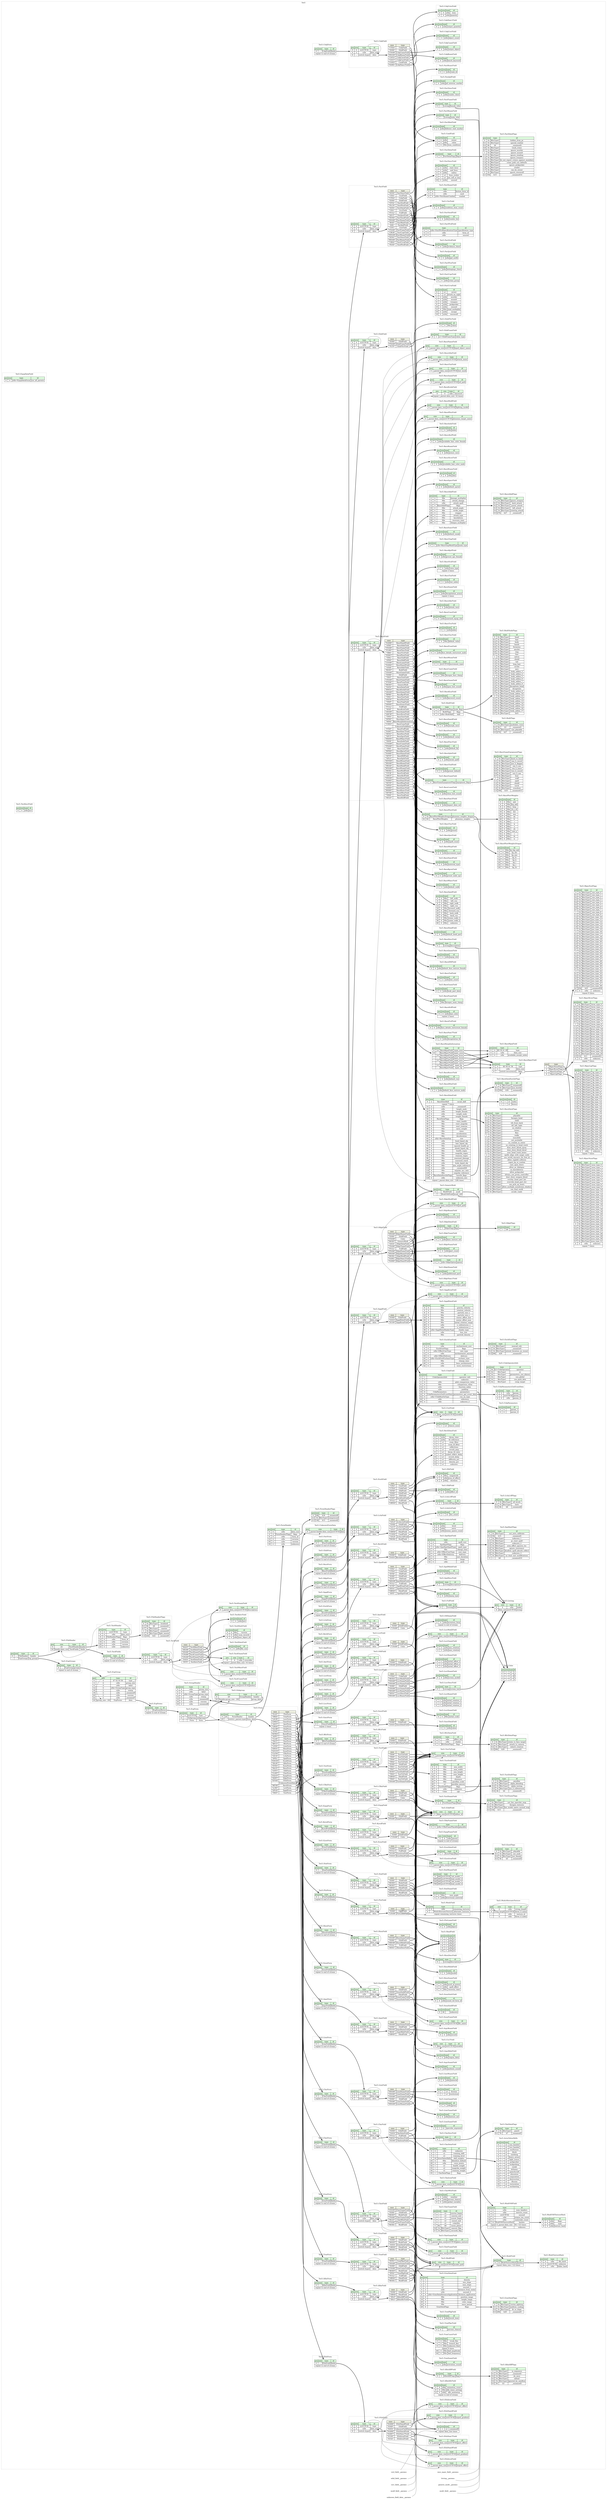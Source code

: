 digraph {
	rankdir=LR;
	node [shape=plaintext];
	subgraph cluster__tes5 {
		label="Tes5";
		graph[style=dotted];

		tes5__seq [label=<<TABLE BORDER="0" CELLBORDER="1" CELLSPACING="0">
			<TR><TD BGCOLOR="#E0FFE0">pos</TD><TD BGCOLOR="#E0FFE0">size</TD><TD BGCOLOR="#E0FFE0">type</TD><TD BGCOLOR="#E0FFE0">id</TD></TR>
			<TR><TD PORT="header_pos">0</TD><TD PORT="header_size">...</TD><TD>FileHeader</TD><TD PORT="header_type">header</TD></TR>
			<TR><TD PORT="top_groups_pos">...</TD><TD PORT="top_groups_size">...</TD><TD>EspGroups</TD><TD PORT="top_groups_type">top_groups</TD></TR>
		</TABLE>>];
		subgraph cluster__fact_xnam_field {
			label="Tes5::FactXnamField";
			graph[style=dotted];

			fact_xnam_field__seq [label=<<TABLE BORDER="0" CELLBORDER="1" CELLSPACING="0">
				<TR><TD BGCOLOR="#E0FFE0">pos</TD><TD BGCOLOR="#E0FFE0">size</TD><TD BGCOLOR="#E0FFE0">type</TD><TD BGCOLOR="#E0FFE0">id</TD></TR>
				<TR><TD PORT="faction_form_id_pos">0</TD><TD PORT="faction_form_id_size">4</TD><TD>u4le</TD><TD PORT="faction_form_id_type">faction_form_id</TD></TR>
				<TR><TD PORT="mod_pos">4</TD><TD PORT="mod_size">4</TD><TD>u4le</TD><TD PORT="mod_type">mod</TD></TR>
				<TR><TD PORT="combat_pos">8</TD><TD PORT="combat_size">4</TD><TD>u4le→FactXnamCombat</TD><TD PORT="combat_type">combat</TD></TR>
			</TABLE>>];
		}
		subgraph cluster__fact_data_flags {
			label="Tes5::FactDataFlags";
			graph[style=dotted];

			fact_data_flags__seq [label=<<TABLE BORDER="0" CELLBORDER="1" CELLSPACING="0">
				<TR><TD BGCOLOR="#E0FFE0">pos</TD><TD BGCOLOR="#E0FFE0">size</TD><TD BGCOLOR="#E0FFE0">type</TD><TD BGCOLOR="#E0FFE0">id</TD></TR>
				<TR><TD PORT="hidden_from_pc_pos">0</TD><TD PORT="hidden_from_pc_size">1b</TD><TD>BitsType1</TD><TD PORT="hidden_from_pc_type">hidden_from_pc</TD></TR>
				<TR><TD PORT="special_combat_pos">0:1</TD><TD PORT="special_combat_size">1b</TD><TD>BitsType1</TD><TD PORT="special_combat_type">special_combat</TD></TR>
				<TR><TD PORT="_unnamed2_pos">0:2</TD><TD PORT="_unnamed2_size">4b</TD><TD>b4</TD><TD PORT="_unnamed2_type">_unnamed2</TD></TR>
				<TR><TD PORT="track_crime_pos">0:6</TD><TD PORT="track_crime_size">1b</TD><TD>BitsType1</TD><TD PORT="track_crime_type">track_crime</TD></TR>
				<TR><TD PORT="ignore_murder_pos">0:7</TD><TD PORT="ignore_murder_size">1b</TD><TD>BitsType1</TD><TD PORT="ignore_murder_type">ignore_murder</TD></TR>
				<TR><TD PORT="ignore_assault_pos">1</TD><TD PORT="ignore_assault_size">1b</TD><TD>BitsType1</TD><TD PORT="ignore_assault_type">ignore_assault</TD></TR>
				<TR><TD PORT="ignore_stealing_pos">1:1</TD><TD PORT="ignore_stealing_size">1b</TD><TD>BitsType1</TD><TD PORT="ignore_stealing_type">ignore_stealing</TD></TR>
				<TR><TD PORT="ignore_trespass_pos">1:2</TD><TD PORT="ignore_trespass_size">1b</TD><TD>BitsType1</TD><TD PORT="ignore_trespass_type">ignore_trespass</TD></TR>
				<TR><TD PORT="do_not_report_crimes_against_members_pos">1:3</TD><TD PORT="do_not_report_crimes_against_members_size">1b</TD><TD>BitsType1</TD><TD PORT="do_not_report_crimes_against_members_type">do_not_report_crimes_against_members</TD></TR>
				<TR><TD PORT="crime_gold_use_defaults_pos">1:4</TD><TD PORT="crime_gold_use_defaults_size">1b</TD><TD>BitsType1</TD><TD PORT="crime_gold_use_defaults_type">crime_gold_use_defaults</TD></TR>
				<TR><TD PORT="ignore_pickpocket_pos">1:5</TD><TD PORT="ignore_pickpocket_size">1b</TD><TD>BitsType1</TD><TD PORT="ignore_pickpocket_type">ignore_pickpocket</TD></TR>
				<TR><TD PORT="vendor_pos">1:6</TD><TD PORT="vendor_size">1b</TD><TD>BitsType1</TD><TD PORT="vendor_type">vendor</TD></TR>
				<TR><TD PORT="can_be_owner_pos">1:7</TD><TD PORT="can_be_owner_size">1b</TD><TD>BitsType1</TD><TD PORT="can_be_owner_type">can_be_owner</TD></TR>
				<TR><TD PORT="ignore_werewolf_pos">2</TD><TD PORT="ignore_werewolf_size">1b</TD><TD>BitsType1</TD><TD PORT="ignore_werewolf_type">ignore_werewolf</TD></TR>
				<TR><TD PORT="_unnamed14_pos">2:1</TD><TD PORT="_unnamed14_size">15b</TD><TD>b15</TD><TD PORT="_unnamed14_type">_unnamed14</TD></TR>
			</TABLE>>];
		}
		subgraph cluster__cis1_field {
			label="Tes5::Cis1Field";
			graph[style=dotted];

			cis1_field__seq [label=<<TABLE BORDER="0" CELLBORDER="1" CELLSPACING="0">
				<TR><TD BGCOLOR="#E0FFE0">pos</TD><TD BGCOLOR="#E0FFE0">size</TD><TD BGCOLOR="#E0FFE0">type</TD><TD BGCOLOR="#E0FFE0">id</TD></TR>
				<TR><TD PORT="variable_pos">0</TD><TD PORT="variable_size">data_size</TD><TD>str(UTF-8)</TD><TD PORT="variable_type">variable</TD></TR>
			</TABLE>>];
		}
		subgraph cluster__ltex_gnam_field {
			label="Tes5::LtexGnamField";
			graph[style=dotted];

			ltex_gnam_field__seq [label=<<TABLE BORDER="0" CELLBORDER="1" CELLSPACING="0">
				<TR><TD BGCOLOR="#E0FFE0">pos</TD><TD BGCOLOR="#E0FFE0">size</TD><TD BGCOLOR="#E0FFE0">type</TD><TD BGCOLOR="#E0FFE0">id</TD></TR>
				<TR><TD PORT="grass_pos">0</TD><TD PORT="grass_size">4</TD><TD>u4le</TD><TD PORT="grass_type">grass</TD></TR>
			</TABLE>>];
		}
		subgraph cluster__lscr_field {
			label="Tes5::LscrField";
			graph[style=dotted];

			lscr_field__seq [label=<<TABLE BORDER="0" CELLBORDER="1" CELLSPACING="0">
				<TR><TD BGCOLOR="#E0FFE0">pos</TD><TD BGCOLOR="#E0FFE0">size</TD><TD BGCOLOR="#E0FFE0">type</TD><TD BGCOLOR="#E0FFE0">id</TD></TR>
				<TR><TD PORT="type_pos">0</TD><TD PORT="type_size">4</TD><TD>str(UTF-8)</TD><TD PORT="type_type">type</TD></TR>
				<TR><TD PORT="data_size_pos">4</TD><TD PORT="data_size_size">2</TD><TD>u2le</TD><TD PORT="data_size_type">data_size</TD></TR>
				<TR><TD PORT="data_pos">6</TD><TD PORT="data_size">...</TD><TD>switch (type)</TD><TD PORT="data_type">data</TD></TR>
			</TABLE>>];
lscr_field__seq_data_switch [label=<<TABLE BORDER="0" CELLBORDER="1" CELLSPACING="0">
	<TR><TD BGCOLOR="#F0F2E4">case</TD><TD BGCOLOR="#F0F2E4">type</TD></TR>
	<TR><TD>&quot;CTDA&quot;</TD><TD PORT="case0">CtdaField</TD></TR>
	<TR><TD>&quot;MOD2&quot;</TD><TD PORT="case1">LscrMod2Field</TD></TR>
	<TR><TD>&quot;SNAM&quot;</TD><TD PORT="case2">LscrSnamField</TD></TR>
	<TR><TD>&quot;NNAM&quot;</TD><TD PORT="case3">LscrNnamField</TD></TR>
	<TR><TD>&quot;EDID&quot;</TD><TD PORT="case4">EdidField</TD></TR>
	<TR><TD>&quot;ONAM&quot;</TD><TD PORT="case5">LscrOnamField</TD></TR>
	<TR><TD>&quot;XNAM&quot;</TD><TD PORT="case6">LscrXnamField</TD></TR>
	<TR><TD>&quot;DESC&quot;</TD><TD PORT="case7">LscrDescField</TD></TR>
	<TR><TD>&quot;RNAM&quot;</TD><TD PORT="case8">LscrRnamField</TD></TR>
</TABLE>>];
		}
		subgraph cluster__revb_field {
			label="Tes5::RevbField";
			graph[style=dotted];

			revb_field__seq [label=<<TABLE BORDER="0" CELLBORDER="1" CELLSPACING="0">
				<TR><TD BGCOLOR="#E0FFE0">pos</TD><TD BGCOLOR="#E0FFE0">size</TD><TD BGCOLOR="#E0FFE0">type</TD><TD BGCOLOR="#E0FFE0">id</TD></TR>
				<TR><TD PORT="type_pos">0</TD><TD PORT="type_size">4</TD><TD>str(UTF-8)</TD><TD PORT="type_type">type</TD></TR>
				<TR><TD PORT="data_size_pos">4</TD><TD PORT="data_size_size">2</TD><TD>u2le</TD><TD PORT="data_size_type">data_size</TD></TR>
				<TR><TD PORT="data_pos">6</TD><TD PORT="data_size">...</TD><TD>switch (type)</TD><TD PORT="data_type">data</TD></TR>
			</TABLE>>];
revb_field__seq_data_switch [label=<<TABLE BORDER="0" CELLBORDER="1" CELLSPACING="0">
	<TR><TD BGCOLOR="#F0F2E4">case</TD><TD BGCOLOR="#F0F2E4">type</TD></TR>
	<TR><TD>&quot;EDID&quot;</TD><TD PORT="case0">EdidField</TD></TR>
	<TR><TD>&quot;DATA&quot;</TD><TD PORT="case1">RevbDataField</TD></TR>
</TABLE>>];
		}
		subgraph cluster__race_form {
			label="Tes5::RaceForm";
			graph[style=dotted];

			race_form__seq [label=<<TABLE BORDER="0" CELLBORDER="1" CELLSPACING="0">
				<TR><TD BGCOLOR="#E0FFE0">pos</TD><TD BGCOLOR="#E0FFE0">size</TD><TD BGCOLOR="#E0FFE0">type</TD><TD BGCOLOR="#E0FFE0">id</TD></TR>
				<TR><TD PORT="fields_pos">0</TD><TD PORT="fields_size">...</TD><TD>RaceField</TD><TD PORT="fields_type">fields</TD></TR>
				<TR><TD COLSPAN="4" PORT="fields__repeat">repeat to end of stream</TD></TR>
			</TABLE>>];
		}
		subgraph cluster__glob_form {
			label="Tes5::GlobForm";
			graph[style=dotted];

			glob_form__seq [label=<<TABLE BORDER="0" CELLBORDER="1" CELLSPACING="0">
				<TR><TD BGCOLOR="#E0FFE0">pos</TD><TD BGCOLOR="#E0FFE0">size</TD><TD BGCOLOR="#E0FFE0">type</TD><TD BGCOLOR="#E0FFE0">id</TD></TR>
				<TR><TD PORT="fields_pos">0</TD><TD PORT="fields_size">...</TD><TD>GlobField</TD><TD PORT="fields_type">fields</TD></TR>
				<TR><TD COLSPAN="4" PORT="fields__repeat">repeat to end of stream</TD></TR>
			</TABLE>>];
		}
		subgraph cluster__race_flmv_field {
			label="Tes5::RaceFlmvField";
			graph[style=dotted];

			race_flmv_field__seq [label=<<TABLE BORDER="0" CELLBORDER="1" CELLSPACING="0">
				<TR><TD BGCOLOR="#E0FFE0">pos</TD><TD BGCOLOR="#E0FFE0">size</TD><TD BGCOLOR="#E0FFE0">type</TD><TD BGCOLOR="#E0FFE0">id</TD></TR>
				<TR><TD PORT="default_fly_pos">0</TD><TD PORT="default_fly_size">4</TD><TD>u4le</TD><TD PORT="default_fly_type">default_fly</TD></TR>
			</TABLE>>];
		}
		subgraph cluster__hdpt_field {
			label="Tes5::HdptField";
			graph[style=dotted];

			hdpt_field__seq [label=<<TABLE BORDER="0" CELLBORDER="1" CELLSPACING="0">
				<TR><TD BGCOLOR="#E0FFE0">pos</TD><TD BGCOLOR="#E0FFE0">size</TD><TD BGCOLOR="#E0FFE0">type</TD><TD BGCOLOR="#E0FFE0">id</TD></TR>
				<TR><TD PORT="type_pos">0</TD><TD PORT="type_size">4</TD><TD>str(UTF-8)</TD><TD PORT="type_type">type</TD></TR>
				<TR><TD PORT="data_size_pos">4</TD><TD PORT="data_size_size">2</TD><TD>u2le</TD><TD PORT="data_size_type">data_size</TD></TR>
				<TR><TD PORT="data_pos">6</TD><TD PORT="data_size">...</TD><TD>switch (type)</TD><TD PORT="data_type">data</TD></TR>
			</TABLE>>];
hdpt_field__seq_data_switch [label=<<TABLE BORDER="0" CELLBORDER="1" CELLSPACING="0">
	<TR><TD BGCOLOR="#F0F2E4">case</TD><TD BGCOLOR="#F0F2E4">type</TD></TR>
	<TR><TD>&quot;HNAM&quot;</TD><TD PORT="case0">HdptHnamField</TD></TR>
	<TR><TD>&quot;EDID&quot;</TD><TD PORT="case1">EdidField</TD></TR>
	<TR><TD>&quot;CNAM&quot;</TD><TD PORT="case2">Color</TD></TR>
	<TR><TD>&quot;MODT&quot;</TD><TD PORT="case3">GenericModt</TD></TR>
	<TR><TD>&quot;DATA&quot;</TD><TD PORT="case4">HdptDataField</TD></TR>
	<TR><TD>&quot;TNAM&quot;</TD><TD PORT="case5">HdptTnamField</TD></TR>
	<TR><TD>&quot;FULL&quot;</TD><TD PORT="case6">FullField</TD></TR>
	<TR><TD>&quot;PNAM&quot;</TD><TD PORT="case7">HdptPnamField</TD></TR>
	<TR><TD>&quot;RNAM&quot;</TD><TD PORT="case8">HdptRnamField</TD></TR>
	<TR><TD>&quot;MODL&quot;</TD><TD PORT="case9">HdptModlField</TD></TR>
	<TR><TD>&quot;NAM1&quot;</TD><TD PORT="case10">HdptNam1Field</TD></TR>
	<TR><TD>&quot;NAM0&quot;</TD><TD PORT="case11">HdptNam0Field</TD></TR>
</TABLE>>];
		}
		subgraph cluster__race_phtn_field {
			label="Tes5::RacePhtnField";
			graph[style=dotted];

			race_phtn_field__seq [label=<<TABLE BORDER="0" CELLBORDER="1" CELLSPACING="0">
				<TR><TD BGCOLOR="#E0FFE0">pos</TD><TD BGCOLOR="#E0FFE0">size</TD><TD BGCOLOR="#E0FFE0">type</TD><TD BGCOLOR="#E0FFE0">id</TD></TR>
				<TR><TD PORT="phoneme_target_name_pos">0</TD><TD PORT="phoneme_target_name_size">_parent.data_size</TD><TD>str(UTF-8)</TD><TD PORT="phoneme_target_name_type">phoneme_target_name</TD></TR>
			</TABLE>>];
		}
		subgraph cluster__lvln_field {
			label="Tes5::LvlnField";
			graph[style=dotted];

			lvln_field__seq [label=<<TABLE BORDER="0" CELLBORDER="1" CELLSPACING="0">
				<TR><TD BGCOLOR="#E0FFE0">pos</TD><TD BGCOLOR="#E0FFE0">size</TD><TD BGCOLOR="#E0FFE0">type</TD><TD BGCOLOR="#E0FFE0">id</TD></TR>
				<TR><TD PORT="type_pos">0</TD><TD PORT="type_size">4</TD><TD>str(UTF-8)</TD><TD PORT="type_type">type</TD></TR>
				<TR><TD PORT="data_size_pos">4</TD><TD PORT="data_size_size">2</TD><TD>u2le</TD><TD PORT="data_size_type">data_size</TD></TR>
				<TR><TD PORT="data_pos">6</TD><TD PORT="data_size">...</TD><TD>switch (type)</TD><TD PORT="data_type">data</TD></TR>
			</TABLE>>];
lvln_field__seq_data_switch [label=<<TABLE BORDER="0" CELLBORDER="1" CELLSPACING="0">
	<TR><TD BGCOLOR="#F0F2E4">case</TD><TD BGCOLOR="#F0F2E4">type</TD></TR>
	<TR><TD>&quot;LVLO&quot;</TD><TD PORT="case0">LvlnLvloField</TD></TR>
	<TR><TD>&quot;EDID&quot;</TD><TD PORT="case1">EdidField</TD></TR>
	<TR><TD>&quot;LLCT&quot;</TD><TD PORT="case2">LvlnLlctField</TD></TR>
	<TR><TD>&quot;LVLF&quot;</TD><TD PORT="case3">LvlnLvlfField</TD></TR>
	<TR><TD>&quot;OBND&quot;</TD><TD PORT="case4">ObndField</TD></TR>
	<TR><TD>&quot;COED&quot;</TD><TD PORT="case5">CoedField</TD></TR>
	<TR><TD>&quot;LVLD&quot;</TD><TD PORT="case6">LvlnLvldField</TD></TR>
	<TR><TD>&quot;MODL&quot;</TD><TD PORT="case7">ModlField</TD></TR>
</TABLE>>];
		}
		subgraph cluster__gmst_field {
			label="Tes5::GmstField";
			graph[style=dotted];

			gmst_field__seq [label=<<TABLE BORDER="0" CELLBORDER="1" CELLSPACING="0">
				<TR><TD BGCOLOR="#E0FFE0">pos</TD><TD BGCOLOR="#E0FFE0">size</TD><TD BGCOLOR="#E0FFE0">type</TD><TD BGCOLOR="#E0FFE0">id</TD></TR>
				<TR><TD PORT="type_pos">0</TD><TD PORT="type_size">4</TD><TD>str(UTF-8)</TD><TD PORT="type_type">type</TD></TR>
				<TR><TD PORT="data_size_pos">4</TD><TD PORT="data_size_size">2</TD><TD>u2le</TD><TD PORT="data_size_type">data_size</TD></TR>
				<TR><TD PORT="data_pos">6</TD><TD PORT="data_size">...</TD><TD>switch (type)</TD><TD PORT="data_type">data</TD></TR>
			</TABLE>>];
gmst_field__seq_data_switch [label=<<TABLE BORDER="0" CELLBORDER="1" CELLSPACING="0">
	<TR><TD BGCOLOR="#F0F2E4">case</TD><TD BGCOLOR="#F0F2E4">type</TD></TR>
	<TR><TD>&quot;EDID&quot;</TD><TD PORT="case0">EdidField</TD></TR>
	<TR><TD>&quot;DATA&quot;</TD><TD PORT="case1">GmstDataField</TD></TR>
</TABLE>>];
		}
		subgraph cluster__txst_dnam_flags {
			label="Tes5::TxstDnamFlags";
			graph[style=dotted];

			txst_dnam_flags__seq [label=<<TABLE BORDER="0" CELLBORDER="1" CELLSPACING="0">
				<TR><TD BGCOLOR="#E0FFE0">pos</TD><TD BGCOLOR="#E0FFE0">size</TD><TD BGCOLOR="#E0FFE0">type</TD><TD BGCOLOR="#E0FFE0">id</TD></TR>
				<TR><TD PORT="not_has_specular_map_pos">0</TD><TD PORT="not_has_specular_map_size">1b</TD><TD>BitsType1</TD><TD PORT="not_has_specular_map_type">not_has_specular_map</TD></TR>
				<TR><TD PORT="facegen_textures_pos">0:1</TD><TD PORT="facegen_textures_size">1b</TD><TD>BitsType1</TD><TD PORT="facegen_textures_type">facegen_textures</TD></TR>
				<TR><TD PORT="has_model_space_normal_map_pos">0:2</TD><TD PORT="has_model_space_normal_map_size">1b</TD><TD>BitsType1</TD><TD PORT="has_model_space_normal_map_type">has_model_space_normal_map</TD></TR>
				<TR><TD PORT="_unnamed3_pos">0:3</TD><TD PORT="_unnamed3_size">13b</TD><TD>b13</TD><TD PORT="_unnamed3_type">_unnamed3</TD></TR>
			</TABLE>>];
		}
		subgraph cluster__unknown_field_data {
			label="Tes5::UnknownFieldData";
			graph[style=dotted];

			unknown_field_data__seq [label=<<TABLE BORDER="0" CELLBORDER="1" CELLSPACING="0">
				<TR><TD BGCOLOR="#E0FFE0">pos</TD><TD BGCOLOR="#E0FFE0">size</TD><TD BGCOLOR="#E0FFE0">type</TD><TD BGCOLOR="#E0FFE0">id</TD></TR>
				<TR><TD PORT="_unnamed0_pos">0</TD><TD PORT="_unnamed0_size">1</TD><TD>u1</TD><TD PORT="_unnamed0_type">_unnamed0</TD></TR>
				<TR><TD COLSPAN="4" PORT="_unnamed0__repeat">repeat data_size times</TD></TR>
			</TABLE>>];
		}
		subgraph cluster__hdpt_modl_field {
			label="Tes5::HdptModlField";
			graph[style=dotted];

			hdpt_modl_field__seq [label=<<TABLE BORDER="0" CELLBORDER="1" CELLSPACING="0">
				<TR><TD BGCOLOR="#E0FFE0">pos</TD><TD BGCOLOR="#E0FFE0">size</TD><TD BGCOLOR="#E0FFE0">type</TD><TD BGCOLOR="#E0FFE0">id</TD></TR>
				<TR><TD PORT="nif_path_pos">0</TD><TD PORT="nif_path_size">_parent.data_size</TD><TD>str(UTF-8)</TD><TD PORT="nif_path_type">nif_path</TD></TR>
			</TABLE>>];
		}
		subgraph cluster__race_modl_field {
			label="Tes5::RaceModlField";
			graph[style=dotted];

			race_modl_field__seq [label=<<TABLE BORDER="0" CELLBORDER="1" CELLSPACING="0">
				<TR><TD BGCOLOR="#E0FFE0">pos</TD><TD BGCOLOR="#E0FFE0">size</TD><TD BGCOLOR="#E0FFE0">type</TD><TD BGCOLOR="#E0FFE0">id</TD></TR>
				<TR><TD PORT="lighting_model_pos">0</TD><TD PORT="lighting_model_size">_parent.data_size</TD><TD>str(UTF-8)</TD><TD PORT="lighting_model_type">lighting_model</TD></TR>
			</TABLE>>];
		}
		subgraph cluster__race_atkd_field {
			label="Tes5::RaceAtkdField";
			graph[style=dotted];

			race_atkd_field__seq [label=<<TABLE BORDER="0" CELLBORDER="1" CELLSPACING="0">
				<TR><TD BGCOLOR="#E0FFE0">pos</TD><TD BGCOLOR="#E0FFE0">size</TD><TD BGCOLOR="#E0FFE0">type</TD><TD BGCOLOR="#E0FFE0">id</TD></TR>
				<TR><TD PORT="damage_multiplier_pos">0</TD><TD PORT="damage_multiplier_size">4</TD><TD>f4le</TD><TD PORT="damage_multiplier_type">damage_multiplier</TD></TR>
				<TR><TD PORT="attack_change_pos">4</TD><TD PORT="attack_change_size">4</TD><TD>f4le</TD><TD PORT="attack_change_type">attack_change</TD></TR>
				<TR><TD PORT="attack_spell_pos">8</TD><TD PORT="attack_spell_size">4</TD><TD>u4le</TD><TD PORT="attack_spell_type">attack_spell</TD></TR>
				<TR><TD PORT="flags_pos">12</TD><TD PORT="flags_size">4</TD><TD>RaceAtkdFlags</TD><TD PORT="flags_type">flags</TD></TR>
				<TR><TD PORT="attack_angle_pos">16</TD><TD PORT="attack_angle_size">4</TD><TD>f4le</TD><TD PORT="attack_angle_type">attack_angle</TD></TR>
				<TR><TD PORT="strike_angle_pos">20</TD><TD PORT="strike_angle_size">4</TD><TD>f4le</TD><TD PORT="strike_angle_type">strike_angle</TD></TR>
				<TR><TD PORT="stagger_pos">24</TD><TD PORT="stagger_size">4</TD><TD>f4le</TD><TD PORT="stagger_type">stagger</TD></TR>
				<TR><TD PORT="attack_type_pos">28</TD><TD PORT="attack_type_size">4</TD><TD>u4le</TD><TD PORT="attack_type_type">attack_type</TD></TR>
				<TR><TD PORT="knockdown_pos">32</TD><TD PORT="knockdown_size">4</TD><TD>f4le</TD><TD PORT="knockdown_type">knockdown</TD></TR>
				<TR><TD PORT="recovery_time_pos">36</TD><TD PORT="recovery_time_size">4</TD><TD>f4le</TD><TD PORT="recovery_time_type">recovery_time</TD></TR>
				<TR><TD PORT="fatigue_multiplier_pos">40</TD><TD PORT="fatigue_multiplier_size">4</TD><TD>f4le</TD><TD PORT="fatigue_multiplier_type">fatigue_multiplier</TD></TR>
			</TABLE>>];
		}
		subgraph cluster__fact_form {
			label="Tes5::FactForm";
			graph[style=dotted];

			fact_form__seq [label=<<TABLE BORDER="0" CELLBORDER="1" CELLSPACING="0">
				<TR><TD BGCOLOR="#E0FFE0">pos</TD><TD BGCOLOR="#E0FFE0">size</TD><TD BGCOLOR="#E0FFE0">type</TD><TD BGCOLOR="#E0FFE0">id</TD></TR>
				<TR><TD PORT="fields_pos">0</TD><TD PORT="fields_size">...</TD><TD>FactField</TD><TD PORT="fields_type">fields</TD></TR>
				<TR><TD COLSPAN="4" PORT="fields__repeat">repeat to end of stream</TD></TR>
			</TABLE>>];
		}
		subgraph cluster__race_nam7_field {
			label="Tes5::RaceNam7Field";
			graph[style=dotted];

			race_nam7_field__seq [label=<<TABLE BORDER="0" CELLBORDER="1" CELLSPACING="0">
				<TR><TD BGCOLOR="#E0FFE0">pos</TD><TD BGCOLOR="#E0FFE0">size</TD><TD BGCOLOR="#E0FFE0">type</TD><TD BGCOLOR="#E0FFE0">id</TD></TR>
				<TR><TD PORT="decapitation_fx_pos">0</TD><TD PORT="decapitation_fx_size">4</TD><TD>u4le</TD><TD PORT="decapitation_fx_type">decapitation_fx</TD></TR>
			</TABLE>>];
		}
		subgraph cluster__ench_field {
			label="Tes5::EnchField";
			graph[style=dotted];

			ench_field__seq [label=<<TABLE BORDER="0" CELLBORDER="1" CELLSPACING="0">
				<TR><TD BGCOLOR="#E0FFE0">pos</TD><TD BGCOLOR="#E0FFE0">size</TD><TD BGCOLOR="#E0FFE0">type</TD><TD BGCOLOR="#E0FFE0">id</TD></TR>
				<TR><TD PORT="type_pos">0</TD><TD PORT="type_size">4</TD><TD>str(UTF-8)</TD><TD PORT="type_type">type</TD></TR>
				<TR><TD PORT="data_size_pos">4</TD><TD PORT="data_size_size">2</TD><TD>u2le</TD><TD PORT="data_size_type">data_size</TD></TR>
				<TR><TD PORT="data_pos">6</TD><TD PORT="data_size">...</TD><TD>switch (type)</TD><TD PORT="data_type">data</TD></TR>
			</TABLE>>];
ench_field__seq_data_switch [label=<<TABLE BORDER="0" CELLBORDER="1" CELLSPACING="0">
	<TR><TD BGCOLOR="#F0F2E4">case</TD><TD BGCOLOR="#F0F2E4">type</TD></TR>
	<TR><TD>&quot;CIS2&quot;</TD><TD PORT="case0">Cis2Field</TD></TR>
	<TR><TD>&quot;CTDA&quot;</TD><TD PORT="case1">CtdaField</TD></TR>
	<TR><TD>&quot;EFID&quot;</TD><TD PORT="case2">EfidField</TD></TR>
	<TR><TD>&quot;EDID&quot;</TD><TD PORT="case3">EdidField</TD></TR>
	<TR><TD>&quot;EFIT&quot;</TD><TD PORT="case4">EfitField</TD></TR>
	<TR><TD>&quot;ENIT&quot;</TD><TD PORT="case5">EnchEnitField</TD></TR>
	<TR><TD>&quot;FULL&quot;</TD><TD PORT="case6">FullField</TD></TR>
	<TR><TD>&quot;OBND&quot;</TD><TD PORT="case7">ObndField</TD></TR>
</TABLE>>];
		}
		subgraph cluster__esp_forms {
			label="Tes5::EspForms";
			graph[style=dotted];

			esp_forms__seq [label=<<TABLE BORDER="0" CELLBORDER="1" CELLSPACING="0">
				<TR><TD BGCOLOR="#E0FFE0">pos</TD><TD BGCOLOR="#E0FFE0">size</TD><TD BGCOLOR="#E0FFE0">type</TD><TD BGCOLOR="#E0FFE0">id</TD></TR>
				<TR><TD PORT="forms_pos">0</TD><TD PORT="forms_size">...</TD><TD>EspForm</TD><TD PORT="forms_type">forms</TD></TR>
				<TR><TD COLSPAN="4" PORT="forms__repeat">repeat to end of stream</TD></TR>
			</TABLE>>];
		}
		subgraph cluster__ltex_field {
			label="Tes5::LtexField";
			graph[style=dotted];

			ltex_field__seq [label=<<TABLE BORDER="0" CELLBORDER="1" CELLSPACING="0">
				<TR><TD BGCOLOR="#E0FFE0">pos</TD><TD BGCOLOR="#E0FFE0">size</TD><TD BGCOLOR="#E0FFE0">type</TD><TD BGCOLOR="#E0FFE0">id</TD></TR>
				<TR><TD PORT="type_pos">0</TD><TD PORT="type_size">4</TD><TD>str(UTF-8)</TD><TD PORT="type_type">type</TD></TR>
				<TR><TD PORT="data_size_pos">4</TD><TD PORT="data_size_size">2</TD><TD>u2le</TD><TD PORT="data_size_type">data_size</TD></TR>
				<TR><TD PORT="data_pos">6</TD><TD PORT="data_size">...</TD><TD>switch (type)</TD><TD PORT="data_type">data</TD></TR>
			</TABLE>>];
ltex_field__seq_data_switch [label=<<TABLE BORDER="0" CELLBORDER="1" CELLSPACING="0">
	<TR><TD BGCOLOR="#F0F2E4">case</TD><TD BGCOLOR="#F0F2E4">type</TD></TR>
	<TR><TD>&quot;HNAM&quot;</TD><TD PORT="case0">LtexHnamField</TD></TR>
	<TR><TD>&quot;SNAM&quot;</TD><TD PORT="case1">LtexSnamField</TD></TR>
	<TR><TD>&quot;GNAM&quot;</TD><TD PORT="case2">LtexGnamField</TD></TR>
	<TR><TD>&quot;EDID&quot;</TD><TD PORT="case3">EdidField</TD></TR>
	<TR><TD>&quot;TNAM&quot;</TD><TD PORT="case4">LtexTnamField</TD></TR>
	<TR><TD>&quot;MNAM&quot;</TD><TD PORT="case5">LtexMnamField</TD></TR>
</TABLE>>];
		}
		subgraph cluster__efsh_form {
			label="Tes5::EfshForm";
			graph[style=dotted];

			efsh_form__seq [label=<<TABLE BORDER="0" CELLBORDER="1" CELLSPACING="0">
				<TR><TD BGCOLOR="#E0FFE0">pos</TD><TD BGCOLOR="#E0FFE0">size</TD><TD BGCOLOR="#E0FFE0">type</TD><TD BGCOLOR="#E0FFE0">id</TD></TR>
				<TR><TD PORT="fields_pos">0</TD><TD PORT="fields_size">...</TD><TD>EfshField</TD><TD PORT="fields_type">fields</TD></TR>
				<TR><TD COLSPAN="4" PORT="fields__repeat">repeat to end of stream</TD></TR>
			</TABLE>>];
		}
		subgraph cluster__aspc_snam_field {
			label="Tes5::AspcSnamField";
			graph[style=dotted];

			aspc_snam_field__seq [label=<<TABLE BORDER="0" CELLBORDER="1" CELLSPACING="0">
				<TR><TD BGCOLOR="#E0FFE0">pos</TD><TD BGCOLOR="#E0FFE0">size</TD><TD BGCOLOR="#E0FFE0">type</TD><TD BGCOLOR="#E0FFE0">id</TD></TR>
				<TR><TD PORT="ambient_sound_pos">0</TD><TD PORT="ambient_sound_size">4</TD><TD>u4le</TD><TD PORT="ambient_sound_type">ambient_sound</TD></TR>
			</TABLE>>];
		}
		subgraph cluster__fact_venv_field {
			label="Tes5::FactVenvField";
			graph[style=dotted];

			fact_venv_field__seq [label=<<TABLE BORDER="0" CELLBORDER="1" CELLSPACING="0">
				<TR><TD BGCOLOR="#E0FFE0">pos</TD><TD BGCOLOR="#E0FFE0">size</TD><TD BGCOLOR="#E0FFE0">type</TD><TD BGCOLOR="#E0FFE0">id</TD></TR>
				<TR><TD PORT="start_hour_pos">0</TD><TD PORT="start_hour_size">2</TD><TD>u2le</TD><TD PORT="start_hour_type">start_hour</TD></TR>
				<TR><TD PORT="end_hour_pos">2</TD><TD PORT="end_hour_size">2</TD><TD>u2le</TD><TD PORT="end_hour_type">end_hour</TD></TR>
				<TR><TD PORT="radius_pos">4</TD><TD PORT="radius_size">4</TD><TD>u4le</TD><TD PORT="radius_type">radius</TD></TR>
				<TR><TD PORT="buys_stolen_pos">8</TD><TD PORT="buys_stolen_size">1</TD><TD>u1</TD><TD PORT="buys_stolen_type">buys_stolen</TD></TR>
				<TR><TD PORT="not_sell_or_buy_pos">9</TD><TD PORT="not_sell_or_buy_size">1</TD><TD>u1</TD><TD PORT="not_sell_or_buy_type">not_sell_or_buy</TD></TR>
				<TR><TD PORT="unused_pos">10</TD><TD PORT="unused_size">2</TD><TD>u2le</TD><TD PORT="unused_type">unused</TD></TR>
			</TABLE>>];
		}
		subgraph cluster__lscr_nnam_field {
			label="Tes5::LscrNnamField";
			graph[style=dotted];

			lscr_nnam_field__seq [label=<<TABLE BORDER="0" CELLBORDER="1" CELLSPACING="0">
				<TR><TD BGCOLOR="#E0FFE0">pos</TD><TD BGCOLOR="#E0FFE0">size</TD><TD BGCOLOR="#E0FFE0">type</TD><TD BGCOLOR="#E0FFE0">id</TD></TR>
				<TR><TD PORT="screen_model_pos">0</TD><TD PORT="screen_model_size">4</TD><TD>u4le</TD><TD PORT="screen_model_type">screen_model</TD></TR>
			</TABLE>>];
		}
		subgraph cluster__race_kwda_field {
			label="Tes5::RaceKwdaField";
			graph[style=dotted];

			race_kwda_field__seq [label=<<TABLE BORDER="0" CELLBORDER="1" CELLSPACING="0">
				<TR><TD BGCOLOR="#E0FFE0">pos</TD><TD BGCOLOR="#E0FFE0">size</TD><TD BGCOLOR="#E0FFE0">type</TD><TD BGCOLOR="#E0FFE0">id</TD></TR>
				<TR><TD PORT="keyword_pos">0</TD><TD PORT="keyword_size">4</TD><TD>u4le</TD><TD PORT="keyword_type">keyword</TD></TR>
				<TR><TD COLSPAN="4" PORT="keyword__repeat">repeat (_parent.data_size / 4) times</TD></TR>
			</TABLE>>];
		}
		subgraph cluster__hdpt_nam0_field {
			label="Tes5::HdptNam0Field";
			graph[style=dotted];

			hdpt_nam0_field__seq [label=<<TABLE BORDER="0" CELLBORDER="1" CELLSPACING="0">
				<TR><TD BGCOLOR="#E0FFE0">pos</TD><TD BGCOLOR="#E0FFE0">size</TD><TD BGCOLOR="#E0FFE0">type</TD><TD BGCOLOR="#E0FFE0">id</TD></TR>
				<TR><TD PORT="option_pos">0</TD><TD PORT="option_size">4</TD><TD>u4le→HdptOption</TD><TD PORT="option_type">option</TD></TR>
			</TABLE>>];
		}
		subgraph cluster__spel_spit_field {
			label="Tes5::SpelSpitField";
			graph[style=dotted];

			spel_spit_field__seq [label=<<TABLE BORDER="0" CELLBORDER="1" CELLSPACING="0">
				<TR><TD BGCOLOR="#E0FFE0">pos</TD><TD BGCOLOR="#E0FFE0">size</TD><TD BGCOLOR="#E0FFE0">type</TD><TD BGCOLOR="#E0FFE0">id</TD></TR>
				<TR><TD PORT="spell_cost_pos">0</TD><TD PORT="spell_cost_size">4</TD><TD>u4le</TD><TD PORT="spell_cost_type">spell_cost</TD></TR>
				<TR><TD PORT="flags_pos">4</TD><TD PORT="flags_size">4</TD><TD>SpelSpitFlags</TD><TD PORT="flags_type">flags</TD></TR>
				<TR><TD PORT="spell_type_pos">8</TD><TD PORT="spell_type_size">4</TD><TD>u4le→SpelSpitSpellType</TD><TD PORT="spell_type_type">spell_type</TD></TR>
				<TR><TD PORT="charge_time_pos">12</TD><TD PORT="charge_time_size">4</TD><TD>f4le</TD><TD PORT="charge_time_type">charge_time</TD></TR>
				<TR><TD PORT="cast_type_pos">16</TD><TD PORT="cast_type_size">4</TD><TD>u4le→EffectCastType</TD><TD PORT="cast_type_type">cast_type</TD></TR>
				<TR><TD PORT="delivery_pos">20</TD><TD PORT="delivery_size">4</TD><TD>u4le→EffectDelivery</TD><TD PORT="delivery_type">delivery</TD></TR>
				<TR><TD PORT="cast_duration_pos">24</TD><TD PORT="cast_duration_size">4</TD><TD>f4le</TD><TD PORT="cast_duration_type">cast_duration</TD></TR>
				<TR><TD PORT="range_pos">28</TD><TD PORT="range_size">4</TD><TD>f4le</TD><TD PORT="range_type">range</TD></TR>
				<TR><TD PORT="perk_pos">32</TD><TD PORT="perk_size">4</TD><TD>u4le</TD><TD PORT="perk_type">perk</TD></TR>
			</TABLE>>];
		}
		subgraph cluster__tes4_snam_field {
			label="Tes5::Tes4SnamField";
			graph[style=dotted];

			tes4_snam_field__seq [label=<<TABLE BORDER="0" CELLBORDER="1" CELLSPACING="0">
				<TR><TD BGCOLOR="#E0FFE0">pos</TD><TD BGCOLOR="#E0FFE0">size</TD><TD BGCOLOR="#E0FFE0">type</TD><TD BGCOLOR="#E0FFE0">id</TD></TR>
				<TR><TD PORT="description_pos">0</TD><TD PORT="description_size">_parent.data_size</TD><TD>str(UTF-8)</TD><TD PORT="description_type">description</TD></TR>
			</TABLE>>];
		}
		subgraph cluster__race_unam_field {
			label="Tes5::RaceUnamField";
			graph[style=dotted];

			race_unam_field__seq [label=<<TABLE BORDER="0" CELLBORDER="1" CELLSPACING="0">
				<TR><TD BGCOLOR="#E0FFE0">pos</TD><TD BGCOLOR="#E0FFE0">size</TD><TD BGCOLOR="#E0FFE0">type</TD><TD BGCOLOR="#E0FFE0">id</TD></TR>
				<TR><TD PORT="facegen_face_clamp_pos">0</TD><TD PORT="facegen_face_clamp_size">4</TD><TD>f4le</TD><TD PORT="facegen_face_clamp_type">facegen_face_clamp</TD></TR>
			</TABLE>>];
		}
		subgraph cluster__race_tirs_field {
			label="Tes5::RaceTirsField";
			graph[style=dotted];

			race_tirs_field__seq [label=<<TABLE BORDER="0" CELLBORDER="1" CELLSPACING="0">
				<TR><TD BGCOLOR="#E0FFE0">pos</TD><TD BGCOLOR="#E0FFE0">size</TD><TD BGCOLOR="#E0FFE0">type</TD><TD BGCOLOR="#E0FFE0">id</TD></TR>
				<TR><TD PORT="index_pos">0</TD><TD PORT="index_size">2</TD><TD>u2le</TD><TD PORT="index_type">index</TD></TR>
			</TABLE>>];
		}
		subgraph cluster__equp_data_field {
			label="Tes5::EqupDataField";
			graph[style=dotted];

			equp_data_field__seq [label=<<TABLE BORDER="0" CELLBORDER="1" CELLSPACING="0">
				<TR><TD BGCOLOR="#E0FFE0">pos</TD><TD BGCOLOR="#E0FFE0">size</TD><TD BGCOLOR="#E0FFE0">type</TD><TD BGCOLOR="#E0FFE0">id</TD></TR>
				<TR><TD PORT="use_all_parents_pos">0</TD><TD PORT="use_all_parents_size">4</TD><TD>u4le→EqupDataEnum</TD><TD PORT="use_all_parents_type">use_all_parents</TD></TR>
			</TABLE>>];
		}
		subgraph cluster__idlm_form {
			label="Tes5::IdlmForm";
			graph[style=dotted];

			idlm_form__seq [label=<<TABLE BORDER="0" CELLBORDER="1" CELLSPACING="0">
				<TR><TD BGCOLOR="#E0FFE0">pos</TD><TD BGCOLOR="#E0FFE0">size</TD><TD BGCOLOR="#E0FFE0">type</TD><TD BGCOLOR="#E0FFE0">id</TD></TR>
				<TR><TD PORT="fields_pos">0</TD><TD PORT="fields_size">...</TD><TD>IdlmField</TD><TD PORT="fields_type">fields</TD></TR>
				<TR><TD COLSPAN="4" PORT="fields__repeat">repeat to end of stream</TD></TR>
			</TABLE>>];
		}
		subgraph cluster__bodt_node_flags {
			label="Tes5::BodtNodeFlags";
			graph[style=dotted];

			bodt_node_flags__seq [label=<<TABLE BORDER="0" CELLBORDER="1" CELLSPACING="0">
				<TR><TD BGCOLOR="#E0FFE0">pos</TD><TD BGCOLOR="#E0FFE0">size</TD><TD BGCOLOR="#E0FFE0">type</TD><TD BGCOLOR="#E0FFE0">id</TD></TR>
				<TR><TD PORT="head_pos">0</TD><TD PORT="head_size">1b</TD><TD>BitsType1</TD><TD PORT="head_type">head</TD></TR>
				<TR><TD PORT="hair_pos">0:1</TD><TD PORT="hair_size">1b</TD><TD>BitsType1</TD><TD PORT="hair_type">hair</TD></TR>
				<TR><TD PORT="body_pos">0:2</TD><TD PORT="body_size">1b</TD><TD>BitsType1</TD><TD PORT="body_type">body</TD></TR>
				<TR><TD PORT="hands_pos">0:3</TD><TD PORT="hands_size">1b</TD><TD>BitsType1</TD><TD PORT="hands_type">hands</TD></TR>
				<TR><TD PORT="forearms_pos">0:4</TD><TD PORT="forearms_size">1b</TD><TD>BitsType1</TD><TD PORT="forearms_type">forearms</TD></TR>
				<TR><TD PORT="amulet_pos">0:5</TD><TD PORT="amulet_size">1b</TD><TD>BitsType1</TD><TD PORT="amulet_type">amulet</TD></TR>
				<TR><TD PORT="ring_pos">0:6</TD><TD PORT="ring_size">1b</TD><TD>BitsType1</TD><TD PORT="ring_type">ring</TD></TR>
				<TR><TD PORT="feet_pos">0:7</TD><TD PORT="feet_size">1b</TD><TD>BitsType1</TD><TD PORT="feet_type">feet</TD></TR>
				<TR><TD PORT="calves_pos">1</TD><TD PORT="calves_size">1b</TD><TD>BitsType1</TD><TD PORT="calves_type">calves</TD></TR>
				<TR><TD PORT="shield_pos">1:1</TD><TD PORT="shield_size">1b</TD><TD>BitsType1</TD><TD PORT="shield_type">shield</TD></TR>
				<TR><TD PORT="tail_pos">1:2</TD><TD PORT="tail_size">1b</TD><TD>BitsType1</TD><TD PORT="tail_type">tail</TD></TR>
				<TR><TD PORT="long_hair_pos">1:3</TD><TD PORT="long_hair_size">1b</TD><TD>BitsType1</TD><TD PORT="long_hair_type">long_hair</TD></TR>
				<TR><TD PORT="circlet_pos">1:4</TD><TD PORT="circlet_size">1b</TD><TD>BitsType1</TD><TD PORT="circlet_type">circlet</TD></TR>
				<TR><TD PORT="ears_pos">1:5</TD><TD PORT="ears_size">1b</TD><TD>BitsType1</TD><TD PORT="ears_type">ears</TD></TR>
				<TR><TD PORT="body_addon_3_pos">1:6</TD><TD PORT="body_addon_3_size">1b</TD><TD>BitsType1</TD><TD PORT="body_addon_3_type">body_addon_3</TD></TR>
				<TR><TD PORT="body_addon_4_pos">1:7</TD><TD PORT="body_addon_4_size">1b</TD><TD>BitsType1</TD><TD PORT="body_addon_4_type">body_addon_4</TD></TR>
				<TR><TD PORT="body_addon_5_pos">2</TD><TD PORT="body_addon_5_size">1b</TD><TD>BitsType1</TD><TD PORT="body_addon_5_type">body_addon_5</TD></TR>
				<TR><TD PORT="body_addon_6_pos">2:1</TD><TD PORT="body_addon_6_size">1b</TD><TD>BitsType1</TD><TD PORT="body_addon_6_type">body_addon_6</TD></TR>
				<TR><TD PORT="body_addon_7_pos">2:2</TD><TD PORT="body_addon_7_size">1b</TD><TD>BitsType1</TD><TD PORT="body_addon_7_type">body_addon_7</TD></TR>
				<TR><TD PORT="body_addon_8_pos">2:3</TD><TD PORT="body_addon_8_size">1b</TD><TD>BitsType1</TD><TD PORT="body_addon_8_type">body_addon_8</TD></TR>
				<TR><TD PORT="decapitate_head_pos">2:4</TD><TD PORT="decapitate_head_size">1b</TD><TD>BitsType1</TD><TD PORT="decapitate_head_type">decapitate_head</TD></TR>
				<TR><TD PORT="decapitate_pos">2:5</TD><TD PORT="decapitate_size">1b</TD><TD>BitsType1</TD><TD PORT="decapitate_type">decapitate</TD></TR>
				<TR><TD PORT="body_addon_9_pos">2:6</TD><TD PORT="body_addon_9_size">1b</TD><TD>BitsType1</TD><TD PORT="body_addon_9_type">body_addon_9</TD></TR>
				<TR><TD PORT="body_addon_10_pos">2:7</TD><TD PORT="body_addon_10_size">1b</TD><TD>BitsType1</TD><TD PORT="body_addon_10_type">body_addon_10</TD></TR>
				<TR><TD PORT="body_addon_11_pos">3</TD><TD PORT="body_addon_11_size">1b</TD><TD>BitsType1</TD><TD PORT="body_addon_11_type">body_addon_11</TD></TR>
				<TR><TD PORT="body_addon_12_pos">3:1</TD><TD PORT="body_addon_12_size">1b</TD><TD>BitsType1</TD><TD PORT="body_addon_12_type">body_addon_12</TD></TR>
				<TR><TD PORT="body_addon_13_pos">3:2</TD><TD PORT="body_addon_13_size">1b</TD><TD>BitsType1</TD><TD PORT="body_addon_13_type">body_addon_13</TD></TR>
				<TR><TD PORT="body_addon_14_pos">3:3</TD><TD PORT="body_addon_14_size">1b</TD><TD>BitsType1</TD><TD PORT="body_addon_14_type">body_addon_14</TD></TR>
				<TR><TD PORT="body_addon_15_pos">3:4</TD><TD PORT="body_addon_15_size">1b</TD><TD>BitsType1</TD><TD PORT="body_addon_15_type">body_addon_15</TD></TR>
				<TR><TD PORT="body_addon_16_pos">3:5</TD><TD PORT="body_addon_16_size">1b</TD><TD>BitsType1</TD><TD PORT="body_addon_16_type">body_addon_16</TD></TR>
				<TR><TD PORT="body_addon_17_pos">3:6</TD><TD PORT="body_addon_17_size">1b</TD><TD>BitsType1</TD><TD PORT="body_addon_17_type">body_addon_17</TD></TR>
				<TR><TD PORT="fx01_pos">3:7</TD><TD PORT="fx01_size">1b</TD><TD>BitsType1</TD><TD PORT="fx01_type">fx01</TD></TR>
			</TABLE>>];
		}
		subgraph cluster__gras_form {
			label="Tes5::GrasForm";
			graph[style=dotted];

			gras_form__seq [label=<<TABLE BORDER="0" CELLBORDER="1" CELLSPACING="0">
				<TR><TD BGCOLOR="#E0FFE0">pos</TD><TD BGCOLOR="#E0FFE0">size</TD><TD BGCOLOR="#E0FFE0">type</TD><TD BGCOLOR="#E0FFE0">id</TD></TR>
				<TR><TD PORT="fields_pos">0</TD><TD PORT="fields_size">...</TD><TD>GrasField</TD><TD PORT="fields_type">fields</TD></TR>
				<TR><TD COLSPAN="4" PORT="fields__repeat">repeat to end of stream</TD></TR>
			</TABLE>>];
		}
		subgraph cluster__modt_v40_field {
			label="Tes5::ModtV40Field";
			graph[style=dotted];

			modt_v40_field__seq [label=<<TABLE BORDER="0" CELLBORDER="1" CELLSPACING="0">
				<TR><TD BGCOLOR="#E0FFE0">pos</TD><TD BGCOLOR="#E0FFE0">size</TD><TD BGCOLOR="#E0FFE0">type</TD><TD BGCOLOR="#E0FFE0">id</TD></TR>
				<TR><TD PORT="num_headers_pos">0</TD><TD PORT="num_headers_size">4</TD><TD>u4le</TD><TD PORT="num_headers_type">num_headers</TD></TR>
				<TR><TD PORT="texture_count_pos">4</TD><TD PORT="texture_count_size">4</TD><TD>u4le</TD><TD PORT="texture_count_type">texture_count</TD></TR>
				<TR><TD PORT="unused_pos">8</TD><TD PORT="unused_size">4</TD><TD>str(UTF-8)</TD><TD PORT="unused_type">unused</TD></TR>
				<TR><TD PORT="unique_tex_count_pos">12</TD><TD PORT="unique_tex_count_size">4</TD><TD>u4le</TD><TD PORT="unique_tex_count_type">unique_tex_count</TD></TR>
				<TR><TD PORT="materials_count_pos">16</TD><TD PORT="materials_count_size">4</TD><TD>u4le</TD><TD PORT="materials_count_type">materials_count</TD></TR>
				<TR><TD PORT="hashes_pos">20</TD><TD PORT="hashes_size">12</TD><TD>ModtV40TextureHash</TD><TD PORT="hashes_type">hashes</TD></TR>
				<TR><TD COLSPAN="4" PORT="hashes__repeat">repeat ((_parent.data_size - 20) / 12) times</TD></TR>
				<TR><TD PORT="unknown_pos">...</TD><TD PORT="unknown_size">4</TD><TD>u4le</TD><TD PORT="unknown_type">unknown</TD></TR>
			</TABLE>>];
		}
		subgraph cluster__lscr_snam_field {
			label="Tes5::LscrSnamField";
			graph[style=dotted];

			lscr_snam_field__seq [label=<<TABLE BORDER="0" CELLBORDER="1" CELLSPACING="0">
				<TR><TD BGCOLOR="#E0FFE0">pos</TD><TD BGCOLOR="#E0FFE0">size</TD><TD BGCOLOR="#E0FFE0">type</TD><TD BGCOLOR="#E0FFE0">id</TD></TR>
				<TR><TD PORT="initial_scale_pos">0</TD><TD PORT="initial_scale_size">4</TD><TD>f4le</TD><TD PORT="initial_scale_type">initial_scale</TD></TR>
			</TABLE>>];
		}
		subgraph cluster__flst_form {
			label="Tes5::FlstForm";
			graph[style=dotted];

			flst_form__seq [label=<<TABLE BORDER="0" CELLBORDER="1" CELLSPACING="0">
				<TR><TD BGCOLOR="#E0FFE0">pos</TD><TD BGCOLOR="#E0FFE0">size</TD><TD BGCOLOR="#E0FFE0">type</TD><TD BGCOLOR="#E0FFE0">id</TD></TR>
				<TR><TD PORT="fields_pos">0</TD><TD PORT="fields_size">...</TD><TD>FlstField</TD><TD PORT="fields_type">fields</TD></TR>
				<TR><TD COLSPAN="4" PORT="fields__repeat">repeat to end of stream</TD></TR>
			</TABLE>>];
		}
		subgraph cluster__stat_dnam_field {
			label="Tes5::StatDnamField";
			graph[style=dotted];

			stat_dnam_field__seq [label=<<TABLE BORDER="0" CELLBORDER="1" CELLSPACING="0">
				<TR><TD BGCOLOR="#E0FFE0">pos</TD><TD BGCOLOR="#E0FFE0">size</TD><TD BGCOLOR="#E0FFE0">type</TD><TD BGCOLOR="#E0FFE0">id</TD></TR>
				<TR><TD PORT="max_angle_pos">0</TD><TD PORT="max_angle_size">4</TD><TD>f4le</TD><TD PORT="max_angle_type">max_angle</TD></TR>
				<TR><TD PORT="directional_material_pos">4</TD><TD PORT="directional_material_size">4</TD><TD>u4le</TD><TD PORT="directional_material_type">directional_material</TD></TR>
			</TABLE>>];
		}
		subgraph cluster__mpav_nose_flags {
			label="Tes5::MpavNoseFlags";
			graph[style=dotted];

			mpav_nose_flags__seq [label=<<TABLE BORDER="0" CELLBORDER="1" CELLSPACING="0">
				<TR><TD BGCOLOR="#E0FFE0">pos</TD><TD BGCOLOR="#E0FFE0">size</TD><TD BGCOLOR="#E0FFE0">type</TD><TD BGCOLOR="#E0FFE0">id</TD></TR>
				<TR><TD PORT="nose_type_0_pos">0</TD><TD PORT="nose_type_0_size">1b</TD><TD>BitsType1</TD><TD PORT="nose_type_0_type">nose_type_0</TD></TR>
				<TR><TD PORT="nose_type_1_pos">0:1</TD><TD PORT="nose_type_1_size">1b</TD><TD>BitsType1</TD><TD PORT="nose_type_1_type">nose_type_1</TD></TR>
				<TR><TD PORT="nose_type_2_pos">0:2</TD><TD PORT="nose_type_2_size">1b</TD><TD>BitsType1</TD><TD PORT="nose_type_2_type">nose_type_2</TD></TR>
				<TR><TD PORT="nose_type_3_pos">0:3</TD><TD PORT="nose_type_3_size">1b</TD><TD>BitsType1</TD><TD PORT="nose_type_3_type">nose_type_3</TD></TR>
				<TR><TD PORT="nose_type_4_pos">0:4</TD><TD PORT="nose_type_4_size">1b</TD><TD>BitsType1</TD><TD PORT="nose_type_4_type">nose_type_4</TD></TR>
				<TR><TD PORT="nose_type_5_pos">0:5</TD><TD PORT="nose_type_5_size">1b</TD><TD>BitsType1</TD><TD PORT="nose_type_5_type">nose_type_5</TD></TR>
				<TR><TD PORT="nose_type_6_pos">0:6</TD><TD PORT="nose_type_6_size">1b</TD><TD>BitsType1</TD><TD PORT="nose_type_6_type">nose_type_6</TD></TR>
				<TR><TD PORT="nose_type_7_pos">0:7</TD><TD PORT="nose_type_7_size">1b</TD><TD>BitsType1</TD><TD PORT="nose_type_7_type">nose_type_7</TD></TR>
				<TR><TD PORT="nose_type_8_pos">1</TD><TD PORT="nose_type_8_size">1b</TD><TD>BitsType1</TD><TD PORT="nose_type_8_type">nose_type_8</TD></TR>
				<TR><TD PORT="nose_type_9_pos">1:1</TD><TD PORT="nose_type_9_size">1b</TD><TD>BitsType1</TD><TD PORT="nose_type_9_type">nose_type_9</TD></TR>
				<TR><TD PORT="nose_type_10_pos">1:2</TD><TD PORT="nose_type_10_size">1b</TD><TD>BitsType1</TD><TD PORT="nose_type_10_type">nose_type_10</TD></TR>
				<TR><TD PORT="nose_type_11_pos">1:3</TD><TD PORT="nose_type_11_size">1b</TD><TD>BitsType1</TD><TD PORT="nose_type_11_type">nose_type_11</TD></TR>
				<TR><TD PORT="nose_type_12_pos">1:4</TD><TD PORT="nose_type_12_size">1b</TD><TD>BitsType1</TD><TD PORT="nose_type_12_type">nose_type_12</TD></TR>
				<TR><TD PORT="nose_type_13_pos">1:5</TD><TD PORT="nose_type_13_size">1b</TD><TD>BitsType1</TD><TD PORT="nose_type_13_type">nose_type_13</TD></TR>
				<TR><TD PORT="nose_type_14_pos">1:6</TD><TD PORT="nose_type_14_size">1b</TD><TD>BitsType1</TD><TD PORT="nose_type_14_type">nose_type_14</TD></TR>
				<TR><TD PORT="nose_type_15_pos">1:7</TD><TD PORT="nose_type_15_size">1b</TD><TD>BitsType1</TD><TD PORT="nose_type_15_type">nose_type_15</TD></TR>
				<TR><TD PORT="nose_type_16_pos">2</TD><TD PORT="nose_type_16_size">1b</TD><TD>BitsType1</TD><TD PORT="nose_type_16_type">nose_type_16</TD></TR>
				<TR><TD PORT="nose_type_17_pos">2:1</TD><TD PORT="nose_type_17_size">1b</TD><TD>BitsType1</TD><TD PORT="nose_type_17_type">nose_type_17</TD></TR>
				<TR><TD PORT="nose_type_18_pos">2:2</TD><TD PORT="nose_type_18_size">1b</TD><TD>BitsType1</TD><TD PORT="nose_type_18_type">nose_type_18</TD></TR>
				<TR><TD PORT="nose_type_19_pos">2:3</TD><TD PORT="nose_type_19_size">1b</TD><TD>BitsType1</TD><TD PORT="nose_type_19_type">nose_type_19</TD></TR>
				<TR><TD PORT="nose_type_20_pos">2:4</TD><TD PORT="nose_type_20_size">1b</TD><TD>BitsType1</TD><TD PORT="nose_type_20_type">nose_type_20</TD></TR>
				<TR><TD PORT="nose_type_21_pos">2:5</TD><TD PORT="nose_type_21_size">1b</TD><TD>BitsType1</TD><TD PORT="nose_type_21_type">nose_type_21</TD></TR>
				<TR><TD PORT="nose_type_22_pos">2:6</TD><TD PORT="nose_type_22_size">1b</TD><TD>BitsType1</TD><TD PORT="nose_type_22_type">nose_type_22</TD></TR>
				<TR><TD PORT="nose_type_23_pos">2:7</TD><TD PORT="nose_type_23_size">1b</TD><TD>BitsType1</TD><TD PORT="nose_type_23_type">nose_type_23</TD></TR>
				<TR><TD PORT="nose_type_24_pos">3</TD><TD PORT="nose_type_24_size">1b</TD><TD>BitsType1</TD><TD PORT="nose_type_24_type">nose_type_24</TD></TR>
				<TR><TD PORT="nose_type_25_pos">3:1</TD><TD PORT="nose_type_25_size">1b</TD><TD>BitsType1</TD><TD PORT="nose_type_25_type">nose_type_25</TD></TR>
				<TR><TD PORT="nose_type_26_pos">3:2</TD><TD PORT="nose_type_26_size">1b</TD><TD>BitsType1</TD><TD PORT="nose_type_26_type">nose_type_26</TD></TR>
				<TR><TD PORT="nose_type_27_pos">3:3</TD><TD PORT="nose_type_27_size">1b</TD><TD>BitsType1</TD><TD PORT="nose_type_27_type">nose_type_27</TD></TR>
				<TR><TD PORT="nose_type_28_pos">3:4</TD><TD PORT="nose_type_28_size">1b</TD><TD>BitsType1</TD><TD PORT="nose_type_28_type">nose_type_28</TD></TR>
				<TR><TD PORT="nose_type_29_pos">3:5</TD><TD PORT="nose_type_29_size">1b</TD><TD>BitsType1</TD><TD PORT="nose_type_29_type">nose_type_29</TD></TR>
				<TR><TD PORT="nose_type_30_pos">3:6</TD><TD PORT="nose_type_30_size">1b</TD><TD>BitsType1</TD><TD PORT="nose_type_30_type">nose_type_30</TD></TR>
				<TR><TD PORT="nose_type_31_pos">3:7</TD><TD PORT="nose_type_31_size">1b</TD><TD>BitsType1</TD><TD PORT="nose_type_31_type">nose_type_31</TD></TR>
				<TR><TD PORT="unknown_pos">4</TD><TD PORT="unknown_size">4</TD><TD>u4le</TD><TD PORT="unknown_type">unknown</TD></TR>
				<TR><TD COLSPAN="4" PORT="unknown__repeat">repeat 7 times</TD></TR>
			</TABLE>>];
		}
		subgraph cluster__tes4_field {
			label="Tes5::Tes4Field";
			graph[style=dotted];

			tes4_field__seq [label=<<TABLE BORDER="0" CELLBORDER="1" CELLSPACING="0">
				<TR><TD BGCOLOR="#E0FFE0">pos</TD><TD BGCOLOR="#E0FFE0">size</TD><TD BGCOLOR="#E0FFE0">type</TD><TD BGCOLOR="#E0FFE0">id</TD></TR>
				<TR><TD PORT="type_pos">0</TD><TD PORT="type_size">4</TD><TD>str(UTF-8)</TD><TD PORT="type_type">type</TD></TR>
				<TR><TD PORT="data_size_pos">4</TD><TD PORT="data_size_size">2</TD><TD>u2le</TD><TD PORT="data_size_type">data_size</TD></TR>
				<TR><TD PORT="data_pos">6</TD><TD PORT="data_size">...</TD><TD>switch (type)</TD><TD PORT="data_type">data</TD></TR>
			</TABLE>>];
tes4_field__seq_data_switch [label=<<TABLE BORDER="0" CELLBORDER="1" CELLSPACING="0">
	<TR><TD BGCOLOR="#F0F2E4">case</TD><TD BGCOLOR="#F0F2E4">type</TD></TR>
	<TR><TD>&quot;MAST&quot;</TD><TD PORT="case0">Tes4MastField</TD></TR>
	<TR><TD>&quot;HEDR&quot;</TD><TD PORT="case1">Tes4HedrField</TD></TR>
	<TR><TD>&quot;SNAM&quot;</TD><TD PORT="case2">Tes4SnamField</TD></TR>
	<TR><TD>&quot;CNAM&quot;</TD><TD PORT="case3">Tes4CnamField</TD></TR>
	<TR><TD>&quot;ONAM&quot;</TD><TD PORT="case4">Tes4OnamField</TD></TR>
	<TR><TD>&quot;DATA&quot;</TD><TD PORT="case5">Tes4DataField</TD></TR>
	<TR><TD>&quot;INTV&quot;</TD><TD PORT="case6">Tes4IntvField</TD></TR>
</TABLE>>];
		}
		subgraph cluster__idlm_idlf_flags {
			label="Tes5::IdlmIdlfFlags";
			graph[style=dotted];

			idlm_idlf_flags__seq [label=<<TABLE BORDER="0" CELLBORDER="1" CELLSPACING="0">
				<TR><TD BGCOLOR="#E0FFE0">pos</TD><TD BGCOLOR="#E0FFE0">size</TD><TD BGCOLOR="#E0FFE0">type</TD><TD BGCOLOR="#E0FFE0">id</TD></TR>
				<TR><TD PORT="in_sequence_pos">0</TD><TD PORT="in_sequence_size">1b</TD><TD>BitsType1</TD><TD PORT="in_sequence_type">in_sequence</TD></TR>
				<TR><TD PORT="_unnamed1_pos">0:1</TD><TD PORT="_unnamed1_size">1b</TD><TD>BitsType1</TD><TD PORT="_unnamed1_type">_unnamed1</TD></TR>
				<TR><TD PORT="do_once_pos">0:2</TD><TD PORT="do_once_size">1b</TD><TD>BitsType1</TD><TD PORT="do_once_type">do_once</TD></TR>
				<TR><TD PORT="edited_pos">0:3</TD><TD PORT="edited_size">1b</TD><TD>BitsType1</TD><TD PORT="edited_type">edited</TD></TR>
				<TR><TD PORT="ignored_by_sandbox_pos">0:4</TD><TD PORT="ignored_by_sandbox_size">1b</TD><TD>BitsType1</TD><TD PORT="ignored_by_sandbox_type">ignored_by_sandbox</TD></TR>
				<TR><TD PORT="_unnamed5_pos">0:5</TD><TD PORT="_unnamed5_size">3b</TD><TD>b3</TD><TD PORT="_unnamed5_type">_unnamed5</TD></TR>
			</TABLE>>];
		}
		subgraph cluster__mpav_lip_flags {
			label="Tes5::MpavLipFlags";
			graph[style=dotted];

			mpav_lip_flags__seq [label=<<TABLE BORDER="0" CELLBORDER="1" CELLSPACING="0">
				<TR><TD BGCOLOR="#E0FFE0">pos</TD><TD BGCOLOR="#E0FFE0">size</TD><TD BGCOLOR="#E0FFE0">type</TD><TD BGCOLOR="#E0FFE0">id</TD></TR>
				<TR><TD PORT="lip_type_0_pos">0</TD><TD PORT="lip_type_0_size">1b</TD><TD>BitsType1</TD><TD PORT="lip_type_0_type">lip_type_0</TD></TR>
				<TR><TD PORT="lip_type_1_pos">0:1</TD><TD PORT="lip_type_1_size">1b</TD><TD>BitsType1</TD><TD PORT="lip_type_1_type">lip_type_1</TD></TR>
				<TR><TD PORT="lip_type_2_pos">0:2</TD><TD PORT="lip_type_2_size">1b</TD><TD>BitsType1</TD><TD PORT="lip_type_2_type">lip_type_2</TD></TR>
				<TR><TD PORT="lip_type_3_pos">0:3</TD><TD PORT="lip_type_3_size">1b</TD><TD>BitsType1</TD><TD PORT="lip_type_3_type">lip_type_3</TD></TR>
				<TR><TD PORT="lip_type_4_pos">0:4</TD><TD PORT="lip_type_4_size">1b</TD><TD>BitsType1</TD><TD PORT="lip_type_4_type">lip_type_4</TD></TR>
				<TR><TD PORT="lip_type_5_pos">0:5</TD><TD PORT="lip_type_5_size">1b</TD><TD>BitsType1</TD><TD PORT="lip_type_5_type">lip_type_5</TD></TR>
				<TR><TD PORT="lip_type_6_pos">0:6</TD><TD PORT="lip_type_6_size">1b</TD><TD>BitsType1</TD><TD PORT="lip_type_6_type">lip_type_6</TD></TR>
				<TR><TD PORT="lip_type_7_pos">0:7</TD><TD PORT="lip_type_7_size">1b</TD><TD>BitsType1</TD><TD PORT="lip_type_7_type">lip_type_7</TD></TR>
				<TR><TD PORT="lip_type_8_pos">1</TD><TD PORT="lip_type_8_size">1b</TD><TD>BitsType1</TD><TD PORT="lip_type_8_type">lip_type_8</TD></TR>
				<TR><TD PORT="lip_type_9_pos">1:1</TD><TD PORT="lip_type_9_size">1b</TD><TD>BitsType1</TD><TD PORT="lip_type_9_type">lip_type_9</TD></TR>
				<TR><TD PORT="lip_type_10_pos">1:2</TD><TD PORT="lip_type_10_size">1b</TD><TD>BitsType1</TD><TD PORT="lip_type_10_type">lip_type_10</TD></TR>
				<TR><TD PORT="lip_type_11_pos">1:3</TD><TD PORT="lip_type_11_size">1b</TD><TD>BitsType1</TD><TD PORT="lip_type_11_type">lip_type_11</TD></TR>
				<TR><TD PORT="lip_type_12_pos">1:4</TD><TD PORT="lip_type_12_size">1b</TD><TD>BitsType1</TD><TD PORT="lip_type_12_type">lip_type_12</TD></TR>
				<TR><TD PORT="lip_type_13_pos">1:5</TD><TD PORT="lip_type_13_size">1b</TD><TD>BitsType1</TD><TD PORT="lip_type_13_type">lip_type_13</TD></TR>
				<TR><TD PORT="lip_type_14_pos">1:6</TD><TD PORT="lip_type_14_size">1b</TD><TD>BitsType1</TD><TD PORT="lip_type_14_type">lip_type_14</TD></TR>
				<TR><TD PORT="lip_type_15_pos">1:7</TD><TD PORT="lip_type_15_size">1b</TD><TD>BitsType1</TD><TD PORT="lip_type_15_type">lip_type_15</TD></TR>
				<TR><TD PORT="lip_type_16_pos">2</TD><TD PORT="lip_type_16_size">1b</TD><TD>BitsType1</TD><TD PORT="lip_type_16_type">lip_type_16</TD></TR>
				<TR><TD PORT="lip_type_17_pos">2:1</TD><TD PORT="lip_type_17_size">1b</TD><TD>BitsType1</TD><TD PORT="lip_type_17_type">lip_type_17</TD></TR>
				<TR><TD PORT="lip_type_18_pos">2:2</TD><TD PORT="lip_type_18_size">1b</TD><TD>BitsType1</TD><TD PORT="lip_type_18_type">lip_type_18</TD></TR>
				<TR><TD PORT="lip_type_19_pos">2:3</TD><TD PORT="lip_type_19_size">1b</TD><TD>BitsType1</TD><TD PORT="lip_type_19_type">lip_type_19</TD></TR>
				<TR><TD PORT="lip_type_20_pos">2:4</TD><TD PORT="lip_type_20_size">1b</TD><TD>BitsType1</TD><TD PORT="lip_type_20_type">lip_type_20</TD></TR>
				<TR><TD PORT="lip_type_21_pos">2:5</TD><TD PORT="lip_type_21_size">1b</TD><TD>BitsType1</TD><TD PORT="lip_type_21_type">lip_type_21</TD></TR>
				<TR><TD PORT="lip_type_22_pos">2:6</TD><TD PORT="lip_type_22_size">1b</TD><TD>BitsType1</TD><TD PORT="lip_type_22_type">lip_type_22</TD></TR>
				<TR><TD PORT="lip_type_23_pos">2:7</TD><TD PORT="lip_type_23_size">1b</TD><TD>BitsType1</TD><TD PORT="lip_type_23_type">lip_type_23</TD></TR>
				<TR><TD PORT="lip_type_24_pos">3</TD><TD PORT="lip_type_24_size">1b</TD><TD>BitsType1</TD><TD PORT="lip_type_24_type">lip_type_24</TD></TR>
				<TR><TD PORT="lip_type_25_pos">3:1</TD><TD PORT="lip_type_25_size">1b</TD><TD>BitsType1</TD><TD PORT="lip_type_25_type">lip_type_25</TD></TR>
				<TR><TD PORT="lip_type_26_pos">3:2</TD><TD PORT="lip_type_26_size">1b</TD><TD>BitsType1</TD><TD PORT="lip_type_26_type">lip_type_26</TD></TR>
				<TR><TD PORT="lip_type_27_pos">3:3</TD><TD PORT="lip_type_27_size">1b</TD><TD>BitsType1</TD><TD PORT="lip_type_27_type">lip_type_27</TD></TR>
				<TR><TD PORT="lip_type_28_pos">3:4</TD><TD PORT="lip_type_28_size">1b</TD><TD>BitsType1</TD><TD PORT="lip_type_28_type">lip_type_28</TD></TR>
				<TR><TD PORT="lip_type_29_pos">3:5</TD><TD PORT="lip_type_29_size">1b</TD><TD>BitsType1</TD><TD PORT="lip_type_29_type">lip_type_29</TD></TR>
				<TR><TD PORT="lip_type_30_pos">3:6</TD><TD PORT="lip_type_30_size">1b</TD><TD>BitsType1</TD><TD PORT="lip_type_30_type">lip_type_30</TD></TR>
				<TR><TD PORT="lip_type_31_pos">3:7</TD><TD PORT="lip_type_31_size">1b</TD><TD>BitsType1</TD><TD PORT="lip_type_31_type">lip_type_31</TD></TR>
				<TR><TD PORT="unknown_pos">4</TD><TD PORT="unknown_size">4</TD><TD>u4le</TD><TD PORT="unknown_type">unknown</TD></TR>
				<TR><TD COLSPAN="4" PORT="unknown__repeat">repeat 7 times</TD></TR>
			</TABLE>>];
		}
		subgraph cluster__stat_mnam_field {
			label="Tes5::StatMnamField";
			graph[style=dotted];

			stat_mnam_field__seq [label=<<TABLE BORDER="0" CELLBORDER="1" CELLSPACING="0">
				<TR><TD BGCOLOR="#E0FFE0">pos</TD><TD BGCOLOR="#E0FFE0">size</TD><TD BGCOLOR="#E0FFE0">type</TD><TD BGCOLOR="#E0FFE0">id</TD></TR>
				<TR><TD PORT="lod_model_1_pos">0</TD><TD PORT="lod_model_1_size">260</TD><TD>str(UTF-8)</TD><TD PORT="lod_model_1_type">lod_model_1</TD></TR>
				<TR><TD PORT="load_model_2_pos">260</TD><TD PORT="load_model_2_size">260</TD><TD>str(UTF-8)</TD><TD PORT="load_model_2_type">load_model_2</TD></TR>
				<TR><TD PORT="lod_model_3_pos">520</TD><TD PORT="lod_model_3_size">260</TD><TD>str(UTF-8)</TD><TD PORT="lod_model_3_type">lod_model_3</TD></TR>
				<TR><TD PORT="load_model_4_pos">780</TD><TD PORT="load_model_4_size">260</TD><TD>str(UTF-8)</TD><TD PORT="load_model_4_type">load_model_4</TD></TR>
			</TABLE>>];
		}
		subgraph cluster__efsh_nam9_field {
			label="Tes5::EfshNam9Field";
			graph[style=dotted];

			efsh_nam9_field__seq [label=<<TABLE BORDER="0" CELLBORDER="1" CELLSPACING="0">
				<TR><TD BGCOLOR="#E0FFE0">pos</TD><TD BGCOLOR="#E0FFE0">size</TD><TD BGCOLOR="#E0FFE0">type</TD><TD BGCOLOR="#E0FFE0">id</TD></TR>
				<TR><TD PORT="end_gradient_pos">0</TD><TD PORT="end_gradient_size">_parent.data_size</TD><TD>str(UTF-8)</TD><TD PORT="end_gradient_type">end_gradient</TD></TR>
			</TABLE>>];
		}
		subgraph cluster__equp_pnam_field {
			label="Tes5::EqupPnamField";
			graph[style=dotted];

			equp_pnam_field__seq [label=<<TABLE BORDER="0" CELLBORDER="1" CELLSPACING="0">
				<TR><TD BGCOLOR="#E0FFE0">pos</TD><TD BGCOLOR="#E0FFE0">size</TD><TD BGCOLOR="#E0FFE0">type</TD><TD BGCOLOR="#E0FFE0">id</TD></TR>
				<TR><TD PORT="parent_pos">0</TD><TD PORT="parent_size">4</TD><TD>u4le</TD><TD PORT="parent_type">parent</TD></TR>
				<TR><TD COLSPAN="4" PORT="parent__repeat">repeat to end of stream</TD></TR>
			</TABLE>>];
		}
		subgraph cluster__race_unes_field {
			label="Tes5::RaceUnesField";
			graph[style=dotted];

			race_unes_field__seq [label=<<TABLE BORDER="0" CELLBORDER="1" CELLSPACING="0">
				<TR><TD BGCOLOR="#E0FFE0">pos</TD><TD BGCOLOR="#E0FFE0">size</TD><TD BGCOLOR="#E0FFE0">type</TD><TD BGCOLOR="#E0FFE0">id</TD></TR>
				<TR><TD PORT="unarmed_equip_slot_pos">0</TD><TD PORT="unarmed_equip_slot_size">4</TD><TD>u4le</TD><TD PORT="unarmed_equip_slot_type">unarmed_equip_slot</TD></TR>
			</TABLE>>];
		}
		subgraph cluster__race_phwt_weights {
			label="Tes5::RacePhwtWeights";
			graph[style=dotted];

			race_phwt_weights__seq [label=<<TABLE BORDER="0" CELLBORDER="1" CELLSPACING="0">
				<TR><TD BGCOLOR="#E0FFE0">pos</TD><TD BGCOLOR="#E0FFE0">size</TD><TD BGCOLOR="#E0FFE0">type</TD><TD BGCOLOR="#E0FFE0">id</TD></TR>
				<TR><TD PORT="aah_pos">0</TD><TD PORT="aah_size">4</TD><TD>f4le</TD><TD PORT="aah_type">aah</TD></TR>
				<TR><TD PORT="big_aah_pos">4</TD><TD PORT="big_aah_size">4</TD><TD>f4le</TD><TD PORT="big_aah_type">big_aah</TD></TR>
				<TR><TD PORT="bmp_pos">8</TD><TD PORT="bmp_size">4</TD><TD>f4le</TD><TD PORT="bmp_type">bmp</TD></TR>
				<TR><TD PORT="ch_j_sh_pos">12</TD><TD PORT="ch_j_sh_size">4</TD><TD>f4le</TD><TD PORT="ch_j_sh_type">ch_j_sh</TD></TR>
				<TR><TD PORT="dst_pos">16</TD><TD PORT="dst_size">4</TD><TD>f4le</TD><TD PORT="dst_type">dst</TD></TR>
				<TR><TD PORT="eee_pos">20</TD><TD PORT="eee_size">4</TD><TD>f4le</TD><TD PORT="eee_type">eee</TD></TR>
				<TR><TD PORT="eh_pos">24</TD><TD PORT="eh_size">4</TD><TD>f4le</TD><TD PORT="eh_type">eh</TD></TR>
				<TR><TD PORT="fv_pos">28</TD><TD PORT="fv_size">4</TD><TD>f4le</TD><TD PORT="fv_type">fv</TD></TR>
				<TR><TD PORT="i_pos">32</TD><TD PORT="i_size">4</TD><TD>f4le</TD><TD PORT="i_type">i</TD></TR>
				<TR><TD PORT="k_pos">36</TD><TD PORT="k_size">4</TD><TD>f4le</TD><TD PORT="k_type">k</TD></TR>
				<TR><TD PORT="n_pos">40</TD><TD PORT="n_size">4</TD><TD>f4le</TD><TD PORT="n_type">n</TD></TR>
				<TR><TD PORT="oh_pos">44</TD><TD PORT="oh_size">4</TD><TD>f4le</TD><TD PORT="oh_type">oh</TD></TR>
				<TR><TD PORT="ooh_q_pos">48</TD><TD PORT="ooh_q_size">4</TD><TD>f4le</TD><TD PORT="ooh_q_type">ooh_q</TD></TR>
				<TR><TD PORT="r_pos">52</TD><TD PORT="r_size">4</TD><TD>f4le</TD><TD PORT="r_type">r</TD></TR>
				<TR><TD PORT="th_pos">56</TD><TD PORT="th_size">4</TD><TD>f4le</TD><TD PORT="th_type">th</TD></TR>
				<TR><TD PORT="w_pos">60</TD><TD PORT="w_size">4</TD><TD>f4le</TD><TD PORT="w_type">w</TD></TR>
			</TABLE>>];
		}
		subgraph cluster__cobj_cnam_field {
			label="Tes5::CobjCnamField";
			graph[style=dotted];

			cobj_cnam_field__seq [label=<<TABLE BORDER="0" CELLBORDER="1" CELLSPACING="0">
				<TR><TD BGCOLOR="#E0FFE0">pos</TD><TD BGCOLOR="#E0FFE0">size</TD><TD BGCOLOR="#E0FFE0">type</TD><TD BGCOLOR="#E0FFE0">id</TD></TR>
				<TR><TD PORT="output_object_pos">0</TD><TD PORT="output_object_size">4</TD><TD>u4le</TD><TD PORT="output_object_type">output_object</TD></TR>
			</TABLE>>];
		}
		subgraph cluster__clas_field {
			label="Tes5::ClasField";
			graph[style=dotted];

			clas_field__seq [label=<<TABLE BORDER="0" CELLBORDER="1" CELLSPACING="0">
				<TR><TD BGCOLOR="#E0FFE0">pos</TD><TD BGCOLOR="#E0FFE0">size</TD><TD BGCOLOR="#E0FFE0">type</TD><TD BGCOLOR="#E0FFE0">id</TD></TR>
				<TR><TD PORT="type_pos">0</TD><TD PORT="type_size">4</TD><TD>str(UTF-8)</TD><TD PORT="type_type">type</TD></TR>
				<TR><TD PORT="data_size_pos">4</TD><TD PORT="data_size_size">2</TD><TD>u2le</TD><TD PORT="data_size_type">data_size</TD></TR>
				<TR><TD PORT="data_pos">6</TD><TD PORT="data_size">...</TD><TD>switch (type)</TD><TD PORT="data_type">data</TD></TR>
			</TABLE>>];
clas_field__seq_data_switch [label=<<TABLE BORDER="0" CELLBORDER="1" CELLSPACING="0">
	<TR><TD BGCOLOR="#F0F2E4">case</TD><TD BGCOLOR="#F0F2E4">type</TD></TR>
	<TR><TD>&quot;EDID&quot;</TD><TD PORT="case0">EdidField</TD></TR>
	<TR><TD>&quot;DATA&quot;</TD><TD PORT="case1">ClasDataField</TD></TR>
	<TR><TD>&quot;FULL&quot;</TD><TD PORT="case2">FullField</TD></TR>
	<TR><TD>&quot;DESC&quot;</TD><TD PORT="case3">ClasDescField</TD></TR>
	<TR><TD>&quot;ICON&quot;</TD><TD PORT="case4">ClasIconField</TD></TR>
</TABLE>>];
		}
		subgraph cluster__clmt_tnam_field {
			label="Tes5::ClmtTnamField";
			graph[style=dotted];

			clmt_tnam_field__seq [label=<<TABLE BORDER="0" CELLBORDER="1" CELLSPACING="0">
				<TR><TD BGCOLOR="#E0FFE0">pos</TD><TD BGCOLOR="#E0FFE0">size</TD><TD BGCOLOR="#E0FFE0">type</TD><TD BGCOLOR="#E0FFE0">id</TD></TR>
				<TR><TD PORT="sunrise_begin_pos">0</TD><TD PORT="sunrise_begin_size">1</TD><TD>u1</TD><TD PORT="sunrise_begin_type">sunrise_begin</TD></TR>
				<TR><TD PORT="sunrise_end_pos">1</TD><TD PORT="sunrise_end_size">1</TD><TD>u1</TD><TD PORT="sunrise_end_type">sunrise_end</TD></TR>
				<TR><TD PORT="sunset_begin_pos">2</TD><TD PORT="sunset_begin_size">1</TD><TD>u1</TD><TD PORT="sunset_begin_type">sunset_begin</TD></TR>
				<TR><TD PORT="sunset_end_pos">3</TD><TD PORT="sunset_end_size">1</TD><TD>u1</TD><TD PORT="sunset_end_type">sunset_end</TD></TR>
				<TR><TD PORT="volatility_pos">4</TD><TD PORT="volatility_size">1</TD><TD>u1</TD><TD PORT="volatility_type">volatility</TD></TR>
				<TR><TD PORT="moon_phase_pos">5</TD><TD PORT="moon_phase_size">6b</TD><TD>b6</TD><TD PORT="moon_phase_type">moon_phase</TD></TR>
				<TR><TD PORT="masser_flag_pos">5:6</TD><TD PORT="masser_flag_size">1b</TD><TD>BitsType1</TD><TD PORT="masser_flag_type">masser_flag</TD></TR>
				<TR><TD PORT="secunda_flag_pos">5:7</TD><TD PORT="secunda_flag_size">1b</TD><TD>BitsType1</TD><TD PORT="secunda_flag_type">secunda_flag</TD></TR>
			</TABLE>>];
		}
		subgraph cluster__race_atkr_field {
			label="Tes5::RaceAtkrField";
			graph[style=dotted];

			race_atkr_field__seq [label=<<TABLE BORDER="0" CELLBORDER="1" CELLSPACING="0">
				<TR><TD BGCOLOR="#E0FFE0">pos</TD><TD BGCOLOR="#E0FFE0">size</TD><TD BGCOLOR="#E0FFE0">type</TD><TD BGCOLOR="#E0FFE0">id</TD></TR>
				<TR><TD PORT="attack_race_pos">0</TD><TD PORT="attack_race_size">4</TD><TD>u4le</TD><TD PORT="attack_race_type">attack_race</TD></TR>
			</TABLE>>];
		}
		subgraph cluster__tree_form {
			label="Tes5::TreeForm";
			graph[style=dotted];

			tree_form__seq [label=<<TABLE BORDER="0" CELLBORDER="1" CELLSPACING="0">
				<TR><TD BGCOLOR="#E0FFE0">pos</TD><TD BGCOLOR="#E0FFE0">size</TD><TD BGCOLOR="#E0FFE0">type</TD><TD BGCOLOR="#E0FFE0">id</TD></TR>
				<TR><TD PORT="fields_pos">0</TD><TD PORT="fields_size">...</TD><TD>TreeField</TD><TD PORT="fields_type">fields</TD></TR>
				<TR><TD COLSPAN="4" PORT="fields__repeat">repeat to end of stream</TD></TR>
			</TABLE>>];
		}
		subgraph cluster__clas_data_field {
			label="Tes5::ClasDataField";
			graph[style=dotted];

			clas_data_field__seq [label=<<TABLE BORDER="0" CELLBORDER="1" CELLSPACING="0">
				<TR><TD BGCOLOR="#E0FFE0">pos</TD><TD BGCOLOR="#E0FFE0">size</TD><TD BGCOLOR="#E0FFE0">type</TD><TD BGCOLOR="#E0FFE0">id</TD></TR>
				<TR><TD PORT="unknown_pos">0</TD><TD PORT="unknown_size">4</TD><TD>u4le</TD><TD PORT="unknown_type">unknown</TD></TR>
				<TR><TD PORT="training_skill_pos">4</TD><TD PORT="training_skill_size">1</TD><TD>u1</TD><TD PORT="training_skill_type">training_skill</TD></TR>
				<TR><TD PORT="training_level_pos">5</TD><TD PORT="training_level_size">1</TD><TD>u1</TD><TD PORT="training_level_type">training_level</TD></TR>
				<TR><TD PORT="skill_weights_pos">6</TD><TD PORT="skill_weights_size">18</TD><TD>ActorValueSkills</TD><TD PORT="skill_weights_type">skill_weights</TD></TR>
				<TR><TD PORT="bleedout_default_pos">24</TD><TD PORT="bleedout_default_size">4</TD><TD>f4le</TD><TD PORT="bleedout_default_type">bleedout_default</TD></TR>
				<TR><TD PORT="voice_points_pos">28</TD><TD PORT="voice_points_size">4</TD><TD>u4le</TD><TD PORT="voice_points_type">voice_points</TD></TR>
				<TR><TD PORT="health_weight_pos">32</TD><TD PORT="health_weight_size">1</TD><TD>u1</TD><TD PORT="health_weight_type">health_weight</TD></TR>
				<TR><TD PORT="magicka_weight_pos">33</TD><TD PORT="magicka_weight_size">1</TD><TD>u1</TD><TD PORT="magicka_weight_type">magicka_weight</TD></TR>
				<TR><TD PORT="stamina_weight_pos">34</TD><TD PORT="stamina_weight_size">1</TD><TD>u1</TD><TD PORT="stamina_weight_type">stamina_weight</TD></TR>
				<TR><TD PORT="flags_pos">35</TD><TD PORT="flags_size">1</TD><TD>ClasDataFlags</TD><TD PORT="flags_type">flags</TD></TR>
			</TABLE>>];
		}
		subgraph cluster__mods_field {
			label="Tes5::ModsField";
			graph[style=dotted];

			mods_field__seq [label=<<TABLE BORDER="0" CELLBORDER="1" CELLSPACING="0">
				<TR><TD BGCOLOR="#E0FFE0">pos</TD><TD BGCOLOR="#E0FFE0">size</TD><TD BGCOLOR="#E0FFE0">type</TD><TD BGCOLOR="#E0FFE0">id</TD></TR>
				<TR><TD PORT="remaining_textures_pos">0</TD><TD PORT="remaining_textures_size">4</TD><TD>u4le</TD><TD PORT="remaining_textures_type">remaining_textures</TD></TR>
				<TR><TD PORT="alternate_textures_pos">4</TD><TD PORT="alternate_textures_size">...</TD><TD>ModsAlternateTexture</TD><TD PORT="alternate_textures_type">alternate_textures</TD></TR>
				<TR><TD COLSPAN="4" PORT="alternate_textures__repeat">repeat remaining_textures times</TD></TR>
			</TABLE>>];
		}
		subgraph cluster__fact_data_field {
			label="Tes5::FactDataField";
			graph[style=dotted];

			fact_data_field__seq [label=<<TABLE BORDER="0" CELLBORDER="1" CELLSPACING="0">
				<TR><TD BGCOLOR="#E0FFE0">pos</TD><TD BGCOLOR="#E0FFE0">size</TD><TD BGCOLOR="#E0FFE0">type</TD><TD BGCOLOR="#E0FFE0">id</TD></TR>
				<TR><TD PORT="flags_pos">0</TD><TD PORT="flags_size">4</TD><TD>FactDataFlags</TD><TD PORT="flags_type">flags</TD></TR>
			</TABLE>>];
		}
		subgraph cluster__lvln_lvlf_flags {
			label="Tes5::LvlnLvlfFlags";
			graph[style=dotted];

			lvln_lvlf_flags__seq [label=<<TABLE BORDER="0" CELLBORDER="1" CELLSPACING="0">
				<TR><TD BGCOLOR="#E0FFE0">pos</TD><TD BGCOLOR="#E0FFE0">size</TD><TD BGCOLOR="#E0FFE0">type</TD><TD BGCOLOR="#E0FFE0">id</TD></TR>
				<TR><TD PORT="all_levels_pos">0</TD><TD PORT="all_levels_size">1b</TD><TD>BitsType1</TD><TD PORT="all_levels_type">all_levels</TD></TR>
				<TR><TD PORT="each_pos">0:1</TD><TD PORT="each_size">1b</TD><TD>BitsType1</TD><TD PORT="each_type">each</TD></TR>
				<TR><TD PORT="_unnamed2_pos">0:2</TD><TD PORT="_unnamed2_size">6b</TD><TD>b6</TD><TD PORT="_unnamed2_type">_unnamed2</TD></TR>
			</TABLE>>];
		}
		subgraph cluster__file_header_flags {
			label="Tes5::FileHeaderFlags";
			graph[style=dotted];

			file_header_flags__seq [label=<<TABLE BORDER="0" CELLBORDER="1" CELLSPACING="0">
				<TR><TD BGCOLOR="#E0FFE0">pos</TD><TD BGCOLOR="#E0FFE0">size</TD><TD BGCOLOR="#E0FFE0">type</TD><TD BGCOLOR="#E0FFE0">id</TD></TR>
				<TR><TD PORT="localized_pos">0</TD><TD PORT="localized_size">1b</TD><TD>BitsType1</TD><TD PORT="localized_type">localized</TD></TR>
				<TR><TD PORT="_unnamed1_pos">0:1</TD><TD PORT="_unnamed1_size">6b</TD><TD>b6</TD><TD PORT="_unnamed1_type">_unnamed1</TD></TR>
				<TR><TD PORT="master_pos">0:7</TD><TD PORT="master_size">1b</TD><TD>BitsType1</TD><TD PORT="master_type">master</TD></TR>
				<TR><TD PORT="_unnamed3_pos">1</TD><TD PORT="_unnamed3_size">1b</TD><TD>BitsType1</TD><TD PORT="_unnamed3_type">_unnamed3</TD></TR>
				<TR><TD PORT="light_master_pos">1:1</TD><TD PORT="light_master_size">1b</TD><TD>BitsType1</TD><TD PORT="light_master_type">light_master</TD></TR>
				<TR><TD PORT="_unnamed5_pos">1:2</TD><TD PORT="_unnamed5_size">22b</TD><TD>b22</TD><TD PORT="_unnamed5_type">_unnamed5</TD></TR>
			</TABLE>>];
		}
		subgraph cluster__race_dnam_field {
			label="Tes5::RaceDnamField";
			graph[style=dotted];

			race_dnam_field__seq [label=<<TABLE BORDER="0" CELLBORDER="1" CELLSPACING="0">
				<TR><TD BGCOLOR="#E0FFE0">pos</TD><TD BGCOLOR="#E0FFE0">size</TD><TD BGCOLOR="#E0FFE0">type</TD><TD BGCOLOR="#E0FFE0">id</TD></TR>
				<TR><TD PORT="decapitation_armor_pos">0</TD><TD PORT="decapitation_armor_size">4</TD><TD>u4le</TD><TD PORT="decapitation_armor_type">decapitation_armor</TD></TR>
				<TR><TD COLSPAN="4" PORT="decapitation_armor__repeat">repeat 2 times</TD></TR>
			</TABLE>>];
		}
		subgraph cluster__soun_sndc_field {
			label="Tes5::SounSndcField";
			graph[style=dotted];

			soun_sndc_field__seq [label=<<TABLE BORDER="0" CELLBORDER="1" CELLSPACING="0">
				<TR><TD BGCOLOR="#E0FFE0">pos</TD><TD BGCOLOR="#E0FFE0">size</TD><TD BGCOLOR="#E0FFE0">type</TD><TD BGCOLOR="#E0FFE0">id</TD></TR>
				<TR><TD PORT="sound_ref_form_id_pos">0</TD><TD PORT="sound_ref_form_id_size">4</TD><TD>u4le</TD><TD PORT="sound_ref_form_id_type">sound_ref_form_id</TD></TR>
			</TABLE>>];
		}
		subgraph cluster__cobj_coct_field {
			label="Tes5::CobjCoctField";
			graph[style=dotted];

			cobj_coct_field__seq [label=<<TABLE BORDER="0" CELLBORDER="1" CELLSPACING="0">
				<TR><TD BGCOLOR="#E0FFE0">pos</TD><TD BGCOLOR="#E0FFE0">size</TD><TD BGCOLOR="#E0FFE0">type</TD><TD BGCOLOR="#E0FFE0">id</TD></TR>
				<TR><TD PORT="object_count_pos">0</TD><TD PORT="object_count_size">4</TD><TD>u4le</TD><TD PORT="object_count_type">object_count</TD></TR>
			</TABLE>>];
		}
		subgraph cluster__race_tini_field {
			label="Tes5::RaceTiniField";
			graph[style=dotted];

			race_tini_field__seq [label=<<TABLE BORDER="0" CELLBORDER="1" CELLSPACING="0">
				<TR><TD BGCOLOR="#E0FFE0">pos</TD><TD BGCOLOR="#E0FFE0">size</TD><TD BGCOLOR="#E0FFE0">type</TD><TD BGCOLOR="#E0FFE0">id</TD></TR>
				<TR><TD PORT="tint_index_pos">0</TD><TD PORT="tint_index_size">2</TD><TD>u2le</TD><TD PORT="tint_index_type">tint_index</TD></TR>
			</TABLE>>];
		}
		subgraph cluster__ench_enit_field {
			label="Tes5::EnchEnitField";
			graph[style=dotted];

			ench_enit_field__seq [label=<<TABLE BORDER="0" CELLBORDER="1" CELLSPACING="0">
				<TR><TD BGCOLOR="#E0FFE0">pos</TD><TD BGCOLOR="#E0FFE0">size</TD><TD BGCOLOR="#E0FFE0">type</TD><TD BGCOLOR="#E0FFE0">id</TD></TR>
				<TR><TD PORT="enchantment_cost_pos">0</TD><TD PORT="enchantment_cost_size">4</TD><TD>u4le</TD><TD PORT="enchantment_cost_type">enchantment_cost</TD></TR>
				<TR><TD PORT="flags_pos">4</TD><TD PORT="flags_size">4</TD><TD>EnchEnitFlags</TD><TD PORT="flags_type">flags</TD></TR>
				<TR><TD PORT="cast_type_pos">8</TD><TD PORT="cast_type_size">4</TD><TD>u4le→EffectCastType</TD><TD PORT="cast_type_type">cast_type</TD></TR>
				<TR><TD PORT="enchantment_amount_pos">12</TD><TD PORT="enchantment_amount_size">4</TD><TD>u4le</TD><TD PORT="enchantment_amount_type">enchantment_amount</TD></TR>
				<TR><TD PORT="delivery_pos">16</TD><TD PORT="delivery_size">4</TD><TD>u4le→EffectDelivery</TD><TD PORT="delivery_type">delivery</TD></TR>
				<TR><TD PORT="enchant_type_pos">20</TD><TD PORT="enchant_type_size">4</TD><TD>u4le→EnchEnitEnchantType</TD><TD PORT="enchant_type_type">enchant_type</TD></TR>
				<TR><TD PORT="charge_time_pos">24</TD><TD PORT="charge_time_size">4</TD><TD>f4le</TD><TD PORT="charge_time_type">charge_time</TD></TR>
				<TR><TD PORT="base_enchantment_pos">28</TD><TD PORT="base_enchantment_size">4</TD><TD>u4le</TD><TD PORT="base_enchantment_type">base_enchantment</TD></TR>
				<TR><TD PORT="worn_restrictions_pos">32</TD><TD PORT="worn_restrictions_size">4</TD><TD>u4le</TD><TD PORT="worn_restrictions_type">worn_restrictions</TD></TR>
			</TABLE>>];
		}
		subgraph cluster__efsh_field {
			label="Tes5::EfshField";
			graph[style=dotted];

			efsh_field__seq [label=<<TABLE BORDER="0" CELLBORDER="1" CELLSPACING="0">
				<TR><TD BGCOLOR="#E0FFE0">pos</TD><TD BGCOLOR="#E0FFE0">size</TD><TD BGCOLOR="#E0FFE0">type</TD><TD BGCOLOR="#E0FFE0">id</TD></TR>
				<TR><TD PORT="type_pos">0</TD><TD PORT="type_size">4</TD><TD>str(UTF-8)</TD><TD PORT="type_type">type</TD></TR>
				<TR><TD PORT="data_size_pos">4</TD><TD PORT="data_size_size">2</TD><TD>u2le</TD><TD PORT="data_size_type">data_size</TD></TR>
				<TR><TD PORT="data_pos">6</TD><TD PORT="data_size">...</TD><TD>switch (type)</TD><TD PORT="data_type">data</TD></TR>
			</TABLE>>];
efsh_field__seq_data_switch [label=<<TABLE BORDER="0" CELLBORDER="1" CELLSPACING="0">
	<TR><TD BGCOLOR="#F0F2E4">case</TD><TD BGCOLOR="#F0F2E4">type</TD></TR>
	<TR><TD>&quot;NAM8&quot;</TD><TD PORT="case0">EfshNam8Field</TD></TR>
	<TR><TD>&quot;EDID&quot;</TD><TD PORT="case1">EdidField</TD></TR>
	<TR><TD>&quot;DATA&quot;</TD><TD PORT="case2">UnknownFieldData</TD></TR>
	<TR><TD>&quot;NAM9&quot;</TD><TD PORT="case3">EfshNam9Field</TD></TR>
	<TR><TD>&quot;NAM7&quot;</TD><TD PORT="case4">EfshNam7Field</TD></TR>
	<TR><TD>&quot;ICON&quot;</TD><TD PORT="case5">EfshIconField</TD></TR>
	<TR><TD>&quot;ICO2&quot;</TD><TD PORT="case6">EfshIco2Field</TD></TR>
</TABLE>>];
		}
		subgraph cluster__race_data_hostile_flags {
			label="Tes5::RaceDataHostileFlags";
			graph[style=dotted];

			race_data_hostile_flags__seq [label=<<TABLE BORDER="0" CELLBORDER="1" CELLSPACING="0">
				<TR><TD BGCOLOR="#E0FFE0">pos</TD><TD BGCOLOR="#E0FFE0">size</TD><TD BGCOLOR="#E0FFE0">type</TD><TD BGCOLOR="#E0FFE0">id</TD></TR>
				<TR><TD PORT="_unnamed0_pos">0</TD><TD PORT="_unnamed0_size">1b</TD><TD>BitsType1</TD><TD PORT="_unnamed0_type">_unnamed0</TD></TR>
				<TR><TD PORT="non_hostile_pos">0:1</TD><TD PORT="non_hostile_size">1b</TD><TD>BitsType1</TD><TD PORT="non_hostile_type">non_hostile</TD></TR>
				<TR><TD PORT="_unnamed2_pos">0:2</TD><TD PORT="_unnamed2_size">30b</TD><TD>b30</TD><TD PORT="_unnamed2_type">_unnamed2</TD></TR>
			</TABLE>>];
		}
		subgraph cluster__efit_field {
			label="Tes5::EfitField";
			graph[style=dotted];

			efit_field__seq [label=<<TABLE BORDER="0" CELLBORDER="1" CELLSPACING="0">
				<TR><TD BGCOLOR="#E0FFE0">pos</TD><TD BGCOLOR="#E0FFE0">size</TD><TD BGCOLOR="#E0FFE0">type</TD><TD BGCOLOR="#E0FFE0">id</TD></TR>
				<TR><TD PORT="magnitude_pos">0</TD><TD PORT="magnitude_size">4</TD><TD>f4le</TD><TD PORT="magnitude_type">magnitude</TD></TR>
				<TR><TD PORT="area_of_effect_pos">4</TD><TD PORT="area_of_effect_size">4</TD><TD>u4le</TD><TD PORT="area_of_effect_type">area_of_effect</TD></TR>
				<TR><TD PORT="duration_pos">8</TD><TD PORT="duration_size">4</TD><TD>u4le</TD><TD PORT="duration_type">duration</TD></TR>
			</TABLE>>];
		}
		subgraph cluster__race_vtck_field {
			label="Tes5::RaceVtckField";
			graph[style=dotted];

			race_vtck_field__seq [label=<<TABLE BORDER="0" CELLBORDER="1" CELLSPACING="0">
				<TR><TD BGCOLOR="#E0FFE0">pos</TD><TD BGCOLOR="#E0FFE0">size</TD><TD BGCOLOR="#E0FFE0">type</TD><TD BGCOLOR="#E0FFE0">id</TD></TR>
				<TR><TD PORT="voice_type_pos">0</TD><TD PORT="voice_type_size">4</TD><TD>u4le</TD><TD PORT="voice_type_type">voice_type</TD></TR>
				<TR><TD COLSPAN="4" PORT="voice_type__repeat">repeat 2 times</TD></TR>
			</TABLE>>];
		}
		subgraph cluster__race_rprf_field {
			label="Tes5::RaceRprfField";
			graph[style=dotted];

			race_rprf_field__seq [label=<<TABLE BORDER="0" CELLBORDER="1" CELLSPACING="0">
				<TR><TD BGCOLOR="#E0FFE0">pos</TD><TD BGCOLOR="#E0FFE0">size</TD><TD BGCOLOR="#E0FFE0">type</TD><TD BGCOLOR="#E0FFE0">id</TD></TR>
				<TR><TD PORT="preset_npc_female_pos">0</TD><TD PORT="preset_npc_female_size">4</TD><TD>u4le</TD><TD PORT="preset_npc_female_type">preset_npc_female</TD></TR>
			</TABLE>>];
		}
		subgraph cluster__race_tinp_field {
			label="Tes5::RaceTinpField";
			graph[style=dotted];

			race_tinp_field__seq [label=<<TABLE BORDER="0" CELLBORDER="1" CELLSPACING="0">
				<TR><TD BGCOLOR="#E0FFE0">pos</TD><TD BGCOLOR="#E0FFE0">size</TD><TD BGCOLOR="#E0FFE0">type</TD><TD BGCOLOR="#E0FFE0">id</TD></TR>
				<TR><TD PORT="mask_type_pos">0</TD><TD PORT="mask_type_size">2</TD><TD>u2le→RaceTinpMaskType</TD><TD PORT="mask_type_type">mask_type</TD></TR>
			</TABLE>>];
		}
		subgraph cluster__spel_desc_field {
			label="Tes5::SpelDescField";
			graph[style=dotted];

			spel_desc_field__seq [label=<<TABLE BORDER="0" CELLBORDER="1" CELLSPACING="0">
				<TR><TD BGCOLOR="#E0FFE0">pos</TD><TD BGCOLOR="#E0FFE0">size</TD><TD BGCOLOR="#E0FFE0">type</TD><TD BGCOLOR="#E0FFE0">id</TD></TR>
				<TR><TD PORT="description_pos">0</TD><TD PORT="description_size">...</TD><TD>Lstring</TD><TD PORT="description_type">description</TD></TR>
			</TABLE>>];
		}
		subgraph cluster__flst_lnam_field {
			label="Tes5::FlstLnamField";
			graph[style=dotted];

			flst_lnam_field__seq [label=<<TABLE BORDER="0" CELLBORDER="1" CELLSPACING="0">
				<TR><TD BGCOLOR="#E0FFE0">pos</TD><TD BGCOLOR="#E0FFE0">size</TD><TD BGCOLOR="#E0FFE0">type</TD><TD BGCOLOR="#E0FFE0">id</TD></TR>
				<TR><TD PORT="object_pos">0</TD><TD PORT="object_size">4</TD><TD>u4le</TD><TD PORT="object_type">object</TD></TR>
			</TABLE>>];
		}
		subgraph cluster__gras_data_flags {
			label="Tes5::GrasDataFlags";
			graph[style=dotted];

			gras_data_flags__seq [label=<<TABLE BORDER="0" CELLBORDER="1" CELLSPACING="0">
				<TR><TD BGCOLOR="#E0FFE0">pos</TD><TD BGCOLOR="#E0FFE0">size</TD><TD BGCOLOR="#E0FFE0">type</TD><TD BGCOLOR="#E0FFE0">id</TD></TR>
				<TR><TD PORT="vertex_lighting_pos">0</TD><TD PORT="vertex_lighting_size">1b</TD><TD>BitsType1</TD><TD PORT="vertex_lighting_type">vertex_lighting</TD></TR>
				<TR><TD PORT="uniform_scaling_pos">0:1</TD><TD PORT="uniform_scaling_size">1b</TD><TD>BitsType1</TD><TD PORT="uniform_scaling_type">uniform_scaling</TD></TR>
				<TR><TD PORT="fit_to_slope_pos">0:2</TD><TD PORT="fit_to_slope_size">1b</TD><TD>BitsType1</TD><TD PORT="fit_to_slope_type">fit_to_slope</TD></TR>
				<TR><TD PORT="_unnamed3_pos">0:3</TD><TD PORT="_unnamed3_size">29b</TD><TD>b29</TD><TD PORT="_unnamed3_type">_unnamed3</TD></TR>
			</TABLE>>];
		}
		subgraph cluster__clmt_form {
			label="Tes5::ClmtForm";
			graph[style=dotted];

			clmt_form__seq [label=<<TABLE BORDER="0" CELLBORDER="1" CELLSPACING="0">
				<TR><TD BGCOLOR="#E0FFE0">pos</TD><TD BGCOLOR="#E0FFE0">size</TD><TD BGCOLOR="#E0FFE0">type</TD><TD BGCOLOR="#E0FFE0">id</TD></TR>
				<TR><TD PORT="fields_pos">0</TD><TD PORT="fields_size">...</TD><TD>ClmtField</TD><TD PORT="fields_type">fields</TD></TR>
				<TR><TD COLSPAN="4" PORT="fields__repeat">repeat to end of stream</TD></TR>
			</TABLE>>];
		}
		subgraph cluster__stat_field {
			label="Tes5::StatField";
			graph[style=dotted];

			stat_field__seq [label=<<TABLE BORDER="0" CELLBORDER="1" CELLSPACING="0">
				<TR><TD BGCOLOR="#E0FFE0">pos</TD><TD BGCOLOR="#E0FFE0">size</TD><TD BGCOLOR="#E0FFE0">type</TD><TD BGCOLOR="#E0FFE0">id</TD></TR>
				<TR><TD PORT="type_pos">0</TD><TD PORT="type_size">4</TD><TD>str(UTF-8)</TD><TD PORT="type_type">type</TD></TR>
				<TR><TD PORT="data_size_pos">4</TD><TD PORT="data_size_size">2</TD><TD>u2le</TD><TD PORT="data_size_type">data_size</TD></TR>
				<TR><TD PORT="data_pos">6</TD><TD PORT="data_size">...</TD><TD>switch (type)</TD><TD PORT="data_type">data</TD></TR>
			</TABLE>>];
stat_field__seq_data_switch [label=<<TABLE BORDER="0" CELLBORDER="1" CELLSPACING="0">
	<TR><TD BGCOLOR="#F0F2E4">case</TD><TD BGCOLOR="#F0F2E4">type</TD></TR>
	<TR><TD>&quot;EDID&quot;</TD><TD PORT="case0">EdidField</TD></TR>
	<TR><TD>&quot;MODS&quot;</TD><TD PORT="case1">ModsField</TD></TR>
	<TR><TD>&quot;MODT&quot;</TD><TD PORT="case2">ModtField</TD></TR>
	<TR><TD>&quot;OBND&quot;</TD><TD PORT="case3">ObndField</TD></TR>
	<TR><TD>&quot;MNAM&quot;</TD><TD PORT="case4">StatMnamField</TD></TR>
	<TR><TD>&quot;MODL&quot;</TD><TD PORT="case5">ModlField</TD></TR>
	<TR><TD>&quot;DNAM&quot;</TD><TD PORT="case6">StatDnamField</TD></TR>
</TABLE>>];
		}
		subgraph cluster__ltex_hnam_field {
			label="Tes5::LtexHnamField";
			graph[style=dotted];

			ltex_hnam_field__seq [label=<<TABLE BORDER="0" CELLBORDER="1" CELLSPACING="0">
				<TR><TD BGCOLOR="#E0FFE0">pos</TD><TD BGCOLOR="#E0FFE0">size</TD><TD BGCOLOR="#E0FFE0">type</TD><TD BGCOLOR="#E0FFE0">id</TD></TR>
				<TR><TD PORT="friction_pos">0</TD><TD PORT="friction_size">1</TD><TD>u1</TD><TD PORT="friction_type">friction</TD></TR>
				<TR><TD PORT="restitution_pos">1</TD><TD PORT="restitution_size">1</TD><TD>u1</TD><TD PORT="restitution_type">restitution</TD></TR>
			</TABLE>>];
		}
		subgraph cluster__efsh_nam7_field {
			label="Tes5::EfshNam7Field";
			graph[style=dotted];

			efsh_nam7_field__seq [label=<<TABLE BORDER="0" CELLBORDER="1" CELLSPACING="0">
				<TR><TD BGCOLOR="#E0FFE0">pos</TD><TD BGCOLOR="#E0FFE0">size</TD><TD BGCOLOR="#E0FFE0">type</TD><TD BGCOLOR="#E0FFE0">id</TD></TR>
				<TR><TD PORT="post_effect_pos">0</TD><TD PORT="post_effect_size">_parent.data_size</TD><TD>str(UTF-8)</TD><TD PORT="post_effect_type">post_effect</TD></TR>
			</TABLE>>];
		}
		subgraph cluster__shou_snam_field {
			label="Tes5::ShouSnamField";
			graph[style=dotted];

			shou_snam_field__seq [label=<<TABLE BORDER="0" CELLBORDER="1" CELLSPACING="0">
				<TR><TD BGCOLOR="#E0FFE0">pos</TD><TD BGCOLOR="#E0FFE0">size</TD><TD BGCOLOR="#E0FFE0">type</TD><TD BGCOLOR="#E0FFE0">id</TD></TR>
				<TR><TD PORT="word_of_power_pos">0</TD><TD PORT="word_of_power_size">4</TD><TD>u4le</TD><TD PORT="word_of_power_type">word_of_power</TD></TR>
				<TR><TD PORT="spell_effect_pos">4</TD><TD PORT="spell_effect_size">4</TD><TD>u4le</TD><TD PORT="spell_effect_type">spell_effect</TD></TR>
				<TR><TD PORT="recovery_time_pos">8</TD><TD PORT="recovery_time_size">4</TD><TD>f4le</TD><TD PORT="recovery_time_type">recovery_time</TD></TR>
			</TABLE>>];
		}
		subgraph cluster__kywd_form {
			label="Tes5::KywdForm";
			graph[style=dotted];

			kywd_form__seq [label=<<TABLE BORDER="0" CELLBORDER="1" CELLSPACING="0">
				<TR><TD BGCOLOR="#E0FFE0">pos</TD><TD BGCOLOR="#E0FFE0">size</TD><TD BGCOLOR="#E0FFE0">type</TD><TD BGCOLOR="#E0FFE0">id</TD></TR>
				<TR><TD PORT="fields_pos">0</TD><TD PORT="fields_size">...</TD><TD>KywdField</TD><TD PORT="fields_type">fields</TD></TR>
				<TR><TD COLSPAN="4" PORT="fields__repeat">repeat to end of stream</TD></TR>
			</TABLE>>];
		}
		subgraph cluster__race_snmv_field {
			label="Tes5::RaceSnmvField";
			graph[style=dotted];

			race_snmv_field__seq [label=<<TABLE BORDER="0" CELLBORDER="1" CELLSPACING="0">
				<TR><TD BGCOLOR="#E0FFE0">pos</TD><TD BGCOLOR="#E0FFE0">size</TD><TD BGCOLOR="#E0FFE0">type</TD><TD BGCOLOR="#E0FFE0">id</TD></TR>
				<TR><TD PORT="default_sneak_pos">0</TD><TD PORT="default_sneak_size">4</TD><TD>u4le</TD><TD PORT="default_sneak_type">default_sneak</TD></TR>
			</TABLE>>];
		}
		subgraph cluster__eyes_icon_field {
			label="Tes5::EyesIconField";
			graph[style=dotted];

			eyes_icon_field__seq [label=<<TABLE BORDER="0" CELLBORDER="1" CELLSPACING="0">
				<TR><TD BGCOLOR="#E0FFE0">pos</TD><TD BGCOLOR="#E0FFE0">size</TD><TD BGCOLOR="#E0FFE0">type</TD><TD BGCOLOR="#E0FFE0">id</TD></TR>
				<TR><TD PORT="icon_path_pos">0</TD><TD PORT="icon_path_size">_parent.data_size</TD><TD>str(UTF-8)</TD><TD PORT="icon_path_type">icon_path</TD></TR>
			</TABLE>>];
		}
		subgraph cluster__race_anam_field {
			label="Tes5::RaceAnamField";
			graph[style=dotted];

			race_anam_field__seq [label=<<TABLE BORDER="0" CELLBORDER="1" CELLSPACING="0">
				<TR><TD BGCOLOR="#E0FFE0">pos</TD><TD BGCOLOR="#E0FFE0">size</TD><TD BGCOLOR="#E0FFE0">type</TD><TD BGCOLOR="#E0FFE0">id</TD></TR>
				<TR><TD PORT="nif_path_pos">0</TD><TD PORT="nif_path_size">_parent.data_size</TD><TD>str(UTF-8)</TD><TD PORT="nif_path_type">nif_path</TD></TR>
			</TABLE>>];
		}
		subgraph cluster__spel_spit_flags {
			label="Tes5::SpelSpitFlags";
			graph[style=dotted];

			spel_spit_flags__seq [label=<<TABLE BORDER="0" CELLBORDER="1" CELLSPACING="0">
				<TR><TD BGCOLOR="#E0FFE0">pos</TD><TD BGCOLOR="#E0FFE0">size</TD><TD BGCOLOR="#E0FFE0">type</TD><TD BGCOLOR="#E0FFE0">id</TD></TR>
				<TR><TD PORT="not_auto_calibrate_pos">0</TD><TD PORT="not_auto_calibrate_size">1b</TD><TD>BitsType1</TD><TD PORT="not_auto_calibrate_type">not_auto_calibrate</TD></TR>
				<TR><TD PORT="_unnamed1_pos">0:1</TD><TD PORT="_unnamed1_size">15b</TD><TD>b15</TD><TD PORT="_unnamed1_type">_unnamed1</TD></TR>
				<TR><TD PORT="unknown_1_pos">2</TD><TD PORT="unknown_1_size">1b</TD><TD>BitsType1</TD><TD PORT="unknown_1_type">unknown_1</TD></TR>
				<TR><TD PORT="pc_start_spell_pos">2:1</TD><TD PORT="pc_start_spell_size">1b</TD><TD>BitsType1</TD><TD PORT="pc_start_spell_type">pc_start_spell</TD></TR>
				<TR><TD PORT="unknown_2_pos">2:2</TD><TD PORT="unknown_2_size">1b</TD><TD>BitsType1</TD><TD PORT="unknown_2_type">unknown_2</TD></TR>
				<TR><TD PORT="area_effect_ignores_los_pos">2:3</TD><TD PORT="area_effect_ignores_los_size">1b</TD><TD>BitsType1</TD><TD PORT="area_effect_ignores_los_type">area_effect_ignores_los</TD></TR>
				<TR><TD PORT="ignore_resistance_pos">2:4</TD><TD PORT="ignore_resistance_size">1b</TD><TD>BitsType1</TD><TD PORT="ignore_resistance_type">ignore_resistance</TD></TR>
				<TR><TD PORT="disallow_spell_absorb_reflect_pos">2:5</TD><TD PORT="disallow_spell_absorb_reflect_size">1b</TD><TD>BitsType1</TD><TD PORT="disallow_spell_absorb_reflect_type">disallow_spell_absorb_reflect</TD></TR>
				<TR><TD PORT="unknown_3_pos">2:6</TD><TD PORT="unknown_3_size">1b</TD><TD>BitsType1</TD><TD PORT="unknown_3_type">unknown_3</TD></TR>
				<TR><TD PORT="no_dual_cast_modifications_pos">2:7</TD><TD PORT="no_dual_cast_modifications_size">1b</TD><TD>BitsType1</TD><TD PORT="no_dual_cast_modifications_type">no_dual_cast_modifications</TD></TR>
				<TR><TD PORT="_unnamed10_pos">3</TD><TD PORT="_unnamed10_size">1</TD><TD>b8</TD><TD PORT="_unnamed10_type">_unnamed10</TD></TR>
			</TABLE>>];
		}
		subgraph cluster__race_spmv_field {
			label="Tes5::RaceSpmvField";
			graph[style=dotted];

			race_spmv_field__seq [label=<<TABLE BORDER="0" CELLBORDER="1" CELLSPACING="0">
				<TR><TD BGCOLOR="#E0FFE0">pos</TD><TD BGCOLOR="#E0FFE0">size</TD><TD BGCOLOR="#E0FFE0">type</TD><TD BGCOLOR="#E0FFE0">id</TD></TR>
				<TR><TD PORT="default_sprint_pos">0</TD><TD PORT="default_sprint_size">4</TD><TD>u4le</TD><TD PORT="default_sprint_type">default_sprint</TD></TR>
			</TABLE>>];
		}
		subgraph cluster__race_wnam_field {
			label="Tes5::RaceWnamField";
			graph[style=dotted];

			race_wnam_field__seq [label=<<TABLE BORDER="0" CELLBORDER="1" CELLSPACING="0">
				<TR><TD BGCOLOR="#E0FFE0">pos</TD><TD BGCOLOR="#E0FFE0">size</TD><TD BGCOLOR="#E0FFE0">type</TD><TD BGCOLOR="#E0FFE0">id</TD></TR>
				<TR><TD PORT="skin_pos">0</TD><TD PORT="skin_size">4</TD><TD>u4le</TD><TD PORT="skin_type">skin</TD></TR>
			</TABLE>>];
		}
		subgraph cluster__race_ahcm_field {
			label="Tes5::RaceAhcmField";
			graph[style=dotted];

			race_ahcm_field__seq [label=<<TABLE BORDER="0" CELLBORDER="1" CELLSPACING="0">
				<TR><TD BGCOLOR="#E0FFE0">pos</TD><TD BGCOLOR="#E0FFE0">size</TD><TD BGCOLOR="#E0FFE0">type</TD><TD BGCOLOR="#E0FFE0">id</TD></TR>
				<TR><TD PORT="available_hair_color_male_pos">0</TD><TD PORT="available_hair_color_male_size">4</TD><TD>u4le</TD><TD PORT="available_hair_color_male_type">available_hair_color_male</TD></TR>
			</TABLE>>];
		}
		subgraph cluster__idlm_idlf_field {
			label="Tes5::IdlmIdlfField";
			graph[style=dotted];

			idlm_idlf_field__seq [label=<<TABLE BORDER="0" CELLBORDER="1" CELLSPACING="0">
				<TR><TD BGCOLOR="#E0FFE0">pos</TD><TD BGCOLOR="#E0FFE0">size</TD><TD BGCOLOR="#E0FFE0">type</TD><TD BGCOLOR="#E0FFE0">id</TD></TR>
				<TR><TD PORT="flags_pos">0</TD><TD PORT="flags_size">1</TD><TD>IdlmIdlfFlags</TD><TD PORT="flags_type">flags</TD></TR>
			</TABLE>>];
		}
		subgraph cluster__race_rnam_field {
			label="Tes5::RaceRnamField";
			graph[style=dotted];

			race_rnam_field__seq [label=<<TABLE BORDER="0" CELLBORDER="1" CELLSPACING="0">
				<TR><TD BGCOLOR="#E0FFE0">pos</TD><TD BGCOLOR="#E0FFE0">size</TD><TD BGCOLOR="#E0FFE0">type</TD><TD BGCOLOR="#E0FFE0">id</TD></TR>
				<TR><TD PORT="armor_race_pos">0</TD><TD PORT="armor_race_size">4</TD><TD>u4le</TD><TD PORT="armor_race_type">armor_race</TD></TR>
			</TABLE>>];
		}
		subgraph cluster__hdpt_pnam_field {
			label="Tes5::HdptPnamField";
			graph[style=dotted];

			hdpt_pnam_field__seq [label=<<TABLE BORDER="0" CELLBORDER="1" CELLSPACING="0">
				<TR><TD BGCOLOR="#E0FFE0">pos</TD><TD BGCOLOR="#E0FFE0">size</TD><TD BGCOLOR="#E0FFE0">type</TD><TD BGCOLOR="#E0FFE0">id</TD></TR>
				<TR><TD PORT="part_count_pos">0</TD><TD PORT="part_count_size">4</TD><TD>u4le</TD><TD PORT="part_count_type">part_count</TD></TR>
			</TABLE>>];
		}
		subgraph cluster__eyes_field {
			label="Tes5::EyesField";
			graph[style=dotted];

			eyes_field__seq [label=<<TABLE BORDER="0" CELLBORDER="1" CELLSPACING="0">
				<TR><TD BGCOLOR="#E0FFE0">pos</TD><TD BGCOLOR="#E0FFE0">size</TD><TD BGCOLOR="#E0FFE0">type</TD><TD BGCOLOR="#E0FFE0">id</TD></TR>
				<TR><TD PORT="type_pos">0</TD><TD PORT="type_size">4</TD><TD>str(UTF-8)</TD><TD PORT="type_type">type</TD></TR>
				<TR><TD PORT="data_size_pos">4</TD><TD PORT="data_size_size">2</TD><TD>u2le</TD><TD PORT="data_size_type">data_size</TD></TR>
				<TR><TD PORT="data_pos">6</TD><TD PORT="data_size">...</TD><TD>switch (type)</TD><TD PORT="data_type">data</TD></TR>
			</TABLE>>];
eyes_field__seq_data_switch [label=<<TABLE BORDER="0" CELLBORDER="1" CELLSPACING="0">
	<TR><TD BGCOLOR="#F0F2E4">case</TD><TD BGCOLOR="#F0F2E4">type</TD></TR>
	<TR><TD>&quot;EDID&quot;</TD><TD PORT="case0">EdidField</TD></TR>
	<TR><TD>&quot;FULL&quot;</TD><TD PORT="case1">FullField</TD></TR>
	<TR><TD>&quot;ICON&quot;</TD><TD PORT="case2">EyesIconField</TD></TR>
	<TR><TD>&quot;DATA&quot;</TD><TD PORT="case3">EyesDataField</TD></TR>
</TABLE>>];
		}
		subgraph cluster__flst_field {
			label="Tes5::FlstField";
			graph[style=dotted];

			flst_field__seq [label=<<TABLE BORDER="0" CELLBORDER="1" CELLSPACING="0">
				<TR><TD BGCOLOR="#E0FFE0">pos</TD><TD BGCOLOR="#E0FFE0">size</TD><TD BGCOLOR="#E0FFE0">type</TD><TD BGCOLOR="#E0FFE0">id</TD></TR>
				<TR><TD PORT="type_pos">0</TD><TD PORT="type_size">4</TD><TD>str(UTF-8)</TD><TD PORT="type_type">type</TD></TR>
				<TR><TD PORT="data_size_pos">4</TD><TD PORT="data_size_size">2</TD><TD>u2le</TD><TD PORT="data_size_type">data_size</TD></TR>
				<TR><TD PORT="data_pos">6</TD><TD PORT="data_size">...</TD><TD>switch (type)</TD><TD PORT="data_type">data</TD></TR>
			</TABLE>>];
flst_field__seq_data_switch [label=<<TABLE BORDER="0" CELLBORDER="1" CELLSPACING="0">
	<TR><TD BGCOLOR="#F0F2E4">case</TD><TD BGCOLOR="#F0F2E4">type</TD></TR>
	<TR><TD>&quot;EDID&quot;</TD><TD PORT="case0">EdidField</TD></TR>
	<TR><TD>&quot;LNAM&quot;</TD><TD PORT="case1">FlstLnamField</TD></TR>
</TABLE>>];
		}
		subgraph cluster__esp_group {
			label="Tes5::EspGroup";
			graph[style=dotted];

			esp_group__seq [label=<<TABLE BORDER="0" CELLBORDER="1" CELLSPACING="0">
				<TR><TD BGCOLOR="#E0FFE0">pos</TD><TD BGCOLOR="#E0FFE0">size</TD><TD BGCOLOR="#E0FFE0">type</TD><TD BGCOLOR="#E0FFE0">id</TD></TR>
				<TR><TD PORT="type_pos">0</TD><TD PORT="type_size">4</TD><TD>47 52 55 50</TD><TD PORT="type_type">type</TD></TR>
				<TR><TD PORT="group_size_pos">4</TD><TD PORT="group_size_size">4</TD><TD>u4le</TD><TD PORT="group_size_type">group_size</TD></TR>
				<TR><TD PORT="label_pos">8</TD><TD PORT="label_size">4</TD><TD>u4le</TD><TD PORT="label_type">label</TD></TR>
				<TR><TD PORT="group_type_pos">12</TD><TD PORT="group_type_size">4</TD><TD>s4le→GroupType</TD><TD PORT="group_type_type">group_type</TD></TR>
				<TR><TD PORT="stamp_pos">16</TD><TD PORT="stamp_size">2</TD><TD>u2le</TD><TD PORT="stamp_type">stamp</TD></TR>
				<TR><TD PORT="_unnamed5_pos">18</TD><TD PORT="_unnamed5_size">2</TD><TD>u2le</TD><TD PORT="_unnamed5_type">_unnamed5</TD></TR>
				<TR><TD PORT="version_pos">20</TD><TD PORT="version_size">2</TD><TD>u2le</TD><TD PORT="version_type">version</TD></TR>
				<TR><TD PORT="_unnamed7_pos">22</TD><TD PORT="_unnamed7_size">2</TD><TD>u2le</TD><TD PORT="_unnamed7_type">_unnamed7</TD></TR>
				<TR><TD PORT="data_pos">24</TD><TD PORT="data_size">(group_size - 24)</TD><TD>EspForms</TD><TD PORT="data_type">data</TD></TR>
			</TABLE>>];
		}
		subgraph cluster__clas_form {
			label="Tes5::ClasForm";
			graph[style=dotted];

			clas_form__seq [label=<<TABLE BORDER="0" CELLBORDER="1" CELLSPACING="0">
				<TR><TD BGCOLOR="#E0FFE0">pos</TD><TD BGCOLOR="#E0FFE0">size</TD><TD BGCOLOR="#E0FFE0">type</TD><TD BGCOLOR="#E0FFE0">id</TD></TR>
				<TR><TD PORT="fields_pos">0</TD><TD PORT="fields_size">...</TD><TD>ClasField</TD><TD PORT="fields_type">fields</TD></TR>
				<TR><TD COLSPAN="4" PORT="fields__repeat">repeat to end of stream</TD></TR>
			</TABLE>>];
		}
		subgraph cluster__rfct_data_field {
			label="Tes5::RfctDataField";
			graph[style=dotted];

			rfct_data_field__seq [label=<<TABLE BORDER="0" CELLBORDER="1" CELLSPACING="0">
				<TR><TD BGCOLOR="#E0FFE0">pos</TD><TD BGCOLOR="#E0FFE0">size</TD><TD BGCOLOR="#E0FFE0">type</TD><TD BGCOLOR="#E0FFE0">id</TD></TR>
				<TR><TD PORT="effect_art_pos">0</TD><TD PORT="effect_art_size">4</TD><TD>u4le</TD><TD PORT="effect_art_type">effect_art</TD></TR>
				<TR><TD PORT="shader_pos">4</TD><TD PORT="shader_size">4</TD><TD>u4le</TD><TD PORT="shader_type">shader</TD></TR>
				<TR><TD PORT="flags_pos">8</TD><TD PORT="flags_size">4</TD><TD>RfctDataFlags</TD><TD PORT="flags_type">flags</TD></TR>
			</TABLE>>];
		}
		subgraph cluster__gmst_data_field {
			label="Tes5::GmstDataField";
			graph[style=dotted];

			gmst_data_field__seq [label=<<TABLE BORDER="0" CELLBORDER="1" CELLSPACING="0">
				<TR><TD BGCOLOR="#E0FFE0">pos</TD><TD BGCOLOR="#E0FFE0">size</TD><TD BGCOLOR="#E0FFE0">type</TD><TD BGCOLOR="#E0FFE0">id</TD></TR>
				<TR><TD PORT="value_pos">0</TD><TD PORT="value_size">4</TD><TD>u4le</TD><TD PORT="value_type">value</TD></TR>
			</TABLE>>];
		}
		subgraph cluster__ltex_form {
			label="Tes5::LtexForm";
			graph[style=dotted];

			ltex_form__seq [label=<<TABLE BORDER="0" CELLBORDER="1" CELLSPACING="0">
				<TR><TD BGCOLOR="#E0FFE0">pos</TD><TD BGCOLOR="#E0FFE0">size</TD><TD BGCOLOR="#E0FFE0">type</TD><TD BGCOLOR="#E0FFE0">id</TD></TR>
				<TR><TD PORT="fields_pos">0</TD><TD PORT="fields_size">...</TD><TD>LtexField</TD><TD PORT="fields_type">fields</TD></TR>
				<TR><TD COLSPAN="4" PORT="fields__repeat">repeat to end of stream</TD></TR>
			</TABLE>>];
		}
		subgraph cluster__fact_wait_field {
			label="Tes5::FactWaitField";
			graph[style=dotted];

			fact_wait_field__seq [label=<<TABLE BORDER="0" CELLBORDER="1" CELLSPACING="0">
				<TR><TD BGCOLOR="#E0FFE0">pos</TD><TD BGCOLOR="#E0FFE0">size</TD><TD BGCOLOR="#E0FFE0">type</TD><TD BGCOLOR="#E0FFE0">id</TD></TR>
				<TR><TD PORT="follower_wait_marker_pos">0</TD><TD PORT="follower_wait_marker_size">4</TD><TD>u4le</TD><TD PORT="follower_wait_marker_type">follower_wait_marker</TD></TR>
			</TABLE>>];
		}
		subgraph cluster__fact_mnam_field {
			label="Tes5::FactMnamField";
			graph[style=dotted];

			fact_mnam_field__seq [label=<<TABLE BORDER="0" CELLBORDER="1" CELLSPACING="0">
				<TR><TD BGCOLOR="#E0FFE0">pos</TD><TD BGCOLOR="#E0FFE0">size</TD><TD BGCOLOR="#E0FFE0">type</TD><TD BGCOLOR="#E0FFE0">id</TD></TR>
				<TR><TD PORT="male_title_pos">0</TD><TD PORT="male_title_size">...</TD><TD>Lstring</TD><TD PORT="male_title_type">male_title</TD></TR>
			</TABLE>>];
		}
		subgraph cluster__actor_value_skills {
			label="Tes5::ActorValueSkills";
			graph[style=dotted];

			actor_value_skills__seq [label=<<TABLE BORDER="0" CELLBORDER="1" CELLSPACING="0">
				<TR><TD BGCOLOR="#E0FFE0">pos</TD><TD BGCOLOR="#E0FFE0">size</TD><TD BGCOLOR="#E0FFE0">type</TD><TD BGCOLOR="#E0FFE0">id</TD></TR>
				<TR><TD PORT="one_handed_pos">0</TD><TD PORT="one_handed_size">1</TD><TD>u1</TD><TD PORT="one_handed_type">one_handed</TD></TR>
				<TR><TD PORT="two_handed_pos">1</TD><TD PORT="two_handed_size">1</TD><TD>u1</TD><TD PORT="two_handed_type">two_handed</TD></TR>
				<TR><TD PORT="marksman_pos">2</TD><TD PORT="marksman_size">1</TD><TD>u1</TD><TD PORT="marksman_type">marksman</TD></TR>
				<TR><TD PORT="block_pos">3</TD><TD PORT="block_size">1</TD><TD>u1</TD><TD PORT="block_type">block</TD></TR>
				<TR><TD PORT="smithing_pos">4</TD><TD PORT="smithing_size">1</TD><TD>u1</TD><TD PORT="smithing_type">smithing</TD></TR>
				<TR><TD PORT="heavy_armor_pos">5</TD><TD PORT="heavy_armor_size">1</TD><TD>u1</TD><TD PORT="heavy_armor_type">heavy_armor</TD></TR>
				<TR><TD PORT="light_armor_pos">6</TD><TD PORT="light_armor_size">1</TD><TD>u1</TD><TD PORT="light_armor_type">light_armor</TD></TR>
				<TR><TD PORT="pickpocket_pos">7</TD><TD PORT="pickpocket_size">1</TD><TD>u1</TD><TD PORT="pickpocket_type">pickpocket</TD></TR>
				<TR><TD PORT="lockpicking_pos">8</TD><TD PORT="lockpicking_size">1</TD><TD>u1</TD><TD PORT="lockpicking_type">lockpicking</TD></TR>
				<TR><TD PORT="sneak_pos">9</TD><TD PORT="sneak_size">1</TD><TD>u1</TD><TD PORT="sneak_type">sneak</TD></TR>
				<TR><TD PORT="alchemy_pos">10</TD><TD PORT="alchemy_size">1</TD><TD>u1</TD><TD PORT="alchemy_type">alchemy</TD></TR>
				<TR><TD PORT="speechcraft_pos">11</TD><TD PORT="speechcraft_size">1</TD><TD>u1</TD><TD PORT="speechcraft_type">speechcraft</TD></TR>
				<TR><TD PORT="alteration_pos">12</TD><TD PORT="alteration_size">1</TD><TD>u1</TD><TD PORT="alteration_type">alteration</TD></TR>
				<TR><TD PORT="conjuration_pos">13</TD><TD PORT="conjuration_size">1</TD><TD>u1</TD><TD PORT="conjuration_type">conjuration</TD></TR>
				<TR><TD PORT="destruction_pos">14</TD><TD PORT="destruction_size">1</TD><TD>u1</TD><TD PORT="destruction_type">destruction</TD></TR>
				<TR><TD PORT="illusion_pos">15</TD><TD PORT="illusion_size">1</TD><TD>u1</TD><TD PORT="illusion_type">illusion</TD></TR>
				<TR><TD PORT="restoration_pos">16</TD><TD PORT="restoration_size">1</TD><TD>u1</TD><TD PORT="restoration_type">restoration</TD></TR>
				<TR><TD PORT="enchanting_pos">17</TD><TD PORT="enchanting_size">1</TD><TD>u1</TD><TD PORT="enchanting_type">enchanting</TD></TR>
			</TABLE>>];
		}
		subgraph cluster__soun_field {
			label="Tes5::SounField";
			graph[style=dotted];

			soun_field__seq [label=<<TABLE BORDER="0" CELLBORDER="1" CELLSPACING="0">
				<TR><TD BGCOLOR="#E0FFE0">pos</TD><TD BGCOLOR="#E0FFE0">size</TD><TD BGCOLOR="#E0FFE0">type</TD><TD BGCOLOR="#E0FFE0">id</TD></TR>
				<TR><TD PORT="type_pos">0</TD><TD PORT="type_size">4</TD><TD>str(UTF-8)</TD><TD PORT="type_type">type</TD></TR>
				<TR><TD PORT="data_size_pos">4</TD><TD PORT="data_size_size">2</TD><TD>u2le</TD><TD PORT="data_size_type">data_size</TD></TR>
				<TR><TD PORT="data_pos">6</TD><TD PORT="data_size">...</TD><TD>switch (type)</TD><TD PORT="data_type">data</TD></TR>
			</TABLE>>];
soun_field__seq_data_switch [label=<<TABLE BORDER="0" CELLBORDER="1" CELLSPACING="0">
	<TR><TD BGCOLOR="#F0F2E4">case</TD><TD BGCOLOR="#F0F2E4">type</TD></TR>
	<TR><TD>&quot;EDID&quot;</TD><TD PORT="case0">EdidField</TD></TR>
	<TR><TD>&quot;SNDD&quot;</TD><TD PORT="case1">SounSnddField</TD></TR>
	<TR><TD>&quot;OBND&quot;</TD><TD PORT="case2">ObndField</TD></TR>
	<TR><TD>&quot;FNAM&quot;</TD><TD PORT="case3">SounFnamField</TD></TR>
	<TR><TD>&quot;SNDC&quot;</TD><TD PORT="case4">SounSndcField</TD></TR>
</TABLE>>];
		}
		subgraph cluster__clfm_form {
			label="Tes5::ClfmForm";
			graph[style=dotted];

			clfm_form__seq [label=<<TABLE BORDER="0" CELLBORDER="1" CELLSPACING="0">
				<TR><TD BGCOLOR="#E0FFE0">pos</TD><TD BGCOLOR="#E0FFE0">size</TD><TD BGCOLOR="#E0FFE0">type</TD><TD BGCOLOR="#E0FFE0">id</TD></TR>
				<TR><TD PORT="fields_pos">0</TD><TD PORT="fields_size">...</TD><TD>ClfmField</TD><TD PORT="fields_type">fields</TD></TR>
				<TR><TD COLSPAN="4" PORT="fields__repeat">repeat to end of stream</TD></TR>
			</TABLE>>];
		}
		subgraph cluster__ctda_parameters {
			label="Tes5::CtdaParameters";
			graph[style=dotted];

			ctda_parameters__seq [label=<<TABLE BORDER="0" CELLBORDER="1" CELLSPACING="0">
				<TR><TD BGCOLOR="#E0FFE0">pos</TD><TD BGCOLOR="#E0FFE0">size</TD><TD BGCOLOR="#E0FFE0">type</TD><TD BGCOLOR="#E0FFE0">id</TD></TR>
				<TR><TD PORT="param_1_pos">0</TD><TD PORT="param_1_size">4</TD><TD></TD><TD PORT="param_1_type">param_1</TD></TR>
				<TR><TD PORT="param_2_pos">4</TD><TD PORT="param_2_size">4</TD><TD></TD><TD PORT="param_2_type">param_2</TD></TR>
			</TABLE>>];
		}
		subgraph cluster__race_mpai_field {
			label="Tes5::RaceMpaiField";
			graph[style=dotted];

			race_mpai_field__seq [label=<<TABLE BORDER="0" CELLBORDER="1" CELLSPACING="0">
				<TR><TD BGCOLOR="#E0FFE0">pos</TD><TD BGCOLOR="#E0FFE0">size</TD><TD BGCOLOR="#E0FFE0">type</TD><TD BGCOLOR="#E0FFE0">id</TD></TR>
				<TR><TD PORT="type_pos">0</TD><TD PORT="type_size">4</TD><TD>4D 50 41 49</TD><TD PORT="type_type">type</TD></TR>
				<TR><TD PORT="data_size_pos">4</TD><TD PORT="data_size_size">2</TD><TD>u2le</TD><TD PORT="data_size_type">data_size</TD></TR>
				<TR><TD PORT="available_morph_index_pos">6</TD><TD PORT="available_morph_index_size">4</TD><TD>u4le</TD><TD PORT="available_morph_index_type">available_morph_index</TD></TR>
			</TABLE>>];
		}
		subgraph cluster__tree_pfig_field {
			label="Tes5::TreePfigField";
			graph[style=dotted];

			tree_pfig_field__seq [label=<<TABLE BORDER="0" CELLBORDER="1" CELLSPACING="0">
				<TR><TD BGCOLOR="#E0FFE0">pos</TD><TD BGCOLOR="#E0FFE0">size</TD><TD BGCOLOR="#E0FFE0">type</TD><TD BGCOLOR="#E0FFE0">id</TD></TR>
				<TR><TD PORT="result_item_pos">0</TD><TD PORT="result_item_size">4</TD><TD>u4le</TD><TD PORT="result_item_type">result_item</TD></TR>
			</TABLE>>];
		}
		subgraph cluster__modt_field {
			label="Tes5::ModtField";
			graph[style=dotted];

			modt_field__seq [label=<<TABLE BORDER="0" CELLBORDER="1" CELLSPACING="0">
				<TR><TD BGCOLOR="#E0FFE0">pos</TD><TD BGCOLOR="#E0FFE0">size</TD><TD BGCOLOR="#E0FFE0">type</TD><TD BGCOLOR="#E0FFE0">id</TD></TR>
				<TR><TD PORT="hashes_pos">0</TD><TD PORT="hashes_size">12</TD><TD>ModtTextureHash</TD><TD PORT="hashes_type">hashes</TD></TR>
				<TR><TD COLSPAN="4" PORT="hashes__repeat">repeat (data_size / 12) times</TD></TR>
			</TABLE>>];
		}
		subgraph cluster__race_ahcf_field {
			label="Tes5::RaceAhcfField";
			graph[style=dotted];

			race_ahcf_field__seq [label=<<TABLE BORDER="0" CELLBORDER="1" CELLSPACING="0">
				<TR><TD BGCOLOR="#E0FFE0">pos</TD><TD BGCOLOR="#E0FFE0">size</TD><TD BGCOLOR="#E0FFE0">type</TD><TD BGCOLOR="#E0FFE0">id</TD></TR>
				<TR><TD PORT="available_hair_color_female_pos">0</TD><TD PORT="available_hair_color_female_size">4</TD><TD>u4le</TD><TD PORT="available_hair_color_female_type">available_hair_color_female</TD></TR>
			</TABLE>>];
		}
		subgraph cluster__mods_alternate_texture {
			label="Tes5::ModsAlternateTexture";
			graph[style=dotted];

			mods_alternate_texture__seq [label=<<TABLE BORDER="0" CELLBORDER="1" CELLSPACING="0">
				<TR><TD BGCOLOR="#E0FFE0">pos</TD><TD BGCOLOR="#E0FFE0">size</TD><TD BGCOLOR="#E0FFE0">type</TD><TD BGCOLOR="#E0FFE0">id</TD></TR>
				<TR><TD PORT="string_length_pos">0</TD><TD PORT="string_length_size">4</TD><TD>u4le</TD><TD PORT="string_length_type">string_length</TD></TR>
				<TR><TD PORT="three_d_name_pos">4</TD><TD PORT="three_d_name_size">string_length</TD><TD>str(UTF-8)</TD><TD PORT="three_d_name_type">three_d_name</TD></TR>
				<TR><TD PORT="texture_id_pos">...</TD><TD PORT="texture_id_size">4</TD><TD>u4le</TD><TD PORT="texture_id_type">texture_id</TD></TR>
				<TR><TD PORT="three_d_index_pos">...</TD><TD PORT="three_d_index_size">4</TD><TD>u4le</TD><TD PORT="three_d_index_type">three_d_index</TD></TR>
			</TABLE>>];
		}
		subgraph cluster__race_indx_field {
			label="Tes5::RaceIndxField";
			graph[style=dotted];

			race_indx_field__seq [label=<<TABLE BORDER="0" CELLBORDER="1" CELLSPACING="0">
				<TR><TD BGCOLOR="#E0FFE0">pos</TD><TD BGCOLOR="#E0FFE0">size</TD><TD BGCOLOR="#E0FFE0">type</TD><TD BGCOLOR="#E0FFE0">id</TD></TR>
				<TR><TD PORT="index_pos">0</TD><TD PORT="index_size">4</TD><TD>u4le</TD><TD PORT="index_type">index</TD></TR>
			</TABLE>>];
		}
		subgraph cluster__race_dftm_field {
			label="Tes5::RaceDftmField";
			graph[style=dotted];

			race_dftm_field__seq [label=<<TABLE BORDER="0" CELLBORDER="1" CELLSPACING="0">
				<TR><TD BGCOLOR="#E0FFE0">pos</TD><TD BGCOLOR="#E0FFE0">size</TD><TD BGCOLOR="#E0FFE0">type</TD><TD BGCOLOR="#E0FFE0">id</TD></TR>
				<TR><TD PORT="default_face_texture_male_pos">0</TD><TD PORT="default_face_texture_male_size">4</TD><TD>u4le</TD><TD PORT="default_face_texture_male_type">default_face_texture_male</TD></TR>
			</TABLE>>];
		}
		subgraph cluster__fact_fnam_field {
			label="Tes5::FactFnamField";
			graph[style=dotted];

			fact_fnam_field__seq [label=<<TABLE BORDER="0" CELLBORDER="1" CELLSPACING="0">
				<TR><TD BGCOLOR="#E0FFE0">pos</TD><TD BGCOLOR="#E0FFE0">size</TD><TD BGCOLOR="#E0FFE0">type</TD><TD BGCOLOR="#E0FFE0">id</TD></TR>
				<TR><TD PORT="female_title_pos">0</TD><TD PORT="female_title_size">...</TD><TD>Lstring</TD><TD PORT="female_title_type">female_title</TD></TR>
			</TABLE>>];
		}
		subgraph cluster__fact_venc_field {
			label="Tes5::FactVencField";
			graph[style=dotted];

			fact_venc_field__seq [label=<<TABLE BORDER="0" CELLBORDER="1" CELLSPACING="0">
				<TR><TD BGCOLOR="#E0FFE0">pos</TD><TD BGCOLOR="#E0FFE0">size</TD><TD BGCOLOR="#E0FFE0">type</TD><TD BGCOLOR="#E0FFE0">id</TD></TR>
				<TR><TD PORT="vendor_chest_pos">0</TD><TD PORT="vendor_chest_size">4</TD><TD>u4le</TD><TD PORT="vendor_chest_type">vendor_chest</TD></TR>
			</TABLE>>];
		}
		subgraph cluster__aspc_form {
			label="Tes5::AspcForm";
			graph[style=dotted];

			aspc_form__seq [label=<<TABLE BORDER="0" CELLBORDER="1" CELLSPACING="0">
				<TR><TD BGCOLOR="#E0FFE0">pos</TD><TD BGCOLOR="#E0FFE0">size</TD><TD BGCOLOR="#E0FFE0">type</TD><TD BGCOLOR="#E0FFE0">id</TD></TR>
				<TR><TD PORT="fields_pos">0</TD><TD PORT="fields_size">...</TD><TD>AspcField</TD><TD PORT="fields_type">fields</TD></TR>
				<TR><TD COLSPAN="4" PORT="fields__repeat">repeat to end of stream</TD></TR>
			</TABLE>>];
		}
		subgraph cluster__eyes_form {
			label="Tes5::EyesForm";
			graph[style=dotted];

			eyes_form__seq [label=<<TABLE BORDER="0" CELLBORDER="1" CELLSPACING="0">
				<TR><TD BGCOLOR="#E0FFE0">pos</TD><TD BGCOLOR="#E0FFE0">size</TD><TD BGCOLOR="#E0FFE0">type</TD><TD BGCOLOR="#E0FFE0">id</TD></TR>
				<TR><TD PORT="fields_pos">0</TD><TD PORT="fields_size">...</TD><TD>EyesField</TD><TD PORT="fields_type">fields</TD></TR>
				<TR><TD COLSPAN="4" PORT="fields__repeat">repeat to end of stream</TD></TR>
			</TABLE>>];
		}
		subgraph cluster__race_data_flags {
			label="Tes5::RaceDataFlags";
			graph[style=dotted];

			race_data_flags__seq [label=<<TABLE BORDER="0" CELLBORDER="1" CELLSPACING="0">
				<TR><TD BGCOLOR="#E0FFE0">pos</TD><TD BGCOLOR="#E0FFE0">size</TD><TD BGCOLOR="#E0FFE0">type</TD><TD BGCOLOR="#E0FFE0">id</TD></TR>
				<TR><TD PORT="playable_pos">0</TD><TD PORT="playable_size">1b</TD><TD>BitsType1</TD><TD PORT="playable_type">playable</TD></TR>
				<TR><TD PORT="facegen_head_pos">0:1</TD><TD PORT="facegen_head_size">1b</TD><TD>BitsType1</TD><TD PORT="facegen_head_type">facegen_head</TD></TR>
				<TR><TD PORT="child_pos">0:2</TD><TD PORT="child_size">1b</TD><TD>BitsType1</TD><TD PORT="child_type">child</TD></TR>
				<TR><TD PORT="tilt_front_back_pos">0:3</TD><TD PORT="tilt_front_back_size">1b</TD><TD>BitsType1</TD><TD PORT="tilt_front_back_type">tilt_front_back</TD></TR>
				<TR><TD PORT="tilt_left_right_pos">0:4</TD><TD PORT="tilt_left_right_size">1b</TD><TD>BitsType1</TD><TD PORT="tilt_left_right_type">tilt_left_right</TD></TR>
				<TR><TD PORT="no_shadow_pos">0:5</TD><TD PORT="no_shadow_size">1b</TD><TD>BitsType1</TD><TD PORT="no_shadow_type">no_shadow</TD></TR>
				<TR><TD PORT="swims_pos">0:6</TD><TD PORT="swims_size">1b</TD><TD>BitsType1</TD><TD PORT="swims_type">swims</TD></TR>
				<TR><TD PORT="flies_pos">0:7</TD><TD PORT="flies_size">1b</TD><TD>BitsType1</TD><TD PORT="flies_type">flies</TD></TR>
				<TR><TD PORT="walks_pos">1</TD><TD PORT="walks_size">1b</TD><TD>BitsType1</TD><TD PORT="walks_type">walks</TD></TR>
				<TR><TD PORT="immobile_pos">1:1</TD><TD PORT="immobile_size">1b</TD><TD>BitsType1</TD><TD PORT="immobile_type">immobile</TD></TR>
				<TR><TD PORT="not_pushable_pos">1:2</TD><TD PORT="not_pushable_size">1b</TD><TD>BitsType1</TD><TD PORT="not_pushable_type">not_pushable</TD></TR>
				<TR><TD PORT="no_combat_in_water_pos">1:3</TD><TD PORT="no_combat_in_water_size">1b</TD><TD>BitsType1</TD><TD PORT="no_combat_in_water_type">no_combat_in_water</TD></TR>
				<TR><TD PORT="no_rotating_to_head_track_pos">1:4</TD><TD PORT="no_rotating_to_head_track_size">1b</TD><TD>BitsType1</TD><TD PORT="no_rotating_to_head_track_type">no_rotating_to_head_track</TD></TR>
				<TR><TD PORT="dont_show_blood_spray_pos">1:5</TD><TD PORT="dont_show_blood_spray_size">1b</TD><TD>BitsType1</TD><TD PORT="dont_show_blood_spray_type">dont_show_blood_spray</TD></TR>
				<TR><TD PORT="dont_show_blood_decal_pos">1:6</TD><TD PORT="dont_show_blood_decal_size">1b</TD><TD>BitsType1</TD><TD PORT="dont_show_blood_decal_type">dont_show_blood_decal</TD></TR>
				<TR><TD PORT="uses_head_track_anims_pos">1:7</TD><TD PORT="uses_head_track_anims_size">1b</TD><TD>BitsType1</TD><TD PORT="uses_head_track_anims_type">uses_head_track_anims</TD></TR>
				<TR><TD PORT="spells_align_with_magic_node_pos">2</TD><TD PORT="spells_align_with_magic_node_size">1b</TD><TD>BitsType1</TD><TD PORT="spells_align_with_magic_node_type">spells_align_with_magic_node</TD></TR>
				<TR><TD PORT="use_world_raycasts_for_foot_ik_pos">2:1</TD><TD PORT="use_world_raycasts_for_foot_ik_size">1b</TD><TD>BitsType1</TD><TD PORT="use_world_raycasts_for_foot_ik_type">use_world_raycasts_for_foot_ik</TD></TR>
				<TR><TD PORT="allow_ragdoll_collision_pos">2:2</TD><TD PORT="allow_ragdoll_collision_size">1b</TD><TD>BitsType1</TD><TD PORT="allow_ragdoll_collision_type">allow_ragdoll_collision</TD></TR>
				<TR><TD PORT="regen_hp_in_combat_pos">2:3</TD><TD PORT="regen_hp_in_combat_size">1b</TD><TD>BitsType1</TD><TD PORT="regen_hp_in_combat_type">regen_hp_in_combat</TD></TR>
				<TR><TD PORT="cant_open_doors_pos">2:4</TD><TD PORT="cant_open_doors_size">1b</TD><TD>BitsType1</TD><TD PORT="cant_open_doors_type">cant_open_doors</TD></TR>
				<TR><TD PORT="allow_pc_dialogue_pos">2:5</TD><TD PORT="allow_pc_dialogue_size">1b</TD><TD>BitsType1</TD><TD PORT="allow_pc_dialogue_type">allow_pc_dialogue</TD></TR>
				<TR><TD PORT="no_knockdowns_pos">2:6</TD><TD PORT="no_knockdowns_size">1b</TD><TD>BitsType1</TD><TD PORT="no_knockdowns_type">no_knockdowns</TD></TR>
				<TR><TD PORT="allow_pickpocket_pos">2:7</TD><TD PORT="allow_pickpocket_size">1b</TD><TD>BitsType1</TD><TD PORT="allow_pickpocket_type">allow_pickpocket</TD></TR>
				<TR><TD PORT="always_use_proxy_controller_pos">3</TD><TD PORT="always_use_proxy_controller_size">1b</TD><TD>BitsType1</TD><TD PORT="always_use_proxy_controller_type">always_use_proxy_controller</TD></TR>
				<TR><TD PORT="dont_show_weapon_blood_pos">3:1</TD><TD PORT="dont_show_weapon_blood_size">1b</TD><TD>BitsType1</TD><TD PORT="dont_show_weapon_blood_type">dont_show_weapon_blood</TD></TR>
				<TR><TD PORT="overlay_head_part_list_pos">3:2</TD><TD PORT="overlay_head_part_list_size">1b</TD><TD>BitsType1</TD><TD PORT="overlay_head_part_list_type">overlay_head_part_list</TD></TR>
				<TR><TD PORT="override_head_part_list_pos">3:3</TD><TD PORT="override_head_part_list_size">1b</TD><TD>BitsType1</TD><TD PORT="override_head_part_list_type">override_head_part_list</TD></TR>
				<TR><TD PORT="can_pick_up_items_pos">3:4</TD><TD PORT="can_pick_up_items_size">1b</TD><TD>BitsType1</TD><TD PORT="can_pick_up_items_type">can_pick_up_items</TD></TR>
				<TR><TD PORT="allow_multiple_membrane_shaders_pos">3:5</TD><TD PORT="allow_multiple_membrane_shaders_size">1b</TD><TD>BitsType1</TD><TD PORT="allow_multiple_membrane_shaders_type">allow_multiple_membrane_shaders</TD></TR>
				<TR><TD PORT="can_dual_weild_pos">3:6</TD><TD PORT="can_dual_weild_size">1b</TD><TD>BitsType1</TD><TD PORT="can_dual_weild_type">can_dual_weild</TD></TR>
				<TR><TD PORT="avoids_roads_pos">3:7</TD><TD PORT="avoids_roads_size">1b</TD><TD>BitsType1</TD><TD PORT="avoids_roads_type">avoids_roads</TD></TR>
			</TABLE>>];
		}
		subgraph cluster__race_rnmv_field {
			label="Tes5::RaceRnmvField";
			graph[style=dotted];

			race_rnmv_field__seq [label=<<TABLE BORDER="0" CELLBORDER="1" CELLSPACING="0">
				<TR><TD BGCOLOR="#E0FFE0">pos</TD><TD BGCOLOR="#E0FFE0">size</TD><TD BGCOLOR="#E0FFE0">type</TD><TD BGCOLOR="#E0FFE0">id</TD></TR>
				<TR><TD PORT="default_run_pos">0</TD><TD PORT="default_run_size">4</TD><TD>u4le</TD><TD PORT="default_run_type">default_run</TD></TR>
			</TABLE>>];
		}
		subgraph cluster__race_morph_information {
			label="Tes5::RaceMorphInformation";
			graph[style=dotted];

			race_morph_information__seq [label=<<TABLE BORDER="0" CELLBORDER="1" CELLSPACING="0">
				<TR><TD BGCOLOR="#E0FFE0">pos</TD><TD BGCOLOR="#E0FFE0">size</TD><TD BGCOLOR="#E0FFE0">type</TD><TD BGCOLOR="#E0FFE0">id</TD></TR>
				<TR><TD PORT="mpai_nose_pos">0</TD><TD PORT="mpai_nose_size">10</TD><TD>RaceMpaiField</TD><TD PORT="mpai_nose_type">mpai_nose</TD></TR>
				<TR><TD PORT="mpav_nose_pos">10</TD><TD PORT="mpav_nose_size">...</TD><TD>RaceMpavField</TD><TD PORT="mpav_nose_type">mpav_nose</TD></TR>
				<TR><TD PORT="mpai_brow_pos">...</TD><TD PORT="mpai_brow_size">10</TD><TD>RaceMpaiField</TD><TD PORT="mpai_brow_type">mpai_brow</TD></TR>
				<TR><TD PORT="mpav_brow_pos">...</TD><TD PORT="mpav_brow_size">...</TD><TD>RaceMpavField</TD><TD PORT="mpav_brow_type">mpav_brow</TD></TR>
				<TR><TD PORT="mpai_eyes_pos">...</TD><TD PORT="mpai_eyes_size">10</TD><TD>RaceMpaiField</TD><TD PORT="mpai_eyes_type">mpai_eyes</TD></TR>
				<TR><TD PORT="mpav_eyes_pos">...</TD><TD PORT="mpav_eyes_size">...</TD><TD>RaceMpavField</TD><TD PORT="mpav_eyes_type">mpav_eyes</TD></TR>
				<TR><TD PORT="mpai_lip_pos">...</TD><TD PORT="mpai_lip_size">10</TD><TD>RaceMpaiField</TD><TD PORT="mpai_lip_type">mpai_lip</TD></TR>
				<TR><TD PORT="mpav_lip_pos">...</TD><TD PORT="mpav_lip_size">...</TD><TD>RaceMpavField</TD><TD PORT="mpav_lip_type">mpav_lip</TD></TR>
			</TABLE>>];
		}
		subgraph cluster__race_tint_field {
			label="Tes5::RaceTintField";
			graph[style=dotted];

			race_tint_field__seq [label=<<TABLE BORDER="0" CELLBORDER="1" CELLSPACING="0">
				<TR><TD BGCOLOR="#E0FFE0">pos</TD><TD BGCOLOR="#E0FFE0">size</TD><TD BGCOLOR="#E0FFE0">type</TD><TD BGCOLOR="#E0FFE0">id</TD></TR>
				<TR><TD PORT="tint_mask_pos">0</TD><TD PORT="tint_mask_size">_parent.data_size</TD><TD>str(UTF-8)</TD><TD PORT="tint_mask_type">tint_mask</TD></TR>
			</TABLE>>];
		}
		subgraph cluster__soun_form {
			label="Tes5::SounForm";
			graph[style=dotted];

			soun_form__seq [label=<<TABLE BORDER="0" CELLBORDER="1" CELLSPACING="0">
				<TR><TD BGCOLOR="#E0FFE0">pos</TD><TD BGCOLOR="#E0FFE0">size</TD><TD BGCOLOR="#E0FFE0">type</TD><TD BGCOLOR="#E0FFE0">id</TD></TR>
				<TR><TD PORT="fields_pos">0</TD><TD PORT="fields_size">...</TD><TD>SounField</TD><TD PORT="fields_type">fields</TD></TR>
				<TR><TD COLSPAN="4" PORT="fields__repeat">repeat to end of stream</TD></TR>
			</TABLE>>];
		}
		subgraph cluster__hdpt_flags {
			label="Tes5::HdptFlags";
			graph[style=dotted];

			hdpt_flags__seq [label=<<TABLE BORDER="0" CELLBORDER="1" CELLSPACING="0">
				<TR><TD BGCOLOR="#E0FFE0">pos</TD><TD BGCOLOR="#E0FFE0">size</TD><TD BGCOLOR="#E0FFE0">type</TD><TD BGCOLOR="#E0FFE0">id</TD></TR>
				<TR><TD PORT="_unnamed0_pos">0</TD><TD PORT="_unnamed0_size">1</TD><TD>b8</TD><TD PORT="_unnamed0_type">_unnamed0</TD></TR>
			</TABLE>>];
		}
		subgraph cluster__clas_desc_field {
			label="Tes5::ClasDescField";
			graph[style=dotted];

			clas_desc_field__seq [label=<<TABLE BORDER="0" CELLBORDER="1" CELLSPACING="0">
				<TR><TD BGCOLOR="#E0FFE0">pos</TD><TD BGCOLOR="#E0FFE0">size</TD><TD BGCOLOR="#E0FFE0">type</TD><TD BGCOLOR="#E0FFE0">id</TD></TR>
				<TR><TD PORT="description_pos">0</TD><TD PORT="description_size">...</TD><TD>Lstring</TD><TD PORT="description_type">description</TD></TR>
			</TABLE>>];
		}
		subgraph cluster__equp_field {
			label="Tes5::EqupField";
			graph[style=dotted];

			equp_field__seq [label=<<TABLE BORDER="0" CELLBORDER="1" CELLSPACING="0">
				<TR><TD BGCOLOR="#E0FFE0">pos</TD><TD BGCOLOR="#E0FFE0">size</TD><TD BGCOLOR="#E0FFE0">type</TD><TD BGCOLOR="#E0FFE0">id</TD></TR>
				<TR><TD PORT="type_pos">0</TD><TD PORT="type_size">4</TD><TD>str(UTF-8)</TD><TD PORT="type_type">type</TD></TR>
				<TR><TD PORT="data_size_pos">4</TD><TD PORT="data_size_size">2</TD><TD>u2le</TD><TD PORT="data_size_type">data_size</TD></TR>
				<TR><TD PORT="data_pos">6</TD><TD PORT="data_size">...</TD><TD>switch (type)</TD><TD PORT="data_type">data</TD></TR>
			</TABLE>>];
equp_field__seq_data_switch [label=<<TABLE BORDER="0" CELLBORDER="1" CELLSPACING="0">
	<TR><TD BGCOLOR="#F0F2E4">case</TD><TD BGCOLOR="#F0F2E4">type</TD></TR>
	<TR><TD>&quot;EDID&quot;</TD><TD PORT="case0">EdidField</TD></TR>
	<TR><TD>&quot;PNAM&quot;</TD><TD PORT="case1">EqupPnamField</TD></TR>
</TABLE>>];
		}
		subgraph cluster__tes4_hedr_field {
			label="Tes5::Tes4HedrField";
			graph[style=dotted];

			tes4_hedr_field__seq [label=<<TABLE BORDER="0" CELLBORDER="1" CELLSPACING="0">
				<TR><TD BGCOLOR="#E0FFE0">pos</TD><TD BGCOLOR="#E0FFE0">size</TD><TD BGCOLOR="#E0FFE0">type</TD><TD BGCOLOR="#E0FFE0">id</TD></TR>
				<TR><TD PORT="version_pos">0</TD><TD PORT="version_size">4</TD><TD>f4le</TD><TD PORT="version_type">version</TD></TR>
				<TR><TD PORT="num_records_pos">4</TD><TD PORT="num_records_size">4</TD><TD>s4le</TD><TD PORT="num_records_type">num_records</TD></TR>
				<TR><TD PORT="next_object_id_pos">8</TD><TD PORT="next_object_id_size">4</TD><TD>u4le</TD><TD PORT="next_object_id_type">next_object_id</TD></TR>
			</TABLE>>];
		}
		subgraph cluster__ctda_parameters_get_event_data {
			label="Tes5::CtdaParametersGetEventData";
			graph[style=dotted];

			ctda_parameters_get_event_data__seq [label=<<TABLE BORDER="0" CELLBORDER="1" CELLSPACING="0">
				<TR><TD BGCOLOR="#E0FFE0">pos</TD><TD BGCOLOR="#E0FFE0">size</TD><TD BGCOLOR="#E0FFE0">type</TD><TD BGCOLOR="#E0FFE0">id</TD></TR>
				<TR><TD PORT="param_1_pos">0</TD><TD PORT="param_1_size">2</TD><TD>u2le</TD><TD PORT="param_1_type">param_1</TD></TR>
				<TR><TD PORT="param_2_pos">2</TD><TD PORT="param_2_size">2</TD><TD>str(UTF-8)</TD><TD PORT="param_2_type">param_2</TD></TR>
				<TR><TD PORT="param_3_pos">4</TD><TD PORT="param_3_size">4</TD><TD>u4le</TD><TD PORT="param_3_type">param_3</TD></TR>
			</TABLE>>];
		}
		subgraph cluster__shou_form {
			label="Tes5::ShouForm";
			graph[style=dotted];

			shou_form__seq [label=<<TABLE BORDER="0" CELLBORDER="1" CELLSPACING="0">
				<TR><TD BGCOLOR="#E0FFE0">pos</TD><TD BGCOLOR="#E0FFE0">size</TD><TD BGCOLOR="#E0FFE0">type</TD><TD BGCOLOR="#E0FFE0">id</TD></TR>
				<TR><TD PORT="fields_pos">0</TD><TD PORT="fields_size">...</TD><TD>ShouField</TD><TD PORT="fields_type">fields</TD></TR>
				<TR><TD COLSPAN="4" PORT="fields__repeat">repeat to end of stream</TD></TR>
			</TABLE>>];
		}
		subgraph cluster__lscr_rnam_field {
			label="Tes5::LscrRnamField";
			graph[style=dotted];

			lscr_rnam_field__seq [label=<<TABLE BORDER="0" CELLBORDER="1" CELLSPACING="0">
				<TR><TD BGCOLOR="#E0FFE0">pos</TD><TD BGCOLOR="#E0FFE0">size</TD><TD BGCOLOR="#E0FFE0">type</TD><TD BGCOLOR="#E0FFE0">id</TD></TR>
				<TR><TD PORT="initial_rotation_x_pos">0</TD><TD PORT="initial_rotation_x_size">2</TD><TD>u2le</TD><TD PORT="initial_rotation_x_type">initial_rotation_x</TD></TR>
				<TR><TD PORT="initial_rotation_y_pos">2</TD><TD PORT="initial_rotation_y_size">2</TD><TD>u2le</TD><TD PORT="initial_rotation_y_type">initial_rotation_y</TD></TR>
				<TR><TD PORT="initial_rotation_z_pos">4</TD><TD PORT="initial_rotation_z_size">2</TD><TD>u2le</TD><TD PORT="initial_rotation_z_type">initial_rotation_z</TD></TR>
			</TABLE>>];
		}
		subgraph cluster__modt_v40_texture_hash {
			label="Tes5::ModtV40TextureHash";
			graph[style=dotted];

			modt_v40_texture_hash__seq [label=<<TABLE BORDER="0" CELLBORDER="1" CELLSPACING="0">
				<TR><TD BGCOLOR="#E0FFE0">pos</TD><TD BGCOLOR="#E0FFE0">size</TD><TD BGCOLOR="#E0FFE0">type</TD><TD BGCOLOR="#E0FFE0">id</TD></TR>
				<TR><TD PORT="flags_pos">0</TD><TD PORT="flags_size">4</TD><TD>u4le</TD><TD PORT="flags_type">flags</TD></TR>
				<TR><TD PORT="type_pos">4</TD><TD PORT="type_size">4</TD><TD>u4le</TD><TD PORT="type_type">type</TD></TR>
				<TR><TD PORT="texture_hash_pos">8</TD><TD PORT="texture_hash_size">4</TD><TD>u4le</TD><TD PORT="texture_hash_type">texture_hash</TD></TR>
			</TABLE>>];
		}
		subgraph cluster__mpav_brow_flags {
			label="Tes5::MpavBrowFlags";
			graph[style=dotted];

			mpav_brow_flags__seq [label=<<TABLE BORDER="0" CELLBORDER="1" CELLSPACING="0">
				<TR><TD BGCOLOR="#E0FFE0">pos</TD><TD BGCOLOR="#E0FFE0">size</TD><TD BGCOLOR="#E0FFE0">type</TD><TD BGCOLOR="#E0FFE0">id</TD></TR>
				<TR><TD PORT="brow_type_0_pos">0</TD><TD PORT="brow_type_0_size">1b</TD><TD>BitsType1</TD><TD PORT="brow_type_0_type">brow_type_0</TD></TR>
				<TR><TD PORT="brow_type_1_pos">0:1</TD><TD PORT="brow_type_1_size">1b</TD><TD>BitsType1</TD><TD PORT="brow_type_1_type">brow_type_1</TD></TR>
				<TR><TD PORT="brow_type_2_pos">0:2</TD><TD PORT="brow_type_2_size">1b</TD><TD>BitsType1</TD><TD PORT="brow_type_2_type">brow_type_2</TD></TR>
				<TR><TD PORT="brow_type_3_pos">0:3</TD><TD PORT="brow_type_3_size">1b</TD><TD>BitsType1</TD><TD PORT="brow_type_3_type">brow_type_3</TD></TR>
				<TR><TD PORT="brow_type_4_pos">0:4</TD><TD PORT="brow_type_4_size">1b</TD><TD>BitsType1</TD><TD PORT="brow_type_4_type">brow_type_4</TD></TR>
				<TR><TD PORT="brow_type_5_pos">0:5</TD><TD PORT="brow_type_5_size">1b</TD><TD>BitsType1</TD><TD PORT="brow_type_5_type">brow_type_5</TD></TR>
				<TR><TD PORT="brow_type_6_pos">0:6</TD><TD PORT="brow_type_6_size">1b</TD><TD>BitsType1</TD><TD PORT="brow_type_6_type">brow_type_6</TD></TR>
				<TR><TD PORT="brow_type_7_pos">0:7</TD><TD PORT="brow_type_7_size">1b</TD><TD>BitsType1</TD><TD PORT="brow_type_7_type">brow_type_7</TD></TR>
				<TR><TD PORT="brow_type_8_pos">1</TD><TD PORT="brow_type_8_size">1b</TD><TD>BitsType1</TD><TD PORT="brow_type_8_type">brow_type_8</TD></TR>
				<TR><TD PORT="brow_type_9_pos">1:1</TD><TD PORT="brow_type_9_size">1b</TD><TD>BitsType1</TD><TD PORT="brow_type_9_type">brow_type_9</TD></TR>
				<TR><TD PORT="brow_type_10_pos">1:2</TD><TD PORT="brow_type_10_size">1b</TD><TD>BitsType1</TD><TD PORT="brow_type_10_type">brow_type_10</TD></TR>
				<TR><TD PORT="brow_type_11_pos">1:3</TD><TD PORT="brow_type_11_size">1b</TD><TD>BitsType1</TD><TD PORT="brow_type_11_type">brow_type_11</TD></TR>
				<TR><TD PORT="brow_type_12_pos">1:4</TD><TD PORT="brow_type_12_size">1b</TD><TD>BitsType1</TD><TD PORT="brow_type_12_type">brow_type_12</TD></TR>
				<TR><TD PORT="brow_type_13_pos">1:5</TD><TD PORT="brow_type_13_size">1b</TD><TD>BitsType1</TD><TD PORT="brow_type_13_type">brow_type_13</TD></TR>
				<TR><TD PORT="brow_type_14_pos">1:6</TD><TD PORT="brow_type_14_size">1b</TD><TD>BitsType1</TD><TD PORT="brow_type_14_type">brow_type_14</TD></TR>
				<TR><TD PORT="brow_type_15_pos">1:7</TD><TD PORT="brow_type_15_size">1b</TD><TD>BitsType1</TD><TD PORT="brow_type_15_type">brow_type_15</TD></TR>
				<TR><TD PORT="brow_type_16_pos">2</TD><TD PORT="brow_type_16_size">1b</TD><TD>BitsType1</TD><TD PORT="brow_type_16_type">brow_type_16</TD></TR>
				<TR><TD PORT="brow_type_17_pos">2:1</TD><TD PORT="brow_type_17_size">1b</TD><TD>BitsType1</TD><TD PORT="brow_type_17_type">brow_type_17</TD></TR>
				<TR><TD PORT="brow_type_18_pos">2:2</TD><TD PORT="brow_type_18_size">1b</TD><TD>BitsType1</TD><TD PORT="brow_type_18_type">brow_type_18</TD></TR>
				<TR><TD PORT="brow_type_19_pos">2:3</TD><TD PORT="brow_type_19_size">1b</TD><TD>BitsType1</TD><TD PORT="brow_type_19_type">brow_type_19</TD></TR>
				<TR><TD PORT="brow_type_20_pos">2:4</TD><TD PORT="brow_type_20_size">1b</TD><TD>BitsType1</TD><TD PORT="brow_type_20_type">brow_type_20</TD></TR>
				<TR><TD PORT="_unnamed21_pos">2:5</TD><TD PORT="_unnamed21_size">11b</TD><TD>b11</TD><TD PORT="_unnamed21_type">_unnamed21</TD></TR>
				<TR><TD PORT="unknown_pos">4</TD><TD PORT="unknown_size">4</TD><TD>u4le</TD><TD PORT="unknown_type">unknown</TD></TR>
				<TR><TD COLSPAN="4" PORT="unknown__repeat">repeat 7 times</TD></TR>
			</TABLE>>];
		}
		subgraph cluster__otft_field {
			label="Tes5::OtftField";
			graph[style=dotted];

			otft_field__seq [label=<<TABLE BORDER="0" CELLBORDER="1" CELLSPACING="0">
				<TR><TD BGCOLOR="#E0FFE0">pos</TD><TD BGCOLOR="#E0FFE0">size</TD><TD BGCOLOR="#E0FFE0">type</TD><TD BGCOLOR="#E0FFE0">id</TD></TR>
				<TR><TD PORT="type_pos">0</TD><TD PORT="type_size">4</TD><TD>str(UTF-8)</TD><TD PORT="type_type">type</TD></TR>
				<TR><TD PORT="data_size_pos">4</TD><TD PORT="data_size_size">2</TD><TD>u2le</TD><TD PORT="data_size_type">data_size</TD></TR>
				<TR><TD PORT="data_pos">6</TD><TD PORT="data_size">...</TD><TD>switch (type)</TD><TD PORT="data_type">data</TD></TR>
			</TABLE>>];
otft_field__seq_data_switch [label=<<TABLE BORDER="0" CELLBORDER="1" CELLSPACING="0">
	<TR><TD BGCOLOR="#F0F2E4">case</TD><TD BGCOLOR="#F0F2E4">type</TD></TR>
	<TR><TD>&quot;EDID&quot;</TD><TD PORT="case0">EdidField</TD></TR>
	<TR><TD>&quot;INAM&quot;</TD><TD PORT="case1">OtftInamField</TD></TR>
</TABLE>>];
		}
		subgraph cluster__idlm_field {
			label="Tes5::IdlmField";
			graph[style=dotted];

			idlm_field__seq [label=<<TABLE BORDER="0" CELLBORDER="1" CELLSPACING="0">
				<TR><TD BGCOLOR="#E0FFE0">pos</TD><TD BGCOLOR="#E0FFE0">size</TD><TD BGCOLOR="#E0FFE0">type</TD><TD BGCOLOR="#E0FFE0">id</TD></TR>
				<TR><TD PORT="type_pos">0</TD><TD PORT="type_size">4</TD><TD>str(UTF-8)</TD><TD PORT="type_type">type</TD></TR>
				<TR><TD PORT="data_size_pos">4</TD><TD PORT="data_size_size">2</TD><TD>u2le</TD><TD PORT="data_size_type">data_size</TD></TR>
				<TR><TD PORT="data_pos">6</TD><TD PORT="data_size">...</TD><TD>switch (type)</TD><TD PORT="data_type">data</TD></TR>
			</TABLE>>];
idlm_field__seq_data_switch [label=<<TABLE BORDER="0" CELLBORDER="1" CELLSPACING="0">
	<TR><TD BGCOLOR="#F0F2E4">case</TD><TD BGCOLOR="#F0F2E4">type</TD></TR>
	<TR><TD>&quot;EDID&quot;</TD><TD PORT="case0">EdidField</TD></TR>
	<TR><TD>&quot;OBND&quot;</TD><TD PORT="case1">ObndField</TD></TR>
	<TR><TD>&quot;IDLF&quot;</TD><TD PORT="case2">IdlmIdlfField</TD></TR>
	<TR><TD>&quot;IDLC&quot;</TD><TD PORT="case3">IdlmIdlcField</TD></TR>
</TABLE>>];
		}
		subgraph cluster__aspc_field {
			label="Tes5::AspcField";
			graph[style=dotted];

			aspc_field__seq [label=<<TABLE BORDER="0" CELLBORDER="1" CELLSPACING="0">
				<TR><TD BGCOLOR="#E0FFE0">pos</TD><TD BGCOLOR="#E0FFE0">size</TD><TD BGCOLOR="#E0FFE0">type</TD><TD BGCOLOR="#E0FFE0">id</TD></TR>
				<TR><TD PORT="type_pos">0</TD><TD PORT="type_size">4</TD><TD>str(UTF-8)</TD><TD PORT="type_type">type</TD></TR>
				<TR><TD PORT="data_size_pos">4</TD><TD PORT="data_size_size">2</TD><TD>u2le</TD><TD PORT="data_size_type">data_size</TD></TR>
				<TR><TD PORT="data_pos">6</TD><TD PORT="data_size">...</TD><TD>switch (type)</TD><TD PORT="data_type">data</TD></TR>
			</TABLE>>];
aspc_field__seq_data_switch [label=<<TABLE BORDER="0" CELLBORDER="1" CELLSPACING="0">
	<TR><TD BGCOLOR="#F0F2E4">case</TD><TD BGCOLOR="#F0F2E4">type</TD></TR>
	<TR><TD>&quot;SNAM&quot;</TD><TD PORT="case0">AspcSnamField</TD></TR>
	<TR><TD>&quot;EDID&quot;</TD><TD PORT="case1">EdidField</TD></TR>
	<TR><TD>&quot;BNAM&quot;</TD><TD PORT="case2">AspcBnamField</TD></TR>
	<TR><TD>&quot;RDAT&quot;</TD><TD PORT="case3">AspcRdatField</TD></TR>
	<TR><TD>&quot;OBND&quot;</TD><TD PORT="case4">ObndField</TD></TR>
</TABLE>>];
		}
		subgraph cluster__stat_form {
			label="Tes5::StatForm";
			graph[style=dotted];

			stat_form__seq [label=<<TABLE BORDER="0" CELLBORDER="1" CELLSPACING="0">
				<TR><TD BGCOLOR="#E0FFE0">pos</TD><TD BGCOLOR="#E0FFE0">size</TD><TD BGCOLOR="#E0FFE0">type</TD><TD BGCOLOR="#E0FFE0">id</TD></TR>
				<TR><TD PORT="fields_pos">0</TD><TD PORT="fields_size">...</TD><TD>StatField</TD><TD PORT="fields_type">fields</TD></TR>
				<TR><TD COLSPAN="4" PORT="fields__repeat">repeat to end of stream</TD></TR>
			</TABLE>>];
		}
		subgraph cluster__hdpt_tnam_field {
			label="Tes5::HdptTnamField";
			graph[style=dotted];

			hdpt_tnam_field__seq [label=<<TABLE BORDER="0" CELLBORDER="1" CELLSPACING="0">
				<TR><TD BGCOLOR="#E0FFE0">pos</TD><TD BGCOLOR="#E0FFE0">size</TD><TD BGCOLOR="#E0FFE0">type</TD><TD BGCOLOR="#E0FFE0">id</TD></TR>
				<TR><TD PORT="base_texture_set_pos">0</TD><TD PORT="base_texture_set_size">4</TD><TD>u4le</TD><TD PORT="base_texture_set_type">base_texture_set</TD></TR>
			</TABLE>>];
		}
		subgraph cluster__race_ftsf_field {
			label="Tes5::RaceFtsfField";
			graph[style=dotted];

			race_ftsf_field__seq [label=<<TABLE BORDER="0" CELLBORDER="1" CELLSPACING="0">
				<TR><TD BGCOLOR="#E0FFE0">pos</TD><TD BGCOLOR="#E0FFE0">size</TD><TD BGCOLOR="#E0FFE0">type</TD><TD BGCOLOR="#E0FFE0">id</TD></TR>
				<TR><TD PORT="face_details_textureset_female_pos">0</TD><TD PORT="face_details_textureset_female_size">4</TD><TD>u4le</TD><TD PORT="face_details_textureset_female_type">face_details_textureset_female</TD></TR>
			</TABLE>>];
		}
		subgraph cluster__cobj_nam1_field {
			label="Tes5::CobjNam1Field";
			graph[style=dotted];

			cobj_nam1_field__seq [label=<<TABLE BORDER="0" CELLBORDER="1" CELLSPACING="0">
				<TR><TD BGCOLOR="#E0FFE0">pos</TD><TD BGCOLOR="#E0FFE0">size</TD><TD BGCOLOR="#E0FFE0">type</TD><TD BGCOLOR="#E0FFE0">id</TD></TR>
				<TR><TD PORT="output_quantity_pos">0</TD><TD PORT="output_quantity_size">2</TD><TD>u2le</TD><TD PORT="output_quantity_type">output_quantity</TD></TR>
			</TABLE>>];
		}
		subgraph cluster__color {
			label="Tes5::Color";
			graph[style=dotted];

			color__seq [label=<<TABLE BORDER="0" CELLBORDER="1" CELLSPACING="0">
				<TR><TD BGCOLOR="#E0FFE0">pos</TD><TD BGCOLOR="#E0FFE0">size</TD><TD BGCOLOR="#E0FFE0">type</TD><TD BGCOLOR="#E0FFE0">id</TD></TR>
				<TR><TD PORT="r_pos">0</TD><TD PORT="r_size">1</TD><TD>u1</TD><TD PORT="r_type">r</TD></TR>
				<TR><TD PORT="g_pos">1</TD><TD PORT="g_size">1</TD><TD>u1</TD><TD PORT="g_type">g</TD></TR>
				<TR><TD PORT="b_pos">2</TD><TD PORT="b_size">1</TD><TD>u1</TD><TD PORT="b_type">b</TD></TR>
				<TR><TD PORT="a_pos">3</TD><TD PORT="a_size">1</TD><TD>u1</TD><TD PORT="a_type">a</TD></TR>
			</TABLE>>];
		}
		subgraph cluster__tes4_cnam_field {
			label="Tes5::Tes4CnamField";
			graph[style=dotted];

			tes4_cnam_field__seq [label=<<TABLE BORDER="0" CELLBORDER="1" CELLSPACING="0">
				<TR><TD BGCOLOR="#E0FFE0">pos</TD><TD BGCOLOR="#E0FFE0">size</TD><TD BGCOLOR="#E0FFE0">type</TD><TD BGCOLOR="#E0FFE0">id</TD></TR>
				<TR><TD PORT="author_pos">0</TD><TD PORT="author_size">_parent.data_size</TD><TD>str(UTF-8)</TD><TD PORT="author_type">author</TD></TR>
			</TABLE>>];
		}
		subgraph cluster__race_hclf_field {
			label="Tes5::RaceHclfField";
			graph[style=dotted];

			race_hclf_field__seq [label=<<TABLE BORDER="0" CELLBORDER="1" CELLSPACING="0">
				<TR><TD BGCOLOR="#E0FFE0">pos</TD><TD BGCOLOR="#E0FFE0">size</TD><TD BGCOLOR="#E0FFE0">type</TD><TD BGCOLOR="#E0FFE0">id</TD></TR>
				<TR><TD PORT="hair_color_pos">0</TD><TD PORT="hair_color_size">4</TD><TD>u4le</TD><TD PORT="hair_color_type">hair_color</TD></TR>
				<TR><TD COLSPAN="4" PORT="hair_color__repeat">repeat 2 times</TD></TR>
			</TABLE>>];
		}
		subgraph cluster__race_pnam_field {
			label="Tes5::RacePnamField";
			graph[style=dotted];

			race_pnam_field__seq [label=<<TABLE BORDER="0" CELLBORDER="1" CELLSPACING="0">
				<TR><TD BGCOLOR="#E0FFE0">pos</TD><TD BGCOLOR="#E0FFE0">size</TD><TD BGCOLOR="#E0FFE0">type</TD><TD BGCOLOR="#E0FFE0">id</TD></TR>
				<TR><TD PORT="facegen_main_clamp_pos">0</TD><TD PORT="facegen_main_clamp_size">4</TD><TD>f4le</TD><TD PORT="facegen_main_clamp_type">facegen_main_clamp</TD></TR>
			</TABLE>>];
		}
		subgraph cluster__lstring {
			label="Tes5::Lstring";
			graph[style=dotted];

			lstring__seq [label=<<TABLE BORDER="0" CELLBORDER="1" CELLSPACING="0">
				<TR><TD BGCOLOR="#E0FFE0">pos</TD><TD BGCOLOR="#E0FFE0">size</TD><TD BGCOLOR="#E0FFE0">type</TD><TD BGCOLOR="#E0FFE0">id</TD></TR>
				<TR><TD PORT="index_pos">0</TD><TD PORT="index_size">4</TD><TD>u4le</TD><TD PORT="index_type">index</TD></TR>
				<TR><TD PORT="string_pos">4</TD><TD PORT="string_size">data_size</TD><TD>str(UTF-8)</TD><TD PORT="string_type">string</TD></TR>
			</TABLE>>];
		}
		subgraph cluster__tes4_mast_field {
			label="Tes5::Tes4MastField";
			graph[style=dotted];

			tes4_mast_field__seq [label=<<TABLE BORDER="0" CELLBORDER="1" CELLSPACING="0">
				<TR><TD BGCOLOR="#E0FFE0">pos</TD><TD BGCOLOR="#E0FFE0">size</TD><TD BGCOLOR="#E0FFE0">type</TD><TD BGCOLOR="#E0FFE0">id</TD></TR>
				<TR><TD PORT="master_pos">0</TD><TD PORT="master_size">_parent.data_size</TD><TD>str(UTF-8)</TD><TD PORT="master_type">master</TD></TR>
			</TABLE>>];
		}
		subgraph cluster__aspc_rdat_field {
			label="Tes5::AspcRdatField";
			graph[style=dotted];

			aspc_rdat_field__seq [label=<<TABLE BORDER="0" CELLBORDER="1" CELLSPACING="0">
				<TR><TD BGCOLOR="#E0FFE0">pos</TD><TD BGCOLOR="#E0FFE0">size</TD><TD BGCOLOR="#E0FFE0">type</TD><TD BGCOLOR="#E0FFE0">id</TD></TR>
				<TR><TD PORT="region_data_pos">0</TD><TD PORT="region_data_size">4</TD><TD>u4le</TD><TD PORT="region_data_type">region_data</TD></TR>
			</TABLE>>];
		}
		subgraph cluster__otft_inam_field {
			label="Tes5::OtftInamField";
			graph[style=dotted];

			otft_inam_field__seq [label=<<TABLE BORDER="0" CELLBORDER="1" CELLSPACING="0">
				<TR><TD BGCOLOR="#E0FFE0">pos</TD><TD BGCOLOR="#E0FFE0">size</TD><TD BGCOLOR="#E0FFE0">type</TD><TD BGCOLOR="#E0FFE0">id</TD></TR>
				<TR><TD PORT="inventory_form_pos">0</TD><TD PORT="inventory_form_size">4</TD><TD>u4le</TD><TD PORT="inventory_form_type">inventory_form</TD></TR>
				<TR><TD COLSPAN="4" PORT="inventory_form__repeat">repeat to end of stream</TD></TR>
			</TABLE>>];
		}
		subgraph cluster__efsh_nam8_field {
			label="Tes5::EfshNam8Field";
			graph[style=dotted];

			efsh_nam8_field__seq [label=<<TABLE BORDER="0" CELLBORDER="1" CELLSPACING="0">
				<TR><TD BGCOLOR="#E0FFE0">pos</TD><TD BGCOLOR="#E0FFE0">size</TD><TD BGCOLOR="#E0FFE0">type</TD><TD BGCOLOR="#E0FFE0">id</TD></TR>
				<TR><TD PORT="looped_gradient_pos">0</TD><TD PORT="looped_gradient_size">_parent.data_size</TD><TD>str(UTF-8)</TD><TD PORT="looped_gradient_type">looped_gradient</TD></TR>
			</TABLE>>];
		}
		subgraph cluster__hdpt_data_field {
			label="Tes5::HdptDataField";
			graph[style=dotted];

			hdpt_data_field__seq [label=<<TABLE BORDER="0" CELLBORDER="1" CELLSPACING="0">
				<TR><TD BGCOLOR="#E0FFE0">pos</TD><TD BGCOLOR="#E0FFE0">size</TD><TD BGCOLOR="#E0FFE0">type</TD><TD BGCOLOR="#E0FFE0">id</TD></TR>
				<TR><TD PORT="flags_pos">0</TD><TD PORT="flags_size">1</TD><TD>HdptFlags</TD><TD PORT="flags_type">flags</TD></TR>
			</TABLE>>];
		}
		subgraph cluster__fact_field {
			label="Tes5::FactField";
			graph[style=dotted];

			fact_field__seq [label=<<TABLE BORDER="0" CELLBORDER="1" CELLSPACING="0">
				<TR><TD BGCOLOR="#E0FFE0">pos</TD><TD BGCOLOR="#E0FFE0">size</TD><TD BGCOLOR="#E0FFE0">type</TD><TD BGCOLOR="#E0FFE0">id</TD></TR>
				<TR><TD PORT="type_pos">0</TD><TD PORT="type_size">4</TD><TD>str(UTF-8)</TD><TD PORT="type_type">type</TD></TR>
				<TR><TD PORT="data_size_pos">4</TD><TD PORT="data_size_size">2</TD><TD>u2le</TD><TD PORT="data_size_type">data_size</TD></TR>
				<TR><TD PORT="data_pos">6</TD><TD PORT="data_size">...</TD><TD>switch (type)</TD><TD PORT="data_type">data</TD></TR>
			</TABLE>>];
fact_field__seq_data_switch [label=<<TABLE BORDER="0" CELLBORDER="1" CELLSPACING="0">
	<TR><TD BGCOLOR="#F0F2E4">case</TD><TD BGCOLOR="#F0F2E4">type</TD></TR>
	<TR><TD>&quot;VENV&quot;</TD><TD PORT="case0">FactVenvField</TD></TR>
	<TR><TD>&quot;CIS2&quot;</TD><TD PORT="case1">Cis2Field</TD></TR>
	<TR><TD>&quot;CTDA&quot;</TD><TD PORT="case2">CtdaField</TD></TR>
	<TR><TD>&quot;EDID&quot;</TD><TD PORT="case3">EdidField</TD></TR>
	<TR><TD>&quot;STOL&quot;</TD><TD PORT="case4">FactStolField</TD></TR>
	<TR><TD>&quot;PLCN&quot;</TD><TD PORT="case5">FactPlcnField</TD></TR>
	<TR><TD>&quot;DATA&quot;</TD><TD PORT="case6">FactDataField</TD></TR>
	<TR><TD>&quot;CIS1&quot;</TD><TD PORT="case7">Cis1Field</TD></TR>
	<TR><TD>&quot;FULL&quot;</TD><TD PORT="case8">FullField</TD></TR>
	<TR><TD>&quot;JOUT&quot;</TD><TD PORT="case9">FactJoutField</TD></TR>
	<TR><TD>&quot;VEND&quot;</TD><TD PORT="case10">FactVendField</TD></TR>
	<TR><TD>&quot;XNAM&quot;</TD><TD PORT="case11">FactXnamField</TD></TR>
	<TR><TD>&quot;WAIT&quot;</TD><TD PORT="case12">FactWaitField</TD></TR>
	<TR><TD>&quot;JAIL&quot;</TD><TD PORT="case13">FactJailField</TD></TR>
	<TR><TD>&quot;CITC&quot;</TD><TD PORT="case14">CitcField</TD></TR>
	<TR><TD>&quot;FNAM&quot;</TD><TD PORT="case15">FactFnamField</TD></TR>
	<TR><TD>&quot;CRGR&quot;</TD><TD PORT="case16">FactCrgrField</TD></TR>
	<TR><TD>&quot;MNAM&quot;</TD><TD PORT="case17">FactMnamField</TD></TR>
	<TR><TD>&quot;VENC&quot;</TD><TD PORT="case18">FactVencField</TD></TR>
	<TR><TD>&quot;RNAM&quot;</TD><TD PORT="case19">FactRnamField</TD></TR>
	<TR><TD>&quot;CRVA&quot;</TD><TD PORT="case20">FactCrvaField</TD></TR>
	<TR><TD>&quot;PLVD&quot;</TD><TD PORT="case21">FactPlvdField</TD></TR>
</TABLE>>];
		}
		subgraph cluster__race_gnam_field {
			label="Tes5::RaceGnamField";
			graph[style=dotted];

			race_gnam_field__seq [label=<<TABLE BORDER="0" CELLBORDER="1" CELLSPACING="0">
				<TR><TD BGCOLOR="#E0FFE0">pos</TD><TD BGCOLOR="#E0FFE0">size</TD><TD BGCOLOR="#E0FFE0">type</TD><TD BGCOLOR="#E0FFE0">id</TD></TR>
				<TR><TD PORT="body_part_data_pos">0</TD><TD PORT="body_part_data_size">4</TD><TD>u4le</TD><TD PORT="body_part_data_type">body_part_data</TD></TR>
			</TABLE>>];
		}
		subgraph cluster__lvln_lvlf_field {
			label="Tes5::LvlnLvlfField";
			graph[style=dotted];

			lvln_lvlf_field__seq [label=<<TABLE BORDER="0" CELLBORDER="1" CELLSPACING="0">
				<TR><TD BGCOLOR="#E0FFE0">pos</TD><TD BGCOLOR="#E0FFE0">size</TD><TD BGCOLOR="#E0FFE0">type</TD><TD BGCOLOR="#E0FFE0">id</TD></TR>
				<TR><TD PORT="flags_pos">0</TD><TD PORT="flags_size">1</TD><TD>LvlnLvlfFlags</TD><TD PORT="flags_type">flags</TD></TR>
			</TABLE>>];
		}
		subgraph cluster__equp_form {
			label="Tes5::EqupForm";
			graph[style=dotted];

			equp_form__seq [label=<<TABLE BORDER="0" CELLBORDER="1" CELLSPACING="0">
				<TR><TD BGCOLOR="#E0FFE0">pos</TD><TD BGCOLOR="#E0FFE0">size</TD><TD BGCOLOR="#E0FFE0">type</TD><TD BGCOLOR="#E0FFE0">id</TD></TR>
				<TR><TD PORT="fields_pos">0</TD><TD PORT="fields_size">...</TD><TD>EqupField</TD><TD PORT="fields_type">fields</TD></TR>
				<TR><TD COLSPAN="4" PORT="fields__repeat">repeat to end of stream</TD></TR>
			</TABLE>>];
		}
		subgraph cluster__fact_jail_field {
			label="Tes5::FactJailField";
			graph[style=dotted];

			fact_jail_field__seq [label=<<TABLE BORDER="0" CELLBORDER="1" CELLSPACING="0">
				<TR><TD BGCOLOR="#E0FFE0">pos</TD><TD BGCOLOR="#E0FFE0">size</TD><TD BGCOLOR="#E0FFE0">type</TD><TD BGCOLOR="#E0FFE0">id</TD></TR>
				<TR><TD PORT="jail_exterior_marker_pos">0</TD><TD PORT="jail_exterior_marker_size">4</TD><TD>u4le</TD><TD PORT="jail_exterior_marker_type">jail_exterior_marker</TD></TR>
			</TABLE>>];
		}
		subgraph cluster__group_header {
			label="Tes5::GroupHeader";
			graph[style=dotted];

			group_header__seq [label=<<TABLE BORDER="0" CELLBORDER="1" CELLSPACING="0">
				<TR><TD BGCOLOR="#E0FFE0">pos</TD><TD BGCOLOR="#E0FFE0">size</TD><TD BGCOLOR="#E0FFE0">type</TD><TD BGCOLOR="#E0FFE0">id</TD></TR>
				<TR><TD PORT="group_size_pos">0</TD><TD PORT="group_size_size">4</TD><TD>u4le</TD><TD PORT="group_size_type">group_size</TD></TR>
				<TR><TD PORT="label_pos">4</TD><TD PORT="label_size">4</TD><TD>u4le</TD><TD PORT="label_type">label</TD></TR>
				<TR><TD PORT="group_type_pos">8</TD><TD PORT="group_type_size">4</TD><TD>s4le→GroupType</TD><TD PORT="group_type_type">group_type</TD></TR>
				<TR><TD PORT="stamp_pos">12</TD><TD PORT="stamp_size">2</TD><TD>u2le</TD><TD PORT="stamp_type">stamp</TD></TR>
				<TR><TD PORT="_unnamed4_pos">14</TD><TD PORT="_unnamed4_size">2</TD><TD>u2le</TD><TD PORT="_unnamed4_type">_unnamed4</TD></TR>
				<TR><TD PORT="version_pos">16</TD><TD PORT="version_size">2</TD><TD>u2le</TD><TD PORT="version_type">version</TD></TR>
				<TR><TD PORT="_unnamed6_pos">18</TD><TD PORT="_unnamed6_size">2</TD><TD>u2le</TD><TD PORT="_unnamed6_type">_unnamed6</TD></TR>
			</TABLE>>];
		}
		subgraph cluster__race_data_skill {
			label="Tes5::RaceDataSkill";
			graph[style=dotted];

			race_data_skill__seq [label=<<TABLE BORDER="0" CELLBORDER="1" CELLSPACING="0">
				<TR><TD BGCOLOR="#E0FFE0">pos</TD><TD BGCOLOR="#E0FFE0">size</TD><TD BGCOLOR="#E0FFE0">type</TD><TD BGCOLOR="#E0FFE0">id</TD></TR>
				<TR><TD PORT="index_pos">0</TD><TD PORT="index_size">1</TD><TD>u1</TD><TD PORT="index_type">index</TD></TR>
				<TR><TD PORT="bonus_pos">1</TD><TD PORT="bonus_size">1</TD><TD>u1</TD><TD PORT="bonus_type">bonus</TD></TR>
			</TABLE>>];
		}
		subgraph cluster__lscr_desc_field {
			label="Tes5::LscrDescField";
			graph[style=dotted];

			lscr_desc_field__seq [label=<<TABLE BORDER="0" CELLBORDER="1" CELLSPACING="0">
				<TR><TD BGCOLOR="#E0FFE0">pos</TD><TD BGCOLOR="#E0FFE0">size</TD><TD BGCOLOR="#E0FFE0">type</TD><TD BGCOLOR="#E0FFE0">id</TD></TR>
				<TR><TD PORT="screen_text_pos">0</TD><TD PORT="screen_text_size">...</TD><TD>Lstring</TD><TD PORT="screen_text_type">screen_text</TD></TR>
			</TABLE>>];
		}
		subgraph cluster__full_field {
			label="Tes5::FullField";
			graph[style=dotted];

			full_field__seq [label=<<TABLE BORDER="0" CELLBORDER="1" CELLSPACING="0">
				<TR><TD BGCOLOR="#E0FFE0">pos</TD><TD BGCOLOR="#E0FFE0">size</TD><TD BGCOLOR="#E0FFE0">type</TD><TD BGCOLOR="#E0FFE0">id</TD></TR>
				<TR><TD PORT="full_pos">0</TD><TD PORT="full_size">...</TD><TD>Lstring</TD><TD PORT="full_type">full</TD></TR>
			</TABLE>>];
		}
		subgraph cluster__spgd_icon_field {
			label="Tes5::SpgdIconField";
			graph[style=dotted];

			spgd_icon_field__seq [label=<<TABLE BORDER="0" CELLBORDER="1" CELLSPACING="0">
				<TR><TD BGCOLOR="#E0FFE0">pos</TD><TD BGCOLOR="#E0FFE0">size</TD><TD BGCOLOR="#E0FFE0">type</TD><TD BGCOLOR="#E0FFE0">id</TD></TR>
				<TR><TD PORT="texture_path_pos">0</TD><TD PORT="texture_path_size">_parent.data_size</TD><TD>str(UTF-8)</TD><TD PORT="texture_path_type">texture_path</TD></TR>
			</TABLE>>];
		}
		subgraph cluster__cobj_cnto_field {
			label="Tes5::CobjCntoField";
			graph[style=dotted];

			cobj_cnto_field__seq [label=<<TABLE BORDER="0" CELLBORDER="1" CELLSPACING="0">
				<TR><TD BGCOLOR="#E0FFE0">pos</TD><TD BGCOLOR="#E0FFE0">size</TD><TD BGCOLOR="#E0FFE0">type</TD><TD BGCOLOR="#E0FFE0">id</TD></TR>
				<TR><TD PORT="item_pos">0</TD><TD PORT="item_size">4</TD><TD>u4le</TD><TD PORT="item_type">item</TD></TR>
				<TR><TD PORT="quantity_pos">4</TD><TD PORT="quantity_size">4</TD><TD>u4le</TD><TD PORT="quantity_type">quantity</TD></TR>
			</TABLE>>];
		}
		subgraph cluster__bodt_flags {
			label="Tes5::BodtFlags";
			graph[style=dotted];

			bodt_flags__seq [label=<<TABLE BORDER="0" CELLBORDER="1" CELLSPACING="0">
				<TR><TD BGCOLOR="#E0FFE0">pos</TD><TD BGCOLOR="#E0FFE0">size</TD><TD BGCOLOR="#E0FFE0">type</TD><TD BGCOLOR="#E0FFE0">id</TD></TR>
				<TR><TD PORT="modulate_voice_pos">0</TD><TD PORT="modulate_voice_size">1b</TD><TD>BitsType1</TD><TD PORT="modulate_voice_type">modulate_voice</TD></TR>
				<TR><TD PORT="_unnamed1_pos">0:1</TD><TD PORT="_unnamed1_size">3b</TD><TD>b3</TD><TD PORT="_unnamed1_type">_unnamed1</TD></TR>
				<TR><TD PORT="non_playable_pos">0:4</TD><TD PORT="non_playable_size">1b</TD><TD>BitsType1</TD><TD PORT="non_playable_type">non_playable</TD></TR>
				<TR><TD PORT="_unnamed3_pos">0:5</TD><TD PORT="_unnamed3_size">27b</TD><TD>b27</TD><TD PORT="_unnamed3_type">_unnamed3</TD></TR>
			</TABLE>>];
		}
		subgraph cluster__race_tinl_field {
			label="Tes5::RaceTinlField";
			graph[style=dotted];

			race_tinl_field__seq [label=<<TABLE BORDER="0" CELLBORDER="1" CELLSPACING="0">
				<TR><TD BGCOLOR="#E0FFE0">pos</TD><TD BGCOLOR="#E0FFE0">size</TD><TD BGCOLOR="#E0FFE0">type</TD><TD BGCOLOR="#E0FFE0">id</TD></TR>
				<TR><TD PORT="tint_count_pos">0</TD><TD PORT="tint_count_size">2</TD><TD>u2le</TD><TD PORT="tint_count_type">tint_count</TD></TR>
			</TABLE>>];
		}
		subgraph cluster__lscr_mod2_field {
			label="Tes5::LscrMod2Field";
			graph[style=dotted];

			lscr_mod2_field__seq [label=<<TABLE BORDER="0" CELLBORDER="1" CELLSPACING="0">
				<TR><TD BGCOLOR="#E0FFE0">pos</TD><TD BGCOLOR="#E0FFE0">size</TD><TD BGCOLOR="#E0FFE0">type</TD><TD BGCOLOR="#E0FFE0">id</TD></TR>
				<TR><TD PORT="camera_path_pos">0</TD><TD PORT="camera_path_size">_parent.data_size</TD><TD>str(UTF-8)</TD><TD PORT="camera_path_type">camera_path</TD></TR>
			</TABLE>>];
		}
		subgraph cluster__form_header_flags {
			label="Tes5::FormHeaderFlags";
			graph[style=dotted];

			form_header_flags__seq [label=<<TABLE BORDER="0" CELLBORDER="1" CELLSPACING="0">
				<TR><TD BGCOLOR="#E0FFE0">pos</TD><TD BGCOLOR="#E0FFE0">size</TD><TD BGCOLOR="#E0FFE0">type</TD><TD BGCOLOR="#E0FFE0">id</TD></TR>
				<TR><TD PORT="_unnamed0_pos">0</TD><TD PORT="_unnamed0_size">18b</TD><TD>b18</TD><TD PORT="_unnamed0_type">_unnamed0</TD></TR>
				<TR><TD PORT="compressed_pos">2:2</TD><TD PORT="compressed_size">1b</TD><TD>BitsType1</TD><TD PORT="compressed_type">compressed</TD></TR>
				<TR><TD PORT="_unnamed2_pos">2:3</TD><TD PORT="_unnamed2_size">13b</TD><TD>b13</TD><TD PORT="_unnamed2_type">_unnamed2</TD></TR>
			</TABLE>>];
		}
		subgraph cluster__txst_form {
			label="Tes5::TxstForm";
			graph[style=dotted];

			txst_form__seq [label=<<TABLE BORDER="0" CELLBORDER="1" CELLSPACING="0">
				<TR><TD BGCOLOR="#E0FFE0">pos</TD><TD BGCOLOR="#E0FFE0">size</TD><TD BGCOLOR="#E0FFE0">type</TD><TD BGCOLOR="#E0FFE0">id</TD></TR>
				<TR><TD PORT="fields_pos">0</TD><TD PORT="fields_size">...</TD><TD>TxstField</TD><TD PORT="fields_type">fields</TD></TR>
				<TR><TD COLSPAN="4" PORT="fields__repeat">repeat to end of stream</TD></TR>
			</TABLE>>];
		}
		subgraph cluster__race_dftf_field {
			label="Tes5::RaceDftfField";
			graph[style=dotted];

			race_dftf_field__seq [label=<<TABLE BORDER="0" CELLBORDER="1" CELLSPACING="0">
				<TR><TD BGCOLOR="#E0FFE0">pos</TD><TD BGCOLOR="#E0FFE0">size</TD><TD BGCOLOR="#E0FFE0">type</TD><TD BGCOLOR="#E0FFE0">id</TD></TR>
				<TR><TD PORT="default_face_texture_female_pos">0</TD><TD PORT="default_face_texture_female_size">4</TD><TD>u4le</TD><TD PORT="default_face_texture_female_type">default_face_texture_female</TD></TR>
			</TABLE>>];
		}
		subgraph cluster__lscr_form {
			label="Tes5::LscrForm";
			graph[style=dotted];

			lscr_form__seq [label=<<TABLE BORDER="0" CELLBORDER="1" CELLSPACING="0">
				<TR><TD BGCOLOR="#E0FFE0">pos</TD><TD BGCOLOR="#E0FFE0">size</TD><TD BGCOLOR="#E0FFE0">type</TD><TD BGCOLOR="#E0FFE0">id</TD></TR>
				<TR><TD PORT="fields_pos">0</TD><TD PORT="fields_size">...</TD><TD>LscrField</TD><TD PORT="fields_type">fields</TD></TR>
				<TR><TD COLSPAN="4" PORT="fields__repeat">repeat to end of stream</TD></TR>
			</TABLE>>];
		}
		subgraph cluster__rfct_field {
			label="Tes5::RfctField";
			graph[style=dotted];

			rfct_field__seq [label=<<TABLE BORDER="0" CELLBORDER="1" CELLSPACING="0">
				<TR><TD BGCOLOR="#E0FFE0">pos</TD><TD BGCOLOR="#E0FFE0">size</TD><TD BGCOLOR="#E0FFE0">type</TD><TD BGCOLOR="#E0FFE0">id</TD></TR>
				<TR><TD PORT="type_pos">0</TD><TD PORT="type_size">4</TD><TD>str(UTF-8)</TD><TD PORT="type_type">type</TD></TR>
				<TR><TD PORT="data_size_pos">4</TD><TD PORT="data_size_size">2</TD><TD>u2le</TD><TD PORT="data_size_type">data_size</TD></TR>
				<TR><TD PORT="data_pos">6</TD><TD PORT="data_size">...</TD><TD>switch (type)</TD><TD PORT="data_type">data</TD></TR>
			</TABLE>>];
rfct_field__seq_data_switch [label=<<TABLE BORDER="0" CELLBORDER="1" CELLSPACING="0">
	<TR><TD BGCOLOR="#F0F2E4">case</TD><TD BGCOLOR="#F0F2E4">type</TD></TR>
	<TR><TD>&quot;EDID&quot;</TD><TD PORT="case0">EdidField</TD></TR>
	<TR><TD>&quot;DATA&quot;</TD><TD PORT="case1">RfctDataField</TD></TR>
</TABLE>>];
		}
		subgraph cluster__soun_sndd_field {
			label="Tes5::SounSnddField";
			graph[style=dotted];

			soun_sndd_field__seq [label=<<TABLE BORDER="0" CELLBORDER="1" CELLSPACING="0">
				<TR><TD BGCOLOR="#E0FFE0">pos</TD><TD BGCOLOR="#E0FFE0">size</TD><TD BGCOLOR="#E0FFE0">type</TD><TD BGCOLOR="#E0FFE0">id</TD></TR>
				<TR><TD PORT="unknown_pos">0</TD><TD PORT="unknown_size">36</TD><TD></TD><TD PORT="unknown_type">unknown</TD></TR>
			</TABLE>>];
		}
		subgraph cluster__race_qnam_field {
			label="Tes5::RaceQnamField";
			graph[style=dotted];

			race_qnam_field__seq [label=<<TABLE BORDER="0" CELLBORDER="1" CELLSPACING="0">
				<TR><TD BGCOLOR="#E0FFE0">pos</TD><TD BGCOLOR="#E0FFE0">size</TD><TD BGCOLOR="#E0FFE0">type</TD><TD BGCOLOR="#E0FFE0">id</TD></TR>
				<TR><TD PORT="equip_slot_pos">0</TD><TD PORT="equip_slot_size">4</TD><TD>u4le</TD><TD PORT="equip_slot_type">equip_slot</TD></TR>
			</TABLE>>];
		}
		subgraph cluster__race_desc_field {
			label="Tes5::RaceDescField";
			graph[style=dotted];

			race_desc_field__seq [label=<<TABLE BORDER="0" CELLBORDER="1" CELLSPACING="0">
				<TR><TD BGCOLOR="#E0FFE0">pos</TD><TD BGCOLOR="#E0FFE0">size</TD><TD BGCOLOR="#E0FFE0">type</TD><TD BGCOLOR="#E0FFE0">id</TD></TR>
				<TR><TD PORT="description_pos">0</TD><TD PORT="description_size">...</TD><TD>Lstring</TD><TD PORT="description_type">description</TD></TR>
			</TABLE>>];
		}
		subgraph cluster__glob_fltv_field {
			label="Tes5::GlobFltvField";
			graph[style=dotted];

			glob_fltv_field__seq [label=<<TABLE BORDER="0" CELLBORDER="1" CELLSPACING="0">
				<TR><TD BGCOLOR="#E0FFE0">pos</TD><TD BGCOLOR="#E0FFE0">size</TD><TD BGCOLOR="#E0FFE0">type</TD><TD BGCOLOR="#E0FFE0">id</TD></TR>
				<TR><TD PORT="value_pos">0</TD><TD PORT="value_size">4</TD><TD>f4le</TD><TD PORT="value_type">value</TD></TR>
			</TABLE>>];
		}
		subgraph cluster__tes4_fields {
			label="Tes5::Tes4Fields";
			graph[style=dotted];

			tes4_fields__seq [label=<<TABLE BORDER="0" CELLBORDER="1" CELLSPACING="0">
				<TR><TD BGCOLOR="#E0FFE0">pos</TD><TD BGCOLOR="#E0FFE0">size</TD><TD BGCOLOR="#E0FFE0">type</TD><TD BGCOLOR="#E0FFE0">id</TD></TR>
				<TR><TD PORT="fields_pos">0</TD><TD PORT="fields_size">...</TD><TD>Tes4Field</TD><TD PORT="fields_type">fields</TD></TR>
				<TR><TD COLSPAN="4" PORT="fields__repeat">repeat to end of stream</TD></TR>
			</TABLE>>];
		}
		subgraph cluster__spel_form {
			label="Tes5::SpelForm";
			graph[style=dotted];

			spel_form__seq [label=<<TABLE BORDER="0" CELLBORDER="1" CELLSPACING="0">
				<TR><TD BGCOLOR="#E0FFE0">pos</TD><TD BGCOLOR="#E0FFE0">size</TD><TD BGCOLOR="#E0FFE0">type</TD><TD BGCOLOR="#E0FFE0">id</TD></TR>
				<TR><TD PORT="fields_pos">0</TD><TD PORT="fields_size">...</TD><TD>SpelField</TD><TD PORT="fields_type">fields</TD></TR>
				<TR><TD COLSPAN="4" PORT="fields__repeat">repeat to end of stream</TD></TR>
			</TABLE>>];
		}
		subgraph cluster__tree_field {
			label="Tes5::TreeField";
			graph[style=dotted];

			tree_field__seq [label=<<TABLE BORDER="0" CELLBORDER="1" CELLSPACING="0">
				<TR><TD BGCOLOR="#E0FFE0">pos</TD><TD BGCOLOR="#E0FFE0">size</TD><TD BGCOLOR="#E0FFE0">type</TD><TD BGCOLOR="#E0FFE0">id</TD></TR>
				<TR><TD PORT="type_pos">0</TD><TD PORT="type_size">4</TD><TD>str(UTF-8)</TD><TD PORT="type_type">type</TD></TR>
				<TR><TD PORT="data_size_pos">4</TD><TD PORT="data_size_size">2</TD><TD>u2le</TD><TD PORT="data_size_type">data_size</TD></TR>
				<TR><TD PORT="data_pos">6</TD><TD PORT="data_size">...</TD><TD>switch (type)</TD><TD PORT="data_type">data</TD></TR>
			</TABLE>>];
tree_field__seq_data_switch [label=<<TABLE BORDER="0" CELLBORDER="1" CELLSPACING="0">
	<TR><TD BGCOLOR="#F0F2E4">case</TD><TD BGCOLOR="#F0F2E4">type</TD></TR>
	<TR><TD>&quot;PFPC&quot;</TD><TD PORT="case0">TreePfpcField</TD></TR>
	<TR><TD>&quot;SNAM&quot;</TD><TD PORT="case1">TreeSnamField</TD></TR>
	<TR><TD>&quot;EDID&quot;</TD><TD PORT="case2">EdidField</TD></TR>
	<TR><TD>&quot;CNAM&quot;</TD><TD PORT="case3">TreeCnamField</TD></TR>
	<TR><TD>&quot;MODT&quot;</TD><TD PORT="case4">ModtField</TD></TR>
	<TR><TD>&quot;PFIG&quot;</TD><TD PORT="case5">TreePfigField</TD></TR>
	<TR><TD>&quot;FULL&quot;</TD><TD PORT="case6">FullField</TD></TR>
	<TR><TD>&quot;OBND&quot;</TD><TD PORT="case7">ObndField</TD></TR>
	<TR><TD>&quot;MODL&quot;</TD><TD PORT="case8">ModlField</TD></TR>
</TABLE>>];
		}
		subgraph cluster__rfct_form {
			label="Tes5::RfctForm";
			graph[style=dotted];

			rfct_form__seq [label=<<TABLE BORDER="0" CELLBORDER="1" CELLSPACING="0">
				<TR><TD BGCOLOR="#E0FFE0">pos</TD><TD BGCOLOR="#E0FFE0">size</TD><TD BGCOLOR="#E0FFE0">type</TD><TD BGCOLOR="#E0FFE0">id</TD></TR>
				<TR><TD PORT="fields_pos">0</TD><TD PORT="fields_size">...</TD><TD>RfctField</TD><TD PORT="fields_type">fields</TD></TR>
				<TR><TD COLSPAN="4" PORT="fields__repeat">repeat to end of stream</TD></TR>
			</TABLE>>];
		}
		subgraph cluster__generic_modt {
			label="Tes5::GenericModt";
			graph[style=dotted];

			generic_modt__seq [label=<<TABLE BORDER="0" CELLBORDER="1" CELLSPACING="0">
				<TR><TD BGCOLOR="#E0FFE0">pos</TD><TD BGCOLOR="#E0FFE0">size</TD><TD BGCOLOR="#E0FFE0">type</TD><TD BGCOLOR="#E0FFE0">id</TD></TR>
				<TR><TD PORT="modt_pos">0</TD><TD PORT="modt_size">...</TD><TD>ModtField</TD><TD PORT="modt_type">modt</TD></TR>
				<TR><TD PORT="modt_v40_pos">...</TD><TD PORT="modt_v40_size">...</TD><TD>ModtV40Field</TD><TD PORT="modt_v40_type">modt_v40</TD></TR>
			</TABLE>>];
		}
		subgraph cluster__lcrt_field {
			label="Tes5::LcrtField";
			graph[style=dotted];

			lcrt_field__seq [label=<<TABLE BORDER="0" CELLBORDER="1" CELLSPACING="0">
				<TR><TD BGCOLOR="#E0FFE0">pos</TD><TD BGCOLOR="#E0FFE0">size</TD><TD BGCOLOR="#E0FFE0">type</TD><TD BGCOLOR="#E0FFE0">id</TD></TR>
				<TR><TD PORT="type_pos">0</TD><TD PORT="type_size">4</TD><TD>str(UTF-8)</TD><TD PORT="type_type">type</TD></TR>
				<TR><TD PORT="data_size_pos">4</TD><TD PORT="data_size_size">2</TD><TD>u2le</TD><TD PORT="data_size_type">data_size</TD></TR>
				<TR><TD PORT="data_pos">6</TD><TD PORT="data_size">...</TD><TD>switch (type)</TD><TD PORT="data_type">data</TD></TR>
			</TABLE>>];
lcrt_field__seq_data_switch [label=<<TABLE BORDER="0" CELLBORDER="1" CELLSPACING="0">
	<TR><TD BGCOLOR="#F0F2E4">case</TD><TD BGCOLOR="#F0F2E4">type</TD></TR>
	<TR><TD>&quot;EDID&quot;</TD><TD PORT="case0">EdidField</TD></TR>
	<TR><TD>&quot;CNAM&quot;</TD><TD PORT="case1">Color</TD></TR>
</TABLE>>];
		}
		subgraph cluster__esp_form {
			label="Tes5::EspForm";
			graph[style=dotted];

			esp_form__seq [label=<<TABLE BORDER="0" CELLBORDER="1" CELLSPACING="0">
				<TR><TD BGCOLOR="#E0FFE0">pos</TD><TD BGCOLOR="#E0FFE0">size</TD><TD BGCOLOR="#E0FFE0">type</TD><TD BGCOLOR="#E0FFE0">id</TD></TR>
				<TR><TD PORT="type_pos">0</TD><TD PORT="type_size">4</TD><TD>str(UTF-8)</TD><TD PORT="type_type">type</TD></TR>
				<TR><TD PORT="subgroup_pos">4</TD><TD PORT="subgroup_size">...</TD><TD>Subgroup</TD><TD PORT="subgroup_type">subgroup</TD></TR>
				<TR><TD PORT="form_pos">...</TD><TD PORT="form_size">...</TD><TD>Form</TD><TD PORT="form_type">form</TD></TR>
			</TABLE>>];
		}
		subgraph cluster__clmt_fnam_field {
			label="Tes5::ClmtFnamField";
			graph[style=dotted];

			clmt_fnam_field__seq [label=<<TABLE BORDER="0" CELLBORDER="1" CELLSPACING="0">
				<TR><TD BGCOLOR="#E0FFE0">pos</TD><TD BGCOLOR="#E0FFE0">size</TD><TD BGCOLOR="#E0FFE0">type</TD><TD BGCOLOR="#E0FFE0">id</TD></TR>
				<TR><TD PORT="sun_texture_pos">0</TD><TD PORT="sun_texture_size">_parent.data_size</TD><TD>str(UTF-8)</TD><TD PORT="sun_texture_type">sun_texture</TD></TR>
			</TABLE>>];
		}
		subgraph cluster__shou_mdob_field {
			label="Tes5::ShouMdobField";
			graph[style=dotted];

			shou_mdob_field__seq [label=<<TABLE BORDER="0" CELLBORDER="1" CELLSPACING="0">
				<TR><TD BGCOLOR="#E0FFE0">pos</TD><TD BGCOLOR="#E0FFE0">size</TD><TD BGCOLOR="#E0FFE0">type</TD><TD BGCOLOR="#E0FFE0">id</TD></TR>
				<TR><TD PORT="model_pos">0</TD><TD PORT="model_size">4</TD><TD>u4le</TD><TD PORT="model_type">model</TD></TR>
			</TABLE>>];
		}
		subgraph cluster__obnd_field {
			label="Tes5::ObndField";
			graph[style=dotted];

			obnd_field__seq [label=<<TABLE BORDER="0" CELLBORDER="1" CELLSPACING="0">
				<TR><TD BGCOLOR="#E0FFE0">pos</TD><TD BGCOLOR="#E0FFE0">size</TD><TD BGCOLOR="#E0FFE0">type</TD><TD BGCOLOR="#E0FFE0">id</TD></TR>
				<TR><TD PORT="x1_pos">0</TD><TD PORT="x1_size">2</TD><TD>u2le</TD><TD PORT="x1_type">x1</TD></TR>
				<TR><TD PORT="y1_pos">2</TD><TD PORT="y1_size">2</TD><TD>u2le</TD><TD PORT="y1_type">y1</TD></TR>
				<TR><TD PORT="z1_pos">4</TD><TD PORT="z1_size">2</TD><TD>u2le</TD><TD PORT="z1_type">z1</TD></TR>
				<TR><TD PORT="x2_pos">6</TD><TD PORT="x2_size">2</TD><TD>u2le</TD><TD PORT="x2_type">x2</TD></TR>
				<TR><TD PORT="y2_pos">8</TD><TD PORT="y2_size">2</TD><TD>u2le</TD><TD PORT="y2_type">y2</TD></TR>
				<TR><TD PORT="z2_pos">10</TD><TD PORT="z2_size">2</TD><TD>u2le</TD><TD PORT="z2_type">z2</TD></TR>
			</TABLE>>];
		}
		subgraph cluster__lvln_form {
			label="Tes5::LvlnForm";
			graph[style=dotted];

			lvln_form__seq [label=<<TABLE BORDER="0" CELLBORDER="1" CELLSPACING="0">
				<TR><TD BGCOLOR="#E0FFE0">pos</TD><TD BGCOLOR="#E0FFE0">size</TD><TD BGCOLOR="#E0FFE0">type</TD><TD BGCOLOR="#E0FFE0">id</TD></TR>
				<TR><TD PORT="fields_pos">0</TD><TD PORT="fields_size">...</TD><TD>LvlnField</TD><TD PORT="fields_type">fields</TD></TR>
				<TR><TD COLSPAN="4" PORT="fields__repeat">repeat to end of stream</TD></TR>
			</TABLE>>];
		}
		subgraph cluster__tree_snam_field {
			label="Tes5::TreeSnamField";
			graph[style=dotted];

			tree_snam_field__seq [label=<<TABLE BORDER="0" CELLBORDER="1" CELLSPACING="0">
				<TR><TD BGCOLOR="#E0FFE0">pos</TD><TD BGCOLOR="#E0FFE0">size</TD><TD BGCOLOR="#E0FFE0">type</TD><TD BGCOLOR="#E0FFE0">id</TD></TR>
				<TR><TD PORT="activation_sound_pos">0</TD><TD PORT="activation_sound_size">4</TD><TD>u4le</TD><TD PORT="activation_sound_type">activation_sound</TD></TR>
			</TABLE>>];
		}
		subgraph cluster__race_head_field {
			label="Tes5::RaceHeadField";
			graph[style=dotted];

			race_head_field__seq [label=<<TABLE BORDER="0" CELLBORDER="1" CELLSPACING="0">
				<TR><TD BGCOLOR="#E0FFE0">pos</TD><TD BGCOLOR="#E0FFE0">size</TD><TD BGCOLOR="#E0FFE0">type</TD><TD BGCOLOR="#E0FFE0">id</TD></TR>
				<TR><TD PORT="default_head_part_pos">0</TD><TD PORT="default_head_part_size">4</TD><TD>u4le</TD><TD PORT="default_head_part_type">default_head_part</TD></TR>
			</TABLE>>];
		}
		subgraph cluster__gras_data_field {
			label="Tes5::GrasDataField";
			graph[style=dotted];

			gras_data_field__seq [label=<<TABLE BORDER="0" CELLBORDER="1" CELLSPACING="0">
				<TR><TD BGCOLOR="#E0FFE0">pos</TD><TD BGCOLOR="#E0FFE0">size</TD><TD BGCOLOR="#E0FFE0">type</TD><TD BGCOLOR="#E0FFE0">id</TD></TR>
				<TR><TD PORT="density_pos">0</TD><TD PORT="density_size">1</TD><TD>u1</TD><TD PORT="density_type">density</TD></TR>
				<TR><TD PORT="min_slope_pos">1</TD><TD PORT="min_slope_size">1</TD><TD>u1</TD><TD PORT="min_slope_type">min_slope</TD></TR>
				<TR><TD PORT="max_slope_pos">2</TD><TD PORT="max_slope_size">1</TD><TD>u1</TD><TD PORT="max_slope_type">max_slope</TD></TR>
				<TR><TD PORT="unused_1_pos">3</TD><TD PORT="unused_1_size">1</TD><TD>u1</TD><TD PORT="unused_1_type">unused_1</TD></TR>
				<TR><TD PORT="distance_from_water_pos">4</TD><TD PORT="distance_from_water_size">2</TD><TD>u2le</TD><TD PORT="distance_from_water_type">distance_from_water</TD></TR>
				<TR><TD PORT="unused_2_pos">6</TD><TD PORT="unused_2_size">2</TD><TD>u2le</TD><TD PORT="unused_2_type">unused_2</TD></TR>
				<TR><TD PORT="distance_application_pos">8</TD><TD PORT="distance_application_size">4</TD><TD>u4le→GrasDataDistanceApplication</TD><TD PORT="distance_application_type">distance_application</TD></TR>
				<TR><TD PORT="position_range_pos">12</TD><TD PORT="position_range_size">4</TD><TD>f4le</TD><TD PORT="position_range_type">position_range</TD></TR>
				<TR><TD PORT="height_range_pos">16</TD><TD PORT="height_range_size">4</TD><TD>f4le</TD><TD PORT="height_range_type">height_range</TD></TR>
				<TR><TD PORT="color_range_pos">20</TD><TD PORT="color_range_size">4</TD><TD>f4le</TD><TD PORT="color_range_type">color_range</TD></TR>
				<TR><TD PORT="wave_period_pos">24</TD><TD PORT="wave_period_size">4</TD><TD>f4le</TD><TD PORT="wave_period_type">wave_period</TD></TR>
				<TR><TD PORT="flags_pos">28</TD><TD PORT="flags_size">4</TD><TD>GrasDataFlags</TD><TD PORT="flags_type">flags</TD></TR>
			</TABLE>>];
		}
		subgraph cluster__coed_field {
			label="Tes5::CoedField";
			graph[style=dotted];

			coed_field__seq [label=<<TABLE BORDER="0" CELLBORDER="1" CELLSPACING="0">
				<TR><TD BGCOLOR="#E0FFE0">pos</TD><TD BGCOLOR="#E0FFE0">size</TD><TD BGCOLOR="#E0FFE0">type</TD><TD BGCOLOR="#E0FFE0">id</TD></TR>
				<TR><TD PORT="owner_pos">0</TD><TD PORT="owner_size">4</TD><TD>u4le</TD><TD PORT="owner_type">owner</TD></TR>
				<TR><TD PORT="value_pos">4</TD><TD PORT="value_size">4</TD><TD>u4le</TD><TD PORT="value_type">value</TD></TR>
				<TR><TD PORT="item_condition_pos">8</TD><TD PORT="item_condition_size">4</TD><TD>f4le</TD><TD PORT="item_condition_type">item_condition</TD></TR>
			</TABLE>>];
		}
		subgraph cluster__clmt_field {
			label="Tes5::ClmtField";
			graph[style=dotted];

			clmt_field__seq [label=<<TABLE BORDER="0" CELLBORDER="1" CELLSPACING="0">
				<TR><TD BGCOLOR="#E0FFE0">pos</TD><TD BGCOLOR="#E0FFE0">size</TD><TD BGCOLOR="#E0FFE0">type</TD><TD BGCOLOR="#E0FFE0">id</TD></TR>
				<TR><TD PORT="type_pos">0</TD><TD PORT="type_size">4</TD><TD>str(UTF-8)</TD><TD PORT="type_type">type</TD></TR>
				<TR><TD PORT="data_size_pos">4</TD><TD PORT="data_size_size">2</TD><TD>u2le</TD><TD PORT="data_size_type">data_size</TD></TR>
				<TR><TD PORT="data_pos">6</TD><TD PORT="data_size">...</TD><TD>switch (type)</TD><TD PORT="data_type">data</TD></TR>
			</TABLE>>];
clmt_field__seq_data_switch [label=<<TABLE BORDER="0" CELLBORDER="1" CELLSPACING="0">
	<TR><TD BGCOLOR="#F0F2E4">case</TD><TD BGCOLOR="#F0F2E4">type</TD></TR>
	<TR><TD>&quot;GNAM&quot;</TD><TD PORT="case0">ClmtGnamField</TD></TR>
	<TR><TD>&quot;EDID&quot;</TD><TD PORT="case1">EdidField</TD></TR>
	<TR><TD>&quot;MODT&quot;</TD><TD PORT="case2">ModtField</TD></TR>
	<TR><TD>&quot;TNAM&quot;</TD><TD PORT="case3">ClmtTnamField</TD></TR>
	<TR><TD>&quot;WLST&quot;</TD><TD PORT="case4">ClmtWlstField</TD></TR>
	<TR><TD>&quot;FNAM&quot;</TD><TD PORT="case5">ClmtFnamField</TD></TR>
	<TR><TD>&quot;MODL&quot;</TD><TD PORT="case6">ModlField</TD></TR>
</TABLE>>];
		}
		subgraph cluster__spgd_form {
			label="Tes5::SpgdForm";
			graph[style=dotted];

			spgd_form__seq [label=<<TABLE BORDER="0" CELLBORDER="1" CELLSPACING="0">
				<TR><TD BGCOLOR="#E0FFE0">pos</TD><TD BGCOLOR="#E0FFE0">size</TD><TD BGCOLOR="#E0FFE0">type</TD><TD BGCOLOR="#E0FFE0">id</TD></TR>
				<TR><TD PORT="fields_pos">0</TD><TD PORT="fields_size">...</TD><TD>SpgdField</TD><TD PORT="fields_type">fields</TD></TR>
				<TR><TD COLSPAN="4" PORT="fields__repeat">repeat to end of stream</TD></TR>
			</TABLE>>];
		}
		subgraph cluster__shou_field {
			label="Tes5::ShouField";
			graph[style=dotted];

			shou_field__seq [label=<<TABLE BORDER="0" CELLBORDER="1" CELLSPACING="0">
				<TR><TD BGCOLOR="#E0FFE0">pos</TD><TD BGCOLOR="#E0FFE0">size</TD><TD BGCOLOR="#E0FFE0">type</TD><TD BGCOLOR="#E0FFE0">id</TD></TR>
				<TR><TD PORT="type_pos">0</TD><TD PORT="type_size">4</TD><TD>str(UTF-8)</TD><TD PORT="type_type">type</TD></TR>
				<TR><TD PORT="data_size_pos">4</TD><TD PORT="data_size_size">2</TD><TD>u2le</TD><TD PORT="data_size_type">data_size</TD></TR>
				<TR><TD PORT="data_pos">6</TD><TD PORT="data_size">...</TD><TD>switch (type)</TD><TD PORT="data_type">data</TD></TR>
			</TABLE>>];
shou_field__seq_data_switch [label=<<TABLE BORDER="0" CELLBORDER="1" CELLSPACING="0">
	<TR><TD BGCOLOR="#F0F2E4">case</TD><TD BGCOLOR="#F0F2E4">type</TD></TR>
	<TR><TD>&quot;SNAM&quot;</TD><TD PORT="case0">ShouSnamField</TD></TR>
	<TR><TD>&quot;EDID&quot;</TD><TD PORT="case1">EdidField</TD></TR>
	<TR><TD>&quot;MDOB&quot;</TD><TD PORT="case2">ShouMdobField</TD></TR>
	<TR><TD>&quot;FULL&quot;</TD><TD PORT="case3">FullField</TD></TR>
	<TR><TD>&quot;DESC&quot;</TD><TD PORT="case4">ShouDescField</TD></TR>
</TABLE>>];
		}
		subgraph cluster__modl_field {
			label="Tes5::ModlField";
			graph[style=dotted];

			modl_field__seq [label=<<TABLE BORDER="0" CELLBORDER="1" CELLSPACING="0">
				<TR><TD BGCOLOR="#E0FFE0">pos</TD><TD BGCOLOR="#E0FFE0">size</TD><TD BGCOLOR="#E0FFE0">type</TD><TD BGCOLOR="#E0FFE0">id</TD></TR>
				<TR><TD PORT="model_path_pos">0</TD><TD PORT="model_path_size">data_size</TD><TD>str(UTF-8)</TD><TD PORT="model_path_type">model_path</TD></TR>
			</TABLE>>];
		}
		subgraph cluster__fact_rnam_field {
			label="Tes5::FactRnamField";
			graph[style=dotted];

			fact_rnam_field__seq [label=<<TABLE BORDER="0" CELLBORDER="1" CELLSPACING="0">
				<TR><TD BGCOLOR="#E0FFE0">pos</TD><TD BGCOLOR="#E0FFE0">size</TD><TD BGCOLOR="#E0FFE0">type</TD><TD BGCOLOR="#E0FFE0">id</TD></TR>
				<TR><TD PORT="rank_id_pos">0</TD><TD PORT="rank_id_size">4</TD><TD>u4le</TD><TD PORT="rank_id_type">rank_id</TD></TR>
			</TABLE>>];
		}
		subgraph cluster__efsh_icon_field {
			label="Tes5::EfshIconField";
			graph[style=dotted];

			efsh_icon_field__seq [label=<<TABLE BORDER="0" CELLBORDER="1" CELLSPACING="0">
				<TR><TD BGCOLOR="#E0FFE0">pos</TD><TD BGCOLOR="#E0FFE0">size</TD><TD BGCOLOR="#E0FFE0">type</TD><TD BGCOLOR="#E0FFE0">id</TD></TR>
				<TR><TD PORT="start_effect_pos">0</TD><TD PORT="start_effect_size">_parent.data_size</TD><TD>str(UTF-8)</TD><TD PORT="start_effect_type">start_effect</TD></TR>
			</TABLE>>];
		}
		subgraph cluster__mpav_eye_flags {
			label="Tes5::MpavEyeFlags";
			graph[style=dotted];

			mpav_eye_flags__seq [label=<<TABLE BORDER="0" CELLBORDER="1" CELLSPACING="0">
				<TR><TD BGCOLOR="#E0FFE0">pos</TD><TD BGCOLOR="#E0FFE0">size</TD><TD BGCOLOR="#E0FFE0">type</TD><TD BGCOLOR="#E0FFE0">id</TD></TR>
				<TR><TD PORT="eye_type_0_pos">0</TD><TD PORT="eye_type_0_size">1b</TD><TD>BitsType1</TD><TD PORT="eye_type_0_type">eye_type_0</TD></TR>
				<TR><TD PORT="eye_type_1_pos">0:1</TD><TD PORT="eye_type_1_size">1b</TD><TD>BitsType1</TD><TD PORT="eye_type_1_type">eye_type_1</TD></TR>
				<TR><TD PORT="eye_type_2_pos">0:2</TD><TD PORT="eye_type_2_size">1b</TD><TD>BitsType1</TD><TD PORT="eye_type_2_type">eye_type_2</TD></TR>
				<TR><TD PORT="eye_type_3_pos">0:3</TD><TD PORT="eye_type_3_size">1b</TD><TD>BitsType1</TD><TD PORT="eye_type_3_type">eye_type_3</TD></TR>
				<TR><TD PORT="eye_type_4_pos">0:4</TD><TD PORT="eye_type_4_size">1b</TD><TD>BitsType1</TD><TD PORT="eye_type_4_type">eye_type_4</TD></TR>
				<TR><TD PORT="eye_type_5_pos">0:5</TD><TD PORT="eye_type_5_size">1b</TD><TD>BitsType1</TD><TD PORT="eye_type_5_type">eye_type_5</TD></TR>
				<TR><TD PORT="eye_type_6_pos">0:6</TD><TD PORT="eye_type_6_size">1b</TD><TD>BitsType1</TD><TD PORT="eye_type_6_type">eye_type_6</TD></TR>
				<TR><TD PORT="eye_type_7_pos">0:7</TD><TD PORT="eye_type_7_size">1b</TD><TD>BitsType1</TD><TD PORT="eye_type_7_type">eye_type_7</TD></TR>
				<TR><TD PORT="eye_type_8_pos">1</TD><TD PORT="eye_type_8_size">1b</TD><TD>BitsType1</TD><TD PORT="eye_type_8_type">eye_type_8</TD></TR>
				<TR><TD PORT="eye_type_9_pos">1:1</TD><TD PORT="eye_type_9_size">1b</TD><TD>BitsType1</TD><TD PORT="eye_type_9_type">eye_type_9</TD></TR>
				<TR><TD PORT="eye_type_10_pos">1:2</TD><TD PORT="eye_type_10_size">1b</TD><TD>BitsType1</TD><TD PORT="eye_type_10_type">eye_type_10</TD></TR>
				<TR><TD PORT="eye_type_11_pos">1:3</TD><TD PORT="eye_type_11_size">1b</TD><TD>BitsType1</TD><TD PORT="eye_type_11_type">eye_type_11</TD></TR>
				<TR><TD PORT="eye_type_12_pos">1:4</TD><TD PORT="eye_type_12_size">1b</TD><TD>BitsType1</TD><TD PORT="eye_type_12_type">eye_type_12</TD></TR>
				<TR><TD PORT="eye_type_13_pos">1:5</TD><TD PORT="eye_type_13_size">1b</TD><TD>BitsType1</TD><TD PORT="eye_type_13_type">eye_type_13</TD></TR>
				<TR><TD PORT="eye_type_14_pos">1:6</TD><TD PORT="eye_type_14_size">1b</TD><TD>BitsType1</TD><TD PORT="eye_type_14_type">eye_type_14</TD></TR>
				<TR><TD PORT="eye_type_15_pos">1:7</TD><TD PORT="eye_type_15_size">1b</TD><TD>BitsType1</TD><TD PORT="eye_type_15_type">eye_type_15</TD></TR>
				<TR><TD PORT="eye_type_16_pos">2</TD><TD PORT="eye_type_16_size">1b</TD><TD>BitsType1</TD><TD PORT="eye_type_16_type">eye_type_16</TD></TR>
				<TR><TD PORT="eye_type_17_pos">2:1</TD><TD PORT="eye_type_17_size">1b</TD><TD>BitsType1</TD><TD PORT="eye_type_17_type">eye_type_17</TD></TR>
				<TR><TD PORT="eye_type_18_pos">2:2</TD><TD PORT="eye_type_18_size">1b</TD><TD>BitsType1</TD><TD PORT="eye_type_18_type">eye_type_18</TD></TR>
				<TR><TD PORT="eye_type_19_pos">2:3</TD><TD PORT="eye_type_19_size">1b</TD><TD>BitsType1</TD><TD PORT="eye_type_19_type">eye_type_19</TD></TR>
				<TR><TD PORT="eye_type_20_pos">2:4</TD><TD PORT="eye_type_20_size">1b</TD><TD>BitsType1</TD><TD PORT="eye_type_20_type">eye_type_20</TD></TR>
				<TR><TD PORT="eye_type_21_pos">2:5</TD><TD PORT="eye_type_21_size">1b</TD><TD>BitsType1</TD><TD PORT="eye_type_21_type">eye_type_21</TD></TR>
				<TR><TD PORT="eye_type_22_pos">2:6</TD><TD PORT="eye_type_22_size">1b</TD><TD>BitsType1</TD><TD PORT="eye_type_22_type">eye_type_22</TD></TR>
				<TR><TD PORT="eye_type_23_pos">2:7</TD><TD PORT="eye_type_23_size">1b</TD><TD>BitsType1</TD><TD PORT="eye_type_23_type">eye_type_23</TD></TR>
				<TR><TD PORT="eye_type_24_pos">3</TD><TD PORT="eye_type_24_size">1b</TD><TD>BitsType1</TD><TD PORT="eye_type_24_type">eye_type_24</TD></TR>
				<TR><TD PORT="eye_type_25_pos">3:1</TD><TD PORT="eye_type_25_size">1b</TD><TD>BitsType1</TD><TD PORT="eye_type_25_type">eye_type_25</TD></TR>
				<TR><TD PORT="eye_type_26_pos">3:2</TD><TD PORT="eye_type_26_size">1b</TD><TD>BitsType1</TD><TD PORT="eye_type_26_type">eye_type_26</TD></TR>
				<TR><TD PORT="eye_type_27_pos">3:3</TD><TD PORT="eye_type_27_size">1b</TD><TD>BitsType1</TD><TD PORT="eye_type_27_type">eye_type_27</TD></TR>
				<TR><TD PORT="eye_type_28_pos">3:4</TD><TD PORT="eye_type_28_size">1b</TD><TD>BitsType1</TD><TD PORT="eye_type_28_type">eye_type_28</TD></TR>
				<TR><TD PORT="eye_type_29_pos">3:5</TD><TD PORT="eye_type_29_size">1b</TD><TD>BitsType1</TD><TD PORT="eye_type_29_type">eye_type_29</TD></TR>
				<TR><TD PORT="eye_type_30_pos">3:6</TD><TD PORT="eye_type_30_size">1b</TD><TD>BitsType1</TD><TD PORT="eye_type_30_type">eye_type_30</TD></TR>
				<TR><TD PORT="eye_type_31_pos">3:7</TD><TD PORT="eye_type_31_size">1b</TD><TD>BitsType1</TD><TD PORT="eye_type_31_type">eye_type_31</TD></TR>
				<TR><TD PORT="eye_type_32_pos">4</TD><TD PORT="eye_type_32_size">1b</TD><TD>BitsType1</TD><TD PORT="eye_type_32_type">eye_type_32</TD></TR>
				<TR><TD PORT="eye_type_33_pos">4:1</TD><TD PORT="eye_type_33_size">1b</TD><TD>BitsType1</TD><TD PORT="eye_type_33_type">eye_type_33</TD></TR>
				<TR><TD PORT="eye_type_34_pos">4:2</TD><TD PORT="eye_type_34_size">1b</TD><TD>BitsType1</TD><TD PORT="eye_type_34_type">eye_type_34</TD></TR>
				<TR><TD PORT="eye_type_35_pos">4:3</TD><TD PORT="eye_type_35_size">1b</TD><TD>BitsType1</TD><TD PORT="eye_type_35_type">eye_type_35</TD></TR>
				<TR><TD PORT="eye_type_36_pos">4:4</TD><TD PORT="eye_type_36_size">1b</TD><TD>BitsType1</TD><TD PORT="eye_type_36_type">eye_type_36</TD></TR>
				<TR><TD PORT="eye_type_37_pos">4:5</TD><TD PORT="eye_type_37_size">1b</TD><TD>BitsType1</TD><TD PORT="eye_type_37_type">eye_type_37</TD></TR>
				<TR><TD PORT="eye_type_38_pos">4:6</TD><TD PORT="eye_type_38_size">1b</TD><TD>BitsType1</TD><TD PORT="eye_type_38_type">eye_type_38</TD></TR>
				<TR><TD PORT="_unnamed39_pos">4:7</TD><TD PORT="_unnamed39_size">25b</TD><TD>b25</TD><TD PORT="_unnamed39_type">_unnamed39</TD></TR>
				<TR><TD PORT="unknown_pos">8</TD><TD PORT="unknown_size">4</TD><TD>u4le</TD><TD PORT="unknown_type">unknown</TD></TR>
				<TR><TD COLSPAN="4" PORT="unknown__repeat">repeat 6 times</TD></TR>
			</TABLE>>];
		}
		subgraph cluster__cobj_field {
			label="Tes5::CobjField";
			graph[style=dotted];

			cobj_field__seq [label=<<TABLE BORDER="0" CELLBORDER="1" CELLSPACING="0">
				<TR><TD BGCOLOR="#E0FFE0">pos</TD><TD BGCOLOR="#E0FFE0">size</TD><TD BGCOLOR="#E0FFE0">type</TD><TD BGCOLOR="#E0FFE0">id</TD></TR>
				<TR><TD PORT="type_pos">0</TD><TD PORT="type_size">4</TD><TD>str(UTF-8)</TD><TD PORT="type_type">type</TD></TR>
				<TR><TD PORT="data_size_pos">4</TD><TD PORT="data_size_size">2</TD><TD>u2le</TD><TD PORT="data_size_type">data_size</TD></TR>
				<TR><TD PORT="data_pos">6</TD><TD PORT="data_size">...</TD><TD>switch (type)</TD><TD PORT="data_type">data</TD></TR>
			</TABLE>>];
cobj_field__seq_data_switch [label=<<TABLE BORDER="0" CELLBORDER="1" CELLSPACING="0">
	<TR><TD BGCOLOR="#F0F2E4">case</TD><TD BGCOLOR="#F0F2E4">type</TD></TR>
	<TR><TD>&quot;CTDA&quot;</TD><TD PORT="case0">CtdaField</TD></TR>
	<TR><TD>&quot;EDID&quot;</TD><TD PORT="case1">EdidField</TD></TR>
	<TR><TD>&quot;CNAM&quot;</TD><TD PORT="case2">CobjCnamField</TD></TR>
	<TR><TD>&quot;BNAM&quot;</TD><TD PORT="case3">CobjBnamField</TD></TR>
	<TR><TD>&quot;CNTO&quot;</TD><TD PORT="case4">CobjCntoField</TD></TR>
	<TR><TD>&quot;COCT&quot;</TD><TD PORT="case5">CobjCoctField</TD></TR>
	<TR><TD>&quot;COED&quot;</TD><TD PORT="case6">CoedField</TD></TR>
	<TR><TD>&quot;NAM1&quot;</TD><TD PORT="case7">CobjNam1Field</TD></TR>
</TABLE>>];
		}
		subgraph cluster__efsh_ico2_field {
			label="Tes5::EfshIco2Field";
			graph[style=dotted];

			efsh_ico2_field__seq [label=<<TABLE BORDER="0" CELLBORDER="1" CELLSPACING="0">
				<TR><TD BGCOLOR="#E0FFE0">pos</TD><TD BGCOLOR="#E0FFE0">size</TD><TD BGCOLOR="#E0FFE0">type</TD><TD BGCOLOR="#E0FFE0">id</TD></TR>
				<TR><TD PORT="looped_effect_pos">0</TD><TD PORT="looped_effect_size">_parent.data_size</TD><TD>str(UTF-8)</TD><TD PORT="looped_effect_type">looped_effect</TD></TR>
			</TABLE>>];
		}
		subgraph cluster__lvln_lvld_field {
			label="Tes5::LvlnLvldField";
			graph[style=dotted];

			lvln_lvld_field__seq [label=<<TABLE BORDER="0" CELLBORDER="1" CELLSPACING="0">
				<TR><TD BGCOLOR="#E0FFE0">pos</TD><TD BGCOLOR="#E0FFE0">size</TD><TD BGCOLOR="#E0FFE0">type</TD><TD BGCOLOR="#E0FFE0">id</TD></TR>
				<TR><TD PORT="chance_none_pos">0</TD><TD PORT="chance_none_size">1</TD><TD>u1</TD><TD PORT="chance_none_type">chance_none</TD></TR>
			</TABLE>>];
		}
		subgraph cluster__fact_crva_field {
			label="Tes5::FactCrvaField";
			graph[style=dotted];

			fact_crva_field__seq [label=<<TABLE BORDER="0" CELLBORDER="1" CELLSPACING="0">
				<TR><TD BGCOLOR="#E0FFE0">pos</TD><TD BGCOLOR="#E0FFE0">size</TD><TD BGCOLOR="#E0FFE0">type</TD><TD BGCOLOR="#E0FFE0">id</TD></TR>
				<TR><TD PORT="arrest_pos">0</TD><TD PORT="arrest_size">1</TD><TD>u1</TD><TD PORT="arrest_type">arrest</TD></TR>
				<TR><TD PORT="attack_on_sight_pos">1</TD><TD PORT="attack_on_sight_size">1</TD><TD>u1</TD><TD PORT="attack_on_sight_type">attack_on_sight</TD></TR>
				<TR><TD PORT="murder_pos">2</TD><TD PORT="murder_size">2</TD><TD>u2le</TD><TD PORT="murder_type">murder</TD></TR>
				<TR><TD PORT="assault_pos">4</TD><TD PORT="assault_size">2</TD><TD>u2le</TD><TD PORT="assault_type">assault</TD></TR>
				<TR><TD PORT="trespass_pos">6</TD><TD PORT="trespass_size">2</TD><TD>u2le</TD><TD PORT="trespass_type">trespass</TD></TR>
				<TR><TD PORT="pickpocket_pos">8</TD><TD PORT="pickpocket_size">2</TD><TD>u2le</TD><TD PORT="pickpocket_type">pickpocket</TD></TR>
				<TR><TD PORT="unused_pos">10</TD><TD PORT="unused_size">2</TD><TD>u2le</TD><TD PORT="unused_type">unused</TD></TR>
				<TR><TD PORT="steal_multiplier_pos">12</TD><TD PORT="steal_multiplier_size">4</TD><TD>f4le</TD><TD PORT="steal_multiplier_type">steal_multiplier</TD></TR>
				<TR><TD PORT="escape_pos">16</TD><TD PORT="escape_size">2</TD><TD>u2le</TD><TD PORT="escape_type">escape</TD></TR>
				<TR><TD PORT="werewolf_pos">18</TD><TD PORT="werewolf_size">2</TD><TD>u2le</TD><TD PORT="werewolf_type">werewolf</TD></TR>
			</TABLE>>];
		}
		subgraph cluster__clas_data_flags {
			label="Tes5::ClasDataFlags";
			graph[style=dotted];

			clas_data_flags__seq [label=<<TABLE BORDER="0" CELLBORDER="1" CELLSPACING="0">
				<TR><TD BGCOLOR="#E0FFE0">pos</TD><TD BGCOLOR="#E0FFE0">size</TD><TD BGCOLOR="#E0FFE0">type</TD><TD BGCOLOR="#E0FFE0">id</TD></TR>
				<TR><TD PORT="guard_pos">0</TD><TD PORT="guard_size">1b</TD><TD>BitsType1</TD><TD PORT="guard_type">guard</TD></TR>
				<TR><TD PORT="_unnamed1_pos">0:1</TD><TD PORT="_unnamed1_size">7b</TD><TD>b7</TD><TD PORT="_unnamed1_type">_unnamed1</TD></TR>
			</TABLE>>];
		}
		subgraph cluster__shou_desc_field {
			label="Tes5::ShouDescField";
			graph[style=dotted];

			shou_desc_field__seq [label=<<TABLE BORDER="0" CELLBORDER="1" CELLSPACING="0">
				<TR><TD BGCOLOR="#E0FFE0">pos</TD><TD BGCOLOR="#E0FFE0">size</TD><TD BGCOLOR="#E0FFE0">type</TD><TD BGCOLOR="#E0FFE0">id</TD></TR>
				<TR><TD PORT="description_pos">0</TD><TD PORT="description_size">...</TD><TD>Lstring</TD><TD PORT="description_type">description</TD></TR>
			</TABLE>>];
		}
		subgraph cluster__tree_cnam_field {
			label="Tes5::TreeCnamField";
			graph[style=dotted];

			tree_cnam_field__seq [label=<<TABLE BORDER="0" CELLBORDER="1" CELLSPACING="0">
				<TR><TD BGCOLOR="#E0FFE0">pos</TD><TD BGCOLOR="#E0FFE0">size</TD><TD BGCOLOR="#E0FFE0">type</TD><TD BGCOLOR="#E0FFE0">id</TD></TR>
				<TR><TD PORT="trunk_flex_pos">0</TD><TD PORT="trunk_flex_size">4</TD><TD>f4le</TD><TD PORT="trunk_flex_type">trunk_flex</TD></TR>
				<TR><TD PORT="branch_flex_pos">4</TD><TD PORT="branch_flex_size">4</TD><TD>f4le</TD><TD PORT="branch_flex_type">branch_flex</TD></TR>
				<TR><TD PORT="unknown_float_pos">8</TD><TD PORT="unknown_float_size">4</TD><TD>f4le</TD><TD PORT="unknown_float_type">unknown_float</TD></TR>
				<TR><TD COLSPAN="4" PORT="unknown_float__repeat">repeat 8 times</TD></TR>
				<TR><TD PORT="leaf_amplitude_pos">40</TD><TD PORT="leaf_amplitude_size">4</TD><TD>f4le</TD><TD PORT="leaf_amplitude_type">leaf_amplitude</TD></TR>
				<TR><TD PORT="leaf_frequency_pos">44</TD><TD PORT="leaf_frequency_size">4</TD><TD>f4le</TD><TD PORT="leaf_frequency_type">leaf_frequency</TD></TR>
			</TABLE>>];
		}
		subgraph cluster__ctda_operator_info {
			label="Tes5::CtdaOperatorInfo";
			graph[style=dotted];

			ctda_operator_info__seq [label=<<TABLE BORDER="0" CELLBORDER="1" CELLSPACING="0">
				<TR><TD BGCOLOR="#E0FFE0">pos</TD><TD BGCOLOR="#E0FFE0">size</TD><TD BGCOLOR="#E0FFE0">type</TD><TD BGCOLOR="#E0FFE0">id</TD></TR>
				<TR><TD PORT="operator_pos">0</TD><TD PORT="operator_size">3b</TD><TD>b3→CtdaOperator</TD><TD PORT="operator_type">operator</TD></TR>
				<TR><TD PORT="or_pos">0:3</TD><TD PORT="or_size">1b</TD><TD>BitsType1</TD><TD PORT="or_type">or</TD></TR>
				<TR><TD PORT="parameters_use_aliases_pos">0:4</TD><TD PORT="parameters_use_aliases_size">1b</TD><TD>BitsType1</TD><TD PORT="parameters_use_aliases_type">parameters_use_aliases</TD></TR>
				<TR><TD PORT="use_global_pos">0:5</TD><TD PORT="use_global_size">1b</TD><TD>BitsType1</TD><TD PORT="use_global_type">use_global</TD></TR>
				<TR><TD PORT="use_pack_data_pos">0:6</TD><TD PORT="use_pack_data_size">1b</TD><TD>BitsType1</TD><TD PORT="use_pack_data_type">use_pack_data</TD></TR>
				<TR><TD PORT="swap_target_pos">0:7</TD><TD PORT="swap_target_size">1b</TD><TD>BitsType1</TD><TD PORT="swap_target_type">swap_target</TD></TR>
			</TABLE>>];
		}
		subgraph cluster__race_sped_field {
			label="Tes5::RaceSpedField";
			graph[style=dotted];

			race_sped_field__seq [label=<<TABLE BORDER="0" CELLBORDER="1" CELLSPACING="0">
				<TR><TD BGCOLOR="#E0FFE0">pos</TD><TD BGCOLOR="#E0FFE0">size</TD><TD BGCOLOR="#E0FFE0">type</TD><TD BGCOLOR="#E0FFE0">id</TD></TR>
				<TR><TD PORT="left_walk_pos">0</TD><TD PORT="left_walk_size">4</TD><TD>f4le</TD><TD PORT="left_walk_type">left_walk</TD></TR>
				<TR><TD PORT="left_run_pos">4</TD><TD PORT="left_run_size">4</TD><TD>f4le</TD><TD PORT="left_run_type">left_run</TD></TR>
				<TR><TD PORT="right_walk_pos">8</TD><TD PORT="right_walk_size">4</TD><TD>f4le</TD><TD PORT="right_walk_type">right_walk</TD></TR>
				<TR><TD PORT="right_run_pos">12</TD><TD PORT="right_run_size">4</TD><TD>f4le</TD><TD PORT="right_run_type">right_run</TD></TR>
				<TR><TD PORT="forward_walk_pos">16</TD><TD PORT="forward_walk_size">4</TD><TD>f4le</TD><TD PORT="forward_walk_type">forward_walk</TD></TR>
				<TR><TD PORT="forward_run_pos">20</TD><TD PORT="forward_run_size">4</TD><TD>f4le</TD><TD PORT="forward_run_type">forward_run</TD></TR>
				<TR><TD PORT="back_walk_pos">24</TD><TD PORT="back_walk_size">4</TD><TD>f4le</TD><TD PORT="back_walk_type">back_walk</TD></TR>
				<TR><TD PORT="back_run_pos">28</TD><TD PORT="back_run_size">4</TD><TD>f4le</TD><TD PORT="back_run_type">back_run</TD></TR>
				<TR><TD PORT="rotate_walk_1_pos">32</TD><TD PORT="rotate_walk_1_size">4</TD><TD>f4le</TD><TD PORT="rotate_walk_1_type">rotate_walk_1</TD></TR>
				<TR><TD PORT="rotate_walk_2_pos">36</TD><TD PORT="rotate_walk_2_size">4</TD><TD>f4le</TD><TD PORT="rotate_walk_2_type">rotate_walk_2</TD></TR>
				<TR><TD PORT="unknown_pos">40</TD><TD PORT="unknown_size">4</TD><TD>f4le</TD><TD PORT="unknown_type">unknown</TD></TR>
			</TABLE>>];
		}
		subgraph cluster__fact_crgr_field {
			label="Tes5::FactCrgrField";
			graph[style=dotted];

			fact_crgr_field__seq [label=<<TABLE BORDER="0" CELLBORDER="1" CELLSPACING="0">
				<TR><TD BGCOLOR="#E0FFE0">pos</TD><TD BGCOLOR="#E0FFE0">size</TD><TD BGCOLOR="#E0FFE0">type</TD><TD BGCOLOR="#E0FFE0">id</TD></TR>
				<TR><TD PORT="crime_group_pos">0</TD><TD PORT="crime_group_size">4</TD><TD>u4le</TD><TD PORT="crime_group_type">crime_group</TD></TR>
			</TABLE>>];
		}
		subgraph cluster__ench_form {
			label="Tes5::EnchForm";
			graph[style=dotted];

			ench_form__seq [label=<<TABLE BORDER="0" CELLBORDER="1" CELLSPACING="0">
				<TR><TD BGCOLOR="#E0FFE0">pos</TD><TD BGCOLOR="#E0FFE0">size</TD><TD BGCOLOR="#E0FFE0">type</TD><TD BGCOLOR="#E0FFE0">id</TD></TR>
				<TR><TD PORT="fields_pos">0</TD><TD PORT="fields_size">...</TD><TD>EnchField</TD><TD PORT="fields_type">fields</TD></TR>
				<TR><TD COLSPAN="4" PORT="fields__repeat">repeat to end of stream</TD></TR>
			</TABLE>>];
		}
		subgraph cluster__hdpt_nam1_field {
			label="Tes5::HdptNam1Field";
			graph[style=dotted];

			hdpt_nam1_field__seq [label=<<TABLE BORDER="0" CELLBORDER="1" CELLSPACING="0">
				<TR><TD BGCOLOR="#E0FFE0">pos</TD><TD BGCOLOR="#E0FFE0">size</TD><TD BGCOLOR="#E0FFE0">type</TD><TD BGCOLOR="#E0FFE0">id</TD></TR>
				<TR><TD PORT="tri_path_pos">0</TD><TD PORT="tri_path_size">_parent.data_size</TD><TD>str(UTF-8)</TD><TD PORT="tri_path_type">tri_path</TD></TR>
			</TABLE>>];
		}
		subgraph cluster__race_wkmv_field {
			label="Tes5::RaceWkmvField";
			graph[style=dotted];

			race_wkmv_field__seq [label=<<TABLE BORDER="0" CELLBORDER="1" CELLSPACING="0">
				<TR><TD BGCOLOR="#E0FFE0">pos</TD><TD BGCOLOR="#E0FFE0">size</TD><TD BGCOLOR="#E0FFE0">type</TD><TD BGCOLOR="#E0FFE0">id</TD></TR>
				<TR><TD PORT="default_walk_pos">0</TD><TD PORT="default_walk_size">4</TD><TD>u4le</TD><TD PORT="default_walk_type">default_walk</TD></TR>
			</TABLE>>];
		}
		subgraph cluster__gras_field {
			label="Tes5::GrasField";
			graph[style=dotted];

			gras_field__seq [label=<<TABLE BORDER="0" CELLBORDER="1" CELLSPACING="0">
				<TR><TD BGCOLOR="#E0FFE0">pos</TD><TD BGCOLOR="#E0FFE0">size</TD><TD BGCOLOR="#E0FFE0">type</TD><TD BGCOLOR="#E0FFE0">id</TD></TR>
				<TR><TD PORT="type_pos">0</TD><TD PORT="type_size">4</TD><TD>str(UTF-8)</TD><TD PORT="type_type">type</TD></TR>
				<TR><TD PORT="data_size_pos">4</TD><TD PORT="data_size_size">2</TD><TD>u2le</TD><TD PORT="data_size_type">data_size</TD></TR>
				<TR><TD PORT="data_pos">6</TD><TD PORT="data_size">...</TD><TD>switch (type)</TD><TD PORT="data_type">data</TD></TR>
			</TABLE>>];
gras_field__seq_data_switch [label=<<TABLE BORDER="0" CELLBORDER="1" CELLSPACING="0">
	<TR><TD BGCOLOR="#F0F2E4">case</TD><TD BGCOLOR="#F0F2E4">type</TD></TR>
	<TR><TD>&quot;EDID&quot;</TD><TD PORT="case0">EdidField</TD></TR>
	<TR><TD>&quot;MODT&quot;</TD><TD PORT="case1">ModtField</TD></TR>
	<TR><TD>&quot;DATA&quot;</TD><TD PORT="case2">GrasDataField</TD></TR>
	<TR><TD>&quot;OBND&quot;</TD><TD PORT="case3">ObndField</TD></TR>
	<TR><TD>&quot;MODL&quot;</TD><TD PORT="case4">ModlField</TD></TR>
</TABLE>>];
		}
		subgraph cluster__edid_field {
			label="Tes5::EdidField";
			graph[style=dotted];

			edid_field__seq [label=<<TABLE BORDER="0" CELLBORDER="1" CELLSPACING="0">
				<TR><TD BGCOLOR="#E0FFE0">pos</TD><TD BGCOLOR="#E0FFE0">size</TD><TD BGCOLOR="#E0FFE0">type</TD><TD BGCOLOR="#E0FFE0">id</TD></TR>
				<TR><TD PORT="editor_id_pos">0</TD><TD PORT="editor_id_size">data_size</TD><TD>str(UTF-8)</TD><TD PORT="editor_id_type">editor_id</TD></TR>
			</TABLE>>];
		}
		subgraph cluster__race_rprm_field {
			label="Tes5::RaceRprmField";
			graph[style=dotted];

			race_rprm_field__seq [label=<<TABLE BORDER="0" CELLBORDER="1" CELLSPACING="0">
				<TR><TD BGCOLOR="#E0FFE0">pos</TD><TD BGCOLOR="#E0FFE0">size</TD><TD BGCOLOR="#E0FFE0">type</TD><TD BGCOLOR="#E0FFE0">id</TD></TR>
				<TR><TD PORT="preset_male_npc_pos">0</TD><TD PORT="preset_male_npc_size">4</TD><TD>u4le</TD><TD PORT="preset_male_npc_type">preset_male_npc</TD></TR>
			</TABLE>>];
		}
		subgraph cluster__race_nam4_field {
			label="Tes5::RaceNam4Field";
			graph[style=dotted];

			race_nam4_field__seq [label=<<TABLE BORDER="0" CELLBORDER="1" CELLSPACING="0">
				<TR><TD BGCOLOR="#E0FFE0">pos</TD><TD BGCOLOR="#E0FFE0">size</TD><TD BGCOLOR="#E0FFE0">type</TD><TD BGCOLOR="#E0FFE0">id</TD></TR>
				<TR><TD PORT="material_type_pos">0</TD><TD PORT="material_type_size">4</TD><TD>u4le</TD><TD PORT="material_type_type">material_type</TD></TR>
			</TABLE>>];
		}
		subgraph cluster__race_mtyp_field {
			label="Tes5::RaceMtypField";
			graph[style=dotted];

			race_mtyp_field__seq [label=<<TABLE BORDER="0" CELLBORDER="1" CELLSPACING="0">
				<TR><TD BGCOLOR="#E0FFE0">pos</TD><TD BGCOLOR="#E0FFE0">size</TD><TD BGCOLOR="#E0FFE0">type</TD><TD BGCOLOR="#E0FFE0">id</TD></TR>
				<TR><TD PORT="movement_type_pos">0</TD><TD PORT="movement_type_size">4</TD><TD>u4le</TD><TD PORT="movement_type_type">movement_type</TD></TR>
			</TABLE>>];
		}
		subgraph cluster__race_phwt_weights_dragon {
			label="Tes5::RacePhwtWeightsDragon";
			graph[style=dotted];

			race_phwt_weights_dragon__seq [label=<<TABLE BORDER="0" CELLBORDER="1" CELLSPACING="0">
				<TR><TD BGCOLOR="#E0FFE0">pos</TD><TD BGCOLOR="#E0FFE0">size</TD><TD BGCOLOR="#E0FFE0">type</TD><TD BGCOLOR="#E0FFE0">id</TD></TR>
				<TR><TD PORT="lip_big_aah_pos">0</TD><TD PORT="lip_big_aah_size">4</TD><TD>f4le</TD><TD PORT="lip_big_aah_type">lip_big_aah</TD></TR>
				<TR><TD PORT="lip_dst_pos">4</TD><TD PORT="lip_dst_size">4</TD><TD>f4le</TD><TD PORT="lip_dst_type">lip_dst</TD></TR>
				<TR><TD PORT="lip_eee_pos">8</TD><TD PORT="lip_eee_size">4</TD><TD>f4le</TD><TD PORT="lip_eee_type">lip_eee</TD></TR>
				<TR><TD PORT="lip_fv_pos">12</TD><TD PORT="lip_fv_size">4</TD><TD>f4le</TD><TD PORT="lip_fv_type">lip_fv</TD></TR>
				<TR><TD PORT="lip_k_pos">16</TD><TD PORT="lip_k_size">4</TD><TD>f4le</TD><TD PORT="lip_k_type">lip_k</TD></TR>
				<TR><TD PORT="lip_l_pos">20</TD><TD PORT="lip_l_size">4</TD><TD>f4le</TD><TD PORT="lip_l_type">lip_l</TD></TR>
				<TR><TD PORT="lip_r_pos">24</TD><TD PORT="lip_r_size">4</TD><TD>f4le</TD><TD PORT="lip_r_type">lip_r</TD></TR>
				<TR><TD PORT="lip_th_pos">28</TD><TD PORT="lip_th_size">4</TD><TD>f4le</TD><TD PORT="lip_th_type">lip_th</TD></TR>
			</TABLE>>];
		}
		subgraph cluster__clfm_field {
			label="Tes5::ClfmField";
			graph[style=dotted];

			clfm_field__seq [label=<<TABLE BORDER="0" CELLBORDER="1" CELLSPACING="0">
				<TR><TD BGCOLOR="#E0FFE0">pos</TD><TD BGCOLOR="#E0FFE0">size</TD><TD BGCOLOR="#E0FFE0">type</TD><TD BGCOLOR="#E0FFE0">id</TD></TR>
				<TR><TD PORT="type_pos">0</TD><TD PORT="type_size">4</TD><TD>str(UTF-8)</TD><TD PORT="type_type">type</TD></TR>
				<TR><TD PORT="data_size_pos">4</TD><TD PORT="data_size_size">2</TD><TD>u2le</TD><TD PORT="data_size_type">data_size</TD></TR>
				<TR><TD PORT="data_pos">6</TD><TD PORT="data_size">...</TD><TD>switch (type)</TD><TD PORT="data_type">data</TD></TR>
			</TABLE>>];
clfm_field__seq_data_switch [label=<<TABLE BORDER="0" CELLBORDER="1" CELLSPACING="0">
	<TR><TD BGCOLOR="#F0F2E4">case</TD><TD BGCOLOR="#F0F2E4">type</TD></TR>
	<TR><TD>&quot;EDID&quot;</TD><TD PORT="case0">EdidField</TD></TR>
	<TR><TD>&quot;FULL&quot;</TD><TD PORT="case1">FullField</TD></TR>
	<TR><TD>&quot;CNAM&quot;</TD><TD PORT="case2">Color</TD></TR>
	<TR><TD>&quot;FNAM&quot;</TD><TD PORT="case3">ClfmFnamField</TD></TR>
</TABLE>>];
		}
		subgraph cluster__fact_plcn_field {
			label="Tes5::FactPlcnField";
			graph[style=dotted];

			fact_plcn_field__seq [label=<<TABLE BORDER="0" CELLBORDER="1" CELLSPACING="0">
				<TR><TD BGCOLOR="#E0FFE0">pos</TD><TD BGCOLOR="#E0FFE0">size</TD><TD BGCOLOR="#E0FFE0">type</TD><TD BGCOLOR="#E0FFE0">id</TD></TR>
				<TR><TD PORT="belongings_chest_pos">0</TD><TD PORT="belongings_chest_size">4</TD><TD>u4le</TD><TD PORT="belongings_chest_type">belongings_chest</TD></TR>
			</TABLE>>];
		}
		subgraph cluster__race_spct_field {
			label="Tes5::RaceSpctField";
			graph[style=dotted];

			race_spct_field__seq [label=<<TABLE BORDER="0" CELLBORDER="1" CELLSPACING="0">
				<TR><TD BGCOLOR="#E0FFE0">pos</TD><TD BGCOLOR="#E0FFE0">size</TD><TD BGCOLOR="#E0FFE0">type</TD><TD BGCOLOR="#E0FFE0">id</TD></TR>
				<TR><TD PORT="spell_count_pos">0</TD><TD PORT="spell_count_size">4</TD><TD>u4le</TD><TD PORT="spell_count_type">spell_count</TD></TR>
			</TABLE>>];
		}
		subgraph cluster__race_tinc_field {
			label="Tes5::RaceTincField";
			graph[style=dotted];

			race_tinc_field__seq [label=<<TABLE BORDER="0" CELLBORDER="1" CELLSPACING="0">
				<TR><TD BGCOLOR="#E0FFE0">pos</TD><TD BGCOLOR="#E0FFE0">size</TD><TD BGCOLOR="#E0FFE0">type</TD><TD BGCOLOR="#E0FFE0">id</TD></TR>
				<TR><TD PORT="preset_pos">0</TD><TD PORT="preset_size">4</TD><TD>u4le</TD><TD PORT="preset_type">preset</TD></TR>
			</TABLE>>];
		}
		subgraph cluster__race_phwt_field {
			label="Tes5::RacePhwtField";
			graph[style=dotted];

			race_phwt_field__seq [label=<<TABLE BORDER="0" CELLBORDER="1" CELLSPACING="0">
				<TR><TD BGCOLOR="#E0FFE0">pos</TD><TD BGCOLOR="#E0FFE0">size</TD><TD BGCOLOR="#E0FFE0">type</TD><TD BGCOLOR="#E0FFE0">id</TD></TR>
				<TR><TD PORT="phoneme_weights_dragon_pos">0</TD><TD PORT="phoneme_weights_dragon_size">32</TD><TD>RacePhwtWeightsDragon</TD><TD PORT="phoneme_weights_dragon_type">phoneme_weights_dragon</TD></TR>
				<TR><TD PORT="phoneme_weights_pos">32</TD><TD PORT="phoneme_weights_size">64</TD><TD>RacePhwtWeights</TD><TD PORT="phoneme_weights_type">phoneme_weights</TD></TR>
			</TABLE>>];
		}
		subgraph cluster__lscr_xnam_field {
			label="Tes5::LscrXnamField";
			graph[style=dotted];

			lscr_xnam_field__seq [label=<<TABLE BORDER="0" CELLBORDER="1" CELLSPACING="0">
				<TR><TD BGCOLOR="#E0FFE0">pos</TD><TD BGCOLOR="#E0FFE0">size</TD><TD BGCOLOR="#E0FFE0">type</TD><TD BGCOLOR="#E0FFE0">id</TD></TR>
				<TR><TD PORT="initial_offset_x_pos">0</TD><TD PORT="initial_offset_x_size">2</TD><TD>u2le</TD><TD PORT="initial_offset_x_type">initial_offset_x</TD></TR>
				<TR><TD PORT="initial_offset_y_pos">2</TD><TD PORT="initial_offset_y_size">2</TD><TD>u2le</TD><TD PORT="initial_offset_y_type">initial_offset_y</TD></TR>
				<TR><TD PORT="initial_offset_z_pos">4</TD><TD PORT="initial_offset_z_size">2</TD><TD>u2le</TD><TD PORT="initial_offset_z_type">initial_offset_z</TD></TR>
			</TABLE>>];
		}
		subgraph cluster__txst_dodt_field {
			label="Tes5::TxstDodtField";
			graph[style=dotted];

			txst_dodt_field__seq [label=<<TABLE BORDER="0" CELLBORDER="1" CELLSPACING="0">
				<TR><TD BGCOLOR="#E0FFE0">pos</TD><TD BGCOLOR="#E0FFE0">size</TD><TD BGCOLOR="#E0FFE0">type</TD><TD BGCOLOR="#E0FFE0">id</TD></TR>
				<TR><TD PORT="min_width_pos">0</TD><TD PORT="min_width_size">4</TD><TD>f4le</TD><TD PORT="min_width_type">min_width</TD></TR>
				<TR><TD PORT="max_width_pos">4</TD><TD PORT="max_width_size">4</TD><TD>f4le</TD><TD PORT="max_width_type">max_width</TD></TR>
				<TR><TD PORT="min_height_pos">8</TD><TD PORT="min_height_size">4</TD><TD>f4le</TD><TD PORT="min_height_type">min_height</TD></TR>
				<TR><TD PORT="max_height_pos">12</TD><TD PORT="max_height_size">4</TD><TD>f4le</TD><TD PORT="max_height_type">max_height</TD></TR>
				<TR><TD PORT="depth_pos">16</TD><TD PORT="depth_size">4</TD><TD>f4le</TD><TD PORT="depth_type">depth</TD></TR>
				<TR><TD PORT="shininess_pos">20</TD><TD PORT="shininess_size">4</TD><TD>f4le</TD><TD PORT="shininess_type">shininess</TD></TR>
				<TR><TD PORT="parallax_scale_pos">24</TD><TD PORT="parallax_scale_size">4</TD><TD>f4le</TD><TD PORT="parallax_scale_type">parallax_scale</TD></TR>
				<TR><TD PORT="parallax_passes_pos">28</TD><TD PORT="parallax_passes_size">1</TD><TD>u1</TD><TD PORT="parallax_passes_type">parallax_passes</TD></TR>
				<TR><TD PORT="flags_pos">29</TD><TD PORT="flags_size">1</TD><TD>TxstDodtFlags</TD><TD PORT="flags_type">flags</TD></TR>
				<TR><TD PORT="unknown_pos">30</TD><TD PORT="unknown_size">2</TD><TD>u2le</TD><TD PORT="unknown_type">unknown</TD></TR>
				<TR><TD PORT="rgb_pos">32</TD><TD PORT="rgb_size">4</TD><TD>Color</TD><TD PORT="rgb_type">rgb</TD></TR>
			</TABLE>>];
		}
		subgraph cluster__race_nam5_field {
			label="Tes5::RaceNam5Field";
			graph[style=dotted];

			race_nam5_field__seq [label=<<TABLE BORDER="0" CELLBORDER="1" CELLSPACING="0">
				<TR><TD BGCOLOR="#E0FFE0">pos</TD><TD BGCOLOR="#E0FFE0">size</TD><TD BGCOLOR="#E0FFE0">type</TD><TD BGCOLOR="#E0FFE0">id</TD></TR>
				<TR><TD PORT="impact_data_set_pos">0</TD><TD PORT="impact_data_set_size">4</TD><TD>u4le</TD><TD PORT="impact_data_set_type">impact_data_set</TD></TR>
			</TABLE>>];
		}
		subgraph cluster__cobj_bnam_field {
			label="Tes5::CobjBnamField";
			graph[style=dotted];

			cobj_bnam_field__seq [label=<<TABLE BORDER="0" CELLBORDER="1" CELLSPACING="0">
				<TR><TD BGCOLOR="#E0FFE0">pos</TD><TD BGCOLOR="#E0FFE0">size</TD><TD BGCOLOR="#E0FFE0">type</TD><TD BGCOLOR="#E0FFE0">id</TD></TR>
				<TR><TD PORT="bench_keyword_pos">0</TD><TD PORT="bench_keyword_size">4</TD><TD>u4le</TD><TD PORT="bench_keyword_type">bench_keyword</TD></TR>
			</TABLE>>];
		}
		subgraph cluster__race_vnam_equipment_flags {
			label="Tes5::RaceVnamEquipmentFlags";
			graph[style=dotted];

			race_vnam_equipment_flags__seq [label=<<TABLE BORDER="0" CELLBORDER="1" CELLSPACING="0">
				<TR><TD BGCOLOR="#E0FFE0">pos</TD><TD BGCOLOR="#E0FFE0">size</TD><TD BGCOLOR="#E0FFE0">type</TD><TD BGCOLOR="#E0FFE0">id</TD></TR>
				<TR><TD PORT="hand_to_hand_pos">0</TD><TD PORT="hand_to_hand_size">1b</TD><TD>BitsType1</TD><TD PORT="hand_to_hand_type">hand_to_hand</TD></TR>
				<TR><TD PORT="one_h_sword_pos">0:1</TD><TD PORT="one_h_sword_size">1b</TD><TD>BitsType1</TD><TD PORT="one_h_sword_type">one_h_sword</TD></TR>
				<TR><TD PORT="one_h_dagger_pos">0:2</TD><TD PORT="one_h_dagger_size">1b</TD><TD>BitsType1</TD><TD PORT="one_h_dagger_type">one_h_dagger</TD></TR>
				<TR><TD PORT="one_h_axe_pos">0:3</TD><TD PORT="one_h_axe_size">1b</TD><TD>BitsType1</TD><TD PORT="one_h_axe_type">one_h_axe</TD></TR>
				<TR><TD PORT="one_h_mace_pos">0:4</TD><TD PORT="one_h_mace_size">1b</TD><TD>BitsType1</TD><TD PORT="one_h_mace_type">one_h_mace</TD></TR>
				<TR><TD PORT="two_h_sword_pos">0:5</TD><TD PORT="two_h_sword_size">1b</TD><TD>BitsType1</TD><TD PORT="two_h_sword_type">two_h_sword</TD></TR>
				<TR><TD PORT="two_h_axe_pos">0:6</TD><TD PORT="two_h_axe_size">1b</TD><TD>BitsType1</TD><TD PORT="two_h_axe_type">two_h_axe</TD></TR>
				<TR><TD PORT="bow_pos">0:7</TD><TD PORT="bow_size">1b</TD><TD>BitsType1</TD><TD PORT="bow_type">bow</TD></TR>
				<TR><TD PORT="staff_pos">1</TD><TD PORT="staff_size">1b</TD><TD>BitsType1</TD><TD PORT="staff_type">staff</TD></TR>
				<TR><TD PORT="spell_pos">1:1</TD><TD PORT="spell_size">1b</TD><TD>BitsType1</TD><TD PORT="spell_type">spell</TD></TR>
				<TR><TD PORT="shield_pos">1:2</TD><TD PORT="shield_size">1b</TD><TD>BitsType1</TD><TD PORT="shield_type">shield</TD></TR>
				<TR><TD PORT="torch_pos">1:3</TD><TD PORT="torch_size">1b</TD><TD>BitsType1</TD><TD PORT="torch_type">torch</TD></TR>
				<TR><TD PORT="crossbow_pos">1:4</TD><TD PORT="crossbow_size">1b</TD><TD>BitsType1</TD><TD PORT="crossbow_type">crossbow</TD></TR>
				<TR><TD PORT="_unnamed13_pos">1:5</TD><TD PORT="_unnamed13_size">19b</TD><TD>b19</TD><TD PORT="_unnamed13_type">_unnamed13</TD></TR>
			</TABLE>>];
		}
		subgraph cluster__txst_dnam_field {
			label="Tes5::TxstDnamField";
			graph[style=dotted];

			txst_dnam_field__seq [label=<<TABLE BORDER="0" CELLBORDER="1" CELLSPACING="0">
				<TR><TD BGCOLOR="#E0FFE0">pos</TD><TD BGCOLOR="#E0FFE0">size</TD><TD BGCOLOR="#E0FFE0">type</TD><TD BGCOLOR="#E0FFE0">id</TD></TR>
				<TR><TD PORT="flags_pos">0</TD><TD PORT="flags_size">2</TD><TD>TxstDnamFlags</TD><TD PORT="flags_type">flags</TD></TR>
			</TABLE>>];
		}
		subgraph cluster__ench_enit_flags {
			label="Tes5::EnchEnitFlags";
			graph[style=dotted];

			ench_enit_flags__seq [label=<<TABLE BORDER="0" CELLBORDER="1" CELLSPACING="0">
				<TR><TD BGCOLOR="#E0FFE0">pos</TD><TD BGCOLOR="#E0FFE0">size</TD><TD BGCOLOR="#E0FFE0">type</TD><TD BGCOLOR="#E0FFE0">id</TD></TR>
				<TR><TD PORT="manual_calc_pos">0</TD><TD PORT="manual_calc_size">1b</TD><TD>BitsType1</TD><TD PORT="manual_calc_type">manual_calc</TD></TR>
				<TR><TD PORT="_unnamed1_pos">0:1</TD><TD PORT="_unnamed1_size">1b</TD><TD>BitsType1</TD><TD PORT="_unnamed1_type">_unnamed1</TD></TR>
				<TR><TD PORT="extend_duration_on_recast_pos">0:2</TD><TD PORT="extend_duration_on_recast_size">1b</TD><TD>BitsType1</TD><TD PORT="extend_duration_on_recast_type">extend_duration_on_recast</TD></TR>
				<TR><TD PORT="_unnamed3_pos">0:3</TD><TD PORT="_unnamed3_size">29b</TD><TD>b29</TD><TD PORT="_unnamed3_type">_unnamed3</TD></TR>
			</TABLE>>];
		}
		subgraph cluster__race_lnam_field {
			label="Tes5::RaceLnamField";
			graph[style=dotted];

			race_lnam_field__seq [label=<<TABLE BORDER="0" CELLBORDER="1" CELLSPACING="0">
				<TR><TD BGCOLOR="#E0FFE0">pos</TD><TD BGCOLOR="#E0FFE0">size</TD><TD BGCOLOR="#E0FFE0">type</TD><TD BGCOLOR="#E0FFE0">id</TD></TR>
				<TR><TD PORT="close_loot_sound_pos">0</TD><TD PORT="close_loot_sound_size">4</TD><TD>u4le</TD><TD PORT="close_loot_sound_type">close_loot_sound</TD></TR>
			</TABLE>>];
		}
		subgraph cluster__ltex_mnam_field {
			label="Tes5::LtexMnamField";
			graph[style=dotted];

			ltex_mnam_field__seq [label=<<TABLE BORDER="0" CELLBORDER="1" CELLSPACING="0">
				<TR><TD BGCOLOR="#E0FFE0">pos</TD><TD BGCOLOR="#E0FFE0">size</TD><TD BGCOLOR="#E0FFE0">type</TD><TD BGCOLOR="#E0FFE0">id</TD></TR>
				<TR><TD PORT="material_pos">0</TD><TD PORT="material_size">4</TD><TD>u4le</TD><TD PORT="material_type">material</TD></TR>
			</TABLE>>];
		}
		subgraph cluster__idlm_idlc_field {
			label="Tes5::IdlmIdlcField";
			graph[style=dotted];

			idlm_idlc_field__seq [label=<<TABLE BORDER="0" CELLBORDER="1" CELLSPACING="0">
				<TR><TD BGCOLOR="#E0FFE0">pos</TD><TD BGCOLOR="#E0FFE0">size</TD><TD BGCOLOR="#E0FFE0">type</TD><TD BGCOLOR="#E0FFE0">id</TD></TR>
				<TR><TD PORT="animation_count_pos">0</TD><TD PORT="animation_count_size">8</TD><TD>u8le</TD><TD PORT="animation_count_type">animation_count</TD></TR>
				<TR><TD PORT="idle_timer_setting_pos">8</TD><TD PORT="idle_timer_setting_size">4</TD><TD>f4le</TD><TD PORT="idle_timer_setting_type">idle_timer_setting</TD></TR>
				<TR><TD PORT="idle_animation_pos">12</TD><TD PORT="idle_animation_size">4</TD><TD>u4le</TD><TD PORT="idle_animation_type">idle_animation</TD></TR>
				<TR><TD COLSPAN="4" PORT="idle_animation__repeat">repeat to end of stream</TD></TR>
			</TABLE>>];
		}
		subgraph cluster__spel_mdob_field {
			label="Tes5::SpelMdobField";
			graph[style=dotted];

			spel_mdob_field__seq [label=<<TABLE BORDER="0" CELLBORDER="1" CELLSPACING="0">
				<TR><TD BGCOLOR="#E0FFE0">pos</TD><TD BGCOLOR="#E0FFE0">size</TD><TD BGCOLOR="#E0FFE0">type</TD><TD BGCOLOR="#E0FFE0">id</TD></TR>
				<TR><TD PORT="menu_icon_pos">0</TD><TD PORT="menu_icon_size">4</TD><TD>u4le</TD><TD PORT="menu_icon_type">menu_icon</TD></TR>
			</TABLE>>];
		}
		subgraph cluster__eyes_data_field {
			label="Tes5::EyesDataField";
			graph[style=dotted];

			eyes_data_field__seq [label=<<TABLE BORDER="0" CELLBORDER="1" CELLSPACING="0">
				<TR><TD BGCOLOR="#E0FFE0">pos</TD><TD BGCOLOR="#E0FFE0">size</TD><TD BGCOLOR="#E0FFE0">type</TD><TD BGCOLOR="#E0FFE0">id</TD></TR>
				<TR><TD PORT="flags_pos">0</TD><TD PORT="flags_size">1</TD><TD>EyesFlags</TD><TD PORT="flags_type">flags</TD></TR>
			</TABLE>>];
		}
		subgraph cluster__fact_jout_field {
			label="Tes5::FactJoutField";
			graph[style=dotted];

			fact_jout_field__seq [label=<<TABLE BORDER="0" CELLBORDER="1" CELLSPACING="0">
				<TR><TD BGCOLOR="#E0FFE0">pos</TD><TD BGCOLOR="#E0FFE0">size</TD><TD BGCOLOR="#E0FFE0">type</TD><TD BGCOLOR="#E0FFE0">id</TD></TR>
				<TR><TD PORT="jail_outfit_pos">0</TD><TD PORT="jail_outfit_size">4</TD><TD>u4le</TD><TD PORT="jail_outfit_type">jail_outfit</TD></TR>
			</TABLE>>];
		}
		subgraph cluster__gmst_form {
			label="Tes5::GmstForm";
			graph[style=dotted];

			gmst_form__seq [label=<<TABLE BORDER="0" CELLBORDER="1" CELLSPACING="0">
				<TR><TD BGCOLOR="#E0FFE0">pos</TD><TD BGCOLOR="#E0FFE0">size</TD><TD BGCOLOR="#E0FFE0">type</TD><TD BGCOLOR="#E0FFE0">id</TD></TR>
				<TR><TD PORT="fields_pos">0</TD><TD PORT="fields_size">...</TD><TD>GmstField</TD><TD PORT="fields_type">fields</TD></TR>
				<TR><TD COLSPAN="4" PORT="fields__repeat">repeat 2 times</TD></TR>
			</TABLE>>];
		}
		subgraph cluster__race_vnam_field {
			label="Tes5::RaceVnamField";
			graph[style=dotted];

			race_vnam_field__seq [label=<<TABLE BORDER="0" CELLBORDER="1" CELLSPACING="0">
				<TR><TD BGCOLOR="#E0FFE0">pos</TD><TD BGCOLOR="#E0FFE0">size</TD><TD BGCOLOR="#E0FFE0">type</TD><TD BGCOLOR="#E0FFE0">id</TD></TR>
				<TR><TD PORT="equipment_flags_pos">0</TD><TD PORT="equipment_flags_size">4</TD><TD>RaceVnamEquipmentFlags</TD><TD PORT="equipment_flags_type">equipment_flags</TD></TR>
			</TABLE>>];
		}
		subgraph cluster__lscr_onam_field {
			label="Tes5::LscrOnamField";
			graph[style=dotted];

			lscr_onam_field__seq [label=<<TABLE BORDER="0" CELLBORDER="1" CELLSPACING="0">
				<TR><TD BGCOLOR="#E0FFE0">pos</TD><TD BGCOLOR="#E0FFE0">size</TD><TD BGCOLOR="#E0FFE0">type</TD><TD BGCOLOR="#E0FFE0">id</TD></TR>
				<TR><TD PORT="min_rotation_pos">0</TD><TD PORT="min_rotation_size">2</TD><TD>u2le</TD><TD PORT="min_rotation_type">min_rotation</TD></TR>
				<TR><TD PORT="max_rotation_pos">2</TD><TD PORT="max_rotation_size">2</TD><TD>u2le</TD><TD PORT="max_rotation_type">max_rotation</TD></TR>
			</TABLE>>];
		}
		subgraph cluster__lvln_lvlo_field {
			label="Tes5::LvlnLvloField";
			graph[style=dotted];

			lvln_lvlo_field__seq [label=<<TABLE BORDER="0" CELLBORDER="1" CELLSPACING="0">
				<TR><TD BGCOLOR="#E0FFE0">pos</TD><TD BGCOLOR="#E0FFE0">size</TD><TD BGCOLOR="#E0FFE0">type</TD><TD BGCOLOR="#E0FFE0">id</TD></TR>
				<TR><TD PORT="level_pos">0</TD><TD PORT="level_size">4</TD><TD>u4le</TD><TD PORT="level_type">level</TD></TR>
				<TR><TD PORT="entry_pos">4</TD><TD PORT="entry_size">4</TD><TD>u4le</TD><TD PORT="entry_type">entry</TD></TR>
				<TR><TD PORT="enemy_spawn_count_pos">8</TD><TD PORT="enemy_spawn_count_size">4</TD><TD>u4le</TD><TD PORT="enemy_spawn_count_type">enemy_spawn_count</TD></TR>
			</TABLE>>];
		}
		subgraph cluster__race_tind_field {
			label="Tes5::RaceTindField";
			graph[style=dotted];

			race_tind_field__seq [label=<<TABLE BORDER="0" CELLBORDER="1" CELLSPACING="0">
				<TR><TD BGCOLOR="#E0FFE0">pos</TD><TD BGCOLOR="#E0FFE0">size</TD><TD BGCOLOR="#E0FFE0">type</TD><TD BGCOLOR="#E0FFE0">id</TD></TR>
				<TR><TD PORT="preset_default_pos">0</TD><TD PORT="preset_default_size">4</TD><TD>u4le</TD><TD PORT="preset_default_type">preset_default</TD></TR>
			</TABLE>>];
		}
		subgraph cluster__aspc_bnam_field {
			label="Tes5::AspcBnamField";
			graph[style=dotted];

			aspc_bnam_field__seq [label=<<TABLE BORDER="0" CELLBORDER="1" CELLSPACING="0">
				<TR><TD BGCOLOR="#E0FFE0">pos</TD><TD BGCOLOR="#E0FFE0">size</TD><TD BGCOLOR="#E0FFE0">type</TD><TD BGCOLOR="#E0FFE0">id</TD></TR>
				<TR><TD PORT="reverb_pos">0</TD><TD PORT="reverb_size">4</TD><TD>u4le</TD><TD PORT="reverb_type">reverb</TD></TR>
			</TABLE>>];
		}
		subgraph cluster__esp_groups {
			label="Tes5::EspGroups";
			graph[style=dotted];

			esp_groups__seq [label=<<TABLE BORDER="0" CELLBORDER="1" CELLSPACING="0">
				<TR><TD BGCOLOR="#E0FFE0">pos</TD><TD BGCOLOR="#E0FFE0">size</TD><TD BGCOLOR="#E0FFE0">type</TD><TD BGCOLOR="#E0FFE0">id</TD></TR>
				<TR><TD PORT="groups_pos">0</TD><TD PORT="groups_size">...</TD><TD>EspGroup</TD><TD PORT="groups_type">groups</TD></TR>
				<TR><TD COLSPAN="4" PORT="groups__repeat">repeat to end of stream</TD></TR>
			</TABLE>>];
		}
		subgraph cluster__revb_data_field {
			label="Tes5::RevbDataField";
			graph[style=dotted];

			revb_data_field__seq [label=<<TABLE BORDER="0" CELLBORDER="1" CELLSPACING="0">
				<TR><TD BGCOLOR="#E0FFE0">pos</TD><TD BGCOLOR="#E0FFE0">size</TD><TD BGCOLOR="#E0FFE0">type</TD><TD BGCOLOR="#E0FFE0">id</TD></TR>
				<TR><TD PORT="decay_time_pos">0</TD><TD PORT="decay_time_size">2</TD><TD>u2le</TD><TD PORT="decay_time_type">decay_time</TD></TR>
				<TR><TD PORT="hf_reference_pos">2</TD><TD PORT="hf_reference_size">2</TD><TD>u2le</TD><TD PORT="hf_reference_type">hf_reference</TD></TR>
				<TR><TD PORT="room_filter_pos">4</TD><TD PORT="room_filter_size">1</TD><TD>s1</TD><TD PORT="room_filter_type">room_filter</TD></TR>
				<TR><TD PORT="room_hf_filter_pos">5</TD><TD PORT="room_hf_filter_size">1</TD><TD>s1</TD><TD PORT="room_hf_filter_type">room_hf_filter</TD></TR>
				<TR><TD PORT="reflections_pos">6</TD><TD PORT="reflections_size">1</TD><TD>s1</TD><TD PORT="reflections_type">reflections</TD></TR>
				<TR><TD PORT="reverb_amp_pos">7</TD><TD PORT="reverb_amp_size">1</TD><TD>s1</TD><TD PORT="reverb_amp_type">reverb_amp</TD></TR>
				<TR><TD PORT="decay_hf_ratio_pos">8</TD><TD PORT="decay_hf_ratio_size">1</TD><TD>u1</TD><TD PORT="decay_hf_ratio_type">decay_hf_ratio</TD></TR>
				<TR><TD PORT="scaled_reflect_delay_pos">9</TD><TD PORT="scaled_reflect_delay_size">1</TD><TD>u1</TD><TD PORT="scaled_reflect_delay_type">scaled_reflect_delay</TD></TR>
				<TR><TD PORT="reverb_delay_pos">10</TD><TD PORT="reverb_delay_size">1</TD><TD>u1</TD><TD PORT="reverb_delay_type">reverb_delay</TD></TR>
				<TR><TD PORT="diffusion_pct_pos">11</TD><TD PORT="diffusion_pct_size">1</TD><TD>u1</TD><TD PORT="diffusion_pct_type">diffusion_pct</TD></TR>
				<TR><TD PORT="density_pct_pos">12</TD><TD PORT="density_pct_size">1</TD><TD>u1</TD><TD PORT="density_pct_type">density_pct</TD></TR>
				<TR><TD PORT="unknown_pos">13</TD><TD PORT="unknown_size">1</TD><TD>u1</TD><TD PORT="unknown_type">unknown</TD></TR>
			</TABLE>>];
		}
		subgraph cluster__glob_field {
			label="Tes5::GlobField";
			graph[style=dotted];

			glob_field__seq [label=<<TABLE BORDER="0" CELLBORDER="1" CELLSPACING="0">
				<TR><TD BGCOLOR="#E0FFE0">pos</TD><TD BGCOLOR="#E0FFE0">size</TD><TD BGCOLOR="#E0FFE0">type</TD><TD BGCOLOR="#E0FFE0">id</TD></TR>
				<TR><TD PORT="type_pos">0</TD><TD PORT="type_size">4</TD><TD>str(UTF-8)</TD><TD PORT="type_type">type</TD></TR>
				<TR><TD PORT="data_size_pos">4</TD><TD PORT="data_size_size">2</TD><TD>u2le</TD><TD PORT="data_size_type">data_size</TD></TR>
				<TR><TD PORT="data_pos">6</TD><TD PORT="data_size">...</TD><TD>switch (type)</TD><TD PORT="data_type">data</TD></TR>
			</TABLE>>];
glob_field__seq_data_switch [label=<<TABLE BORDER="0" CELLBORDER="1" CELLSPACING="0">
	<TR><TD BGCOLOR="#F0F2E4">case</TD><TD BGCOLOR="#F0F2E4">type</TD></TR>
	<TR><TD>&quot;EDID&quot;</TD><TD PORT="case0">EdidField</TD></TR>
	<TR><TD>&quot;FNAM&quot;</TD><TD PORT="case1">GlobFnamField</TD></TR>
	<TR><TD>&quot;FLTV&quot;</TD><TD PORT="case2">GlobFltvField</TD></TR>
</TABLE>>];
		}
		subgraph cluster__txst_tx_field {
			label="Tes5::TxstTxField";
			graph[style=dotted];

			txst_tx_field__seq [label=<<TABLE BORDER="0" CELLBORDER="1" CELLSPACING="0">
				<TR><TD BGCOLOR="#E0FFE0">pos</TD><TD BGCOLOR="#E0FFE0">size</TD><TD BGCOLOR="#E0FFE0">type</TD><TD BGCOLOR="#E0FFE0">id</TD></TR>
				<TR><TD PORT="path_pos">0</TD><TD PORT="path_size">_parent.data_size</TD><TD>str(UTF-8)</TD><TD PORT="path_type">path</TD></TR>
			</TABLE>>];
		}
		subgraph cluster__race_splo_field {
			label="Tes5::RaceSploField";
			graph[style=dotted];

			race_splo_field__seq [label=<<TABLE BORDER="0" CELLBORDER="1" CELLSPACING="0">
				<TR><TD BGCOLOR="#E0FFE0">pos</TD><TD BGCOLOR="#E0FFE0">size</TD><TD BGCOLOR="#E0FFE0">type</TD><TD BGCOLOR="#E0FFE0">id</TD></TR>
				<TR><TD PORT="racial_spell_pos">0</TD><TD PORT="racial_spell_size">4</TD><TD>u4le</TD><TD PORT="racial_spell_type">racial_spell</TD></TR>
			</TABLE>>];
		}
		subgraph cluster__hdpt_rnam_field {
			label="Tes5::HdptRnamField";
			graph[style=dotted];

			hdpt_rnam_field__seq [label=<<TABLE BORDER="0" CELLBORDER="1" CELLSPACING="0">
				<TR><TD BGCOLOR="#E0FFE0">pos</TD><TD BGCOLOR="#E0FFE0">size</TD><TD BGCOLOR="#E0FFE0">type</TD><TD BGCOLOR="#E0FFE0">id</TD></TR>
				<TR><TD PORT="resource_list_pos">0</TD><TD PORT="resource_list_size">4</TD><TD>u4le</TD><TD PORT="resource_list_type">resource_list</TD></TR>
			</TABLE>>];
		}
		subgraph cluster__race_atke_field {
			label="Tes5::RaceAtkeField";
			graph[style=dotted];

			race_atke_field__seq [label=<<TABLE BORDER="0" CELLBORDER="1" CELLSPACING="0">
				<TR><TD BGCOLOR="#E0FFE0">pos</TD><TD BGCOLOR="#E0FFE0">size</TD><TD BGCOLOR="#E0FFE0">type</TD><TD BGCOLOR="#E0FFE0">id</TD></TR>
				<TR><TD PORT="attack_name_pos">0</TD><TD PORT="attack_name_size">_parent.data_size</TD><TD>str(UTF-8)</TD><TD PORT="attack_name_type">attack_name</TD></TR>
			</TABLE>>];
		}
		subgraph cluster__ltex_snam_field {
			label="Tes5::LtexSnamField";
			graph[style=dotted];

			ltex_snam_field__seq [label=<<TABLE BORDER="0" CELLBORDER="1" CELLSPACING="0">
				<TR><TD BGCOLOR="#E0FFE0">pos</TD><TD BGCOLOR="#E0FFE0">size</TD><TD BGCOLOR="#E0FFE0">type</TD><TD BGCOLOR="#E0FFE0">id</TD></TR>
				<TR><TD PORT="specular_exponent_pos">0</TD><TD PORT="specular_exponent_size">1</TD><TD>u1</TD><TD PORT="specular_exponent_type">specular_exponent</TD></TR>
			</TABLE>>];
		}
		subgraph cluster__lcrt_form {
			label="Tes5::LcrtForm";
			graph[style=dotted];

			lcrt_form__seq [label=<<TABLE BORDER="0" CELLBORDER="1" CELLSPACING="0">
				<TR><TD BGCOLOR="#E0FFE0">pos</TD><TD BGCOLOR="#E0FFE0">size</TD><TD BGCOLOR="#E0FFE0">type</TD><TD BGCOLOR="#E0FFE0">id</TD></TR>
				<TR><TD PORT="fields_pos">0</TD><TD PORT="fields_size">...</TD><TD>LcrtField</TD><TD PORT="fields_type">fields</TD></TR>
				<TR><TD COLSPAN="4" PORT="fields__repeat">repeat to end of stream</TD></TR>
			</TABLE>>];
		}
		subgraph cluster__race_swmv_field {
			label="Tes5::RaceSwmvField";
			graph[style=dotted];

			race_swmv_field__seq [label=<<TABLE BORDER="0" CELLBORDER="1" CELLSPACING="0">
				<TR><TD BGCOLOR="#E0FFE0">pos</TD><TD BGCOLOR="#E0FFE0">size</TD><TD BGCOLOR="#E0FFE0">type</TD><TD BGCOLOR="#E0FFE0">id</TD></TR>
				<TR><TD PORT="default_swim_pos">0</TD><TD PORT="default_swim_size">4</TD><TD>u4le</TD><TD PORT="default_swim_type">default_swim</TD></TR>
			</TABLE>>];
		}
		subgraph cluster__race_nam8_field {
			label="Tes5::RaceNam8Field";
			graph[style=dotted];

			race_nam8_field__seq [label=<<TABLE BORDER="0" CELLBORDER="1" CELLSPACING="0">
				<TR><TD BGCOLOR="#E0FFE0">pos</TD><TD BGCOLOR="#E0FFE0">size</TD><TD BGCOLOR="#E0FFE0">type</TD><TD BGCOLOR="#E0FFE0">id</TD></TR>
				<TR><TD PORT="morph_race_pos">0</TD><TD PORT="morph_race_size">4</TD><TD>u4le</TD><TD PORT="morph_race_type">morph_race</TD></TR>
			</TABLE>>];
		}
		subgraph cluster__otft_form {
			label="Tes5::OtftForm";
			graph[style=dotted];

			otft_form__seq [label=<<TABLE BORDER="0" CELLBORDER="1" CELLSPACING="0">
				<TR><TD BGCOLOR="#E0FFE0">pos</TD><TD BGCOLOR="#E0FFE0">size</TD><TD BGCOLOR="#E0FFE0">type</TD><TD BGCOLOR="#E0FFE0">id</TD></TR>
				<TR><TD PORT="fields_pos">0</TD><TD PORT="fields_size">...</TD><TD>OtftField</TD><TD PORT="fields_type">fields</TD></TR>
				<TR><TD COLSPAN="4" PORT="fields__repeat">repeat to end of stream</TD></TR>
			</TABLE>>];
		}
		subgraph cluster__tes4_header {
			label="Tes5::Tes4Header";
			graph[style=dotted];

			tes4_header__seq [label=<<TABLE BORDER="0" CELLBORDER="1" CELLSPACING="0">
				<TR><TD BGCOLOR="#E0FFE0">pos</TD><TD BGCOLOR="#E0FFE0">size</TD><TD BGCOLOR="#E0FFE0">type</TD><TD BGCOLOR="#E0FFE0">id</TD></TR>
				<TR><TD PORT="type_pos">0</TD><TD PORT="type_size">4</TD><TD>str(UTF-8)</TD><TD PORT="type_type">type</TD></TR>
				<TR><TD PORT="data_size_pos">4</TD><TD PORT="data_size_size">4</TD><TD>u4le</TD><TD PORT="data_size_type">data_size</TD></TR>
				<TR><TD PORT="flags_pos">8</TD><TD PORT="flags_size">4</TD><TD>FileHeaderFlags</TD><TD PORT="flags_type">flags</TD></TR>
				<TR><TD PORT="form_id_pos">12</TD><TD PORT="form_id_size">4</TD><TD>u4le</TD><TD PORT="form_id_type">form_id</TD></TR>
				<TR><TD PORT="revision_pos">16</TD><TD PORT="revision_size">4</TD><TD>u4le</TD><TD PORT="revision_type">revision</TD></TR>
				<TR><TD PORT="version_pos">20</TD><TD PORT="version_size">2</TD><TD>u2le</TD><TD PORT="version_type">version</TD></TR>
				<TR><TD PORT="unknown_pos">22</TD><TD PORT="unknown_size">2</TD><TD>u2le</TD><TD PORT="unknown_type">unknown</TD></TR>
			</TABLE>>];
		}
		subgraph cluster__bodt_field {
			label="Tes5::BodtField";
			graph[style=dotted];

			bodt_field__seq [label=<<TABLE BORDER="0" CELLBORDER="1" CELLSPACING="0">
				<TR><TD BGCOLOR="#E0FFE0">pos</TD><TD BGCOLOR="#E0FFE0">size</TD><TD BGCOLOR="#E0FFE0">type</TD><TD BGCOLOR="#E0FFE0">id</TD></TR>
				<TR><TD PORT="node_flags_pos">0</TD><TD PORT="node_flags_size">4</TD><TD>BodtNodeFlags</TD><TD PORT="node_flags_type">node_flags</TD></TR>
				<TR><TD PORT="flags_pos">4</TD><TD PORT="flags_size">4</TD><TD>BodtFlags</TD><TD PORT="flags_type">flags</TD></TR>
				<TR><TD PORT="skill_pos">8</TD><TD PORT="skill_size">4</TD><TD>u4le→BodtSkill</TD><TD PORT="skill_type">skill</TD></TR>
			</TABLE>>];
		}
		subgraph cluster__kywd_field {
			label="Tes5::KywdField";
			graph[style=dotted];

			kywd_field__seq [label=<<TABLE BORDER="0" CELLBORDER="1" CELLSPACING="0">
				<TR><TD BGCOLOR="#E0FFE0">pos</TD><TD BGCOLOR="#E0FFE0">size</TD><TD BGCOLOR="#E0FFE0">type</TD><TD BGCOLOR="#E0FFE0">id</TD></TR>
				<TR><TD PORT="type_pos">0</TD><TD PORT="type_size">4</TD><TD>str(UTF-8)</TD><TD PORT="type_type">type</TD></TR>
				<TR><TD PORT="data_size_pos">4</TD><TD PORT="data_size_size">2</TD><TD>u2le</TD><TD PORT="data_size_type">data_size</TD></TR>
				<TR><TD PORT="data_pos">6</TD><TD PORT="data_size">...</TD><TD>switch (type)</TD><TD PORT="data_type">data</TD></TR>
			</TABLE>>];
kywd_field__seq_data_switch [label=<<TABLE BORDER="0" CELLBORDER="1" CELLSPACING="0">
	<TR><TD BGCOLOR="#F0F2E4">case</TD><TD BGCOLOR="#F0F2E4">type</TD></TR>
	<TR><TD>&quot;EDID&quot;</TD><TD PORT="case0">EdidField</TD></TR>
	<TR><TD>&quot;CNAM&quot;</TD><TD PORT="case1">Color</TD></TR>
</TABLE>>];
		}
		subgraph cluster__aact_form {
			label="Tes5::AactForm";
			graph[style=dotted];

			aact_form__seq [label=<<TABLE BORDER="0" CELLBORDER="1" CELLSPACING="0">
				<TR><TD BGCOLOR="#E0FFE0">pos</TD><TD BGCOLOR="#E0FFE0">size</TD><TD BGCOLOR="#E0FFE0">type</TD><TD BGCOLOR="#E0FFE0">id</TD></TR>
				<TR><TD PORT="fields_pos">0</TD><TD PORT="fields_size">...</TD><TD>AactField</TD><TD PORT="fields_type">fields</TD></TR>
				<TR><TD COLSPAN="4" PORT="fields__repeat">repeat to end of stream</TD></TR>
			</TABLE>>];
		}
		subgraph cluster__race_ksiz_field {
			label="Tes5::RaceKsizField";
			graph[style=dotted];

			race_ksiz_field__seq [label=<<TABLE BORDER="0" CELLBORDER="1" CELLSPACING="0">
				<TR><TD BGCOLOR="#E0FFE0">pos</TD><TD BGCOLOR="#E0FFE0">size</TD><TD BGCOLOR="#E0FFE0">type</TD><TD BGCOLOR="#E0FFE0">id</TD></TR>
				<TR><TD PORT="keyword_count_pos">0</TD><TD PORT="keyword_count_size">4</TD><TD>u4le</TD><TD PORT="keyword_count_type">keyword_count</TD></TR>
			</TABLE>>];
		}
		subgraph cluster__race_onam_field {
			label="Tes5::RaceOnamField";
			graph[style=dotted];

			race_onam_field__seq [label=<<TABLE BORDER="0" CELLBORDER="1" CELLSPACING="0">
				<TR><TD BGCOLOR="#E0FFE0">pos</TD><TD BGCOLOR="#E0FFE0">size</TD><TD BGCOLOR="#E0FFE0">type</TD><TD BGCOLOR="#E0FFE0">id</TD></TR>
				<TR><TD PORT="open_loot_sound_pos">0</TD><TD PORT="open_loot_sound_size">4</TD><TD>u4le</TD><TD PORT="open_loot_sound_type">open_loot_sound</TD></TR>
			</TABLE>>];
		}
		subgraph cluster__clmt_gnam_field {
			label="Tes5::ClmtGnamField";
			graph[style=dotted];

			clmt_gnam_field__seq [label=<<TABLE BORDER="0" CELLBORDER="1" CELLSPACING="0">
				<TR><TD BGCOLOR="#E0FFE0">pos</TD><TD BGCOLOR="#E0FFE0">size</TD><TD BGCOLOR="#E0FFE0">type</TD><TD BGCOLOR="#E0FFE0">id</TD></TR>
				<TR><TD PORT="glare_texture_pos">0</TD><TD PORT="glare_texture_size">_parent.data_size</TD><TD>str(UTF-8)</TD><TD PORT="glare_texture_type">glare_texture</TD></TR>
			</TABLE>>];
		}
		subgraph cluster__tes4_intv_field {
			label="Tes5::Tes4IntvField";
			graph[style=dotted];

			tes4_intv_field__seq [label=<<TABLE BORDER="0" CELLBORDER="1" CELLSPACING="0">
				<TR><TD BGCOLOR="#E0FFE0">pos</TD><TD BGCOLOR="#E0FFE0">size</TD><TD BGCOLOR="#E0FFE0">type</TD><TD BGCOLOR="#E0FFE0">id</TD></TR>
				<TR><TD PORT="intv_pos">0</TD><TD PORT="intv_size">4</TD><TD>u4le</TD><TD PORT="intv_type">intv</TD></TR>
			</TABLE>>];
		}
		subgraph cluster__ctda_field {
			label="Tes5::CtdaField";
			graph[style=dotted];

			ctda_field__seq [label=<<TABLE BORDER="0" CELLBORDER="1" CELLSPACING="0">
				<TR><TD BGCOLOR="#E0FFE0">pos</TD><TD BGCOLOR="#E0FFE0">size</TD><TD BGCOLOR="#E0FFE0">type</TD><TD BGCOLOR="#E0FFE0">id</TD></TR>
				<TR><TD PORT="operator_info_pos">0</TD><TD PORT="operator_info_size">1</TD><TD>CtdaOperatorInfo</TD><TD PORT="operator_info_type">operator_info</TD></TR>
				<TR><TD PORT="unknown_pos">1</TD><TD PORT="unknown_size">3</TD><TD></TD><TD PORT="unknown_type">unknown</TD></TR>
				<TR><TD PORT="glob_comparison_value_pos">4</TD><TD PORT="glob_comparison_value_size">4</TD><TD>u4le</TD><TD PORT="glob_comparison_value_type">glob_comparison_value</TD></TR>
				<TR><TD PORT="comparison_value_pos">8</TD><TD PORT="comparison_value_size">4</TD><TD>f4le</TD><TD PORT="comparison_value_type">comparison_value</TD></TR>
				<TR><TD PORT="function_index_pos">12</TD><TD PORT="function_index_size">2</TD><TD>u2le</TD><TD PORT="function_index_type">function_index</TD></TR>
				<TR><TD PORT="padding_pos">14</TD><TD PORT="padding_size">2</TD><TD>u2le</TD><TD PORT="padding_type">padding</TD></TR>
				<TR><TD PORT="parameters_pos">16</TD><TD PORT="parameters_size">8</TD><TD>CtdaParameters</TD><TD PORT="parameters_type">parameters</TD></TR>
				<TR><TD PORT="parameters_get_event_data_pos">24</TD><TD PORT="parameters_get_event_data_size">8</TD><TD>CtdaParametersGetEventData</TD><TD PORT="parameters_get_event_data_type">parameters_get_event_data</TD></TR>
				<TR><TD PORT="run_on_type_pos">32</TD><TD PORT="run_on_type_size">4</TD><TD>u4le→CtdaRunOnType</TD><TD PORT="run_on_type_type">run_on_type</TD></TR>
				<TR><TD PORT="reference_pos">36</TD><TD PORT="reference_size">4</TD><TD>u4le</TD><TD PORT="reference_type">reference</TD></TR>
				<TR><TD PORT="unknown_2_pos">40</TD><TD PORT="unknown_2_size">4</TD><TD>s4le</TD><TD PORT="unknown_2_type">unknown_2</TD></TR>
			</TABLE>>];
		}
		subgraph cluster__hdpt_form {
			label="Tes5::HdptForm";
			graph[style=dotted];

			hdpt_form__seq [label=<<TABLE BORDER="0" CELLBORDER="1" CELLSPACING="0">
				<TR><TD BGCOLOR="#E0FFE0">pos</TD><TD BGCOLOR="#E0FFE0">size</TD><TD BGCOLOR="#E0FFE0">type</TD><TD BGCOLOR="#E0FFE0">id</TD></TR>
				<TR><TD PORT="fields_pos">0</TD><TD PORT="fields_size">...</TD><TD>HdptField</TD><TD PORT="fields_type">fields</TD></TR>
				<TR><TD COLSPAN="4" PORT="fields__repeat">repeat to end of stream</TD></TR>
			</TABLE>>];
		}
		subgraph cluster__lvln_llct_field {
			label="Tes5::LvlnLlctField";
			graph[style=dotted];

			lvln_llct_field__seq [label=<<TABLE BORDER="0" CELLBORDER="1" CELLSPACING="0">
				<TR><TD BGCOLOR="#E0FFE0">pos</TD><TD BGCOLOR="#E0FFE0">size</TD><TD BGCOLOR="#E0FFE0">type</TD><TD BGCOLOR="#E0FFE0">id</TD></TR>
				<TR><TD PORT="list_count_pos">0</TD><TD PORT="list_count_size">1</TD><TD>u1</TD><TD PORT="list_count_type">list_count</TD></TR>
			</TABLE>>];
		}
		subgraph cluster__form {
			label="Tes5::Form";
			graph[style=dotted];

			form__seq [label=<<TABLE BORDER="0" CELLBORDER="1" CELLSPACING="0">
				<TR><TD BGCOLOR="#E0FFE0">pos</TD><TD BGCOLOR="#E0FFE0">size</TD><TD BGCOLOR="#E0FFE0">type</TD><TD BGCOLOR="#E0FFE0">id</TD></TR>
				<TR><TD PORT="header_pos">0</TD><TD PORT="header_size">20</TD><TD>FormHeader</TD><TD PORT="header_type">header</TD></TR>
				<TR><TD PORT="form_data_pos">20</TD><TD PORT="form_data_size">...</TD><TD>switch (_parent.type)</TD><TD PORT="form_data_type">form_data</TD></TR>
			</TABLE>>];
form__seq_form_data_switch [label=<<TABLE BORDER="0" CELLBORDER="1" CELLSPACING="0">
	<TR><TD BGCOLOR="#F0F2E4">case</TD><TD BGCOLOR="#F0F2E4">type</TD></TR>
	<TR><TD>&quot;FLST&quot;</TD><TD PORT="case0">FlstForm</TD></TR>
	<TR><TD>&quot;TREE&quot;</TD><TD PORT="case1">TreeForm</TD></TR>
	<TR><TD>&quot;LSCR&quot;</TD><TD PORT="case2">LscrForm</TD></TR>
	<TR><TD>&quot;GMST&quot;</TD><TD PORT="case3">GmstForm</TD></TR>
	<TR><TD>&quot;AACT&quot;</TD><TD PORT="case4">AactForm</TD></TR>
	<TR><TD>&quot;GRAS&quot;</TD><TD PORT="case5">GrasForm</TD></TR>
	<TR><TD>&quot;GLOB&quot;</TD><TD PORT="case6">GlobForm</TD></TR>
	<TR><TD>&quot;STAT&quot;</TD><TD PORT="case7">StatForm</TD></TR>
	<TR><TD>&quot;KYWD&quot;</TD><TD PORT="case8">KywdForm</TD></TR>
	<TR><TD>&quot;ASPC&quot;</TD><TD PORT="case9">AspcForm</TD></TR>
	<TR><TD>&quot;CLAS&quot;</TD><TD PORT="case10">ClasForm</TD></TR>
	<TR><TD>&quot;FACT&quot;</TD><TD PORT="case11">FactForm</TD></TR>
	<TR><TD>&quot;RFCT&quot;</TD><TD PORT="case12">RfctForm</TD></TR>
	<TR><TD>&quot;LTEX&quot;</TD><TD PORT="case13">LtexForm</TD></TR>
	<TR><TD>&quot;SHOU&quot;</TD><TD PORT="case14">ShouForm</TD></TR>
	<TR><TD>&quot;SOUN&quot;</TD><TD PORT="case15">SounForm</TD></TR>
	<TR><TD>&quot;CLFM&quot;</TD><TD PORT="case16">ClfmForm</TD></TR>
	<TR><TD>&quot;LVLN&quot;</TD><TD PORT="case17">LvlnForm</TD></TR>
	<TR><TD>&quot;SPEL&quot;</TD><TD PORT="case18">SpelForm</TD></TR>
	<TR><TD>&quot;ENCH&quot;</TD><TD PORT="case19">EnchForm</TD></TR>
	<TR><TD>&quot;IDLM&quot;</TD><TD PORT="case20">IdlmForm</TD></TR>
	<TR><TD>&quot;EYES&quot;</TD><TD PORT="case21">EyesForm</TD></TR>
	<TR><TD>&quot;RACE&quot;</TD><TD PORT="case22">RaceForm</TD></TR>
	<TR><TD>&quot;OTFT&quot;</TD><TD PORT="case23">OtftForm</TD></TR>
	<TR><TD>&quot;CLMT&quot;</TD><TD PORT="case24">ClmtForm</TD></TR>
	<TR><TD>&quot;EQUP&quot;</TD><TD PORT="case25">EqupForm</TD></TR>
	<TR><TD>&quot;HDPT&quot;</TD><TD PORT="case26">HdptForm</TD></TR>
	<TR><TD>&quot;EFSH&quot;</TD><TD PORT="case27">EfshForm</TD></TR>
	<TR><TD>_</TD><TD PORT="case28">UnknownFormData</TD></TR>
	<TR><TD>&quot;REVB&quot;</TD><TD PORT="case29">RevbForm</TD></TR>
	<TR><TD>&quot;LCRT&quot;</TD><TD PORT="case30">LcrtForm</TD></TR>
	<TR><TD>&quot;SPGD&quot;</TD><TD PORT="case31">SpgdForm</TD></TR>
	<TR><TD>&quot;TXST&quot;</TD><TD PORT="case32">TxstForm</TD></TR>
</TABLE>>];
		}
		subgraph cluster__efid_field {
			label="Tes5::EfidField";
			graph[style=dotted];

			efid_field__seq [label=<<TABLE BORDER="0" CELLBORDER="1" CELLSPACING="0">
				<TR><TD BGCOLOR="#E0FFE0">pos</TD><TD BGCOLOR="#E0FFE0">size</TD><TD BGCOLOR="#E0FFE0">type</TD><TD BGCOLOR="#E0FFE0">id</TD></TR>
				<TR><TD PORT="effect_id_pos">0</TD><TD PORT="effect_id_size">4</TD><TD>u4le</TD><TD PORT="effect_id_type">effect_id</TD></TR>
			</TABLE>>];
		}
		subgraph cluster__race_atkd_flags {
			label="Tes5::RaceAtkdFlags";
			graph[style=dotted];

			race_atkd_flags__seq [label=<<TABLE BORDER="0" CELLBORDER="1" CELLSPACING="0">
				<TR><TD BGCOLOR="#E0FFE0">pos</TD><TD BGCOLOR="#E0FFE0">size</TD><TD BGCOLOR="#E0FFE0">type</TD><TD BGCOLOR="#E0FFE0">id</TD></TR>
				<TR><TD PORT="ignore_weapon_pos">0</TD><TD PORT="ignore_weapon_size">1b</TD><TD>BitsType1</TD><TD PORT="ignore_weapon_type">ignore_weapon</TD></TR>
				<TR><TD PORT="bash_attack_pos">0:1</TD><TD PORT="bash_attack_size">1b</TD><TD>BitsType1</TD><TD PORT="bash_attack_type">bash_attack</TD></TR>
				<TR><TD PORT="power_attack_pos">0:2</TD><TD PORT="power_attack_size">1b</TD><TD>BitsType1</TD><TD PORT="power_attack_type">power_attack</TD></TR>
				<TR><TD PORT="left_attack_pos">0:3</TD><TD PORT="left_attack_size">1b</TD><TD>BitsType1</TD><TD PORT="left_attack_type">left_attack</TD></TR>
				<TR><TD PORT="rotating_attack_pos">0:4</TD><TD PORT="rotating_attack_size">1b</TD><TD>BitsType1</TD><TD PORT="rotating_attack_type">rotating_attack</TD></TR>
				<TR><TD PORT="_unnamed5_pos">0:5</TD><TD PORT="_unnamed5_size">27b</TD><TD>b27</TD><TD PORT="_unnamed5_type">_unnamed5</TD></TR>
			</TABLE>>];
		}
		subgraph cluster__unknown_form_data {
			label="Tes5::UnknownFormData";
			graph[style=dotted];

			unknown_form_data__seq [label=<<TABLE BORDER="0" CELLBORDER="1" CELLSPACING="0">
				<TR><TD BGCOLOR="#E0FFE0">pos</TD><TD BGCOLOR="#E0FFE0">size</TD><TD BGCOLOR="#E0FFE0">type</TD><TD BGCOLOR="#E0FFE0">id</TD></TR>
				<TR><TD PORT="data_pos">0</TD><TD PORT="data_size">_parent.header.data_size</TD><TD>str(UTF-8)</TD><TD PORT="data_type">data</TD></TR>
			</TABLE>>];
		}
		subgraph cluster__soun_fnam_field {
			label="Tes5::SounFnamField";
			graph[style=dotted];

			soun_fnam_field__seq [label=<<TABLE BORDER="0" CELLBORDER="1" CELLSPACING="0">
				<TR><TD BGCOLOR="#E0FFE0">pos</TD><TD BGCOLOR="#E0FFE0">size</TD><TD BGCOLOR="#E0FFE0">type</TD><TD BGCOLOR="#E0FFE0">id</TD></TR>
				<TR><TD PORT="file_name_pos">0</TD><TD PORT="file_name_size">_parent.data_size</TD><TD>str(UTF-8)</TD><TD PORT="file_name_type">file_name</TD></TR>
			</TABLE>>];
		}
		subgraph cluster__modt_texture_hash {
			label="Tes5::ModtTextureHash";
			graph[style=dotted];

			modt_texture_hash__seq [label=<<TABLE BORDER="0" CELLBORDER="1" CELLSPACING="0">
				<TR><TD BGCOLOR="#E0FFE0">pos</TD><TD BGCOLOR="#E0FFE0">size</TD><TD BGCOLOR="#E0FFE0">type</TD><TD BGCOLOR="#E0FFE0">id</TD></TR>
				<TR><TD PORT="file_hash_pos">0</TD><TD PORT="file_hash_size">4</TD><TD>u4le</TD><TD PORT="file_hash_type">file_hash</TD></TR>
				<TR><TD PORT="unknown_pos">4</TD><TD PORT="unknown_size">4</TD><TD>str(UTF-8)</TD><TD PORT="unknown_type">unknown</TD></TR>
				<TR><TD PORT="folder_hash_pos">8</TD><TD PORT="folder_hash_size">4</TD><TD>u4le</TD><TD PORT="folder_hash_type">folder_hash</TD></TR>
			</TABLE>>];
		}
		subgraph cluster__clmt_wlst_field {
			label="Tes5::ClmtWlstField";
			graph[style=dotted];

			clmt_wlst_field__seq [label=<<TABLE BORDER="0" CELLBORDER="1" CELLSPACING="0">
				<TR><TD BGCOLOR="#E0FFE0">pos</TD><TD BGCOLOR="#E0FFE0">size</TD><TD BGCOLOR="#E0FFE0">type</TD><TD BGCOLOR="#E0FFE0">id</TD></TR>
				<TR><TD PORT="weather_pos">0</TD><TD PORT="weather_size">4</TD><TD>u4le</TD><TD PORT="weather_type">weather</TD></TR>
				<TR><TD PORT="percent_chance_pos">4</TD><TD PORT="percent_chance_size">4</TD><TD>u4le</TD><TD PORT="percent_chance_type">percent_chance</TD></TR>
				<TR><TD PORT="global_variable_pos">8</TD><TD PORT="global_variable_size">4</TD><TD>u4le</TD><TD PORT="global_variable_type">global_variable</TD></TR>
			</TABLE>>];
		}
		subgraph cluster__spgd_data_field {
			label="Tes5::SpgdDataField";
			graph[style=dotted];

			spgd_data_field__seq [label=<<TABLE BORDER="0" CELLBORDER="1" CELLSPACING="0">
				<TR><TD BGCOLOR="#E0FFE0">pos</TD><TD BGCOLOR="#E0FFE0">size</TD><TD BGCOLOR="#E0FFE0">type</TD><TD BGCOLOR="#E0FFE0">id</TD></TR>
				<TR><TD PORT="gravity_velocity_pos">0</TD><TD PORT="gravity_velocity_size">4</TD><TD>f4le</TD><TD PORT="gravity_velocity_type">gravity_velocity</TD></TR>
				<TR><TD PORT="rotation_velocity_pos">4</TD><TD PORT="rotation_velocity_size">4</TD><TD>f4le</TD><TD PORT="rotation_velocity_type">rotation_velocity</TD></TR>
				<TR><TD PORT="particle_size_x_pos">8</TD><TD PORT="particle_size_x_size">4</TD><TD>f4le</TD><TD PORT="particle_size_x_type">particle_size_x</TD></TR>
				<TR><TD PORT="particle_size_y_pos">12</TD><TD PORT="particle_size_y_size">4</TD><TD>f4le</TD><TD PORT="particle_size_y_type">particle_size_y</TD></TR>
				<TR><TD PORT="center_offset_min_pos">16</TD><TD PORT="center_offset_min_size">4</TD><TD>f4le</TD><TD PORT="center_offset_min_type">center_offset_min</TD></TR>
				<TR><TD PORT="center_offset_max_pos">20</TD><TD PORT="center_offset_max_size">4</TD><TD>f4le</TD><TD PORT="center_offset_max_type">center_offset_max</TD></TR>
				<TR><TD PORT="initial_rotation_range_pos">24</TD><TD PORT="initial_rotation_range_size">4</TD><TD>f4le</TD><TD PORT="initial_rotation_range_type">initial_rotation_range</TD></TR>
				<TR><TD PORT="n_subtextures_x_pos">28</TD><TD PORT="n_subtextures_x_size">4</TD><TD>u4le</TD><TD PORT="n_subtextures_x_type">n_subtextures_x</TD></TR>
				<TR><TD PORT="n_subtextures_y_pos">32</TD><TD PORT="n_subtextures_y_size">4</TD><TD>u4le</TD><TD PORT="n_subtextures_y_type">n_subtextures_y</TD></TR>
				<TR><TD PORT="shader_type_pos">36</TD><TD PORT="shader_type_size">4</TD><TD>u4le→SpgdDataShaderType</TD><TD PORT="shader_type_type">shader_type</TD></TR>
				<TR><TD PORT="box_size_pos">40</TD><TD PORT="box_size_size">4</TD><TD>u4le</TD><TD PORT="box_size_type">box_size</TD></TR>
				<TR><TD PORT="particle_density_pos">44</TD><TD PORT="particle_density_size">4</TD><TD>f4le</TD><TD PORT="particle_density_type">particle_density</TD></TR>
			</TABLE>>];
		}
		subgraph cluster__spel_etyp_field {
			label="Tes5::SpelEtypField";
			graph[style=dotted];

			spel_etyp_field__seq [label=<<TABLE BORDER="0" CELLBORDER="1" CELLSPACING="0">
				<TR><TD BGCOLOR="#E0FFE0">pos</TD><TD BGCOLOR="#E0FFE0">size</TD><TD BGCOLOR="#E0FFE0">type</TD><TD BGCOLOR="#E0FFE0">id</TD></TR>
				<TR><TD PORT="equip_type_pos">0</TD><TD PORT="equip_type_size">4</TD><TD>u4le</TD><TD PORT="equip_type_type">equip_type</TD></TR>
			</TABLE>>];
		}
		subgraph cluster__race_name_field {
			label="Tes5::RaceNameField";
			graph[style=dotted];

			race_name_field__seq [label=<<TABLE BORDER="0" CELLBORDER="1" CELLSPACING="0">
				<TR><TD BGCOLOR="#E0FFE0">pos</TD><TD BGCOLOR="#E0FFE0">size</TD><TD BGCOLOR="#E0FFE0">type</TD><TD BGCOLOR="#E0FFE0">id</TD></TR>
				<TR><TD PORT="biped_object_name_pos">0</TD><TD PORT="biped_object_name_size">_parent.data_size</TD><TD>str(UTF-8)</TD><TD PORT="biped_object_name_type">biped_object_name</TD></TR>
			</TABLE>>];
		}
		subgraph cluster__tes4_onam_field {
			label="Tes5::Tes4OnamField";
			graph[style=dotted];

			tes4_onam_field__seq [label=<<TABLE BORDER="0" CELLBORDER="1" CELLSPACING="0">
				<TR><TD BGCOLOR="#E0FFE0">pos</TD><TD BGCOLOR="#E0FFE0">size</TD><TD BGCOLOR="#E0FFE0">type</TD><TD BGCOLOR="#E0FFE0">id</TD></TR>
				<TR><TD PORT="overrides_pos">0</TD><TD PORT="overrides_size">4</TD><TD>u4le</TD><TD PORT="overrides_type">overrides</TD></TR>
				<TR><TD COLSPAN="4" PORT="overrides__repeat">repeat (_parent.data_size / 4) times</TD></TR>
			</TABLE>>];
		}
		subgraph cluster__race_mpav_field {
			label="Tes5::RaceMpavField";
			graph[style=dotted];

			race_mpav_field__seq [label=<<TABLE BORDER="0" CELLBORDER="1" CELLSPACING="0">
				<TR><TD BGCOLOR="#E0FFE0">pos</TD><TD BGCOLOR="#E0FFE0">size</TD><TD BGCOLOR="#E0FFE0">type</TD><TD BGCOLOR="#E0FFE0">id</TD></TR>
				<TR><TD PORT="type_pos">0</TD><TD PORT="type_size">4</TD><TD>4D 50 41 56</TD><TD PORT="type_type">type</TD></TR>
				<TR><TD PORT="data_size_pos">4</TD><TD PORT="data_size_size">2</TD><TD>u2le</TD><TD PORT="data_size_type">data_size</TD></TR>
				<TR><TD PORT="flags_pos">6</TD><TD PORT="flags_size">...</TD><TD>switch (occurence)</TD><TD PORT="flags_type">flags</TD></TR>
			</TABLE>>];
race_mpav_field__seq_flags_switch [label=<<TABLE BORDER="0" CELLBORDER="1" CELLSPACING="0">
	<TR><TD BGCOLOR="#F0F2E4">case</TD><TD BGCOLOR="#F0F2E4">type</TD></TR>
	<TR><TD>1</TD><TD PORT="case0">MpavNoseFlags</TD></TR>
	<TR><TD>2</TD><TD PORT="case1">MpavBrowFlags</TD></TR>
	<TR><TD>3</TD><TD PORT="case2">MpavEyeFlags</TD></TR>
	<TR><TD>4</TD><TD PORT="case3">MpavLipFlags</TD></TR>
</TABLE>>];
		}
		subgraph cluster__fact_stol_field {
			label="Tes5::FactStolField";
			graph[style=dotted];

			fact_stol_field__seq [label=<<TABLE BORDER="0" CELLBORDER="1" CELLSPACING="0">
				<TR><TD BGCOLOR="#E0FFE0">pos</TD><TD BGCOLOR="#E0FFE0">size</TD><TD BGCOLOR="#E0FFE0">type</TD><TD BGCOLOR="#E0FFE0">id</TD></TR>
				<TR><TD PORT="evidence_chest_pos">0</TD><TD PORT="evidence_chest_size">4</TD><TD>u4le</TD><TD PORT="evidence_chest_type">evidence_chest</TD></TR>
			</TABLE>>];
		}
		subgraph cluster__race_mtnm_field {
			label="Tes5::RaceMtnmField";
			graph[style=dotted];

			race_mtnm_field__seq [label=<<TABLE BORDER="0" CELLBORDER="1" CELLSPACING="0">
				<TR><TD BGCOLOR="#E0FFE0">pos</TD><TD BGCOLOR="#E0FFE0">size</TD><TD BGCOLOR="#E0FFE0">type</TD><TD BGCOLOR="#E0FFE0">id</TD></TR>
				<TR><TD PORT="movement_type_pos">0</TD><TD PORT="movement_type_size">4</TD><TD>str(UTF-8)</TD><TD PORT="movement_type_type">movement_type</TD></TR>
			</TABLE>>];
		}
		subgraph cluster__tes4_incc_field {
			label="Tes5::Tes4InccField";
			graph[style=dotted];

			tes4_incc_field__seq [label=<<TABLE BORDER="0" CELLBORDER="1" CELLSPACING="0">
				<TR><TD BGCOLOR="#E0FFE0">pos</TD><TD BGCOLOR="#E0FFE0">size</TD><TD BGCOLOR="#E0FFE0">type</TD><TD BGCOLOR="#E0FFE0">id</TD></TR>
				<TR><TD PORT="incc_pos">0</TD><TD PORT="incc_size">4</TD><TD>u4le</TD><TD PORT="incc_type">incc</TD></TR>
			</TABLE>>];
		}
		subgraph cluster__tes4_data_field {
			label="Tes5::Tes4DataField";
			graph[style=dotted];

			tes4_data_field__seq [label=<<TABLE BORDER="0" CELLBORDER="1" CELLSPACING="0">
				<TR><TD BGCOLOR="#E0FFE0">pos</TD><TD BGCOLOR="#E0FFE0">size</TD><TD BGCOLOR="#E0FFE0">type</TD><TD BGCOLOR="#E0FFE0">id</TD></TR>
				<TR><TD PORT="file_size_pos">0</TD><TD PORT="file_size_size">8</TD><TD>u8le</TD><TD PORT="file_size_type">file_size</TD></TR>
			</TABLE>>];
		}
		subgraph cluster__ltex_tnam_field {
			label="Tes5::LtexTnamField";
			graph[style=dotted];

			ltex_tnam_field__seq [label=<<TABLE BORDER="0" CELLBORDER="1" CELLSPACING="0">
				<TR><TD BGCOLOR="#E0FFE0">pos</TD><TD BGCOLOR="#E0FFE0">size</TD><TD BGCOLOR="#E0FFE0">type</TD><TD BGCOLOR="#E0FFE0">id</TD></TR>
				<TR><TD PORT="texture_set_pos">0</TD><TD PORT="texture_set_size">4</TD><TD>u4le</TD><TD PORT="texture_set_type">texture_set</TD></TR>
			</TABLE>>];
		}
		subgraph cluster__cis2_field {
			label="Tes5::Cis2Field";
			graph[style=dotted];

			cis2_field__seq [label=<<TABLE BORDER="0" CELLBORDER="1" CELLSPACING="0">
				<TR><TD BGCOLOR="#E0FFE0">pos</TD><TD BGCOLOR="#E0FFE0">size</TD><TD BGCOLOR="#E0FFE0">type</TD><TD BGCOLOR="#E0FFE0">id</TD></TR>
				<TR><TD PORT="variable_pos">0</TD><TD PORT="variable_size">data_size</TD><TD>str(UTF-8)</TD><TD PORT="variable_type">variable</TD></TR>
			</TABLE>>];
		}
		subgraph cluster__glob_fnam_field {
			label="Tes5::GlobFnamField";
			graph[style=dotted];

			glob_fnam_field__seq [label=<<TABLE BORDER="0" CELLBORDER="1" CELLSPACING="0">
				<TR><TD BGCOLOR="#E0FFE0">pos</TD><TD BGCOLOR="#E0FFE0">size</TD><TD BGCOLOR="#E0FFE0">type</TD><TD BGCOLOR="#E0FFE0">id</TD></TR>
				<TR><TD PORT="value_type_pos">0</TD><TD PORT="value_type_size">1</TD><TD>u1→GlobFnamType</TD><TD PORT="value_type_type">value_type</TD></TR>
			</TABLE>>];
		}
		subgraph cluster__race_data_field {
			label="Tes5::RaceDataField";
			graph[style=dotted];

			race_data_field__seq [label=<<TABLE BORDER="0" CELLBORDER="1" CELLSPACING="0">
				<TR><TD BGCOLOR="#E0FFE0">pos</TD><TD BGCOLOR="#E0FFE0">size</TD><TD BGCOLOR="#E0FFE0">type</TD><TD BGCOLOR="#E0FFE0">id</TD></TR>
				<TR><TD PORT="racial_skill_pos">0</TD><TD PORT="racial_skill_size">2</TD><TD>RaceDataSkill</TD><TD PORT="racial_skill_type">racial_skill</TD></TR>
				<TR><TD COLSPAN="4" PORT="racial_skill__repeat">repeat 7 times</TD></TR>
				<TR><TD PORT="_unnamed1_pos">14</TD><TD PORT="_unnamed1_size">2</TD><TD>u2le</TD><TD PORT="_unnamed1_type">_unnamed1</TD></TR>
				<TR><TD PORT="height_male_pos">16</TD><TD PORT="height_male_size">4</TD><TD>u4le</TD><TD PORT="height_male_type">height_male</TD></TR>
				<TR><TD PORT="height_female_pos">20</TD><TD PORT="height_female_size">4</TD><TD>u4le</TD><TD PORT="height_female_type">height_female</TD></TR>
				<TR><TD PORT="weight_male_pos">24</TD><TD PORT="weight_male_size">4</TD><TD>u4le</TD><TD PORT="weight_male_type">weight_male</TD></TR>
				<TR><TD PORT="weight_female_pos">28</TD><TD PORT="weight_female_size">4</TD><TD>u4le</TD><TD PORT="weight_female_type">weight_female</TD></TR>
				<TR><TD PORT="flags_pos">32</TD><TD PORT="flags_size">4</TD><TD>RaceDataFlags</TD><TD PORT="flags_type">flags</TD></TR>
				<TR><TD PORT="start_health_pos">36</TD><TD PORT="start_health_size">4</TD><TD>f4le</TD><TD PORT="start_health_type">start_health</TD></TR>
				<TR><TD PORT="start_magicka_pos">40</TD><TD PORT="start_magicka_size">4</TD><TD>f4le</TD><TD PORT="start_magicka_type">start_magicka</TD></TR>
				<TR><TD PORT="start_stamina_pos">44</TD><TD PORT="start_stamina_size">4</TD><TD>f4le</TD><TD PORT="start_stamina_type">start_stamina</TD></TR>
				<TR><TD PORT="carry_weight_pos">48</TD><TD PORT="carry_weight_size">4</TD><TD>f4le</TD><TD PORT="carry_weight_type">carry_weight</TD></TR>
				<TR><TD PORT="mass_pos">52</TD><TD PORT="mass_size">4</TD><TD>f4le</TD><TD PORT="mass_type">mass</TD></TR>
				<TR><TD PORT="acceleration_pos">56</TD><TD PORT="acceleration_size">4</TD><TD>f4le</TD><TD PORT="acceleration_type">acceleration</TD></TR>
				<TR><TD PORT="deceleration_pos">60</TD><TD PORT="deceleration_size">4</TD><TD>f4le</TD><TD PORT="deceleration_type">deceleration</TD></TR>
				<TR><TD PORT="size_pos">64</TD><TD PORT="size_size">4</TD><TD>u4le→RaceDataSize</TD><TD PORT="size_type">size</TD></TR>
				<TR><TD PORT="head_biped_obj_pos">68</TD><TD PORT="head_biped_obj_size">4</TD><TD>u4le</TD><TD PORT="head_biped_obj_type">head_biped_obj</TD></TR>
				<TR><TD PORT="hair_biped_obj_pos">72</TD><TD PORT="hair_biped_obj_size">4</TD><TD>u4le</TD><TD PORT="hair_biped_obj_type">hair_biped_obj</TD></TR>
				<TR><TD PORT="injured_health_pc_pos">76</TD><TD PORT="injured_health_pc_size">4</TD><TD>f4le</TD><TD PORT="injured_health_pc_type">injured_health_pc</TD></TR>
				<TR><TD PORT="shield_biped_obj_pos">80</TD><TD PORT="shield_biped_obj_size">4</TD><TD>u4le</TD><TD PORT="shield_biped_obj_type">shield_biped_obj</TD></TR>
				<TR><TD PORT="health_regen_pos">84</TD><TD PORT="health_regen_size">4</TD><TD>f4le</TD><TD PORT="health_regen_type">health_regen</TD></TR>
				<TR><TD PORT="magicka_regen_pos">88</TD><TD PORT="magicka_regen_size">4</TD><TD>f4le</TD><TD PORT="magicka_regen_type">magicka_regen</TD></TR>
				<TR><TD PORT="stamina_regen_pos">92</TD><TD PORT="stamina_regen_size">4</TD><TD>f4le</TD><TD PORT="stamina_regen_type">stamina_regen</TD></TR>
				<TR><TD PORT="unarmed_damage_pos">96</TD><TD PORT="unarmed_damage_size">4</TD><TD>f4le</TD><TD PORT="unarmed_damage_type">unarmed_damage</TD></TR>
				<TR><TD PORT="unarmed_reach_pos">100</TD><TD PORT="unarmed_reach_size">4</TD><TD>f4le</TD><TD PORT="unarmed_reach_type">unarmed_reach</TD></TR>
				<TR><TD PORT="body_biped_obj_pos">104</TD><TD PORT="body_biped_obj_size">4</TD><TD>u4le</TD><TD PORT="body_biped_obj_type">body_biped_obj</TD></TR>
				<TR><TD PORT="aim_angle_tolerance_pos">108</TD><TD PORT="aim_angle_tolerance_size">4</TD><TD>f4le</TD><TD PORT="aim_angle_tolerance_type">aim_angle_tolerance</TD></TR>
				<TR><TD PORT="_unnamed26_pos">112</TD><TD PORT="_unnamed26_size">4</TD><TD>u4le</TD><TD PORT="_unnamed26_type">_unnamed26</TD></TR>
				<TR><TD PORT="angular_acc_rate_pos">116</TD><TD PORT="angular_acc_rate_size">4</TD><TD>f4le</TD><TD PORT="angular_acc_rate_type">angular_acc_rate</TD></TR>
				<TR><TD PORT="angular_tolerance_pos">120</TD><TD PORT="angular_tolerance_size">4</TD><TD>f4le</TD><TD PORT="angular_tolerance_type">angular_tolerance</TD></TR>
				<TR><TD PORT="hostile_flags_pos">124</TD><TD PORT="hostile_flags_size">4</TD><TD>RaceDataHostileFlags</TD><TD PORT="hostile_flags_type">hostile_flags</TD></TR>
				<TR><TD PORT="unknown_ints_pos">128</TD><TD PORT="unknown_ints_size">4</TD><TD>u4le</TD><TD PORT="unknown_ints_type">unknown_ints</TD></TR>
				<TR><TD COLSPAN="4" PORT="unknown_ints__repeat">repeat (_parent.data_size - 128) times</TD></TR>
			</TABLE>>];
		}
		subgraph cluster__clas_icon_field {
			label="Tes5::ClasIconField";
			graph[style=dotted];

			clas_icon_field__seq [label=<<TABLE BORDER="0" CELLBORDER="1" CELLSPACING="0">
				<TR><TD BGCOLOR="#E0FFE0">pos</TD><TD BGCOLOR="#E0FFE0">size</TD><TD BGCOLOR="#E0FFE0">type</TD><TD BGCOLOR="#E0FFE0">id</TD></TR>
				<TR><TD PORT="icon_pos">0</TD><TD PORT="icon_size">_parent.data_size</TD><TD>str(UTF-8)</TD><TD PORT="icon_type">icon</TD></TR>
			</TABLE>>];
		}
		subgraph cluster__fact_plvd_field {
			label="Tes5::FactPlvdField";
			graph[style=dotted];

			fact_plvd_field__seq [label=<<TABLE BORDER="0" CELLBORDER="1" CELLSPACING="0">
				<TR><TD BGCOLOR="#E0FFE0">pos</TD><TD BGCOLOR="#E0FFE0">size</TD><TD BGCOLOR="#E0FFE0">type</TD><TD BGCOLOR="#E0FFE0">id</TD></TR>
				<TR><TD PORT="specification_type_pos">0</TD><TD PORT="specification_type_size">4</TD><TD>u4le→FactPlvdSpecificationType</TD><TD PORT="specification_type_type">specification_type</TD></TR>
				<TR><TD PORT="form_id_pos">4</TD><TD PORT="form_id_size">4</TD><TD>u4le</TD><TD PORT="form_id_type">form_id</TD></TR>
				<TR><TD PORT="unused_pos">8</TD><TD PORT="unused_size">4</TD><TD>u4le</TD><TD PORT="unused_type">unused</TD></TR>
			</TABLE>>];
		}
		subgraph cluster__race_ftsm_field {
			label="Tes5::RaceFtsmField";
			graph[style=dotted];

			race_ftsm_field__seq [label=<<TABLE BORDER="0" CELLBORDER="1" CELLSPACING="0">
				<TR><TD BGCOLOR="#E0FFE0">pos</TD><TD BGCOLOR="#E0FFE0">size</TD><TD BGCOLOR="#E0FFE0">type</TD><TD BGCOLOR="#E0FFE0">id</TD></TR>
				<TR><TD PORT="face_details_textureset_male_pos">0</TD><TD PORT="face_details_textureset_male_size">4</TD><TD>u4le</TD><TD PORT="face_details_textureset_male_type">face_details_textureset_male</TD></TR>
			</TABLE>>];
		}
		subgraph cluster__form_header {
			label="Tes5::FormHeader";
			graph[style=dotted];

			form_header__seq [label=<<TABLE BORDER="0" CELLBORDER="1" CELLSPACING="0">
				<TR><TD BGCOLOR="#E0FFE0">pos</TD><TD BGCOLOR="#E0FFE0">size</TD><TD BGCOLOR="#E0FFE0">type</TD><TD BGCOLOR="#E0FFE0">id</TD></TR>
				<TR><TD PORT="data_size_pos">0</TD><TD PORT="data_size_size">4</TD><TD>u4le</TD><TD PORT="data_size_type">data_size</TD></TR>
				<TR><TD PORT="flags_pos">4</TD><TD PORT="flags_size">4</TD><TD>FormHeaderFlags</TD><TD PORT="flags_type">flags</TD></TR>
				<TR><TD PORT="form_id_pos">8</TD><TD PORT="form_id_size">4</TD><TD>u4le</TD><TD PORT="form_id_type">form_id</TD></TR>
				<TR><TD PORT="revision_pos">12</TD><TD PORT="revision_size">4</TD><TD>u4le</TD><TD PORT="revision_type">revision</TD></TR>
				<TR><TD PORT="version_pos">16</TD><TD PORT="version_size">2</TD><TD>u2le</TD><TD PORT="version_type">version</TD></TR>
				<TR><TD PORT="unknown_pos">18</TD><TD PORT="unknown_size">2</TD><TD>u2le</TD><TD PORT="unknown_type">unknown</TD></TR>
			</TABLE>>];
		}
		subgraph cluster__file_header {
			label="Tes5::FileHeader";
			graph[style=dotted];

			file_header__seq [label=<<TABLE BORDER="0" CELLBORDER="1" CELLSPACING="0">
				<TR><TD BGCOLOR="#E0FFE0">pos</TD><TD BGCOLOR="#E0FFE0">size</TD><TD BGCOLOR="#E0FFE0">type</TD><TD BGCOLOR="#E0FFE0">id</TD></TR>
				<TR><TD PORT="header_pos">0</TD><TD PORT="header_size">24</TD><TD>Tes4Header</TD><TD PORT="header_type">header</TD></TR>
				<TR><TD PORT="fields_pos">24</TD><TD PORT="fields_size">header.data_size</TD><TD>Tes4Fields</TD><TD PORT="fields_type">fields</TD></TR>
			</TABLE>>];
		}
		subgraph cluster__fact_vend_field {
			label="Tes5::FactVendField";
			graph[style=dotted];

			fact_vend_field__seq [label=<<TABLE BORDER="0" CELLBORDER="1" CELLSPACING="0">
				<TR><TD BGCOLOR="#E0FFE0">pos</TD><TD BGCOLOR="#E0FFE0">size</TD><TD BGCOLOR="#E0FFE0">type</TD><TD BGCOLOR="#E0FFE0">id</TD></TR>
				<TR><TD PORT="vendor_list_pos">0</TD><TD PORT="vendor_list_size">4</TD><TD>u4le</TD><TD PORT="vendor_list_type">vendor_list</TD></TR>
			</TABLE>>];
		}
		subgraph cluster__eyes_flags {
			label="Tes5::EyesFlags";
			graph[style=dotted];

			eyes_flags__seq [label=<<TABLE BORDER="0" CELLBORDER="1" CELLSPACING="0">
				<TR><TD BGCOLOR="#E0FFE0">pos</TD><TD BGCOLOR="#E0FFE0">size</TD><TD BGCOLOR="#E0FFE0">type</TD><TD BGCOLOR="#E0FFE0">id</TD></TR>
				<TR><TD PORT="playable_pos">0</TD><TD PORT="playable_size">1b</TD><TD>BitsType1</TD><TD PORT="playable_type">playable</TD></TR>
				<TR><TD PORT="not_male_pos">0:1</TD><TD PORT="not_male_size">1b</TD><TD>BitsType1</TD><TD PORT="not_male_type">not_male</TD></TR>
				<TR><TD PORT="not_female_pos">0:2</TD><TD PORT="not_female_size">1b</TD><TD>BitsType1</TD><TD PORT="not_female_type">not_female</TD></TR>
				<TR><TD PORT="_unnamed3_pos">0:3</TD><TD PORT="_unnamed3_size">5b</TD><TD>b5</TD><TD PORT="_unnamed3_type">_unnamed3</TD></TR>
			</TABLE>>];
		}
		subgraph cluster__txst_field {
			label="Tes5::TxstField";
			graph[style=dotted];

			txst_field__seq [label=<<TABLE BORDER="0" CELLBORDER="1" CELLSPACING="0">
				<TR><TD BGCOLOR="#E0FFE0">pos</TD><TD BGCOLOR="#E0FFE0">size</TD><TD BGCOLOR="#E0FFE0">type</TD><TD BGCOLOR="#E0FFE0">id</TD></TR>
				<TR><TD PORT="type_pos">0</TD><TD PORT="type_size">4</TD><TD>str(UTF-8)</TD><TD PORT="type_type">type</TD></TR>
				<TR><TD PORT="data_size_pos">4</TD><TD PORT="data_size_size">2</TD><TD>u2le</TD><TD PORT="data_size_type">data_size</TD></TR>
				<TR><TD PORT="data_pos">6</TD><TD PORT="data_size">...</TD><TD>switch (type)</TD><TD PORT="data_type">data</TD></TR>
			</TABLE>>];
txst_field__seq_data_switch [label=<<TABLE BORDER="0" CELLBORDER="1" CELLSPACING="0">
	<TR><TD BGCOLOR="#F0F2E4">case</TD><TD BGCOLOR="#F0F2E4">type</TD></TR>
	<TR><TD>&quot;TX06&quot;</TD><TD PORT="case0">TxstTxField</TD></TR>
	<TR><TD>&quot;TX00&quot;</TD><TD PORT="case1">TxstTxField</TD></TR>
	<TR><TD>&quot;TX04&quot;</TD><TD PORT="case2">TxstTxField</TD></TR>
	<TR><TD>&quot;TX02&quot;</TD><TD PORT="case3">TxstTxField</TD></TR>
	<TR><TD>&quot;EDID&quot;</TD><TD PORT="case4">EdidField</TD></TR>
	<TR><TD>&quot;TX01&quot;</TD><TD PORT="case5">TxstTxField</TD></TR>
	<TR><TD>&quot;TX07&quot;</TD><TD PORT="case6">TxstTxField</TD></TR>
	<TR><TD>&quot;DODT&quot;</TD><TD PORT="case7">TxstDodtField</TD></TR>
	<TR><TD>&quot;TX03&quot;</TD><TD PORT="case8">TxstTxField</TD></TR>
	<TR><TD>&quot;OBND&quot;</TD><TD PORT="case9">ObndField</TD></TR>
	<TR><TD>&quot;TX05&quot;</TD><TD PORT="case10">TxstTxField</TD></TR>
	<TR><TD>&quot;DNAM&quot;</TD><TD PORT="case11">TxstDnamField</TD></TR>
</TABLE>>];
		}
		subgraph cluster__tree_pfpc_field {
			label="Tes5::TreePfpcField";
			graph[style=dotted];

			tree_pfpc_field__seq [label=<<TABLE BORDER="0" CELLBORDER="1" CELLSPACING="0">
				<TR><TD BGCOLOR="#E0FFE0">pos</TD><TD BGCOLOR="#E0FFE0">size</TD><TD BGCOLOR="#E0FFE0">type</TD><TD BGCOLOR="#E0FFE0">id</TD></TR>
				<TR><TD PORT="percent_chance_pos">0</TD><TD PORT="percent_chance_size">4</TD><TD></TD><TD PORT="percent_chance_type">percent_chance</TD></TR>
			</TABLE>>];
		}
		subgraph cluster__citc_field {
			label="Tes5::CitcField";
			graph[style=dotted];

			citc_field__seq [label=<<TABLE BORDER="0" CELLBORDER="1" CELLSPACING="0">
				<TR><TD BGCOLOR="#E0FFE0">pos</TD><TD BGCOLOR="#E0FFE0">size</TD><TD BGCOLOR="#E0FFE0">type</TD><TD BGCOLOR="#E0FFE0">id</TD></TR>
				<TR><TD PORT="condition_item_count_pos">0</TD><TD PORT="condition_item_count_size">4</TD><TD>u4le</TD><TD PORT="condition_item_count_type">condition_item_count</TD></TR>
			</TABLE>>];
		}
		subgraph cluster__clfm_fnam_field {
			label="Tes5::ClfmFnamField";
			graph[style=dotted];

			clfm_fnam_field__seq [label=<<TABLE BORDER="0" CELLBORDER="1" CELLSPACING="0">
				<TR><TD BGCOLOR="#E0FFE0">pos</TD><TD BGCOLOR="#E0FFE0">size</TD><TD BGCOLOR="#E0FFE0">type</TD><TD BGCOLOR="#E0FFE0">id</TD></TR>
				<TR><TD PORT="playable_pos">0</TD><TD PORT="playable_size">4</TD><TD>u4le→ClfmFnamPlayable</TD><TD PORT="playable_type">playable</TD></TR>
			</TABLE>>];
		}
		subgraph cluster__rfct_data_flags {
			label="Tes5::RfctDataFlags";
			graph[style=dotted];

			rfct_data_flags__seq [label=<<TABLE BORDER="0" CELLBORDER="1" CELLSPACING="0">
				<TR><TD BGCOLOR="#E0FFE0">pos</TD><TD BGCOLOR="#E0FFE0">size</TD><TD BGCOLOR="#E0FFE0">type</TD><TD BGCOLOR="#E0FFE0">id</TD></TR>
				<TR><TD PORT="rotate_to_face_target_pos">0</TD><TD PORT="rotate_to_face_target_size">1b</TD><TD>BitsType1</TD><TD PORT="rotate_to_face_target_type">rotate_to_face_target</TD></TR>
				<TR><TD PORT="attach_to_camera_pos">0:1</TD><TD PORT="attach_to_camera_size">1b</TD><TD>BitsType1</TD><TD PORT="attach_to_camera_type">attach_to_camera</TD></TR>
				<TR><TD PORT="inherit_rotation_pos">0:2</TD><TD PORT="inherit_rotation_size">1b</TD><TD>BitsType1</TD><TD PORT="inherit_rotation_type">inherit_rotation</TD></TR>
				<TR><TD PORT="_unnamed3_pos">0:3</TD><TD PORT="_unnamed3_size">29b</TD><TD>b29</TD><TD PORT="_unnamed3_type">_unnamed3</TD></TR>
			</TABLE>>];
		}
		subgraph cluster__spel_field {
			label="Tes5::SpelField";
			graph[style=dotted];

			spel_field__seq [label=<<TABLE BORDER="0" CELLBORDER="1" CELLSPACING="0">
				<TR><TD BGCOLOR="#E0FFE0">pos</TD><TD BGCOLOR="#E0FFE0">size</TD><TD BGCOLOR="#E0FFE0">type</TD><TD BGCOLOR="#E0FFE0">id</TD></TR>
				<TR><TD PORT="type_pos">0</TD><TD PORT="type_size">4</TD><TD>str(UTF-8)</TD><TD PORT="type_type">type</TD></TR>
				<TR><TD PORT="data_size_pos">4</TD><TD PORT="data_size_size">2</TD><TD>u2le</TD><TD PORT="data_size_type">data_size</TD></TR>
				<TR><TD PORT="data_pos">6</TD><TD PORT="data_size">...</TD><TD>switch (type)</TD><TD PORT="data_type">data</TD></TR>
			</TABLE>>];
spel_field__seq_data_switch [label=<<TABLE BORDER="0" CELLBORDER="1" CELLSPACING="0">
	<TR><TD BGCOLOR="#F0F2E4">case</TD><TD BGCOLOR="#F0F2E4">type</TD></TR>
	<TR><TD>&quot;CIS2&quot;</TD><TD PORT="case0">Cis2Field</TD></TR>
	<TR><TD>&quot;CTDA&quot;</TD><TD PORT="case1">CtdaField</TD></TR>
	<TR><TD>&quot;EFID&quot;</TD><TD PORT="case2">EfidField</TD></TR>
	<TR><TD>&quot;EDID&quot;</TD><TD PORT="case3">EdidField</TD></TR>
	<TR><TD>&quot;EFIT&quot;</TD><TD PORT="case4">EfitField</TD></TR>
	<TR><TD>&quot;MDOB&quot;</TD><TD PORT="case5">SpelMdobField</TD></TR>
	<TR><TD>&quot;FULL&quot;</TD><TD PORT="case6">FullField</TD></TR>
	<TR><TD>&quot;ETYP&quot;</TD><TD PORT="case7">SpelEtypField</TD></TR>
	<TR><TD>&quot;DESC&quot;</TD><TD PORT="case8">SpelDescField</TD></TR>
	<TR><TD>&quot;OBND&quot;</TD><TD PORT="case9">ObndField</TD></TR>
	<TR><TD>&quot;SPIT&quot;</TD><TD PORT="case10">SpelSpitField</TD></TR>
</TABLE>>];
		}
		subgraph cluster__hdpt_hnam_field {
			label="Tes5::HdptHnamField";
			graph[style=dotted];

			hdpt_hnam_field__seq [label=<<TABLE BORDER="0" CELLBORDER="1" CELLSPACING="0">
				<TR><TD BGCOLOR="#E0FFE0">pos</TD><TD BGCOLOR="#E0FFE0">size</TD><TD BGCOLOR="#E0FFE0">type</TD><TD BGCOLOR="#E0FFE0">id</TD></TR>
				<TR><TD PORT="additional_part_pos">0</TD><TD PORT="additional_part_size">4</TD><TD>u4le</TD><TD PORT="additional_part_type">additional_part</TD></TR>
			</TABLE>>];
		}
		subgraph cluster__aact_field {
			label="Tes5::AactField";
			graph[style=dotted];

			aact_field__seq [label=<<TABLE BORDER="0" CELLBORDER="1" CELLSPACING="0">
				<TR><TD BGCOLOR="#E0FFE0">pos</TD><TD BGCOLOR="#E0FFE0">size</TD><TD BGCOLOR="#E0FFE0">type</TD><TD BGCOLOR="#E0FFE0">id</TD></TR>
				<TR><TD PORT="type_pos">0</TD><TD PORT="type_size">4</TD><TD>str(UTF-8)</TD><TD PORT="type_type">type</TD></TR>
				<TR><TD PORT="data_size_pos">4</TD><TD PORT="data_size_size">2</TD><TD>u2le</TD><TD PORT="data_size_type">data_size</TD></TR>
				<TR><TD PORT="data_pos">6</TD><TD PORT="data_size">...</TD><TD>switch (type)</TD><TD PORT="data_type">data</TD></TR>
			</TABLE>>];
aact_field__seq_data_switch [label=<<TABLE BORDER="0" CELLBORDER="1" CELLSPACING="0">
	<TR><TD BGCOLOR="#F0F2E4">case</TD><TD BGCOLOR="#F0F2E4">type</TD></TR>
	<TR><TD>&quot;EDID&quot;</TD><TD PORT="case0">EdidField</TD></TR>
	<TR><TD>&quot;CNAM&quot;</TD><TD PORT="case1">Color</TD></TR>
</TABLE>>];
		}
		subgraph cluster__spgd_field {
			label="Tes5::SpgdField";
			graph[style=dotted];

			spgd_field__seq [label=<<TABLE BORDER="0" CELLBORDER="1" CELLSPACING="0">
				<TR><TD BGCOLOR="#E0FFE0">pos</TD><TD BGCOLOR="#E0FFE0">size</TD><TD BGCOLOR="#E0FFE0">type</TD><TD BGCOLOR="#E0FFE0">id</TD></TR>
				<TR><TD PORT="type_pos">0</TD><TD PORT="type_size">4</TD><TD>str(UTF-8)</TD><TD PORT="type_type">type</TD></TR>
				<TR><TD PORT="data_size_pos">4</TD><TD PORT="data_size_size">2</TD><TD>u2le</TD><TD PORT="data_size_type">data_size</TD></TR>
				<TR><TD PORT="data_pos">6</TD><TD PORT="data_size">...</TD><TD>switch (type)</TD><TD PORT="data_type">data</TD></TR>
			</TABLE>>];
spgd_field__seq_data_switch [label=<<TABLE BORDER="0" CELLBORDER="1" CELLSPACING="0">
	<TR><TD BGCOLOR="#F0F2E4">case</TD><TD BGCOLOR="#F0F2E4">type</TD></TR>
	<TR><TD>&quot;EDID&quot;</TD><TD PORT="case0">EdidField</TD></TR>
	<TR><TD>&quot;DATA&quot;</TD><TD PORT="case1">SpgdDataField</TD></TR>
	<TR><TD>&quot;ICON&quot;</TD><TD PORT="case2">SpgdIconField</TD></TR>
</TABLE>>];
		}
		subgraph cluster__txst_dodt_flags {
			label="Tes5::TxstDodtFlags";
			graph[style=dotted];

			txst_dodt_flags__seq [label=<<TABLE BORDER="0" CELLBORDER="1" CELLSPACING="0">
				<TR><TD BGCOLOR="#E0FFE0">pos</TD><TD BGCOLOR="#E0FFE0">size</TD><TD BGCOLOR="#E0FFE0">type</TD><TD BGCOLOR="#E0FFE0">id</TD></TR>
				<TR><TD PORT="parallax_pos">0</TD><TD PORT="parallax_size">1b</TD><TD>BitsType1</TD><TD PORT="parallax_type">parallax</TD></TR>
				<TR><TD PORT="alpha_blending_pos">0:1</TD><TD PORT="alpha_blending_size">1b</TD><TD>BitsType1</TD><TD PORT="alpha_blending_type">alpha_blending</TD></TR>
				<TR><TD PORT="alpha_testing_pos">0:2</TD><TD PORT="alpha_testing_size">1b</TD><TD>BitsType1</TD><TD PORT="alpha_testing_type">alpha_testing</TD></TR>
				<TR><TD PORT="not_4_subtextures_pos">0:3</TD><TD PORT="not_4_subtextures_size">1b</TD><TD>BitsType1</TD><TD PORT="not_4_subtextures_type">not_4_subtextures</TD></TR>
				<TR><TD PORT="_unnamed4_pos">0:4</TD><TD PORT="_unnamed4_size">4b</TD><TD>b4</TD><TD PORT="_unnamed4_type">_unnamed4</TD></TR>
			</TABLE>>];
		}
		subgraph cluster__race_tinv_field {
			label="Tes5::RaceTinvField";
			graph[style=dotted];

			race_tinv_field__seq [label=<<TABLE BORDER="0" CELLBORDER="1" CELLSPACING="0">
				<TR><TD BGCOLOR="#E0FFE0">pos</TD><TD BGCOLOR="#E0FFE0">size</TD><TD BGCOLOR="#E0FFE0">type</TD><TD BGCOLOR="#E0FFE0">id</TD></TR>
				<TR><TD PORT="default_value_pos">0</TD><TD PORT="default_value_size">4</TD><TD>f4le</TD><TD PORT="default_value_type">default_value</TD></TR>
			</TABLE>>];
		}
		subgraph cluster__cobj_form {
			label="Tes5::CobjForm";
			graph[style=dotted];

			cobj_form__seq [label=<<TABLE BORDER="0" CELLBORDER="1" CELLSPACING="0">
				<TR><TD BGCOLOR="#E0FFE0">pos</TD><TD BGCOLOR="#E0FFE0">size</TD><TD BGCOLOR="#E0FFE0">type</TD><TD BGCOLOR="#E0FFE0">id</TD></TR>
				<TR><TD PORT="fields_pos">0</TD><TD PORT="fields_size">...</TD><TD>CobjField</TD><TD PORT="fields_type">fields</TD></TR>
				<TR><TD COLSPAN="4" PORT="fields__repeat">repeat to end of stream</TD></TR>
			</TABLE>>];
		}
		subgraph cluster__revb_form {
			label="Tes5::RevbForm";
			graph[style=dotted];

			revb_form__seq [label=<<TABLE BORDER="0" CELLBORDER="1" CELLSPACING="0">
				<TR><TD BGCOLOR="#E0FFE0">pos</TD><TD BGCOLOR="#E0FFE0">size</TD><TD BGCOLOR="#E0FFE0">type</TD><TD BGCOLOR="#E0FFE0">id</TD></TR>
				<TR><TD PORT="fields_pos">0</TD><TD PORT="fields_size">...</TD><TD>RevbField</TD><TD PORT="fields_type">fields</TD></TR>
				<TR><TD COLSPAN="4" PORT="fields__repeat">repeat to end of stream</TD></TR>
			</TABLE>>];
		}
		subgraph cluster__race_field {
			label="Tes5::RaceField";
			graph[style=dotted];

			race_field__seq [label=<<TABLE BORDER="0" CELLBORDER="1" CELLSPACING="0">
				<TR><TD BGCOLOR="#E0FFE0">pos</TD><TD BGCOLOR="#E0FFE0">size</TD><TD BGCOLOR="#E0FFE0">type</TD><TD BGCOLOR="#E0FFE0">id</TD></TR>
				<TR><TD PORT="type_pos">0</TD><TD PORT="type_size">4</TD><TD>str(UTF-8)</TD><TD PORT="type_type">type</TD></TR>
				<TR><TD PORT="data_size_pos">4</TD><TD PORT="data_size_size">2</TD><TD>u2le</TD><TD PORT="data_size_type">data_size</TD></TR>
				<TR><TD PORT="data_pos">6</TD><TD PORT="data_size">...</TD><TD>switch (type)</TD><TD PORT="data_type">data</TD></TR>
			</TABLE>>];
race_field__seq_data_switch [label=<<TABLE BORDER="0" CELLBORDER="1" CELLSPACING="0">
	<TR><TD BGCOLOR="#F0F2E4">case</TD><TD BGCOLOR="#F0F2E4">type</TD></TR>
	<TR><TD>&quot;NAM8&quot;</TD><TD PORT="case0">RaceNam8Field</TD></TR>
	<TR><TD>&quot;ATKE&quot;</TD><TD PORT="case1">RaceAtkeField</TD></TR>
	<TR><TD>&quot;VNAM&quot;</TD><TD PORT="case2">RaceVnamField</TD></TR>
	<TR><TD>&quot;FLMV&quot;</TD><TD PORT="case3">RaceFlmvField</TD></TR>
	<TR><TD>&quot;TIRS&quot;</TD><TD PORT="case4">RaceTirsField</TD></TR>
	<TR><TD>&quot;PHWT&quot;</TD><TD PORT="case5">RacePhwtField</TD></TR>
	<TR><TD>&quot;TINL&quot;</TD><TD PORT="case6">RaceTinlField</TD></TR>
	<TR><TD>&quot;ATKD&quot;</TD><TD PORT="case7">RaceAtkdField</TD></TR>
	<TR><TD>&quot;LNAM&quot;</TD><TD PORT="case8">RaceLnamField</TD></TR>
	<TR><TD>&quot;NAM4&quot;</TD><TD PORT="case9">RaceNam4Field</TD></TR>
	<TR><TD>&quot;ATKR&quot;</TD><TD PORT="case10">RaceAtkrField</TD></TR>
	<TR><TD>&quot;BODT&quot;</TD><TD PORT="case11">BodtField</TD></TR>
	<TR><TD>&quot;GNAM&quot;</TD><TD PORT="case12">RaceGnamField</TD></TR>
	<TR><TD>&quot;EDID&quot;</TD><TD PORT="case13">EdidField</TD></TR>
	<TR><TD>&quot;TINT&quot;</TD><TD PORT="case14">RaceTintField</TD></TR>
	<TR><TD>&quot;ONAM&quot;</TD><TD PORT="case15">RaceOnamField</TD></TR>
	<TR><TD>&quot;FTSM&quot;</TD><TD PORT="case16">RaceFtsmField</TD></TR>
	<TR><TD>&quot;MODT&quot;</TD><TD PORT="case17">GenericModt</TD></TR>
	<TR><TD>&quot;DATA&quot;</TD><TD PORT="case18">RaceDataField</TD></TR>
	<TR><TD>&quot;KWDA&quot;</TD><TD PORT="case19">RaceKwdaField</TD></TR>
	<TR><TD>&quot;QNAM&quot;</TD><TD PORT="case20">RaceQnamField</TD></TR>
	<TR><TD>&quot;RPRF&quot;</TD><TD PORT="case21">RaceRprfField</TD></TR>
	<TR><TD>&quot;TINC&quot;</TD><TD PORT="case22">RaceTincField</TD></TR>
	<TR><TD>&quot;PHTN&quot;</TD><TD PORT="case23">RacePhtnField</TD></TR>
	<TR><TD>&quot;TINP&quot;</TD><TD PORT="case24">RaceTinpField</TD></TR>
	<TR><TD>&quot;SWMV&quot;</TD><TD PORT="case25">RaceSwmvField</TD></TR>
	<TR><TD>&quot;FULL&quot;</TD><TD PORT="case26">FullField</TD></TR>
	<TR><TD>&quot;KSIZ&quot;</TD><TD PORT="case27">RaceKsizField</TD></TR>
	<TR><TD>&quot;ANAM&quot;</TD><TD PORT="case28">RaceAnamField</TD></TR>
	<TR><TD>&quot;AHCM&quot;</TD><TD PORT="case29">RaceAhcmField</TD></TR>
	<TR><TD>&quot;TINV&quot;</TD><TD PORT="case30">RaceTinvField</TD></TR>
	<TR><TD>&quot;SPMV&quot;</TD><TD PORT="case31">RaceSpmvField</TD></TR>
	<TR><TD>&quot;MPAI&quot;</TD><TD PORT="case32">RaceMorphInformation</TD></TR>
	<TR><TD>&quot;UNES&quot;</TD><TD PORT="case33">RaceUnesField</TD></TR>
	<TR><TD>_</TD><TD PORT="case34">UnknownFieldData</TD></TR>
	<TR><TD>&quot;FTSF&quot;</TD><TD PORT="case35">RaceFtsfField</TD></TR>
	<TR><TD>&quot;NAM7&quot;</TD><TD PORT="case36">RaceNam7Field</TD></TR>
	<TR><TD>&quot;DESC&quot;</TD><TD PORT="case37">RaceDescField</TD></TR>
	<TR><TD>&quot;SPCT&quot;</TD><TD PORT="case38">RaceSpctField</TD></TR>
	<TR><TD>&quot;WKMV&quot;</TD><TD PORT="case39">RaceWkmvField</TD></TR>
	<TR><TD>&quot;INDX&quot;</TD><TD PORT="case40">RaceIndxField</TD></TR>
	<TR><TD>&quot;UNAM&quot;</TD><TD PORT="case41">RaceUnamField</TD></TR>
	<TR><TD>&quot;PNAM&quot;</TD><TD PORT="case42">RacePnamField</TD></TR>
	<TR><TD>&quot;TINI&quot;</TD><TD PORT="case43">RaceTiniField</TD></TR>
	<TR><TD>&quot;RPRM&quot;</TD><TD PORT="case44">RaceRprmField</TD></TR>
	<TR><TD>&quot;NAME&quot;</TD><TD PORT="case45">RaceNameField</TD></TR>
	<TR><TD>&quot;DFTF&quot;</TD><TD PORT="case46">RaceDftfField</TD></TR>
	<TR><TD>&quot;SPLO&quot;</TD><TD PORT="case47">RaceSploField</TD></TR>
	<TR><TD>&quot;MTNM&quot;</TD><TD PORT="case48">RaceMtnmField</TD></TR>
	<TR><TD>&quot;RNAM&quot;</TD><TD PORT="case49">RaceRnamField</TD></TR>
	<TR><TD>&quot;HEAD&quot;</TD><TD PORT="case50">RaceHeadField</TD></TR>
	<TR><TD>&quot;WNAM&quot;</TD><TD PORT="case51">RaceWnamField</TD></TR>
	<TR><TD>&quot;MODL&quot;</TD><TD PORT="case52">RaceModlField</TD></TR>
	<TR><TD>&quot;VTCK&quot;</TD><TD PORT="case53">RaceVtckField</TD></TR>
	<TR><TD>&quot;AHCF&quot;</TD><TD PORT="case54">RaceAhcfField</TD></TR>
	<TR><TD>&quot;DNAM&quot;</TD><TD PORT="case55">RaceDnamField</TD></TR>
	<TR><TD>&quot;NAM5&quot;</TD><TD PORT="case56">RaceNam5Field</TD></TR>
	<TR><TD>&quot;MTYP&quot;</TD><TD PORT="case57">RaceMtypField</TD></TR>
	<TR><TD>&quot;SPED&quot;</TD><TD PORT="case58">RaceSpedField</TD></TR>
	<TR><TD>&quot;SNMV&quot;</TD><TD PORT="case59">RaceSnmvField</TD></TR>
	<TR><TD>&quot;RNMV&quot;</TD><TD PORT="case60">RaceRnmvField</TD></TR>
	<TR><TD>&quot;DFTM&quot;</TD><TD PORT="case61">RaceDftmField</TD></TR>
	<TR><TD>&quot;TIND&quot;</TD><TD PORT="case62">RaceTindField</TD></TR>
	<TR><TD>&quot;HCLF&quot;</TD><TD PORT="case63">RaceHclfField</TD></TR>
</TABLE>>];
		}
		subgraph cluster__subgroup {
			label="Tes5::Subgroup";
			graph[style=dotted];

			subgroup__seq [label=<<TABLE BORDER="0" CELLBORDER="1" CELLSPACING="0">
				<TR><TD BGCOLOR="#E0FFE0">pos</TD><TD BGCOLOR="#E0FFE0">size</TD><TD BGCOLOR="#E0FFE0">type</TD><TD BGCOLOR="#E0FFE0">id</TD></TR>
				<TR><TD PORT="header_pos">0</TD><TD PORT="header_size">20</TD><TD>GroupHeader</TD><TD PORT="header_type">header</TD></TR>
				<TR><TD PORT="group_data_pos">20</TD><TD PORT="group_data_size">(header.group_size - 24)</TD><TD></TD><TD PORT="group_data_type">group_data</TD></TR>
			</TABLE>>];
		}
	}
	tes5__seq:header_type -> file_header__seq [style=bold];
	tes5__seq:top_groups_type -> esp_groups__seq [style=bold];
	cis1_field__params:data_size_type -> cis1_field__seq:variable_size [color="#404040"];
	lscr_field__seq:data_type -> lscr_field__seq_data_switch [style=bold];
	lscr_field__seq_data_switch:case0 -> ctda_field__seq [style=bold];
	lscr_field__seq_data_switch:case1 -> lscr_mod2_field__seq [style=bold];
	lscr_field__seq_data_switch:case2 -> lscr_snam_field__seq [style=bold];
	lscr_field__seq_data_switch:case3 -> lscr_nnam_field__seq [style=bold];
	lscr_field__seq_data_switch:case4 -> edid_field__seq [style=bold];
	lscr_field__seq_data_switch:case5 -> lscr_onam_field__seq [style=bold];
	lscr_field__seq_data_switch:case6 -> lscr_xnam_field__seq [style=bold];
	lscr_field__seq_data_switch:case7 -> lscr_desc_field__seq [style=bold];
	lscr_field__seq_data_switch:case8 -> lscr_rnam_field__seq [style=bold];
	lscr_field__seq:type_type -> lscr_field__seq:data_type [color="#404040"];
	revb_field__seq:data_type -> revb_field__seq_data_switch [style=bold];
	revb_field__seq_data_switch:case0 -> edid_field__seq [style=bold];
	revb_field__seq_data_switch:case1 -> revb_data_field__seq [style=bold];
	revb_field__seq:type_type -> revb_field__seq:data_type [color="#404040"];
	race_form__seq:fields_type -> race_field__seq [style=bold];
	glob_form__seq:fields_type -> glob_field__seq [style=bold];
	hdpt_field__seq:data_type -> hdpt_field__seq_data_switch [style=bold];
	hdpt_field__seq_data_switch:case0 -> hdpt_hnam_field__seq [style=bold];
	hdpt_field__seq_data_switch:case1 -> edid_field__seq [style=bold];
	hdpt_field__seq_data_switch:case2 -> color__seq [style=bold];
	hdpt_field__seq_data_switch:case3 -> generic_modt__seq [style=bold];
	hdpt_field__seq_data_switch:case4 -> hdpt_data_field__seq [style=bold];
	hdpt_field__seq_data_switch:case5 -> hdpt_tnam_field__seq [style=bold];
	hdpt_field__seq_data_switch:case6 -> full_field__seq [style=bold];
	hdpt_field__seq_data_switch:case7 -> hdpt_pnam_field__seq [style=bold];
	hdpt_field__seq_data_switch:case8 -> hdpt_rnam_field__seq [style=bold];
	hdpt_field__seq_data_switch:case9 -> hdpt_modl_field__seq [style=bold];
	hdpt_field__seq_data_switch:case10 -> hdpt_nam1_field__seq [style=bold];
	hdpt_field__seq_data_switch:case11 -> hdpt_nam0_field__seq [style=bold];
	hdpt_field__seq:type_type -> hdpt_field__seq:data_type [color="#404040"];
	race_field__seq:data_size_type -> race_phtn_field__seq:phoneme_target_name_size [color="#404040"];
	lvln_field__seq:data_type -> lvln_field__seq_data_switch [style=bold];
	lvln_field__seq_data_switch:case0 -> lvln_lvlo_field__seq [style=bold];
	lvln_field__seq_data_switch:case1 -> edid_field__seq [style=bold];
	lvln_field__seq_data_switch:case2 -> lvln_llct_field__seq [style=bold];
	lvln_field__seq_data_switch:case3 -> lvln_lvlf_field__seq [style=bold];
	lvln_field__seq_data_switch:case4 -> obnd_field__seq [style=bold];
	lvln_field__seq_data_switch:case5 -> coed_field__seq [style=bold];
	lvln_field__seq_data_switch:case6 -> lvln_lvld_field__seq [style=bold];
	lvln_field__seq_data_switch:case7 -> modl_field__seq [style=bold];
	lvln_field__seq:type_type -> lvln_field__seq:data_type [color="#404040"];
	gmst_field__seq:data_type -> gmst_field__seq_data_switch [style=bold];
	gmst_field__seq_data_switch:case0 -> edid_field__seq [style=bold];
	gmst_field__seq_data_switch:case1 -> gmst_data_field__seq [style=bold];
	gmst_field__seq:type_type -> gmst_field__seq:data_type [color="#404040"];
	unknown_field_data__params:data_size_type -> unknown_field_data__seq:_unnamed0__repeat [color="#404040"];
	hdpt_field__seq:data_size_type -> hdpt_modl_field__seq:nif_path_size [color="#404040"];
	race_field__seq:data_size_type -> race_modl_field__seq:lighting_model_size [color="#404040"];
	race_atkd_field__seq:flags_type -> race_atkd_flags__seq [style=bold];
	fact_form__seq:fields_type -> fact_field__seq [style=bold];
	ench_field__seq:data_type -> ench_field__seq_data_switch [style=bold];
	ench_field__seq_data_switch:case0 -> cis2_field__seq [style=bold];
	ench_field__seq_data_switch:case1 -> ctda_field__seq [style=bold];
	ench_field__seq_data_switch:case2 -> efid_field__seq [style=bold];
	ench_field__seq_data_switch:case3 -> edid_field__seq [style=bold];
	ench_field__seq_data_switch:case4 -> efit_field__seq [style=bold];
	ench_field__seq_data_switch:case5 -> ench_enit_field__seq [style=bold];
	ench_field__seq_data_switch:case6 -> full_field__seq [style=bold];
	ench_field__seq_data_switch:case7 -> obnd_field__seq [style=bold];
	ench_field__seq:type_type -> ench_field__seq:data_type [color="#404040"];
	esp_forms__seq:forms_type -> esp_form__seq [style=bold];
	ltex_field__seq:data_type -> ltex_field__seq_data_switch [style=bold];
	ltex_field__seq_data_switch:case0 -> ltex_hnam_field__seq [style=bold];
	ltex_field__seq_data_switch:case1 -> ltex_snam_field__seq [style=bold];
	ltex_field__seq_data_switch:case2 -> ltex_gnam_field__seq [style=bold];
	ltex_field__seq_data_switch:case3 -> edid_field__seq [style=bold];
	ltex_field__seq_data_switch:case4 -> ltex_tnam_field__seq [style=bold];
	ltex_field__seq_data_switch:case5 -> ltex_mnam_field__seq [style=bold];
	ltex_field__seq:type_type -> ltex_field__seq:data_type [color="#404040"];
	efsh_form__seq:fields_type -> efsh_field__seq [style=bold];
	race_field__seq:data_size_type -> race_kwda_field__seq:keyword__repeat [color="#404040"];
	spel_spit_field__seq:flags_type -> spel_spit_flags__seq [style=bold];
	tes4_field__seq:data_size_type -> tes4_snam_field__seq:description_size [color="#404040"];
	idlm_form__seq:fields_type -> idlm_field__seq [style=bold];
	gras_form__seq:fields_type -> gras_field__seq [style=bold];
	modt_v40_field__seq:hashes_type -> modt_v40_texture_hash__seq [style=bold];
	generic_modt__params:data_size_type -> modt_v40_field__seq:hashes__repeat [color="#404040"];
	flst_form__seq:fields_type -> flst_field__seq [style=bold];
	tes4_field__seq:data_type -> tes4_field__seq_data_switch [style=bold];
	tes4_field__seq_data_switch:case0 -> tes4_mast_field__seq [style=bold];
	tes4_field__seq_data_switch:case1 -> tes4_hedr_field__seq [style=bold];
	tes4_field__seq_data_switch:case2 -> tes4_snam_field__seq [style=bold];
	tes4_field__seq_data_switch:case3 -> tes4_cnam_field__seq [style=bold];
	tes4_field__seq_data_switch:case4 -> tes4_onam_field__seq [style=bold];
	tes4_field__seq_data_switch:case5 -> tes4_data_field__seq [style=bold];
	tes4_field__seq_data_switch:case6 -> tes4_intv_field__seq [style=bold];
	tes4_field__seq:type_type -> tes4_field__seq:data_type [color="#404040"];
	efsh_field__seq:data_size_type -> efsh_nam9_field__seq:end_gradient_size [color="#404040"];
	clas_field__seq:data_type -> clas_field__seq_data_switch [style=bold];
	clas_field__seq_data_switch:case0 -> edid_field__seq [style=bold];
	clas_field__seq_data_switch:case1 -> clas_data_field__seq [style=bold];
	clas_field__seq_data_switch:case2 -> full_field__seq [style=bold];
	clas_field__seq_data_switch:case3 -> clas_desc_field__seq [style=bold];
	clas_field__seq_data_switch:case4 -> clas_icon_field__seq [style=bold];
	clas_field__seq:type_type -> clas_field__seq:data_type [color="#404040"];
	tree_form__seq:fields_type -> tree_field__seq [style=bold];
	clas_data_field__seq:skill_weights_type -> actor_value_skills__seq [style=bold];
	clas_data_field__seq:flags_type -> clas_data_flags__seq [style=bold];
	mods_field__seq:alternate_textures_type -> mods_alternate_texture__seq [style=bold];
	mods_field__seq:remaining_textures_type -> mods_field__seq:alternate_textures__repeat [color="#404040"];
	fact_data_field__seq:flags_type -> fact_data_flags__seq [style=bold];
	ench_enit_field__seq:flags_type -> ench_enit_flags__seq [style=bold];
	efsh_field__seq:data_type -> efsh_field__seq_data_switch [style=bold];
	efsh_field__seq_data_switch:case0 -> efsh_nam8_field__seq [style=bold];
	efsh_field__seq_data_switch:case1 -> edid_field__seq [style=bold];
	efsh_field__seq_data_switch:case2 -> unknown_field_data__seq [style=bold];
	efsh_field__seq_data_switch:case3 -> efsh_nam9_field__seq [style=bold];
	efsh_field__seq_data_switch:case4 -> efsh_nam7_field__seq [style=bold];
	efsh_field__seq_data_switch:case5 -> efsh_icon_field__seq [style=bold];
	efsh_field__seq_data_switch:case6 -> efsh_ico2_field__seq [style=bold];
	efsh_field__seq:type_type -> efsh_field__seq:data_type [color="#404040"];
	spel_desc_field__seq:description_type -> lstring__seq [style=bold];
	clmt_form__seq:fields_type -> clmt_field__seq [style=bold];
	stat_field__seq:data_type -> stat_field__seq_data_switch [style=bold];
	stat_field__seq_data_switch:case0 -> edid_field__seq [style=bold];
	stat_field__seq_data_switch:case1 -> mods_field__seq [style=bold];
	stat_field__seq_data_switch:case2 -> modt_field__seq [style=bold];
	stat_field__seq_data_switch:case3 -> obnd_field__seq [style=bold];
	stat_field__seq_data_switch:case4 -> stat_mnam_field__seq [style=bold];
	stat_field__seq_data_switch:case5 -> modl_field__seq [style=bold];
	stat_field__seq_data_switch:case6 -> stat_dnam_field__seq [style=bold];
	stat_field__seq:type_type -> stat_field__seq:data_type [color="#404040"];
	efsh_field__seq:data_size_type -> efsh_nam7_field__seq:post_effect_size [color="#404040"];
	kywd_form__seq:fields_type -> kywd_field__seq [style=bold];
	eyes_field__seq:data_size_type -> eyes_icon_field__seq:icon_path_size [color="#404040"];
	race_field__seq:data_size_type -> race_anam_field__seq:nif_path_size [color="#404040"];
	idlm_idlf_field__seq:flags_type -> idlm_idlf_flags__seq [style=bold];
	eyes_field__seq:data_type -> eyes_field__seq_data_switch [style=bold];
	eyes_field__seq_data_switch:case0 -> edid_field__seq [style=bold];
	eyes_field__seq_data_switch:case1 -> full_field__seq [style=bold];
	eyes_field__seq_data_switch:case2 -> eyes_icon_field__seq [style=bold];
	eyes_field__seq_data_switch:case3 -> eyes_data_field__seq [style=bold];
	eyes_field__seq:type_type -> eyes_field__seq:data_type [color="#404040"];
	flst_field__seq:data_type -> flst_field__seq_data_switch [style=bold];
	flst_field__seq_data_switch:case0 -> edid_field__seq [style=bold];
	flst_field__seq_data_switch:case1 -> flst_lnam_field__seq [style=bold];
	flst_field__seq:type_type -> flst_field__seq:data_type [color="#404040"];
	esp_group__seq:group_size_type -> esp_group__seq:data_size [color="#404040"];
	esp_group__seq:data_type -> esp_forms__seq [style=bold];
	clas_form__seq:fields_type -> clas_field__seq [style=bold];
	rfct_data_field__seq:flags_type -> rfct_data_flags__seq [style=bold];
	ltex_form__seq:fields_type -> ltex_field__seq [style=bold];
	fact_mnam_field__seq:male_title_type -> lstring__seq [style=bold];
	soun_field__seq:data_type -> soun_field__seq_data_switch [style=bold];
	soun_field__seq_data_switch:case0 -> edid_field__seq [style=bold];
	soun_field__seq_data_switch:case1 -> soun_sndd_field__seq [style=bold];
	soun_field__seq_data_switch:case2 -> obnd_field__seq [style=bold];
	soun_field__seq_data_switch:case3 -> soun_fnam_field__seq [style=bold];
	soun_field__seq_data_switch:case4 -> soun_sndc_field__seq [style=bold];
	soun_field__seq:type_type -> soun_field__seq:data_type [color="#404040"];
	clfm_form__seq:fields_type -> clfm_field__seq [style=bold];
	modt_field__seq:hashes_type -> modt_texture_hash__seq [style=bold];
	modt_field__params:data_size_type -> modt_field__seq:hashes__repeat [color="#404040"];
	mods_alternate_texture__seq:string_length_type -> mods_alternate_texture__seq:three_d_name_size [color="#404040"];
	fact_fnam_field__seq:female_title_type -> lstring__seq [style=bold];
	aspc_form__seq:fields_type -> aspc_field__seq [style=bold];
	eyes_form__seq:fields_type -> eyes_field__seq [style=bold];
	race_morph_information__seq:mpai_nose_type -> race_mpai_field__seq [style=bold];
	race_morph_information__seq:mpav_nose_type -> race_mpav_field__seq [style=bold];
	race_morph_information__seq:mpai_brow_type -> race_mpai_field__seq [style=bold];
	race_morph_information__seq:mpav_brow_type -> race_mpav_field__seq [style=bold];
	race_morph_information__seq:mpai_eyes_type -> race_mpai_field__seq [style=bold];
	race_morph_information__seq:mpav_eyes_type -> race_mpav_field__seq [style=bold];
	race_morph_information__seq:mpai_lip_type -> race_mpai_field__seq [style=bold];
	race_morph_information__seq:mpav_lip_type -> race_mpav_field__seq [style=bold];
	race_field__seq:data_size_type -> race_tint_field__seq:tint_mask_size [color="#404040"];
	soun_form__seq:fields_type -> soun_field__seq [style=bold];
	clas_desc_field__seq:description_type -> lstring__seq [style=bold];
	equp_field__seq:data_type -> equp_field__seq_data_switch [style=bold];
	equp_field__seq_data_switch:case0 -> edid_field__seq [style=bold];
	equp_field__seq_data_switch:case1 -> equp_pnam_field__seq [style=bold];
	equp_field__seq:type_type -> equp_field__seq:data_type [color="#404040"];
	shou_form__seq:fields_type -> shou_field__seq [style=bold];
	otft_field__seq:data_type -> otft_field__seq_data_switch [style=bold];
	otft_field__seq_data_switch:case0 -> edid_field__seq [style=bold];
	otft_field__seq_data_switch:case1 -> otft_inam_field__seq [style=bold];
	otft_field__seq:type_type -> otft_field__seq:data_type [color="#404040"];
	idlm_field__seq:data_type -> idlm_field__seq_data_switch [style=bold];
	idlm_field__seq_data_switch:case0 -> edid_field__seq [style=bold];
	idlm_field__seq_data_switch:case1 -> obnd_field__seq [style=bold];
	idlm_field__seq_data_switch:case2 -> idlm_idlf_field__seq [style=bold];
	idlm_field__seq_data_switch:case3 -> idlm_idlc_field__seq [style=bold];
	idlm_field__seq:type_type -> idlm_field__seq:data_type [color="#404040"];
	aspc_field__seq:data_type -> aspc_field__seq_data_switch [style=bold];
	aspc_field__seq_data_switch:case0 -> aspc_snam_field__seq [style=bold];
	aspc_field__seq_data_switch:case1 -> edid_field__seq [style=bold];
	aspc_field__seq_data_switch:case2 -> aspc_bnam_field__seq [style=bold];
	aspc_field__seq_data_switch:case3 -> aspc_rdat_field__seq [style=bold];
	aspc_field__seq_data_switch:case4 -> obnd_field__seq [style=bold];
	aspc_field__seq:type_type -> aspc_field__seq:data_type [color="#404040"];
	stat_form__seq:fields_type -> stat_field__seq [style=bold];
	tes4_field__seq:data_size_type -> tes4_cnam_field__seq:author_size [color="#404040"];
	lstring__params:data_size_type -> lstring__seq:string_size [color="#404040"];
	tes4_field__seq:data_size_type -> tes4_mast_field__seq:master_size [color="#404040"];
	efsh_field__seq:data_size_type -> efsh_nam8_field__seq:looped_gradient_size [color="#404040"];
	hdpt_data_field__seq:flags_type -> hdpt_flags__seq [style=bold];
	fact_field__seq:data_type -> fact_field__seq_data_switch [style=bold];
	fact_field__seq_data_switch:case0 -> fact_venv_field__seq [style=bold];
	fact_field__seq_data_switch:case1 -> cis2_field__seq [style=bold];
	fact_field__seq_data_switch:case2 -> ctda_field__seq [style=bold];
	fact_field__seq_data_switch:case3 -> edid_field__seq [style=bold];
	fact_field__seq_data_switch:case4 -> fact_stol_field__seq [style=bold];
	fact_field__seq_data_switch:case5 -> fact_plcn_field__seq [style=bold];
	fact_field__seq_data_switch:case6 -> fact_data_field__seq [style=bold];
	fact_field__seq_data_switch:case7 -> cis1_field__seq [style=bold];
	fact_field__seq_data_switch:case8 -> full_field__seq [style=bold];
	fact_field__seq_data_switch:case9 -> fact_jout_field__seq [style=bold];
	fact_field__seq_data_switch:case10 -> fact_vend_field__seq [style=bold];
	fact_field__seq_data_switch:case11 -> fact_xnam_field__seq [style=bold];
	fact_field__seq_data_switch:case12 -> fact_wait_field__seq [style=bold];
	fact_field__seq_data_switch:case13 -> fact_jail_field__seq [style=bold];
	fact_field__seq_data_switch:case14 -> citc_field__seq [style=bold];
	fact_field__seq_data_switch:case15 -> fact_fnam_field__seq [style=bold];
	fact_field__seq_data_switch:case16 -> fact_crgr_field__seq [style=bold];
	fact_field__seq_data_switch:case17 -> fact_mnam_field__seq [style=bold];
	fact_field__seq_data_switch:case18 -> fact_venc_field__seq [style=bold];
	fact_field__seq_data_switch:case19 -> fact_rnam_field__seq [style=bold];
	fact_field__seq_data_switch:case20 -> fact_crva_field__seq [style=bold];
	fact_field__seq_data_switch:case21 -> fact_plvd_field__seq [style=bold];
	fact_field__seq:type_type -> fact_field__seq:data_type [color="#404040"];
	lvln_lvlf_field__seq:flags_type -> lvln_lvlf_flags__seq [style=bold];
	equp_form__seq:fields_type -> equp_field__seq [style=bold];
	lscr_desc_field__seq:screen_text_type -> lstring__seq [style=bold];
	full_field__seq:full_type -> lstring__seq [style=bold];
	spgd_field__seq:data_size_type -> spgd_icon_field__seq:texture_path_size [color="#404040"];
	lscr_field__seq:data_size_type -> lscr_mod2_field__seq:camera_path_size [color="#404040"];
	txst_form__seq:fields_type -> txst_field__seq [style=bold];
	lscr_form__seq:fields_type -> lscr_field__seq [style=bold];
	rfct_field__seq:data_type -> rfct_field__seq_data_switch [style=bold];
	rfct_field__seq_data_switch:case0 -> edid_field__seq [style=bold];
	rfct_field__seq_data_switch:case1 -> rfct_data_field__seq [style=bold];
	rfct_field__seq:type_type -> rfct_field__seq:data_type [color="#404040"];
	race_desc_field__seq:description_type -> lstring__seq [style=bold];
	tes4_fields__seq:fields_type -> tes4_field__seq [style=bold];
	spel_form__seq:fields_type -> spel_field__seq [style=bold];
	tree_field__seq:data_type -> tree_field__seq_data_switch [style=bold];
	tree_field__seq_data_switch:case0 -> tree_pfpc_field__seq [style=bold];
	tree_field__seq_data_switch:case1 -> tree_snam_field__seq [style=bold];
	tree_field__seq_data_switch:case2 -> edid_field__seq [style=bold];
	tree_field__seq_data_switch:case3 -> tree_cnam_field__seq [style=bold];
	tree_field__seq_data_switch:case4 -> modt_field__seq [style=bold];
	tree_field__seq_data_switch:case5 -> tree_pfig_field__seq [style=bold];
	tree_field__seq_data_switch:case6 -> full_field__seq [style=bold];
	tree_field__seq_data_switch:case7 -> obnd_field__seq [style=bold];
	tree_field__seq_data_switch:case8 -> modl_field__seq [style=bold];
	tree_field__seq:type_type -> tree_field__seq:data_type [color="#404040"];
	rfct_form__seq:fields_type -> rfct_field__seq [style=bold];
	generic_modt__seq:modt_type -> modt_field__seq [style=bold];
	generic_modt__seq:modt_v40_type -> modt_v40_field__seq [style=bold];
	lcrt_field__seq:data_type -> lcrt_field__seq_data_switch [style=bold];
	lcrt_field__seq_data_switch:case0 -> edid_field__seq [style=bold];
	lcrt_field__seq_data_switch:case1 -> color__seq [style=bold];
	lcrt_field__seq:type_type -> lcrt_field__seq:data_type [color="#404040"];
	esp_form__seq:subgroup_type -> subgroup__seq [style=bold];
	esp_form__seq:form_type -> form__seq [style=bold];
	clmt_field__seq:data_size_type -> clmt_fnam_field__seq:sun_texture_size [color="#404040"];
	lvln_form__seq:fields_type -> lvln_field__seq [style=bold];
	gras_data_field__seq:flags_type -> gras_data_flags__seq [style=bold];
	clmt_field__seq:data_type -> clmt_field__seq_data_switch [style=bold];
	clmt_field__seq_data_switch:case0 -> clmt_gnam_field__seq [style=bold];
	clmt_field__seq_data_switch:case1 -> edid_field__seq [style=bold];
	clmt_field__seq_data_switch:case2 -> modt_field__seq [style=bold];
	clmt_field__seq_data_switch:case3 -> clmt_tnam_field__seq [style=bold];
	clmt_field__seq_data_switch:case4 -> clmt_wlst_field__seq [style=bold];
	clmt_field__seq_data_switch:case5 -> clmt_fnam_field__seq [style=bold];
	clmt_field__seq_data_switch:case6 -> modl_field__seq [style=bold];
	clmt_field__seq:type_type -> clmt_field__seq:data_type [color="#404040"];
	spgd_form__seq:fields_type -> spgd_field__seq [style=bold];
	shou_field__seq:data_type -> shou_field__seq_data_switch [style=bold];
	shou_field__seq_data_switch:case0 -> shou_snam_field__seq [style=bold];
	shou_field__seq_data_switch:case1 -> edid_field__seq [style=bold];
	shou_field__seq_data_switch:case2 -> shou_mdob_field__seq [style=bold];
	shou_field__seq_data_switch:case3 -> full_field__seq [style=bold];
	shou_field__seq_data_switch:case4 -> shou_desc_field__seq [style=bold];
	shou_field__seq:type_type -> shou_field__seq:data_type [color="#404040"];
	modl_field__params:data_size_type -> modl_field__seq:model_path_size [color="#404040"];
	efsh_field__seq:data_size_type -> efsh_icon_field__seq:start_effect_size [color="#404040"];
	cobj_field__seq:data_type -> cobj_field__seq_data_switch [style=bold];
	cobj_field__seq_data_switch:case0 -> ctda_field__seq [style=bold];
	cobj_field__seq_data_switch:case1 -> edid_field__seq [style=bold];
	cobj_field__seq_data_switch:case2 -> cobj_cnam_field__seq [style=bold];
	cobj_field__seq_data_switch:case3 -> cobj_bnam_field__seq [style=bold];
	cobj_field__seq_data_switch:case4 -> cobj_cnto_field__seq [style=bold];
	cobj_field__seq_data_switch:case5 -> cobj_coct_field__seq [style=bold];
	cobj_field__seq_data_switch:case6 -> coed_field__seq [style=bold];
	cobj_field__seq_data_switch:case7 -> cobj_nam1_field__seq [style=bold];
	cobj_field__seq:type_type -> cobj_field__seq:data_type [color="#404040"];
	efsh_field__seq:data_size_type -> efsh_ico2_field__seq:looped_effect_size [color="#404040"];
	shou_desc_field__seq:description_type -> lstring__seq [style=bold];
	ench_form__seq:fields_type -> ench_field__seq [style=bold];
	hdpt_field__seq:data_size_type -> hdpt_nam1_field__seq:tri_path_size [color="#404040"];
	gras_field__seq:data_type -> gras_field__seq_data_switch [style=bold];
	gras_field__seq_data_switch:case0 -> edid_field__seq [style=bold];
	gras_field__seq_data_switch:case1 -> modt_field__seq [style=bold];
	gras_field__seq_data_switch:case2 -> gras_data_field__seq [style=bold];
	gras_field__seq_data_switch:case3 -> obnd_field__seq [style=bold];
	gras_field__seq_data_switch:case4 -> modl_field__seq [style=bold];
	gras_field__seq:type_type -> gras_field__seq:data_type [color="#404040"];
	edid_field__params:data_size_type -> edid_field__seq:editor_id_size [color="#404040"];
	clfm_field__seq:data_type -> clfm_field__seq_data_switch [style=bold];
	clfm_field__seq_data_switch:case0 -> edid_field__seq [style=bold];
	clfm_field__seq_data_switch:case1 -> full_field__seq [style=bold];
	clfm_field__seq_data_switch:case2 -> color__seq [style=bold];
	clfm_field__seq_data_switch:case3 -> clfm_fnam_field__seq [style=bold];
	clfm_field__seq:type_type -> clfm_field__seq:data_type [color="#404040"];
	race_phwt_field__seq:phoneme_weights_dragon_type -> race_phwt_weights_dragon__seq [style=bold];
	race_phwt_field__seq:phoneme_weights_type -> race_phwt_weights__seq [style=bold];
	txst_dodt_field__seq:flags_type -> txst_dodt_flags__seq [style=bold];
	txst_dodt_field__seq:rgb_type -> color__seq [style=bold];
	txst_dnam_field__seq:flags_type -> txst_dnam_flags__seq [style=bold];
	eyes_data_field__seq:flags_type -> eyes_flags__seq [style=bold];
	gmst_form__seq:fields_type -> gmst_field__seq [style=bold];
	race_vnam_field__seq:equipment_flags_type -> race_vnam_equipment_flags__seq [style=bold];
	esp_groups__seq:groups_type -> esp_group__seq [style=bold];
	glob_field__seq:data_type -> glob_field__seq_data_switch [style=bold];
	glob_field__seq_data_switch:case0 -> edid_field__seq [style=bold];
	glob_field__seq_data_switch:case1 -> glob_fnam_field__seq [style=bold];
	glob_field__seq_data_switch:case2 -> glob_fltv_field__seq [style=bold];
	glob_field__seq:type_type -> glob_field__seq:data_type [color="#404040"];
	txst_field__seq:data_size_type -> txst_tx_field__seq:path_size [color="#404040"];
	race_field__seq:data_size_type -> race_atke_field__seq:attack_name_size [color="#404040"];
	lcrt_form__seq:fields_type -> lcrt_field__seq [style=bold];
	otft_form__seq:fields_type -> otft_field__seq [style=bold];
	tes4_header__seq:flags_type -> file_header_flags__seq [style=bold];
	bodt_field__seq:node_flags_type -> bodt_node_flags__seq [style=bold];
	bodt_field__seq:flags_type -> bodt_flags__seq [style=bold];
	kywd_field__seq:data_type -> kywd_field__seq_data_switch [style=bold];
	kywd_field__seq_data_switch:case0 -> edid_field__seq [style=bold];
	kywd_field__seq_data_switch:case1 -> color__seq [style=bold];
	kywd_field__seq:type_type -> kywd_field__seq:data_type [color="#404040"];
	aact_form__seq:fields_type -> aact_field__seq [style=bold];
	clmt_field__seq:data_size_type -> clmt_gnam_field__seq:glare_texture_size [color="#404040"];
	ctda_field__seq:operator_info_type -> ctda_operator_info__seq [style=bold];
	ctda_field__seq:parameters_type -> ctda_parameters__seq [style=bold];
	ctda_field__seq:parameters_get_event_data_type -> ctda_parameters_get_event_data__seq [style=bold];
	hdpt_form__seq:fields_type -> hdpt_field__seq [style=bold];
	form__seq:header_type -> form_header__seq [style=bold];
	form__seq:form_data_type -> form__seq_form_data_switch [style=bold];
	form__seq_form_data_switch:case0 -> flst_form__seq [style=bold];
	form__seq_form_data_switch:case1 -> tree_form__seq [style=bold];
	form__seq_form_data_switch:case2 -> lscr_form__seq [style=bold];
	form__seq_form_data_switch:case3 -> gmst_form__seq [style=bold];
	form__seq_form_data_switch:case4 -> aact_form__seq [style=bold];
	form__seq_form_data_switch:case5 -> gras_form__seq [style=bold];
	form__seq_form_data_switch:case6 -> glob_form__seq [style=bold];
	form__seq_form_data_switch:case7 -> stat_form__seq [style=bold];
	form__seq_form_data_switch:case8 -> kywd_form__seq [style=bold];
	form__seq_form_data_switch:case9 -> aspc_form__seq [style=bold];
	form__seq_form_data_switch:case10 -> clas_form__seq [style=bold];
	form__seq_form_data_switch:case11 -> fact_form__seq [style=bold];
	form__seq_form_data_switch:case12 -> rfct_form__seq [style=bold];
	form__seq_form_data_switch:case13 -> ltex_form__seq [style=bold];
	form__seq_form_data_switch:case14 -> shou_form__seq [style=bold];
	form__seq_form_data_switch:case15 -> soun_form__seq [style=bold];
	form__seq_form_data_switch:case16 -> clfm_form__seq [style=bold];
	form__seq_form_data_switch:case17 -> lvln_form__seq [style=bold];
	form__seq_form_data_switch:case18 -> spel_form__seq [style=bold];
	form__seq_form_data_switch:case19 -> ench_form__seq [style=bold];
	form__seq_form_data_switch:case20 -> idlm_form__seq [style=bold];
	form__seq_form_data_switch:case21 -> eyes_form__seq [style=bold];
	form__seq_form_data_switch:case22 -> race_form__seq [style=bold];
	form__seq_form_data_switch:case23 -> otft_form__seq [style=bold];
	form__seq_form_data_switch:case24 -> clmt_form__seq [style=bold];
	form__seq_form_data_switch:case25 -> equp_form__seq [style=bold];
	form__seq_form_data_switch:case26 -> hdpt_form__seq [style=bold];
	form__seq_form_data_switch:case27 -> efsh_form__seq [style=bold];
	form__seq_form_data_switch:case28 -> unknown_form_data__seq [style=bold];
	form__seq_form_data_switch:case29 -> revb_form__seq [style=bold];
	form__seq_form_data_switch:case30 -> lcrt_form__seq [style=bold];
	form__seq_form_data_switch:case31 -> spgd_form__seq [style=bold];
	form__seq_form_data_switch:case32 -> txst_form__seq [style=bold];
	esp_form__seq:type_type -> form__seq:form_data_type [color="#404040"];
	form_header__seq:data_size_type -> unknown_form_data__seq:data_size [color="#404040"];
	soun_field__seq:data_size_type -> soun_fnam_field__seq:file_name_size [color="#404040"];
	race_field__seq:data_size_type -> race_name_field__seq:biped_object_name_size [color="#404040"];
	tes4_field__seq:data_size_type -> tes4_onam_field__seq:overrides__repeat [color="#404040"];
	race_mpav_field__seq:flags_type -> race_mpav_field__seq_flags_switch [style=bold];
	race_mpav_field__seq_flags_switch:case0 -> mpav_nose_flags__seq [style=bold];
	race_mpav_field__seq_flags_switch:case1 -> mpav_brow_flags__seq [style=bold];
	race_mpav_field__seq_flags_switch:case2 -> mpav_eye_flags__seq [style=bold];
	race_mpav_field__seq_flags_switch:case3 -> mpav_lip_flags__seq [style=bold];
	race_mpav_field__params:occurence_type -> race_mpav_field__seq:flags_type [color="#404040"];
	cis2_field__params:data_size_type -> cis2_field__seq:variable_size [color="#404040"];
	race_data_field__seq:racial_skill_type -> race_data_skill__seq [style=bold];
	race_data_field__seq:flags_type -> race_data_flags__seq [style=bold];
	race_data_field__seq:hostile_flags_type -> race_data_hostile_flags__seq [style=bold];
	race_field__seq:data_size_type -> race_data_field__seq:unknown_ints__repeat [color="#404040"];
	clas_field__seq:data_size_type -> clas_icon_field__seq:icon_size [color="#404040"];
	form_header__seq:flags_type -> form_header_flags__seq [style=bold];
	file_header__seq:header_type -> tes4_header__seq [style=bold];
	tes4_header__seq:data_size_type -> file_header__seq:fields_size [color="#404040"];
	file_header__seq:fields_type -> tes4_fields__seq [style=bold];
	txst_field__seq:data_type -> txst_field__seq_data_switch [style=bold];
	txst_field__seq_data_switch:case0 -> txst_tx_field__seq [style=bold];
	txst_field__seq_data_switch:case1 -> txst_tx_field__seq [style=bold];
	txst_field__seq_data_switch:case2 -> txst_tx_field__seq [style=bold];
	txst_field__seq_data_switch:case3 -> txst_tx_field__seq [style=bold];
	txst_field__seq_data_switch:case4 -> edid_field__seq [style=bold];
	txst_field__seq_data_switch:case5 -> txst_tx_field__seq [style=bold];
	txst_field__seq_data_switch:case6 -> txst_tx_field__seq [style=bold];
	txst_field__seq_data_switch:case7 -> txst_dodt_field__seq [style=bold];
	txst_field__seq_data_switch:case8 -> txst_tx_field__seq [style=bold];
	txst_field__seq_data_switch:case9 -> obnd_field__seq [style=bold];
	txst_field__seq_data_switch:case10 -> txst_tx_field__seq [style=bold];
	txst_field__seq_data_switch:case11 -> txst_dnam_field__seq [style=bold];
	txst_field__seq:type_type -> txst_field__seq:data_type [color="#404040"];
	spel_field__seq:data_type -> spel_field__seq_data_switch [style=bold];
	spel_field__seq_data_switch:case0 -> cis2_field__seq [style=bold];
	spel_field__seq_data_switch:case1 -> ctda_field__seq [style=bold];
	spel_field__seq_data_switch:case2 -> efid_field__seq [style=bold];
	spel_field__seq_data_switch:case3 -> edid_field__seq [style=bold];
	spel_field__seq_data_switch:case4 -> efit_field__seq [style=bold];
	spel_field__seq_data_switch:case5 -> spel_mdob_field__seq [style=bold];
	spel_field__seq_data_switch:case6 -> full_field__seq [style=bold];
	spel_field__seq_data_switch:case7 -> spel_etyp_field__seq [style=bold];
	spel_field__seq_data_switch:case8 -> spel_desc_field__seq [style=bold];
	spel_field__seq_data_switch:case9 -> obnd_field__seq [style=bold];
	spel_field__seq_data_switch:case10 -> spel_spit_field__seq [style=bold];
	spel_field__seq:type_type -> spel_field__seq:data_type [color="#404040"];
	aact_field__seq:data_type -> aact_field__seq_data_switch [style=bold];
	aact_field__seq_data_switch:case0 -> edid_field__seq [style=bold];
	aact_field__seq_data_switch:case1 -> color__seq [style=bold];
	aact_field__seq:type_type -> aact_field__seq:data_type [color="#404040"];
	spgd_field__seq:data_type -> spgd_field__seq_data_switch [style=bold];
	spgd_field__seq_data_switch:case0 -> edid_field__seq [style=bold];
	spgd_field__seq_data_switch:case1 -> spgd_data_field__seq [style=bold];
	spgd_field__seq_data_switch:case2 -> spgd_icon_field__seq [style=bold];
	spgd_field__seq:type_type -> spgd_field__seq:data_type [color="#404040"];
	cobj_form__seq:fields_type -> cobj_field__seq [style=bold];
	revb_form__seq:fields_type -> revb_field__seq [style=bold];
	race_field__seq:data_type -> race_field__seq_data_switch [style=bold];
	race_field__seq_data_switch:case0 -> race_nam8_field__seq [style=bold];
	race_field__seq_data_switch:case1 -> race_atke_field__seq [style=bold];
	race_field__seq_data_switch:case2 -> race_vnam_field__seq [style=bold];
	race_field__seq_data_switch:case3 -> race_flmv_field__seq [style=bold];
	race_field__seq_data_switch:case4 -> race_tirs_field__seq [style=bold];
	race_field__seq_data_switch:case5 -> race_phwt_field__seq [style=bold];
	race_field__seq_data_switch:case6 -> race_tinl_field__seq [style=bold];
	race_field__seq_data_switch:case7 -> race_atkd_field__seq [style=bold];
	race_field__seq_data_switch:case8 -> race_lnam_field__seq [style=bold];
	race_field__seq_data_switch:case9 -> race_nam4_field__seq [style=bold];
	race_field__seq_data_switch:case10 -> race_atkr_field__seq [style=bold];
	race_field__seq_data_switch:case11 -> bodt_field__seq [style=bold];
	race_field__seq_data_switch:case12 -> race_gnam_field__seq [style=bold];
	race_field__seq_data_switch:case13 -> edid_field__seq [style=bold];
	race_field__seq_data_switch:case14 -> race_tint_field__seq [style=bold];
	race_field__seq_data_switch:case15 -> race_onam_field__seq [style=bold];
	race_field__seq_data_switch:case16 -> race_ftsm_field__seq [style=bold];
	race_field__seq_data_switch:case17 -> generic_modt__seq [style=bold];
	race_field__seq_data_switch:case18 -> race_data_field__seq [style=bold];
	race_field__seq_data_switch:case19 -> race_kwda_field__seq [style=bold];
	race_field__seq_data_switch:case20 -> race_qnam_field__seq [style=bold];
	race_field__seq_data_switch:case21 -> race_rprf_field__seq [style=bold];
	race_field__seq_data_switch:case22 -> race_tinc_field__seq [style=bold];
	race_field__seq_data_switch:case23 -> race_phtn_field__seq [style=bold];
	race_field__seq_data_switch:case24 -> race_tinp_field__seq [style=bold];
	race_field__seq_data_switch:case25 -> race_swmv_field__seq [style=bold];
	race_field__seq_data_switch:case26 -> full_field__seq [style=bold];
	race_field__seq_data_switch:case27 -> race_ksiz_field__seq [style=bold];
	race_field__seq_data_switch:case28 -> race_anam_field__seq [style=bold];
	race_field__seq_data_switch:case29 -> race_ahcm_field__seq [style=bold];
	race_field__seq_data_switch:case30 -> race_tinv_field__seq [style=bold];
	race_field__seq_data_switch:case31 -> race_spmv_field__seq [style=bold];
	race_field__seq_data_switch:case32 -> race_morph_information__seq [style=bold];
	race_field__seq_data_switch:case33 -> race_unes_field__seq [style=bold];
	race_field__seq_data_switch:case34 -> unknown_field_data__seq [style=bold];
	race_field__seq_data_switch:case35 -> race_ftsf_field__seq [style=bold];
	race_field__seq_data_switch:case36 -> race_nam7_field__seq [style=bold];
	race_field__seq_data_switch:case37 -> race_desc_field__seq [style=bold];
	race_field__seq_data_switch:case38 -> race_spct_field__seq [style=bold];
	race_field__seq_data_switch:case39 -> race_wkmv_field__seq [style=bold];
	race_field__seq_data_switch:case40 -> race_indx_field__seq [style=bold];
	race_field__seq_data_switch:case41 -> race_unam_field__seq [style=bold];
	race_field__seq_data_switch:case42 -> race_pnam_field__seq [style=bold];
	race_field__seq_data_switch:case43 -> race_tini_field__seq [style=bold];
	race_field__seq_data_switch:case44 -> race_rprm_field__seq [style=bold];
	race_field__seq_data_switch:case45 -> race_name_field__seq [style=bold];
	race_field__seq_data_switch:case46 -> race_dftf_field__seq [style=bold];
	race_field__seq_data_switch:case47 -> race_splo_field__seq [style=bold];
	race_field__seq_data_switch:case48 -> race_mtnm_field__seq [style=bold];
	race_field__seq_data_switch:case49 -> race_rnam_field__seq [style=bold];
	race_field__seq_data_switch:case50 -> race_head_field__seq [style=bold];
	race_field__seq_data_switch:case51 -> race_wnam_field__seq [style=bold];
	race_field__seq_data_switch:case52 -> race_modl_field__seq [style=bold];
	race_field__seq_data_switch:case53 -> race_vtck_field__seq [style=bold];
	race_field__seq_data_switch:case54 -> race_ahcf_field__seq [style=bold];
	race_field__seq_data_switch:case55 -> race_dnam_field__seq [style=bold];
	race_field__seq_data_switch:case56 -> race_nam5_field__seq [style=bold];
	race_field__seq_data_switch:case57 -> race_mtyp_field__seq [style=bold];
	race_field__seq_data_switch:case58 -> race_sped_field__seq [style=bold];
	race_field__seq_data_switch:case59 -> race_snmv_field__seq [style=bold];
	race_field__seq_data_switch:case60 -> race_rnmv_field__seq [style=bold];
	race_field__seq_data_switch:case61 -> race_dftm_field__seq [style=bold];
	race_field__seq_data_switch:case62 -> race_tind_field__seq [style=bold];
	race_field__seq_data_switch:case63 -> race_hclf_field__seq [style=bold];
	race_field__seq:type_type -> race_field__seq:data_type [color="#404040"];
	subgroup__seq:header_type -> group_header__seq [style=bold];
	group_header__seq:group_size_type -> subgroup__seq:group_data_size [color="#404040"];
}

